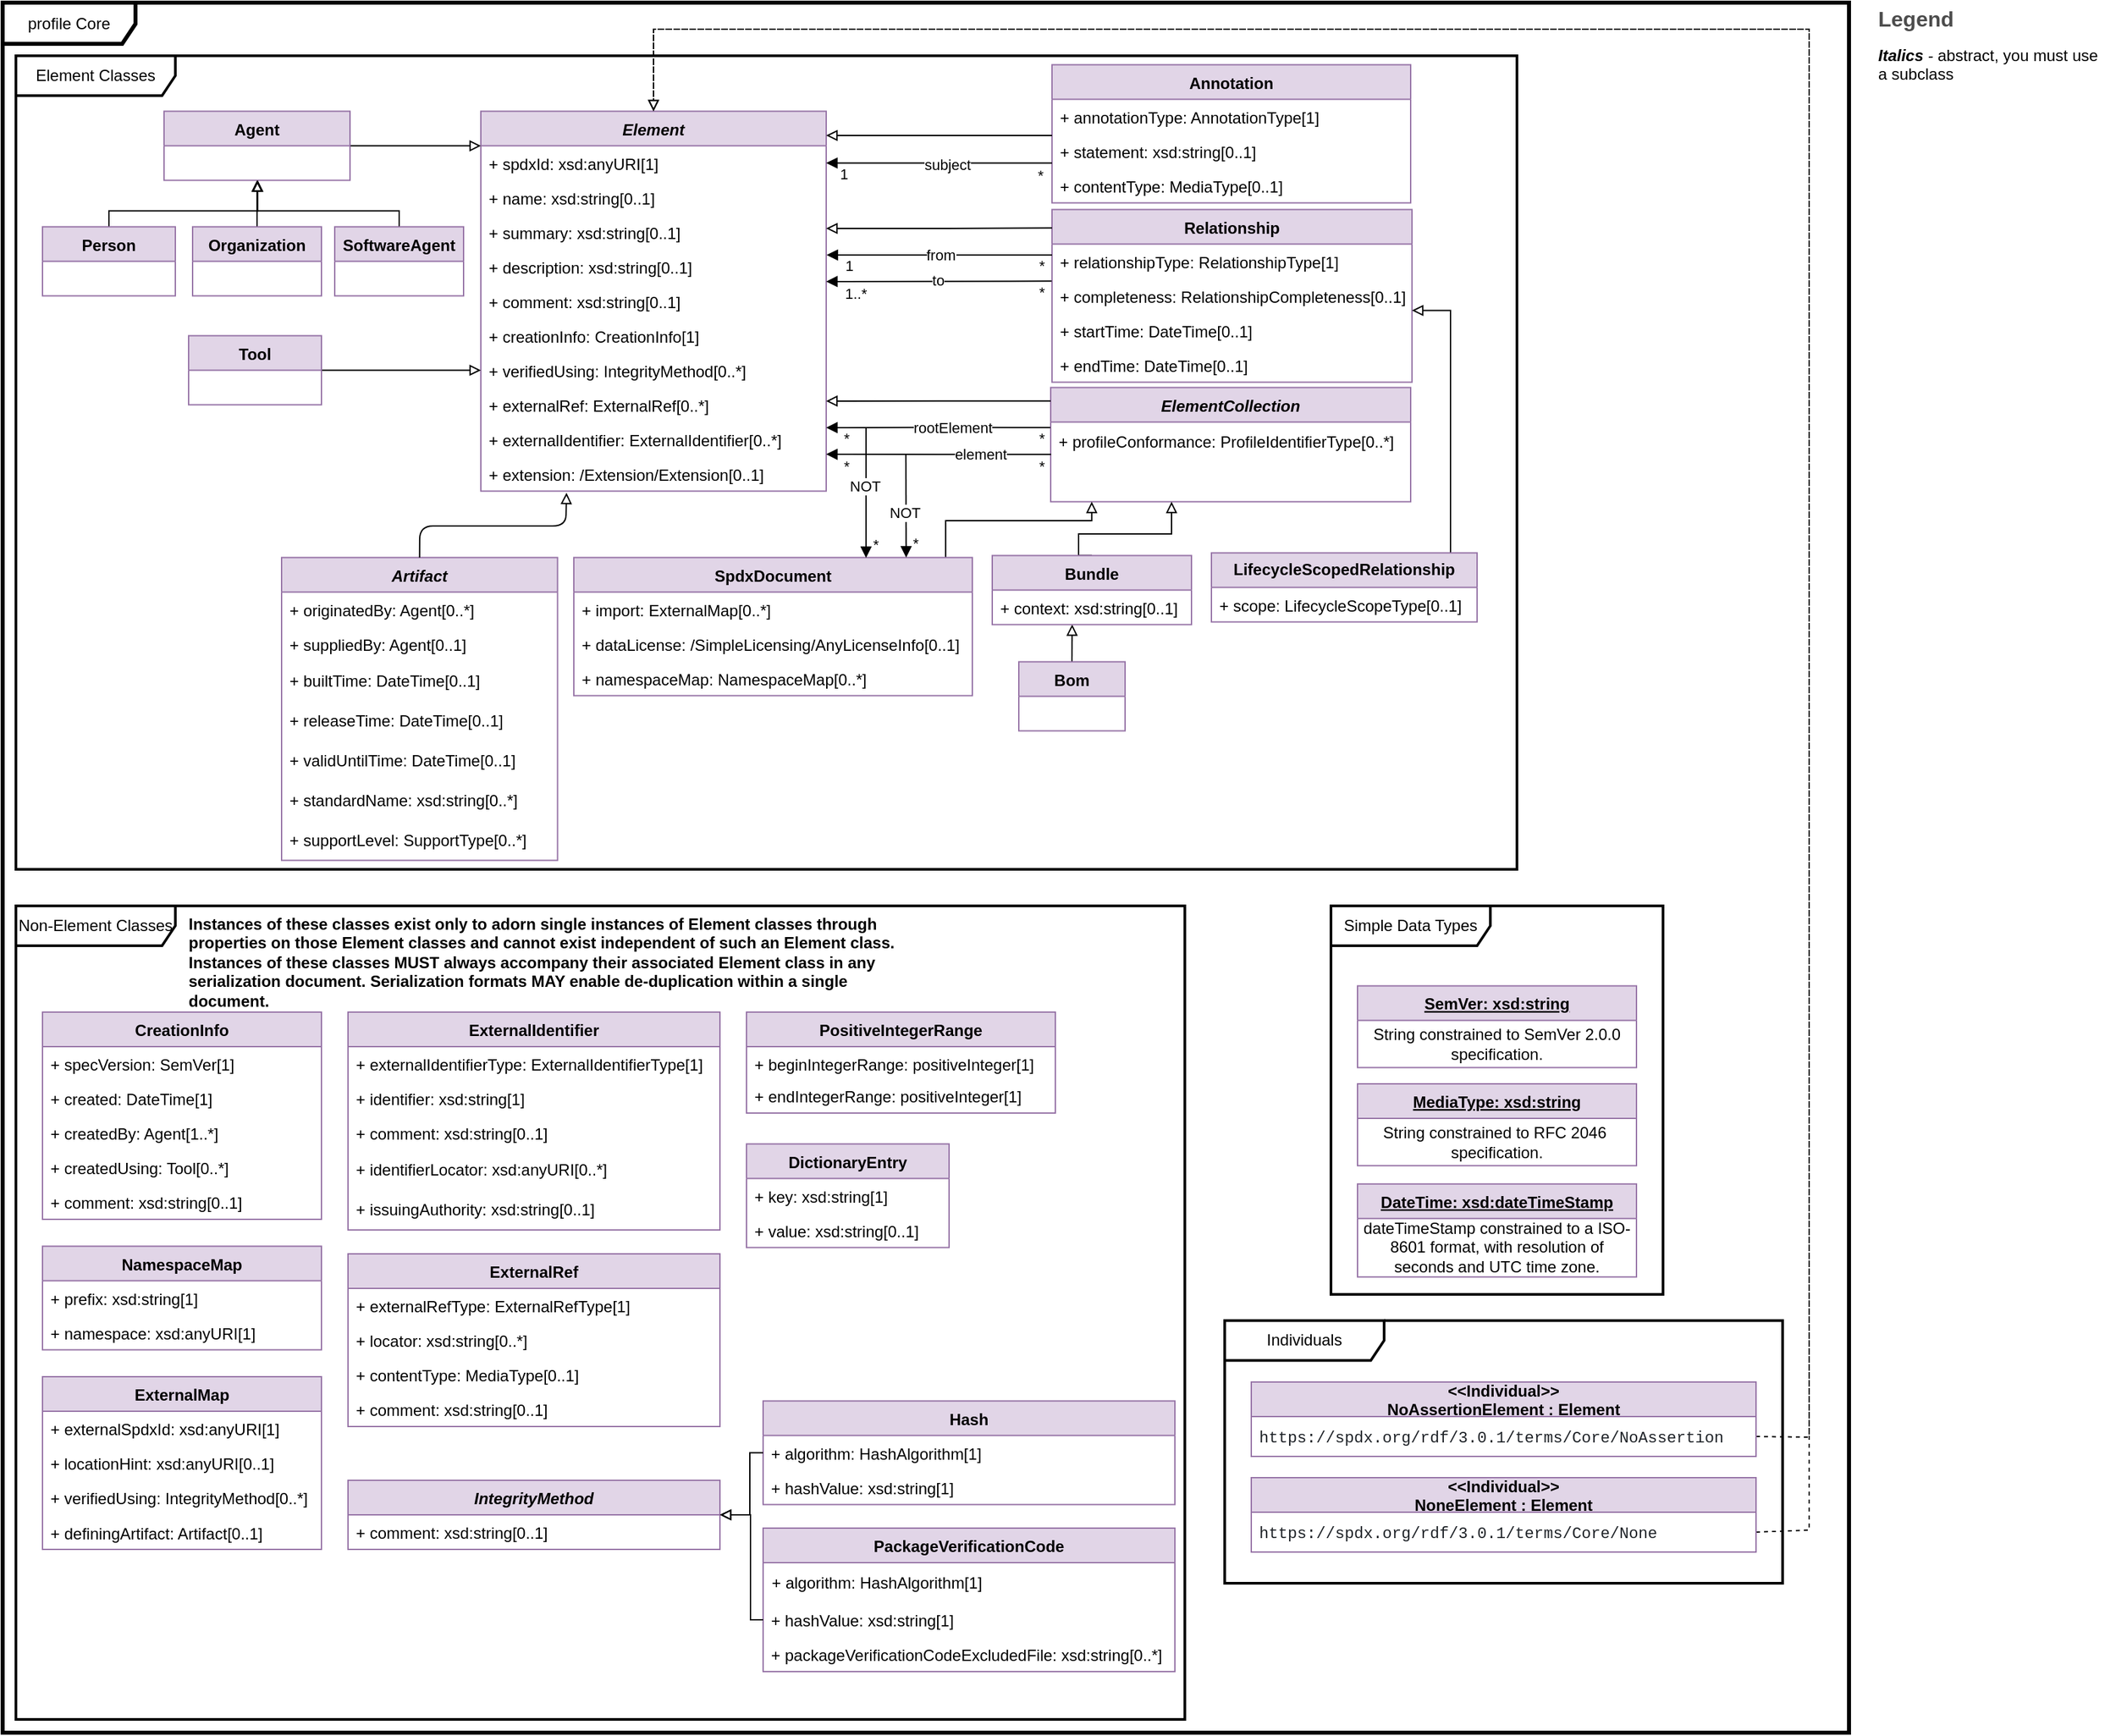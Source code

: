 <mxfile compressed="false" version="24.7.7" pages="11">
  <diagram id="MqBy92FNWJOg9jOokCTN" name="Core">
    <mxGraphModel dx="1194" dy="1492" grid="1" gridSize="10" guides="1" tooltips="1" connect="1" arrows="1" fold="1" page="1" pageScale="1" pageWidth="1100" pageHeight="850" math="0" shadow="0">
      <root>
        <mxCell id="0" />
        <mxCell id="1" parent="0" />
        <mxCell id="PneUqTGE2ykhamjTnd7t-1" value="profile Core" style="shape=umlFrame;whiteSpace=wrap;html=1;width=100;height=31;strokeWidth=3;" parent="1" vertex="1">
          <mxGeometry x="20" y="-830" width="1390" height="1302.5" as="geometry" />
        </mxCell>
        <mxCell id="PneUqTGE2ykhamjTnd7t-2" value="Element Classes" style="shape=umlFrame;whiteSpace=wrap;html=1;width=120;height=30;strokeWidth=2;" parent="1" vertex="1">
          <mxGeometry x="30" y="-790" width="1130" height="612.5" as="geometry" />
        </mxCell>
        <mxCell id="PneUqTGE2ykhamjTnd7t-4" value="Simple Data Types" style="shape=umlFrame;whiteSpace=wrap;html=1;width=120;height=30;strokeWidth=2;" parent="1" vertex="1">
          <mxGeometry x="1020" y="-150" width="250" height="292.5" as="geometry" />
        </mxCell>
        <object label="Element" description="static representation of a part of the universe of discourse that may be identified and characterised by its behaviour and attribute." description_source="ISO 15531-1:2004" id="PneUqTGE2ykhamjTnd7t-6">
          <mxCell style="swimlane;fontStyle=3;childLayout=stackLayout;horizontal=1;startSize=26;fillColor=#e1d5e7;horizontalStack=0;resizeParent=1;resizeParentMax=0;resizeLast=0;collapsible=1;marginBottom=0;strokeColor=#9673a6;" parent="1" vertex="1">
            <mxGeometry x="380" y="-748.25" width="260" height="286" as="geometry" />
          </mxCell>
        </object>
        <mxCell id="PneUqTGE2ykhamjTnd7t-7" value="+ spdxId: xsd:anyURI[1]" style="text;strokeColor=none;fillColor=none;align=left;verticalAlign=top;spacingLeft=4;spacingRight=4;overflow=hidden;rotatable=0;points=[[0,0.5],[1,0.5]];portConstraint=eastwest;" parent="PneUqTGE2ykhamjTnd7t-6" vertex="1">
          <mxGeometry y="26" width="260" height="26" as="geometry" />
        </mxCell>
        <mxCell id="PneUqTGE2ykhamjTnd7t-8" value="+ name: xsd:string[0..1]" style="text;strokeColor=none;fillColor=none;align=left;verticalAlign=top;spacingLeft=4;spacingRight=4;overflow=hidden;rotatable=0;points=[[0,0.5],[1,0.5]];portConstraint=eastwest;" parent="PneUqTGE2ykhamjTnd7t-6" vertex="1">
          <mxGeometry y="52" width="260" height="26" as="geometry" />
        </mxCell>
        <mxCell id="PneUqTGE2ykhamjTnd7t-9" value="+ summary: xsd:string[0..1]" style="text;strokeColor=none;fillColor=none;align=left;verticalAlign=top;spacingLeft=4;spacingRight=4;overflow=hidden;rotatable=0;points=[[0,0.5],[1,0.5]];portConstraint=eastwest;" parent="PneUqTGE2ykhamjTnd7t-6" vertex="1">
          <mxGeometry y="78" width="260" height="26" as="geometry" />
        </mxCell>
        <mxCell id="PneUqTGE2ykhamjTnd7t-10" value="+ description: xsd:string[0..1]" style="text;strokeColor=none;fillColor=none;align=left;verticalAlign=top;spacingLeft=4;spacingRight=4;overflow=hidden;rotatable=0;points=[[0,0.5],[1,0.5]];portConstraint=eastwest;" parent="PneUqTGE2ykhamjTnd7t-6" vertex="1">
          <mxGeometry y="104" width="260" height="26" as="geometry" />
        </mxCell>
        <mxCell id="PneUqTGE2ykhamjTnd7t-11" value="+ comment: xsd:string[0..1]" style="text;strokeColor=none;fillColor=none;align=left;verticalAlign=top;spacingLeft=4;spacingRight=4;overflow=hidden;rotatable=0;points=[[0,0.5],[1,0.5]];portConstraint=eastwest;" parent="PneUqTGE2ykhamjTnd7t-6" vertex="1">
          <mxGeometry y="130" width="260" height="26" as="geometry" />
        </mxCell>
        <mxCell id="PneUqTGE2ykhamjTnd7t-12" value="+ creationInfo: CreationInfo[1]" style="text;strokeColor=none;fillColor=none;align=left;verticalAlign=top;spacingLeft=4;spacingRight=4;overflow=hidden;rotatable=0;points=[[0,0.5],[1,0.5]];portConstraint=eastwest;" parent="PneUqTGE2ykhamjTnd7t-6" vertex="1">
          <mxGeometry y="156" width="260" height="26" as="geometry" />
        </mxCell>
        <mxCell id="PneUqTGE2ykhamjTnd7t-13" value="+ verifiedUsing: IntegrityMethod[0..*]" style="text;strokeColor=none;fillColor=none;align=left;verticalAlign=top;spacingLeft=4;spacingRight=4;overflow=hidden;rotatable=0;points=[[0,0.5],[1,0.5]];portConstraint=eastwest;" parent="PneUqTGE2ykhamjTnd7t-6" vertex="1">
          <mxGeometry y="182" width="260" height="26" as="geometry" />
        </mxCell>
        <mxCell id="PneUqTGE2ykhamjTnd7t-14" value="+ externalRef: ExternalRef[0..*]" style="text;strokeColor=none;fillColor=none;align=left;verticalAlign=top;spacingLeft=4;spacingRight=4;overflow=hidden;rotatable=0;points=[[0,0.5],[1,0.5]];portConstraint=eastwest;fontColor=#000000;" parent="PneUqTGE2ykhamjTnd7t-6" vertex="1">
          <mxGeometry y="208" width="260" height="26" as="geometry" />
        </mxCell>
        <mxCell id="PneUqTGE2ykhamjTnd7t-15" value="+ externalIdentifier: ExternalIdentifier[0..*]" style="text;strokeColor=none;fillColor=none;align=left;verticalAlign=top;spacingLeft=4;spacingRight=4;overflow=hidden;rotatable=0;points=[[0,0.5],[1,0.5]];portConstraint=eastwest;" parent="PneUqTGE2ykhamjTnd7t-6" vertex="1">
          <mxGeometry y="234" width="260" height="26" as="geometry" />
        </mxCell>
        <mxCell id="PneUqTGE2ykhamjTnd7t-16" value="+ extension: /Extension/Extension[0..1]" style="text;strokeColor=none;fillColor=none;align=left;verticalAlign=top;spacingLeft=4;spacingRight=4;overflow=hidden;rotatable=0;points=[[0,0.5],[1,0.5]];portConstraint=eastwest;" parent="PneUqTGE2ykhamjTnd7t-6" vertex="1">
          <mxGeometry y="260" width="260" height="26" as="geometry" />
        </mxCell>
        <mxCell id="PneUqTGE2ykhamjTnd7t-17" value="Artifact" style="swimlane;fontStyle=3;childLayout=stackLayout;horizontal=1;startSize=26;fillColor=#e1d5e7;horizontalStack=0;resizeParent=1;resizeParentMax=0;resizeLast=0;collapsible=1;marginBottom=0;strokeColor=#9673a6;" parent="1" vertex="1">
          <mxGeometry x="230" y="-412.25" width="207.75" height="228" as="geometry" />
        </mxCell>
        <mxCell id="PneUqTGE2ykhamjTnd7t-18" value="+ originatedBy: Agent[0..*]" style="text;strokeColor=none;fillColor=none;align=left;verticalAlign=top;spacingLeft=4;spacingRight=4;overflow=hidden;rotatable=0;points=[[0,0.5],[1,0.5]];portConstraint=eastwest;" parent="PneUqTGE2ykhamjTnd7t-17" vertex="1">
          <mxGeometry y="26" width="207.75" height="26" as="geometry" />
        </mxCell>
        <mxCell id="PneUqTGE2ykhamjTnd7t-19" value="+ suppliedBy: Agent[0..1]" style="text;strokeColor=none;fillColor=none;align=left;verticalAlign=top;spacingLeft=4;spacingRight=4;overflow=hidden;rotatable=0;points=[[0,0.5],[1,0.5]];portConstraint=eastwest;whiteSpace=wrap;html=1;" parent="PneUqTGE2ykhamjTnd7t-17" vertex="1">
          <mxGeometry y="52" width="207.75" height="26" as="geometry" />
        </mxCell>
        <mxCell id="PneUqTGE2ykhamjTnd7t-20" value="+ builtTime: DateTime[0..1]" style="text;strokeColor=none;fillColor=none;align=left;verticalAlign=middle;spacingLeft=4;spacingRight=4;overflow=hidden;points=[[0,0.5],[1,0.5]];portConstraint=eastwest;rotatable=0;whiteSpace=wrap;html=1;fontColor=#000000;" parent="PneUqTGE2ykhamjTnd7t-17" vertex="1">
          <mxGeometry y="78" width="207.75" height="30" as="geometry" />
        </mxCell>
        <mxCell id="PneUqTGE2ykhamjTnd7t-21" value="+ releaseTime: DateTime[0..1]" style="text;strokeColor=none;fillColor=none;align=left;verticalAlign=middle;spacingLeft=4;spacingRight=4;overflow=hidden;points=[[0,0.5],[1,0.5]];portConstraint=eastwest;rotatable=0;whiteSpace=wrap;html=1;fontColor=#000000;" parent="PneUqTGE2ykhamjTnd7t-17" vertex="1">
          <mxGeometry y="108" width="207.75" height="30" as="geometry" />
        </mxCell>
        <mxCell id="PneUqTGE2ykhamjTnd7t-22" value="+ validUntilTime: DateTime[0..1]" style="text;strokeColor=none;fillColor=none;align=left;verticalAlign=middle;spacingLeft=4;spacingRight=4;overflow=hidden;points=[[0,0.5],[1,0.5]];portConstraint=eastwest;rotatable=0;whiteSpace=wrap;html=1;fontColor=#000000;" parent="PneUqTGE2ykhamjTnd7t-17" vertex="1">
          <mxGeometry y="138" width="207.75" height="30" as="geometry" />
        </mxCell>
        <mxCell id="PneUqTGE2ykhamjTnd7t-23" value="+ standardName: xsd:string[0..*]" style="text;strokeColor=none;fillColor=none;align=left;verticalAlign=middle;spacingLeft=4;spacingRight=4;overflow=hidden;points=[[0,0.5],[1,0.5]];portConstraint=eastwest;rotatable=0;whiteSpace=wrap;html=1;fontColor=#000000;" parent="PneUqTGE2ykhamjTnd7t-17" vertex="1">
          <mxGeometry y="168" width="207.75" height="30" as="geometry" />
        </mxCell>
        <mxCell id="PneUqTGE2ykhamjTnd7t-24" value="+ supportLevel: SupportType[0..*]" style="text;strokeColor=none;fillColor=none;align=left;verticalAlign=middle;spacingLeft=4;spacingRight=4;overflow=hidden;points=[[0,0.5],[1,0.5]];portConstraint=eastwest;rotatable=0;whiteSpace=wrap;html=1;" parent="PneUqTGE2ykhamjTnd7t-17" vertex="1">
          <mxGeometry y="198" width="207.75" height="30" as="geometry" />
        </mxCell>
        <object label="Annotation" description="descriptive information unit attached to a datatype, or a component of a datatype, or a procedure (value), to characterize some aspect of the representations, variables, or operations associated with values of the datatype" description_source="ISO/IEC 11404:2007" id="PneUqTGE2ykhamjTnd7t-25">
          <mxCell style="swimlane;fontStyle=1;childLayout=stackLayout;horizontal=1;startSize=26;fillColor=#e1d5e7;horizontalStack=0;resizeParent=1;resizeParentMax=0;resizeLast=0;collapsible=1;marginBottom=0;strokeColor=#9673a6;" parent="1" vertex="1">
            <mxGeometry x="810" y="-783.25" width="270" height="104" as="geometry" />
          </mxCell>
        </object>
        <mxCell id="PneUqTGE2ykhamjTnd7t-26" value="+ annotationType: AnnotationType[1]" style="text;strokeColor=none;fillColor=none;align=left;verticalAlign=top;spacingLeft=4;spacingRight=4;overflow=hidden;rotatable=0;points=[[0,0.5],[1,0.5]];portConstraint=eastwest;" parent="PneUqTGE2ykhamjTnd7t-25" vertex="1">
          <mxGeometry y="26" width="270" height="26" as="geometry" />
        </mxCell>
        <mxCell id="PneUqTGE2ykhamjTnd7t-27" value="+ statement: xsd:string[0..1]" style="text;strokeColor=none;fillColor=none;align=left;verticalAlign=top;spacingLeft=4;spacingRight=4;overflow=hidden;rotatable=0;points=[[0,0.5],[1,0.5]];portConstraint=eastwest;" parent="PneUqTGE2ykhamjTnd7t-25" vertex="1">
          <mxGeometry y="52" width="270" height="26" as="geometry" />
        </mxCell>
        <mxCell id="PneUqTGE2ykhamjTnd7t-28" value="+ contentType: MediaType[0..1]" style="text;strokeColor=none;fillColor=none;align=left;verticalAlign=top;spacingLeft=4;spacingRight=4;overflow=hidden;rotatable=0;points=[[0,0.5],[1,0.5]];portConstraint=eastwest;fontColor=#000000;" parent="PneUqTGE2ykhamjTnd7t-25" vertex="1">
          <mxGeometry y="78" width="270" height="26" as="geometry" />
        </mxCell>
        <mxCell id="PneUqTGE2ykhamjTnd7t-29" value="Relationship" style="swimlane;fontStyle=1;childLayout=stackLayout;horizontal=1;startSize=26;fillColor=#e1d5e7;horizontalStack=0;resizeParent=1;resizeParentMax=0;resizeLast=0;collapsible=1;marginBottom=0;strokeColor=#9673a6;" parent="1" vertex="1">
          <mxGeometry x="810" y="-674.25" width="271" height="130" as="geometry" />
        </mxCell>
        <mxCell id="PneUqTGE2ykhamjTnd7t-30" value="+ relationshipType: RelationshipType[1]" style="text;strokeColor=none;fillColor=none;align=left;verticalAlign=top;spacingLeft=4;spacingRight=4;overflow=hidden;rotatable=0;points=[[0,0.5],[1,0.5]];portConstraint=eastwest;" parent="PneUqTGE2ykhamjTnd7t-29" vertex="1">
          <mxGeometry y="26" width="271" height="26" as="geometry" />
        </mxCell>
        <mxCell id="PneUqTGE2ykhamjTnd7t-31" value="+ completeness: RelationshipCompleteness[0..1]" style="text;strokeColor=none;fillColor=none;align=left;verticalAlign=top;spacingLeft=4;spacingRight=4;overflow=hidden;rotatable=0;points=[[0,0.5],[1,0.5]];portConstraint=eastwest;" parent="PneUqTGE2ykhamjTnd7t-29" vertex="1">
          <mxGeometry y="52" width="271" height="26" as="geometry" />
        </mxCell>
        <mxCell id="PneUqTGE2ykhamjTnd7t-32" value="+ startTime: DateTime[0..1]" style="text;strokeColor=none;fillColor=none;align=left;verticalAlign=top;spacingLeft=4;spacingRight=4;overflow=hidden;rotatable=0;points=[[0,0.5],[1,0.5]];portConstraint=eastwest;whiteSpace=wrap;html=1;" parent="PneUqTGE2ykhamjTnd7t-29" vertex="1">
          <mxGeometry y="78" width="271" height="26" as="geometry" />
        </mxCell>
        <mxCell id="PneUqTGE2ykhamjTnd7t-33" value="+ endTime: DateTime[0..1]" style="text;strokeColor=none;fillColor=none;align=left;verticalAlign=top;spacingLeft=4;spacingRight=4;overflow=hidden;rotatable=0;points=[[0,0.5],[1,0.5]];portConstraint=eastwest;whiteSpace=wrap;html=1;" parent="PneUqTGE2ykhamjTnd7t-29" vertex="1">
          <mxGeometry y="104" width="271" height="26" as="geometry" />
        </mxCell>
        <mxCell id="PneUqTGE2ykhamjTnd7t-34" value="ElementCollection" style="swimlane;fontStyle=3;childLayout=stackLayout;horizontal=1;startSize=26;fillColor=#e1d5e7;horizontalStack=0;resizeParent=1;resizeParentMax=0;resizeLast=0;collapsible=1;marginBottom=0;strokeColor=#9673a6;" parent="1" vertex="1">
          <mxGeometry x="809" y="-540.25" width="271" height="86" as="geometry" />
        </mxCell>
        <mxCell id="PneUqTGE2ykhamjTnd7t-35" value="+ profileConformance: ProfileIdentifierType[0..*]" style="text;strokeColor=none;fillColor=none;align=left;verticalAlign=middle;spacingLeft=4;spacingRight=4;overflow=hidden;points=[[0,0.5],[1,0.5]];portConstraint=eastwest;rotatable=0;whiteSpace=wrap;html=1;fontColor=#000000;" parent="PneUqTGE2ykhamjTnd7t-34" vertex="1">
          <mxGeometry y="26" width="271" height="30" as="geometry" />
        </mxCell>
        <mxCell id="PneUqTGE2ykhamjTnd7t-36" value="&lt;font color=&quot;#000000&quot;&gt;&amp;nbsp;&lt;/font&gt;" style="text;strokeColor=none;fillColor=none;align=left;verticalAlign=middle;spacingLeft=4;spacingRight=4;overflow=hidden;points=[[0,0.5],[1,0.5]];portConstraint=eastwest;rotatable=0;whiteSpace=wrap;html=1;fontColor=#FF0000;" parent="PneUqTGE2ykhamjTnd7t-34" vertex="1">
          <mxGeometry y="56" width="271" height="30" as="geometry" />
        </mxCell>
        <mxCell id="PneUqTGE2ykhamjTnd7t-37" style="edgeStyle=orthogonalEdgeStyle;rounded=0;orthogonalLoop=1;jettySize=auto;html=1;endArrow=block;endFill=1;entryX=1.001;entryY=0.169;entryDx=0;entryDy=0;entryPerimeter=0;" parent="1" target="PneUqTGE2ykhamjTnd7t-10" edge="1">
          <mxGeometry relative="1" as="geometry">
            <mxPoint x="810" y="-640" as="sourcePoint" />
            <mxPoint x="710" y="-633.25" as="targetPoint" />
            <Array as="points">
              <mxPoint x="810" y="-640" />
              <mxPoint x="640" y="-640" />
            </Array>
          </mxGeometry>
        </mxCell>
        <mxCell id="PneUqTGE2ykhamjTnd7t-38" value="1" style="edgeLabel;html=1;align=center;verticalAlign=middle;resizable=0;points=[];" parent="PneUqTGE2ykhamjTnd7t-37" vertex="1" connectable="0">
          <mxGeometry x="0.733" y="-1" relative="1" as="geometry">
            <mxPoint x="-6" y="9" as="offset" />
          </mxGeometry>
        </mxCell>
        <mxCell id="PneUqTGE2ykhamjTnd7t-39" value="from" style="edgeLabel;html=1;align=center;verticalAlign=middle;resizable=0;points=[];" parent="PneUqTGE2ykhamjTnd7t-37" vertex="1" connectable="0">
          <mxGeometry x="-0.007" relative="1" as="geometry">
            <mxPoint as="offset" />
          </mxGeometry>
        </mxCell>
        <mxCell id="PneUqTGE2ykhamjTnd7t-40" value="*" style="edgeLabel;html=1;align=center;verticalAlign=middle;resizable=0;points=[];fontSize=11;" parent="PneUqTGE2ykhamjTnd7t-37" vertex="1" connectable="0">
          <mxGeometry x="-0.926" y="-1" relative="1" as="geometry">
            <mxPoint x="-2" y="9" as="offset" />
          </mxGeometry>
        </mxCell>
        <mxCell id="PneUqTGE2ykhamjTnd7t-41" style="edgeStyle=orthogonalEdgeStyle;rounded=0;orthogonalLoop=1;jettySize=auto;html=1;endArrow=block;endFill=1;exitX=-0.001;exitY=0.074;exitDx=0;exitDy=0;exitPerimeter=0;" parent="1" source="PneUqTGE2ykhamjTnd7t-31" edge="1">
          <mxGeometry relative="1" as="geometry">
            <Array as="points">
              <mxPoint x="640" y="-620" />
            </Array>
            <mxPoint x="800" y="-620" as="sourcePoint" />
            <mxPoint x="640" y="-620" as="targetPoint" />
          </mxGeometry>
        </mxCell>
        <mxCell id="PneUqTGE2ykhamjTnd7t-42" value="1..*" style="edgeLabel;html=1;align=center;verticalAlign=middle;resizable=0;points=[];" parent="PneUqTGE2ykhamjTnd7t-41" vertex="1" connectable="0">
          <mxGeometry x="0.756" y="-1" relative="1" as="geometry">
            <mxPoint x="1" y="10" as="offset" />
          </mxGeometry>
        </mxCell>
        <mxCell id="PneUqTGE2ykhamjTnd7t-43" value="to" style="edgeLabel;html=1;align=center;verticalAlign=middle;resizable=0;points=[];" parent="PneUqTGE2ykhamjTnd7t-41" vertex="1" connectable="0">
          <mxGeometry x="0.13" y="-1" relative="1" as="geometry">
            <mxPoint x="10" as="offset" />
          </mxGeometry>
        </mxCell>
        <mxCell id="PneUqTGE2ykhamjTnd7t-44" value="*" style="edgeLabel;html=1;align=center;verticalAlign=middle;resizable=0;points=[];fontSize=11;" parent="PneUqTGE2ykhamjTnd7t-41" vertex="1" connectable="0">
          <mxGeometry x="-0.93" y="-1" relative="1" as="geometry">
            <mxPoint x="-2" y="9" as="offset" />
          </mxGeometry>
        </mxCell>
        <mxCell id="PneUqTGE2ykhamjTnd7t-45" value="" style="endArrow=block;endSize=6;endFill=0;html=1;entryX=0.248;entryY=1.048;entryDx=0;entryDy=0;entryPerimeter=0;exitX=0.5;exitY=0;exitDx=0;exitDy=0;" parent="1" source="PneUqTGE2ykhamjTnd7t-17" target="PneUqTGE2ykhamjTnd7t-16" edge="1">
          <mxGeometry width="160" relative="1" as="geometry">
            <mxPoint x="406.087" y="-412.25" as="sourcePoint" />
            <mxPoint x="400" y="-463.25" as="targetPoint" />
            <Array as="points">
              <mxPoint x="334" y="-436" />
              <mxPoint x="444" y="-436" />
            </Array>
          </mxGeometry>
        </mxCell>
        <mxCell id="PneUqTGE2ykhamjTnd7t-46" value="&lt;div&gt;&lt;br&gt;&lt;/div&gt;&lt;div&gt;&lt;br&gt;&lt;/div&gt;" style="endArrow=block;endSize=6;endFill=0;html=1;rounded=0;exitX=0;exitY=0.107;exitDx=0;exitDy=0;exitPerimeter=0;" parent="1" edge="1" source="PneUqTGE2ykhamjTnd7t-29">
          <mxGeometry width="160" relative="1" as="geometry">
            <mxPoint x="810" y="-657.25" as="sourcePoint" />
            <mxPoint x="640" y="-660" as="targetPoint" />
            <Array as="points">
              <mxPoint x="730" y="-660" />
            </Array>
          </mxGeometry>
        </mxCell>
        <mxCell id="PneUqTGE2ykhamjTnd7t-47" style="edgeStyle=orthogonalEdgeStyle;rounded=0;orthogonalLoop=1;jettySize=auto;html=1;startSize=6;endArrow=block;endFill=0;endSize=6;exitX=0;exitY=0.118;exitDx=0;exitDy=0;exitPerimeter=0;" parent="1" source="PneUqTGE2ykhamjTnd7t-34" edge="1">
          <mxGeometry relative="1" as="geometry">
            <Array as="points" />
            <mxPoint x="640" y="-530" as="targetPoint" />
          </mxGeometry>
        </mxCell>
        <mxCell id="PneUqTGE2ykhamjTnd7t-50" style="edgeStyle=orthogonalEdgeStyle;rounded=0;orthogonalLoop=1;jettySize=auto;html=1;endArrow=block;endFill=1;exitX=-0.001;exitY=0.136;exitDx=0;exitDy=0;exitPerimeter=0;" parent="1" source="PneUqTGE2ykhamjTnd7t-35" edge="1">
          <mxGeometry relative="1" as="geometry">
            <Array as="points" />
            <mxPoint x="800" y="-510" as="sourcePoint" />
            <mxPoint x="640" y="-510" as="targetPoint" />
          </mxGeometry>
        </mxCell>
        <mxCell id="PneUqTGE2ykhamjTnd7t-51" value="*" style="edgeLabel;html=1;align=center;verticalAlign=middle;resizable=0;points=[];" parent="PneUqTGE2ykhamjTnd7t-50" vertex="1" connectable="0">
          <mxGeometry x="-0.904" y="4" relative="1" as="geometry">
            <mxPoint x="1" y="4" as="offset" />
          </mxGeometry>
        </mxCell>
        <mxCell id="PneUqTGE2ykhamjTnd7t-52" value="*" style="edgeLabel;html=1;align=center;verticalAlign=middle;resizable=0;points=[];" parent="PneUqTGE2ykhamjTnd7t-50" vertex="1" connectable="0">
          <mxGeometry x="0.868" y="1" relative="1" as="geometry">
            <mxPoint x="3" y="7" as="offset" />
          </mxGeometry>
        </mxCell>
        <mxCell id="dplMbUFR3WtVlMRdL0Cl-3" value="rootElement" style="edgeLabel;html=1;align=center;verticalAlign=middle;resizable=0;points=[];" parent="PneUqTGE2ykhamjTnd7t-50" vertex="1" connectable="0">
          <mxGeometry x="0.481" y="1" relative="1" as="geometry">
            <mxPoint x="51" y="-2" as="offset" />
          </mxGeometry>
        </mxCell>
        <mxCell id="PneUqTGE2ykhamjTnd7t-69" style="edgeStyle=orthogonalEdgeStyle;rounded=0;orthogonalLoop=1;jettySize=auto;html=1;endArrow=block;endFill=1;entryX=1;entryY=0.5;entryDx=0;entryDy=0;" parent="1" source="PneUqTGE2ykhamjTnd7t-25" target="PneUqTGE2ykhamjTnd7t-7" edge="1">
          <mxGeometry relative="1" as="geometry">
            <Array as="points">
              <mxPoint x="880" y="-709.25" />
              <mxPoint x="880" y="-709.25" />
            </Array>
            <mxPoint x="979.5" y="-717.25" as="sourcePoint" />
            <mxPoint x="710" y="-713.25" as="targetPoint" />
          </mxGeometry>
        </mxCell>
        <mxCell id="PneUqTGE2ykhamjTnd7t-70" value="*" style="edgeLabel;html=1;align=center;verticalAlign=middle;resizable=0;points=[];" parent="PneUqTGE2ykhamjTnd7t-69" vertex="1" connectable="0">
          <mxGeometry x="0.892" y="-1" relative="1" as="geometry">
            <mxPoint x="152" y="10" as="offset" />
          </mxGeometry>
        </mxCell>
        <mxCell id="PneUqTGE2ykhamjTnd7t-71" value="1" style="edgeLabel;html=1;align=center;verticalAlign=middle;resizable=0;points=[];" parent="PneUqTGE2ykhamjTnd7t-69" vertex="1" connectable="0">
          <mxGeometry x="-0.939" y="-3" relative="1" as="geometry">
            <mxPoint x="-152" y="11" as="offset" />
          </mxGeometry>
        </mxCell>
        <mxCell id="PneUqTGE2ykhamjTnd7t-72" value="subject" style="edgeLabel;html=1;align=center;verticalAlign=middle;resizable=0;points=[];" parent="PneUqTGE2ykhamjTnd7t-69" vertex="1" connectable="0">
          <mxGeometry x="-0.354" y="1" relative="1" as="geometry">
            <mxPoint x="-24" as="offset" />
          </mxGeometry>
        </mxCell>
        <mxCell id="PneUqTGE2ykhamjTnd7t-73" style="edgeStyle=orthogonalEdgeStyle;rounded=0;orthogonalLoop=1;jettySize=auto;html=1;endArrow=block;endFill=0;" parent="1" source="PneUqTGE2ykhamjTnd7t-25" target="PneUqTGE2ykhamjTnd7t-6" edge="1">
          <mxGeometry relative="1" as="geometry">
            <Array as="points">
              <mxPoint x="720" y="-730" />
              <mxPoint x="720" y="-730" />
            </Array>
          </mxGeometry>
        </mxCell>
        <mxCell id="PneUqTGE2ykhamjTnd7t-74" style="edgeStyle=orthogonalEdgeStyle;rounded=0;orthogonalLoop=1;jettySize=auto;html=1;endArrow=block;endFill=0;exitX=0.5;exitY=0;exitDx=0;exitDy=0;entryX=0.401;entryY=0.994;entryDx=0;entryDy=0;entryPerimeter=0;" parent="1" source="PneUqTGE2ykhamjTnd7t-75" target="PneUqTGE2ykhamjTnd7t-88" edge="1">
          <mxGeometry relative="1" as="geometry">
            <Array as="points" />
            <mxPoint x="814" y="-337.49" as="sourcePoint" />
            <mxPoint x="825" y="-360" as="targetPoint" />
          </mxGeometry>
        </mxCell>
        <object label="Bom" description="presentation of the constituents in a product structure with the possibility to adapt the level of decomposition to actual need" description_source="ISO 10209:2022" id="PneUqTGE2ykhamjTnd7t-75">
          <mxCell style="swimlane;fontStyle=1;childLayout=stackLayout;horizontal=1;startSize=26;fillColor=#e1d5e7;horizontalStack=0;resizeParent=1;resizeParentMax=0;resizeLast=0;collapsible=1;marginBottom=0;strokeColor=#9673a6;" parent="1" vertex="1">
            <mxGeometry x="785" y="-333.75" width="80" height="52" as="geometry" />
          </mxCell>
        </object>
        <mxCell id="PneUqTGE2ykhamjTnd7t-79" value="" style="edgeStyle=orthogonalEdgeStyle;rounded=0;orthogonalLoop=1;jettySize=auto;html=1;endArrow=block;endFill=1;exitX=0.001;exitY=0.811;exitDx=0;exitDy=0;exitPerimeter=0;" parent="1" edge="1" source="PneUqTGE2ykhamjTnd7t-35">
          <mxGeometry x="-0.182" relative="1" as="geometry">
            <mxPoint x="809.0" y="-489.38" as="sourcePoint" />
            <mxPoint as="offset" />
            <mxPoint x="640" y="-490" as="targetPoint" />
            <Array as="points">
              <mxPoint x="724" y="-490" />
              <mxPoint x="641" y="-490" />
            </Array>
          </mxGeometry>
        </mxCell>
        <mxCell id="PneUqTGE2ykhamjTnd7t-80" value="*" style="edgeLabel;html=1;align=center;verticalAlign=middle;resizable=0;points=[];labelBackgroundColor=none;" parent="PneUqTGE2ykhamjTnd7t-79" vertex="1" connectable="0">
          <mxGeometry x="0.785" y="-3" relative="1" as="geometry">
            <mxPoint x="-4" y="12" as="offset" />
          </mxGeometry>
        </mxCell>
        <mxCell id="PneUqTGE2ykhamjTnd7t-81" value="*" style="edgeLabel;html=1;align=center;verticalAlign=middle;resizable=0;points=[];" parent="PneUqTGE2ykhamjTnd7t-79" vertex="1" connectable="0">
          <mxGeometry x="-0.899" relative="1" as="geometry">
            <mxPoint x="1" y="9" as="offset" />
          </mxGeometry>
        </mxCell>
        <mxCell id="dplMbUFR3WtVlMRdL0Cl-4" value="element" style="edgeLabel;html=1;align=center;verticalAlign=middle;resizable=0;points=[];" parent="PneUqTGE2ykhamjTnd7t-79" vertex="1" connectable="0">
          <mxGeometry x="-0.384" y="1" relative="1" as="geometry">
            <mxPoint x="-2" y="-1" as="offset" />
          </mxGeometry>
        </mxCell>
        <mxCell id="PneUqTGE2ykhamjTnd7t-82" value="Legend" style="align=left;fontSize=16;fontStyle=1;strokeColor=none;fillColor=none;fontColor=#4D4D4D;spacingTop=-8;resizable=0;" parent="1" vertex="1">
          <mxGeometry x="1430" y="-830" width="180" height="30" as="geometry" />
        </mxCell>
        <mxCell id="PneUqTGE2ykhamjTnd7t-83" value="" style="shape=table;html=1;whiteSpace=wrap;startSize=0;container=1;collapsible=0;childLayout=tableLayout;fillColor=none;align=left;spacingLeft=10;strokeColor=none;rounded=1;arcSize=11;fontColor=#FFFFFF;resizable=0;points=[[0.25,0,0],[0.5,0,0],[0.75,0,0],[1,0.25,0],[1,0.5,0],[1,0.75,0],[0.75,1,0],[0.5,1,0],[0.25,1,0],[0,0.75,0],[0,0.5,0],[0,0.25,0]];" parent="1" vertex="1">
          <mxGeometry x="1420" y="-800" width="180" height="30" as="geometry" />
        </mxCell>
        <mxCell id="PneUqTGE2ykhamjTnd7t-84" value="&lt;i style=&quot;&quot;&gt;&lt;b&gt;Italics &lt;/b&gt;- &lt;/i&gt;abstract, you must use a subclass" style="shape=partialRectangle;html=1;whiteSpace=wrap;connectable=0;top=0;left=0;bottom=0;right=0;overflow=hidden;pointerEvents=1;align=left;spacingLeft=10;" parent="PneUqTGE2ykhamjTnd7t-83" vertex="1">
          <mxGeometry width="180" height="30" as="geometry" />
        </mxCell>
        <mxCell id="PneUqTGE2ykhamjTnd7t-86" style="edgeStyle=orthogonalEdgeStyle;rounded=0;orthogonalLoop=1;jettySize=auto;html=1;endArrow=block;endFill=0;exitX=0.5;exitY=0;exitDx=0;exitDy=0;" parent="1" source="PneUqTGE2ykhamjTnd7t-87" target="PneUqTGE2ykhamjTnd7t-34" edge="1">
          <mxGeometry relative="1" as="geometry">
            <Array as="points">
              <mxPoint x="830" y="-430" />
              <mxPoint x="900" y="-430" />
            </Array>
          </mxGeometry>
        </mxCell>
        <mxCell id="PneUqTGE2ykhamjTnd7t-87" value="Bundle" style="swimlane;fontStyle=1;childLayout=stackLayout;horizontal=1;startSize=26;fillColor=#e1d5e7;horizontalStack=0;resizeParent=1;resizeParentMax=0;resizeLast=0;collapsible=1;marginBottom=0;strokeColor=#9673a6;" parent="1" vertex="1">
          <mxGeometry x="765" y="-413.75" width="150" height="52" as="geometry" />
        </mxCell>
        <mxCell id="PneUqTGE2ykhamjTnd7t-88" value="+ context: xsd:string[0..1]" style="text;strokeColor=none;fillColor=none;align=left;verticalAlign=top;spacingLeft=4;spacingRight=4;overflow=hidden;rotatable=0;points=[[0,0.5],[1,0.5]];portConstraint=eastwest;" parent="PneUqTGE2ykhamjTnd7t-87" vertex="1">
          <mxGeometry y="26" width="150" height="26" as="geometry" />
        </mxCell>
        <mxCell id="PneUqTGE2ykhamjTnd7t-89" style="edgeStyle=orthogonalEdgeStyle;rounded=0;orthogonalLoop=1;jettySize=auto;html=1;endArrow=block;endFill=0;exitX=0.933;exitY=-0.001;exitDx=0;exitDy=0;exitPerimeter=0;entryX=0.114;entryY=0.999;entryDx=0;entryDy=0;entryPerimeter=0;" parent="1" source="PneUqTGE2ykhamjTnd7t-90" target="PneUqTGE2ykhamjTnd7t-36" edge="1">
          <mxGeometry relative="1" as="geometry">
            <Array as="points">
              <mxPoint x="730" y="-440" />
              <mxPoint x="840" y="-440" />
            </Array>
            <mxPoint x="840" y="-450" as="targetPoint" />
          </mxGeometry>
        </mxCell>
        <mxCell id="PneUqTGE2ykhamjTnd7t-90" value="SpdxDocument" style="swimlane;fontStyle=1;childLayout=stackLayout;horizontal=1;startSize=26;fillColor=#e1d5e7;horizontalStack=0;resizeParent=1;resizeParentMax=0;resizeLast=0;collapsible=1;marginBottom=0;strokeColor=#9673a6;" parent="1" vertex="1">
          <mxGeometry x="450" y="-412.25" width="300" height="104" as="geometry" />
        </mxCell>
        <mxCell id="PneUqTGE2ykhamjTnd7t-91" value="+ import: ExternalMap[0..*]" style="text;strokeColor=none;fillColor=none;align=left;verticalAlign=top;spacingLeft=4;spacingRight=4;overflow=hidden;rotatable=0;points=[[0,0.5],[1,0.5]];portConstraint=eastwest;whiteSpace=wrap;html=1;" parent="PneUqTGE2ykhamjTnd7t-90" vertex="1">
          <mxGeometry y="26" width="300" height="26" as="geometry" />
        </mxCell>
        <mxCell id="PneUqTGE2ykhamjTnd7t-92" value="+ dataLicense: /SimpleLicensing/AnyLicenseInfo[0..1]" style="text;strokeColor=none;fillColor=none;align=left;verticalAlign=top;spacingLeft=4;spacingRight=4;overflow=hidden;rotatable=0;points=[[0,0.5],[1,0.5]];portConstraint=eastwest;fontColor=#000000;" parent="PneUqTGE2ykhamjTnd7t-90" vertex="1">
          <mxGeometry y="52" width="300" height="26" as="geometry" />
        </mxCell>
        <mxCell id="PneUqTGE2ykhamjTnd7t-93" value="+ namespaceMap: NamespaceMap[0..*]" style="text;strokeColor=none;fillColor=none;align=left;verticalAlign=top;spacingLeft=4;spacingRight=4;overflow=hidden;rotatable=0;points=[[0,0.5],[1,0.5]];portConstraint=eastwest;whiteSpace=wrap;html=1;" parent="PneUqTGE2ykhamjTnd7t-90" vertex="1">
          <mxGeometry y="78" width="300" height="26" as="geometry" />
        </mxCell>
        <mxCell id="PneUqTGE2ykhamjTnd7t-94" style="edgeStyle=orthogonalEdgeStyle;rounded=0;orthogonalLoop=1;jettySize=auto;html=1;endArrow=block;endFill=0;" parent="1" source="PneUqTGE2ykhamjTnd7t-162" target="PneUqTGE2ykhamjTnd7t-29" edge="1">
          <mxGeometry relative="1" as="geometry">
            <Array as="points">
              <mxPoint x="1110" y="-598.25" />
            </Array>
          </mxGeometry>
        </mxCell>
        <mxCell id="PneUqTGE2ykhamjTnd7t-95" value="" style="group" parent="1" vertex="1" connectable="0">
          <mxGeometry x="827" y="208.5" width="150" height="170" as="geometry" />
        </mxCell>
        <mxCell id="PneUqTGE2ykhamjTnd7t-96" style="edgeStyle=orthogonalEdgeStyle;rounded=0;orthogonalLoop=1;jettySize=auto;html=1;endArrow=block;endFill=0;entryX=0;entryY=0.5;entryDx=0;entryDy=0;" parent="1" source="PneUqTGE2ykhamjTnd7t-97" target="PneUqTGE2ykhamjTnd7t-13" edge="1">
          <mxGeometry relative="1" as="geometry">
            <Array as="points" />
          </mxGeometry>
        </mxCell>
        <mxCell id="PneUqTGE2ykhamjTnd7t-97" value="Tool" style="swimlane;fontStyle=1;childLayout=stackLayout;horizontal=1;startSize=26;fillColor=#e1d5e7;horizontalStack=0;resizeParent=1;resizeParentMax=0;resizeLast=0;collapsible=1;marginBottom=0;labelBackgroundColor=none;strokeColor=#9673a6;" parent="1" vertex="1">
          <mxGeometry x="160" y="-579.25" width="100" height="52" as="geometry" />
        </mxCell>
        <mxCell id="PneUqTGE2ykhamjTnd7t-98" style="edgeStyle=orthogonalEdgeStyle;rounded=0;orthogonalLoop=1;jettySize=auto;html=1;endArrow=block;endFill=0;" parent="1" source="PneUqTGE2ykhamjTnd7t-99" target="PneUqTGE2ykhamjTnd7t-6" edge="1">
          <mxGeometry relative="1" as="geometry">
            <Array as="points">
              <mxPoint x="310" y="-722.25" />
              <mxPoint x="310" y="-722.25" />
            </Array>
            <mxPoint x="200" y="-696.25" as="targetPoint" />
          </mxGeometry>
        </mxCell>
        <mxCell id="PneUqTGE2ykhamjTnd7t-99" value="Agent" style="swimlane;fontStyle=1;childLayout=stackLayout;horizontal=1;startSize=26;fillColor=#e1d5e7;horizontalStack=0;resizeParent=1;resizeParentMax=0;resizeLast=0;collapsible=1;marginBottom=0;labelBackgroundColor=none;strokeColor=#9673a6;" parent="1" vertex="1">
          <mxGeometry x="141.5" y="-748.25" width="140" height="52" as="geometry" />
        </mxCell>
        <mxCell id="PneUqTGE2ykhamjTnd7t-100" style="edgeStyle=orthogonalEdgeStyle;rounded=0;orthogonalLoop=1;jettySize=auto;html=1;endArrow=block;endFill=0;" parent="1" source="PneUqTGE2ykhamjTnd7t-101" target="PneUqTGE2ykhamjTnd7t-99" edge="1">
          <mxGeometry relative="1" as="geometry">
            <Array as="points">
              <mxPoint x="100" y="-673.25" />
              <mxPoint x="212" y="-673.25" />
            </Array>
          </mxGeometry>
        </mxCell>
        <mxCell id="PneUqTGE2ykhamjTnd7t-101" value="Person" style="swimlane;fontStyle=1;childLayout=stackLayout;horizontal=1;startSize=26;fillColor=#e1d5e7;horizontalStack=0;resizeParent=1;resizeParentMax=0;resizeLast=0;collapsible=1;marginBottom=0;labelBackgroundColor=none;strokeColor=#9673a6;" parent="1" vertex="1">
          <mxGeometry x="50" y="-661.25" width="100" height="52" as="geometry" />
        </mxCell>
        <mxCell id="PneUqTGE2ykhamjTnd7t-102" style="edgeStyle=orthogonalEdgeStyle;rounded=0;orthogonalLoop=1;jettySize=auto;html=1;endArrow=block;endFill=0;" parent="1" source="PneUqTGE2ykhamjTnd7t-103" target="PneUqTGE2ykhamjTnd7t-99" edge="1">
          <mxGeometry relative="1" as="geometry" />
        </mxCell>
        <mxCell id="PneUqTGE2ykhamjTnd7t-103" value="Organization" style="swimlane;fontStyle=1;childLayout=stackLayout;horizontal=1;startSize=26;fillColor=#e1d5e7;horizontalStack=0;resizeParent=1;resizeParentMax=0;resizeLast=0;collapsible=1;marginBottom=0;labelBackgroundColor=none;strokeColor=#9673a6;" parent="1" vertex="1">
          <mxGeometry x="163" y="-661.25" width="97" height="52" as="geometry" />
        </mxCell>
        <mxCell id="PneUqTGE2ykhamjTnd7t-104" value="Non-Element Classes" style="shape=umlFrame;whiteSpace=wrap;html=1;width=120;height=30;strokeWidth=2;" parent="1" vertex="1">
          <mxGeometry x="30" y="-150" width="880" height="612.5" as="geometry" />
        </mxCell>
        <mxCell id="PneUqTGE2ykhamjTnd7t-105" value="NamespaceMap" style="swimlane;fontStyle=1;childLayout=stackLayout;horizontal=1;startSize=26;fillColor=#e1d5e7;horizontalStack=0;resizeParent=1;resizeParentMax=0;resizeLast=0;collapsible=1;marginBottom=0;strokeColor=#9673a6;" parent="1" vertex="1">
          <mxGeometry x="50" y="106.25" width="210" height="78" as="geometry" />
        </mxCell>
        <mxCell id="PneUqTGE2ykhamjTnd7t-106" value="+ prefix: xsd:string[1]" style="text;strokeColor=none;fillColor=none;align=left;verticalAlign=top;spacingLeft=4;spacingRight=4;overflow=hidden;rotatable=0;points=[[0,0.5],[1,0.5]];portConstraint=eastwest;" parent="PneUqTGE2ykhamjTnd7t-105" vertex="1">
          <mxGeometry y="26" width="210" height="26" as="geometry" />
        </mxCell>
        <mxCell id="PneUqTGE2ykhamjTnd7t-107" value="+ namespace: xsd:anyURI[1]" style="text;strokeColor=none;fillColor=none;align=left;verticalAlign=top;spacingLeft=4;spacingRight=4;overflow=hidden;rotatable=0;points=[[0,0.5],[1,0.5]];portConstraint=eastwest;" parent="PneUqTGE2ykhamjTnd7t-105" vertex="1">
          <mxGeometry y="52" width="210" height="26" as="geometry" />
        </mxCell>
        <mxCell id="PneUqTGE2ykhamjTnd7t-114" value="Hash" style="swimlane;fontStyle=1;childLayout=stackLayout;horizontal=1;startSize=26;fillColor=#e1d5e7;horizontalStack=0;resizeParent=1;resizeParentMax=0;resizeLast=0;collapsible=1;marginBottom=0;strokeColor=#9673a6;" parent="1" vertex="1">
          <mxGeometry x="592.5" y="222.75" width="310" height="78" as="geometry" />
        </mxCell>
        <mxCell id="PneUqTGE2ykhamjTnd7t-115" value="+ algorithm: HashAlgorithm[1]" style="text;strokeColor=none;fillColor=none;align=left;verticalAlign=top;spacingLeft=4;spacingRight=4;overflow=hidden;rotatable=0;points=[[0,0.5],[1,0.5]];portConstraint=eastwest;" parent="PneUqTGE2ykhamjTnd7t-114" vertex="1">
          <mxGeometry y="26" width="310" height="26" as="geometry" />
        </mxCell>
        <mxCell id="PneUqTGE2ykhamjTnd7t-116" value="+ hashValue: xsd:string[1]" style="text;strokeColor=none;fillColor=none;align=left;verticalAlign=top;spacingLeft=4;spacingRight=4;overflow=hidden;rotatable=0;points=[[0,0.5],[1,0.5]];portConstraint=eastwest;" parent="PneUqTGE2ykhamjTnd7t-114" vertex="1">
          <mxGeometry y="52" width="310" height="26" as="geometry" />
        </mxCell>
        <mxCell id="PneUqTGE2ykhamjTnd7t-117" value="ExternalRef" style="swimlane;fontStyle=1;childLayout=stackLayout;horizontal=1;startSize=26;fillColor=#e1d5e7;horizontalStack=0;resizeParent=1;resizeParentMax=0;resizeLast=0;collapsible=1;marginBottom=0;strokeColor=#9673a6;" parent="1" vertex="1">
          <mxGeometry x="280" y="112" width="280" height="130" as="geometry" />
        </mxCell>
        <mxCell id="PneUqTGE2ykhamjTnd7t-118" value="+ externalRefType: ExternalRefType[1]" style="text;strokeColor=none;fillColor=none;align=left;verticalAlign=top;spacingLeft=4;spacingRight=4;overflow=hidden;rotatable=0;points=[[0,0.5],[1,0.5]];portConstraint=eastwest;fontColor=#000000;" parent="PneUqTGE2ykhamjTnd7t-117" vertex="1">
          <mxGeometry y="26" width="280" height="26" as="geometry" />
        </mxCell>
        <mxCell id="PneUqTGE2ykhamjTnd7t-119" value="+ locator: xsd:string[0..*]" style="text;strokeColor=none;fillColor=none;align=left;verticalAlign=top;spacingLeft=4;spacingRight=4;overflow=hidden;rotatable=0;points=[[0,0.5],[1,0.5]];portConstraint=eastwest;fontColor=#000000;" parent="PneUqTGE2ykhamjTnd7t-117" vertex="1">
          <mxGeometry y="52" width="280" height="26" as="geometry" />
        </mxCell>
        <mxCell id="PneUqTGE2ykhamjTnd7t-120" value="+ contentType: MediaType[0..1]" style="text;strokeColor=none;fillColor=none;align=left;verticalAlign=top;spacingLeft=4;spacingRight=4;overflow=hidden;rotatable=0;points=[[0,0.5],[1,0.5]];portConstraint=eastwest;" parent="PneUqTGE2ykhamjTnd7t-117" vertex="1">
          <mxGeometry y="78" width="280" height="26" as="geometry" />
        </mxCell>
        <mxCell id="PneUqTGE2ykhamjTnd7t-121" value="+ comment: xsd:string[0..1]" style="text;strokeColor=none;fillColor=none;align=left;verticalAlign=top;spacingLeft=4;spacingRight=4;overflow=hidden;rotatable=0;points=[[0,0.5],[1,0.5]];portConstraint=eastwest;" parent="PneUqTGE2ykhamjTnd7t-117" vertex="1">
          <mxGeometry y="104" width="280" height="26" as="geometry" />
        </mxCell>
        <mxCell id="PneUqTGE2ykhamjTnd7t-122" value="SemVer: xsd:string" style="swimlane;fontStyle=5;childLayout=stackLayout;horizontal=1;startSize=26;fillColor=#e1d5e7;horizontalStack=0;resizeParent=1;resizeParentMax=0;resizeLast=0;collapsible=1;marginBottom=0;strokeColor=#9673a6;" parent="1" vertex="1">
          <mxGeometry x="1040" y="-89.79" width="210" height="61.571" as="geometry" />
        </mxCell>
        <mxCell id="PneUqTGE2ykhamjTnd7t-123" value="String constrained to SemVer 2.0.0 specification." style="text;html=1;strokeColor=none;fillColor=none;align=center;verticalAlign=middle;whiteSpace=wrap;rounded=0;" parent="PneUqTGE2ykhamjTnd7t-122" vertex="1">
          <mxGeometry y="26" width="210" height="35.571" as="geometry" />
        </mxCell>
        <mxCell id="PneUqTGE2ykhamjTnd7t-124" value="MediaType: xsd:string" style="swimlane;fontStyle=5;childLayout=stackLayout;horizontal=1;startSize=26;fillColor=#e1d5e7;horizontalStack=0;resizeParent=1;resizeParentMax=0;resizeLast=0;collapsible=1;marginBottom=0;strokeColor=#9673A6;" parent="1" vertex="1">
          <mxGeometry x="1040" y="-16" width="210" height="61.571" as="geometry" />
        </mxCell>
        <mxCell id="PneUqTGE2ykhamjTnd7t-125" value="String constrained to RFC 2046&amp;nbsp; specification." style="text;html=1;strokeColor=none;fillColor=none;align=center;verticalAlign=middle;whiteSpace=wrap;rounded=0;" parent="PneUqTGE2ykhamjTnd7t-124" vertex="1">
          <mxGeometry y="26" width="210" height="35.571" as="geometry" />
        </mxCell>
        <mxCell id="PneUqTGE2ykhamjTnd7t-126" value="IntegrityMethod" style="swimlane;fontStyle=3;childLayout=stackLayout;horizontal=1;startSize=26;fillColor=#e1d5e7;horizontalStack=0;resizeParent=1;resizeParentMax=0;resizeLast=0;collapsible=1;marginBottom=0;strokeColor=#9673a6;" parent="1" vertex="1">
          <mxGeometry x="280" y="282.5" width="280" height="52" as="geometry" />
        </mxCell>
        <mxCell id="PneUqTGE2ykhamjTnd7t-127" value="+ comment: xsd:string[0..1]" style="text;strokeColor=none;fillColor=none;align=left;verticalAlign=top;spacingLeft=4;spacingRight=4;overflow=hidden;rotatable=0;points=[[0,0.5],[1,0.5]];portConstraint=eastwest;" parent="PneUqTGE2ykhamjTnd7t-126" vertex="1">
          <mxGeometry y="26" width="280" height="26" as="geometry" />
        </mxCell>
        <mxCell id="PneUqTGE2ykhamjTnd7t-128" style="edgeStyle=orthogonalEdgeStyle;rounded=0;orthogonalLoop=1;jettySize=auto;html=1;endArrow=block;endFill=0;entryX=1;entryY=0.5;entryDx=0;entryDy=0;exitX=0;exitY=0.5;exitDx=0;exitDy=0;" parent="1" source="PneUqTGE2ykhamjTnd7t-115" target="PneUqTGE2ykhamjTnd7t-126" edge="1">
          <mxGeometry relative="1" as="geometry">
            <Array as="points">
              <mxPoint x="582.5" y="261.5" />
              <mxPoint x="582.5" y="308.5" />
            </Array>
          </mxGeometry>
        </mxCell>
        <mxCell id="PneUqTGE2ykhamjTnd7t-129" value="CreationInfo" style="swimlane;fontStyle=1;childLayout=stackLayout;horizontal=1;startSize=26;fillColor=#e1d5e7;horizontalStack=0;resizeParent=1;resizeParentMax=0;resizeLast=0;collapsible=1;marginBottom=0;strokeColor=#9673a6;" parent="1" vertex="1">
          <mxGeometry x="50" y="-70" width="210" height="156" as="geometry" />
        </mxCell>
        <mxCell id="PneUqTGE2ykhamjTnd7t-130" value="+ specVersion: SemVer[1]" style="text;strokeColor=none;fillColor=none;align=left;verticalAlign=top;spacingLeft=4;spacingRight=4;overflow=hidden;rotatable=0;points=[[0,0.5],[1,0.5]];portConstraint=eastwest;" parent="PneUqTGE2ykhamjTnd7t-129" vertex="1">
          <mxGeometry y="26" width="210" height="26" as="geometry" />
        </mxCell>
        <mxCell id="PneUqTGE2ykhamjTnd7t-131" value="+ created: DateTime[1]" style="text;strokeColor=none;fillColor=none;align=left;verticalAlign=top;spacingLeft=4;spacingRight=4;overflow=hidden;rotatable=0;points=[[0,0.5],[1,0.5]];portConstraint=eastwest;" parent="PneUqTGE2ykhamjTnd7t-129" vertex="1">
          <mxGeometry y="52" width="210" height="26" as="geometry" />
        </mxCell>
        <mxCell id="PneUqTGE2ykhamjTnd7t-132" value="+ createdBy: Agent[1..*]" style="text;strokeColor=none;fillColor=none;align=left;verticalAlign=top;spacingLeft=4;spacingRight=4;overflow=hidden;rotatable=0;points=[[0,0.5],[1,0.5]];portConstraint=eastwest;" parent="PneUqTGE2ykhamjTnd7t-129" vertex="1">
          <mxGeometry y="78" width="210" height="26" as="geometry" />
        </mxCell>
        <mxCell id="PneUqTGE2ykhamjTnd7t-133" value="+ createdUsing: Tool[0..*]" style="text;strokeColor=none;fillColor=none;align=left;verticalAlign=top;spacingLeft=4;spacingRight=4;overflow=hidden;rotatable=0;points=[[0,0.5],[1,0.5]];portConstraint=eastwest;" parent="PneUqTGE2ykhamjTnd7t-129" vertex="1">
          <mxGeometry y="104" width="210" height="26" as="geometry" />
        </mxCell>
        <mxCell id="PneUqTGE2ykhamjTnd7t-134" value="+ comment: xsd:string[0..1]" style="text;strokeColor=none;fillColor=none;align=left;verticalAlign=top;spacingLeft=4;spacingRight=4;overflow=hidden;rotatable=0;points=[[0,0.5],[1,0.5]];portConstraint=eastwest;" parent="PneUqTGE2ykhamjTnd7t-129" vertex="1">
          <mxGeometry y="130" width="210" height="26" as="geometry" />
        </mxCell>
        <mxCell id="PneUqTGE2ykhamjTnd7t-136" value="ExternalMap" style="swimlane;fontStyle=1;childLayout=stackLayout;horizontal=1;startSize=26;fillColor=#e1d5e7;horizontalStack=0;resizeParent=1;resizeParentMax=0;resizeLast=0;collapsible=1;marginBottom=0;strokeColor=#9673a6;" parent="1" vertex="1">
          <mxGeometry x="50" y="204.5" width="210" height="130" as="geometry" />
        </mxCell>
        <mxCell id="PneUqTGE2ykhamjTnd7t-137" value="+ externalSpdxId: xsd:anyURI[1]" style="text;strokeColor=none;fillColor=none;align=left;verticalAlign=top;spacingLeft=4;spacingRight=4;overflow=hidden;rotatable=0;points=[[0,0.5],[1,0.5]];portConstraint=eastwest;" parent="PneUqTGE2ykhamjTnd7t-136" vertex="1">
          <mxGeometry y="26" width="210" height="26" as="geometry" />
        </mxCell>
        <mxCell id="PneUqTGE2ykhamjTnd7t-138" value="+ locationHint: xsd:anyURI[0..1]" style="text;strokeColor=none;fillColor=none;align=left;verticalAlign=top;spacingLeft=4;spacingRight=4;overflow=hidden;rotatable=0;points=[[0,0.5],[1,0.5]];portConstraint=eastwest;" parent="PneUqTGE2ykhamjTnd7t-136" vertex="1">
          <mxGeometry y="52" width="210" height="26" as="geometry" />
        </mxCell>
        <mxCell id="PneUqTGE2ykhamjTnd7t-139" value="+ verifiedUsing: IntegrityMethod[0..*]" style="text;strokeColor=none;fillColor=none;align=left;verticalAlign=top;spacingLeft=4;spacingRight=4;overflow=hidden;rotatable=0;points=[[0,0.5],[1,0.5]];portConstraint=eastwest;" parent="PneUqTGE2ykhamjTnd7t-136" vertex="1">
          <mxGeometry y="78" width="210" height="26" as="geometry" />
        </mxCell>
        <mxCell id="PneUqTGE2ykhamjTnd7t-140" value="+ definingArtifact: Artifact[0..1]" style="text;strokeColor=none;fillColor=none;align=left;verticalAlign=top;spacingLeft=4;spacingRight=4;overflow=hidden;rotatable=0;points=[[0,0.5],[1,0.5]];portConstraint=eastwest;whiteSpace=wrap;html=1;" parent="PneUqTGE2ykhamjTnd7t-136" vertex="1">
          <mxGeometry y="104" width="210" height="26" as="geometry" />
        </mxCell>
        <object label="ExternalIdentifier" description="specified set of attributes (3.2.5) assigned to an entity (3.1.91) for the purpose of identification (3.1.117)" description_source="ISO 22300:2021" id="PneUqTGE2ykhamjTnd7t-141">
          <mxCell style="swimlane;fontStyle=1;childLayout=stackLayout;horizontal=1;startSize=26;fillColor=#e1d5e7;horizontalStack=0;resizeParent=1;resizeParentMax=0;resizeLast=0;collapsible=1;marginBottom=0;strokeColor=#9673a6;" parent="1" vertex="1">
            <mxGeometry x="280" y="-70" width="280" height="164" as="geometry" />
          </mxCell>
        </object>
        <mxCell id="PneUqTGE2ykhamjTnd7t-142" value="+ externalIdentifierType: ExternalIdentifierType[1]" style="text;strokeColor=none;fillColor=none;align=left;verticalAlign=top;spacingLeft=4;spacingRight=4;overflow=hidden;rotatable=0;points=[[0,0.5],[1,0.5]];portConstraint=eastwest;" parent="PneUqTGE2ykhamjTnd7t-141" vertex="1">
          <mxGeometry y="26" width="280" height="26" as="geometry" />
        </mxCell>
        <mxCell id="PneUqTGE2ykhamjTnd7t-143" value="+ identifier: xsd:string[1]" style="text;strokeColor=none;fillColor=none;align=left;verticalAlign=top;spacingLeft=4;spacingRight=4;overflow=hidden;rotatable=0;points=[[0,0.5],[1,0.5]];portConstraint=eastwest;" parent="PneUqTGE2ykhamjTnd7t-141" vertex="1">
          <mxGeometry y="52" width="280" height="26" as="geometry" />
        </mxCell>
        <mxCell id="PneUqTGE2ykhamjTnd7t-144" value="+ comment: xsd:string[0..1]" style="text;strokeColor=none;fillColor=none;align=left;verticalAlign=top;spacingLeft=4;spacingRight=4;overflow=hidden;rotatable=0;points=[[0,0.5],[1,0.5]];portConstraint=eastwest;" parent="PneUqTGE2ykhamjTnd7t-141" vertex="1">
          <mxGeometry y="78" width="280" height="26" as="geometry" />
        </mxCell>
        <mxCell id="PneUqTGE2ykhamjTnd7t-145" value="+ identifierLocator: xsd:anyURI[0..*]" style="text;strokeColor=none;fillColor=none;align=left;verticalAlign=middle;spacingLeft=4;spacingRight=4;overflow=hidden;points=[[0,0.5],[1,0.5]];portConstraint=eastwest;rotatable=0;whiteSpace=wrap;html=1;" parent="PneUqTGE2ykhamjTnd7t-141" vertex="1">
          <mxGeometry y="104" width="280" height="30" as="geometry" />
        </mxCell>
        <mxCell id="PneUqTGE2ykhamjTnd7t-146" value="+ issuingAuthority: xsd:string[0..1]" style="text;strokeColor=none;fillColor=none;align=left;verticalAlign=middle;spacingLeft=4;spacingRight=4;overflow=hidden;points=[[0,0.5],[1,0.5]];portConstraint=eastwest;rotatable=0;whiteSpace=wrap;html=1;" parent="PneUqTGE2ykhamjTnd7t-141" vertex="1">
          <mxGeometry y="134" width="280" height="30" as="geometry" />
        </mxCell>
        <mxCell id="PneUqTGE2ykhamjTnd7t-147" value="PositiveIntegerRange" style="swimlane;fontStyle=1;childLayout=stackLayout;horizontal=1;startSize=26;fillColor=#e1d5e7;horizontalStack=0;resizeParent=1;resizeParentMax=0;resizeLast=0;collapsible=1;marginBottom=0;strokeColor=#9673a6;" parent="1" vertex="1">
          <mxGeometry x="580" y="-70" width="232.5" height="76" as="geometry" />
        </mxCell>
        <mxCell id="PneUqTGE2ykhamjTnd7t-148" value="+ beginIntegerRange: positiveInteger[1]" style="text;strokeColor=none;fillColor=none;align=left;verticalAlign=top;spacingLeft=4;spacingRight=4;overflow=hidden;rotatable=0;points=[[0,0.5],[1,0.5]];portConstraint=eastwest;fontColor=#000000;" parent="PneUqTGE2ykhamjTnd7t-147" vertex="1">
          <mxGeometry y="26" width="232.5" height="24" as="geometry" />
        </mxCell>
        <mxCell id="PneUqTGE2ykhamjTnd7t-149" value="+ endIntegerRange: positiveInteger[1]" style="text;strokeColor=none;fillColor=none;align=left;verticalAlign=top;spacingLeft=4;spacingRight=4;overflow=hidden;rotatable=0;points=[[0,0.5],[1,0.5]];portConstraint=eastwest;fontColor=#000000;" parent="PneUqTGE2ykhamjTnd7t-147" vertex="1">
          <mxGeometry y="50" width="232.5" height="26" as="geometry" />
        </mxCell>
        <mxCell id="PneUqTGE2ykhamjTnd7t-152" style="edgeStyle=orthogonalEdgeStyle;rounded=0;orthogonalLoop=1;jettySize=auto;html=1;endArrow=block;endFill=0;" parent="1" source="PneUqTGE2ykhamjTnd7t-153" target="PneUqTGE2ykhamjTnd7t-99" edge="1">
          <mxGeometry relative="1" as="geometry">
            <Array as="points">
              <mxPoint x="319" y="-673.25" />
              <mxPoint x="212" y="-673.25" />
            </Array>
          </mxGeometry>
        </mxCell>
        <mxCell id="PneUqTGE2ykhamjTnd7t-153" value="SoftwareAgent" style="swimlane;fontStyle=1;childLayout=stackLayout;horizontal=1;startSize=26;fillColor=#e1d5e7;horizontalStack=0;resizeParent=1;resizeParentMax=0;resizeLast=0;collapsible=1;marginBottom=0;labelBackgroundColor=none;strokeColor=#9673a6;" parent="1" vertex="1">
          <mxGeometry x="270" y="-661.25" width="97" height="52" as="geometry" />
        </mxCell>
        <mxCell id="PneUqTGE2ykhamjTnd7t-162" value="LifecycleScopedRelationship" style="swimlane;fontStyle=1;childLayout=stackLayout;horizontal=1;startSize=26;fillColor=#e1d5e7;horizontalStack=0;resizeParent=1;resizeParentMax=0;resizeLast=0;collapsible=1;marginBottom=0;whiteSpace=wrap;html=1;strokeColor=#9673a6;" parent="1" vertex="1">
          <mxGeometry x="930" y="-415.75" width="200" height="52" as="geometry" />
        </mxCell>
        <mxCell id="PneUqTGE2ykhamjTnd7t-163" value="+ scope: LifecycleScopeType[0..1]" style="text;strokeColor=none;fillColor=none;align=left;verticalAlign=top;spacingLeft=4;spacingRight=4;overflow=hidden;rotatable=0;points=[[0,0.5],[1,0.5]];portConstraint=eastwest;fontColor=#000000;" parent="PneUqTGE2ykhamjTnd7t-162" vertex="1">
          <mxGeometry y="26" width="200" height="26" as="geometry" />
        </mxCell>
        <mxCell id="PneUqTGE2ykhamjTnd7t-164" style="edgeStyle=orthogonalEdgeStyle;rounded=0;orthogonalLoop=1;jettySize=auto;html=1;endArrow=block;endFill=1;" parent="1" edge="1">
          <mxGeometry relative="1" as="geometry">
            <Array as="points">
              <mxPoint x="670" y="-412" />
            </Array>
            <mxPoint x="670" y="-510" as="sourcePoint" />
            <mxPoint x="670" y="-412" as="targetPoint" />
          </mxGeometry>
        </mxCell>
        <mxCell id="PneUqTGE2ykhamjTnd7t-165" value="NOT" style="edgeLabel;html=1;align=center;verticalAlign=middle;resizable=0;points=[];" parent="PneUqTGE2ykhamjTnd7t-164" vertex="1" connectable="0">
          <mxGeometry x="0.081" y="-2" relative="1" as="geometry">
            <mxPoint x="1" y="-9" as="offset" />
          </mxGeometry>
        </mxCell>
        <mxCell id="isfEm86lHhhulrdjm_Tw-2" value="*" style="edgeLabel;html=1;align=center;verticalAlign=middle;resizable=0;points=[];" parent="PneUqTGE2ykhamjTnd7t-164" vertex="1" connectable="0">
          <mxGeometry x="0.845" y="1" relative="1" as="geometry">
            <mxPoint x="6" y="-3" as="offset" />
          </mxGeometry>
        </mxCell>
        <mxCell id="PneUqTGE2ykhamjTnd7t-166" value="" style="edgeStyle=orthogonalEdgeStyle;rounded=0;orthogonalLoop=1;jettySize=auto;html=1;endArrow=block;endFill=1;entryX=0.834;entryY=0;entryDx=0;entryDy=0;entryPerimeter=0;" parent="1" target="PneUqTGE2ykhamjTnd7t-90" edge="1">
          <mxGeometry x="0.66" relative="1" as="geometry">
            <mxPoint x="700" y="-490" as="sourcePoint" />
            <mxPoint x="700" y="-420" as="targetPoint" />
            <mxPoint as="offset" />
            <Array as="points">
              <mxPoint x="700" y="-490" />
            </Array>
          </mxGeometry>
        </mxCell>
        <mxCell id="PneUqTGE2ykhamjTnd7t-167" value="*" style="edgeLabel;html=1;align=center;verticalAlign=middle;resizable=0;points=[];labelBackgroundColor=none;" parent="PneUqTGE2ykhamjTnd7t-166" vertex="1" connectable="0">
          <mxGeometry x="0.785" y="-3" relative="1" as="geometry">
            <mxPoint x="10" y="-3" as="offset" />
          </mxGeometry>
        </mxCell>
        <mxCell id="-555JacDouW1mqDxLF-3-1" value="NOT" style="edgeLabel;html=1;align=center;verticalAlign=middle;resizable=0;points=[];" parent="PneUqTGE2ykhamjTnd7t-166" vertex="1" connectable="0">
          <mxGeometry x="0.711" y="1" relative="1" as="geometry">
            <mxPoint x="-2" y="-23" as="offset" />
          </mxGeometry>
        </mxCell>
        <mxCell id="PneUqTGE2ykhamjTnd7t-169" value="Instances of these classes exist only to adorn single instances of Element classes through properties on those Element classes and cannot exist independent of such an Element class. Instances of these classes MUST always accompany their associated Element class in any serialization document. Serialization formats MAY enable de-duplication within a single document." style="text;align=left;fontStyle=1;verticalAlign=top;spacingLeft=3;spacingRight=3;strokeColor=none;rotatable=0;points=[[0,0.5],[1,0.5]];portConstraint=eastwest;whiteSpace=wrap;fontColor=#000000;" parent="1" vertex="1">
          <mxGeometry x="155" y="-150" width="550" height="84.215" as="geometry" />
        </mxCell>
        <mxCell id="PneUqTGE2ykhamjTnd7t-170" value="DictionaryEntry" style="swimlane;fontStyle=1;childLayout=stackLayout;horizontal=1;startSize=26;fillColor=#e1d5e7;horizontalStack=0;resizeParent=1;resizeParentMax=0;resizeLast=0;collapsible=1;marginBottom=0;strokeColor=#9673a6;" parent="1" vertex="1">
          <mxGeometry x="580" y="29.25" width="152.5" height="78" as="geometry" />
        </mxCell>
        <mxCell id="PneUqTGE2ykhamjTnd7t-171" value="+ key: xsd:string[1]" style="text;strokeColor=none;fillColor=none;align=left;verticalAlign=top;spacingLeft=4;spacingRight=4;overflow=hidden;rotatable=0;points=[[0,0.5],[1,0.5]];portConstraint=eastwest;" parent="PneUqTGE2ykhamjTnd7t-170" vertex="1">
          <mxGeometry y="26" width="152.5" height="26" as="geometry" />
        </mxCell>
        <mxCell id="PneUqTGE2ykhamjTnd7t-172" value="+ value: xsd:string[0..1]" style="text;strokeColor=none;fillColor=none;align=left;verticalAlign=top;spacingLeft=4;spacingRight=4;overflow=hidden;rotatable=0;points=[[0,0.5],[1,0.5]];portConstraint=eastwest;" parent="PneUqTGE2ykhamjTnd7t-170" vertex="1">
          <mxGeometry y="52" width="152.5" height="26" as="geometry" />
        </mxCell>
        <mxCell id="PneUqTGE2ykhamjTnd7t-173" value="DateTime: xsd:dateTimeStamp" style="swimlane;fontStyle=5;childLayout=stackLayout;horizontal=1;startSize=26;fillColor=#e1d5e7;horizontalStack=0;resizeParent=1;resizeParentMax=0;resizeLast=0;collapsible=1;marginBottom=0;strokeColor=#9673a6;" parent="1" vertex="1">
          <mxGeometry x="1040" y="59.43" width="210" height="70" as="geometry" />
        </mxCell>
        <mxCell id="PneUqTGE2ykhamjTnd7t-174" value="dateTimeStamp constrained to a ISO-8601 format, with resolution of seconds and UTC time zone." style="text;html=1;strokeColor=none;fillColor=none;align=center;verticalAlign=middle;whiteSpace=wrap;rounded=0;" parent="PneUqTGE2ykhamjTnd7t-173" vertex="1">
          <mxGeometry y="26" width="210" height="44" as="geometry" />
        </mxCell>
        <mxCell id="PneUqTGE2ykhamjTnd7t-178" value="PackageVerificationCode" style="swimlane;fontStyle=1;childLayout=stackLayout;horizontal=1;startSize=26;fillColor=#e1d5e7;horizontalStack=0;resizeParent=1;resizeParentMax=0;resizeLast=0;collapsible=1;marginBottom=0;strokeColor=#9673a6;" parent="1" vertex="1">
          <mxGeometry x="592.5" y="318.5" width="310" height="108" as="geometry" />
        </mxCell>
        <mxCell id="FtoK8EYnDoTwHglMMSoh-1" value="&lt;span style=&quot;text-wrap: nowrap;&quot;&gt;+ algorithm: HashAlgorithm[1]&lt;/span&gt;" style="text;strokeColor=none;fillColor=none;align=left;verticalAlign=middle;spacingLeft=4;spacingRight=4;overflow=hidden;points=[[0,0.5],[1,0.5]];portConstraint=eastwest;rotatable=0;whiteSpace=wrap;html=1;" parent="PneUqTGE2ykhamjTnd7t-178" vertex="1">
          <mxGeometry y="26" width="310" height="30" as="geometry" />
        </mxCell>
        <mxCell id="PneUqTGE2ykhamjTnd7t-179" value="+ hashValue: xsd:string[1]" style="text;strokeColor=none;fillColor=none;align=left;verticalAlign=top;spacingLeft=4;spacingRight=4;overflow=hidden;rotatable=0;points=[[0,0.5],[1,0.5]];portConstraint=eastwest;" parent="PneUqTGE2ykhamjTnd7t-178" vertex="1">
          <mxGeometry y="56" width="310" height="26" as="geometry" />
        </mxCell>
        <mxCell id="PneUqTGE2ykhamjTnd7t-180" value="+ packageVerificationCodeExcludedFile: xsd:string[0..*]" style="text;strokeColor=none;fillColor=none;align=left;verticalAlign=top;spacingLeft=4;spacingRight=4;overflow=hidden;rotatable=0;points=[[0,0.5],[1,0.5]];portConstraint=eastwest;" parent="PneUqTGE2ykhamjTnd7t-178" vertex="1">
          <mxGeometry y="82" width="310" height="26" as="geometry" />
        </mxCell>
        <mxCell id="PneUqTGE2ykhamjTnd7t-181" style="edgeStyle=orthogonalEdgeStyle;rounded=0;orthogonalLoop=1;jettySize=auto;html=1;endArrow=block;endFill=0;entryX=1;entryY=0.5;entryDx=0;entryDy=0;exitX=0;exitY=0.5;exitDx=0;exitDy=0;" parent="1" source="PneUqTGE2ykhamjTnd7t-179" target="PneUqTGE2ykhamjTnd7t-126" edge="1">
          <mxGeometry relative="1" as="geometry">
            <mxPoint x="430.5" y="344.5" as="sourcePoint" />
            <mxPoint x="562.5" y="322.5" as="targetPoint" />
            <Array as="points">
              <mxPoint x="583" y="388" />
              <mxPoint x="583" y="308" />
            </Array>
          </mxGeometry>
        </mxCell>
        <mxCell id="z_q5mUjaVD6jPgVRnz_J-1" value="Individuals" style="shape=umlFrame;whiteSpace=wrap;html=1;width=120;height=30;strokeWidth=2;" parent="1" vertex="1">
          <mxGeometry x="940" y="162.25" width="420" height="197.75" as="geometry" />
        </mxCell>
        <mxCell id="z_q5mUjaVD6jPgVRnz_J-4" value="" style="endArrow=block;html=1;rounded=0;exitX=1;exitY=0.5;exitDx=0;exitDy=0;entryX=0.5;entryY=0;entryDx=0;entryDy=0;endFill=0;dashed=1;" parent="1" source="4OaWlMuUKFpyz8jWA7rf-2" target="PneUqTGE2ykhamjTnd7t-6" edge="1">
          <mxGeometry width="50" height="50" relative="1" as="geometry">
            <mxPoint x="630" y="-150" as="sourcePoint" />
            <mxPoint x="1190" y="241" as="targetPoint" />
            <Array as="points">
              <mxPoint x="1380" y="250" />
              <mxPoint x="1380" y="-810" />
              <mxPoint x="510" y="-810" />
            </Array>
          </mxGeometry>
        </mxCell>
        <mxCell id="z_q5mUjaVD6jPgVRnz_J-5" value="" style="endArrow=block;html=1;rounded=0;exitX=1;exitY=0.5;exitDx=0;exitDy=0;entryX=0.5;entryY=0;entryDx=0;entryDy=0;endFill=0;dashed=1;" parent="1" source="4OaWlMuUKFpyz8jWA7rf-4" target="PneUqTGE2ykhamjTnd7t-6" edge="1">
          <mxGeometry width="50" height="50" relative="1" as="geometry">
            <mxPoint x="1140" y="251" as="sourcePoint" />
            <mxPoint x="520" y="-738" as="targetPoint" />
            <Array as="points">
              <mxPoint x="1380" y="320" />
              <mxPoint x="1380" y="-810" />
              <mxPoint x="510" y="-810" />
            </Array>
          </mxGeometry>
        </mxCell>
        <mxCell id="4OaWlMuUKFpyz8jWA7rf-1" value="&lt;&lt;Individual&gt;&gt;&#xa;NoAssertionElement : Element" style="swimlane;fontStyle=1;childLayout=stackLayout;horizontal=1;startSize=26;fillColor=#e1d5e7;horizontalStack=0;resizeParent=1;resizeParentMax=0;resizeLast=0;collapsible=1;marginBottom=0;strokeColor=#9673a6;" parent="1" vertex="1">
          <mxGeometry x="960" y="208.5" width="380" height="56" as="geometry" />
        </mxCell>
        <mxCell id="4OaWlMuUKFpyz8jWA7rf-2" value="&lt;span style=&quot;color: rgb(31, 35, 40); font-family: ui-monospace, SFMono-Regular, &amp;quot;SF Mono&amp;quot;, Menlo, Consolas, &amp;quot;Liberation Mono&amp;quot;, monospace; font-size: 11.9px; white-space-collapse: break-spaces; background-color: rgb(255, 255, 255);&quot;&gt;https://spdx.org/rdf/3.0.1/terms/Core/NoAssertion&lt;/span&gt;" style="text;strokeColor=none;fillColor=none;align=left;verticalAlign=middle;spacingLeft=4;spacingRight=4;overflow=hidden;points=[[0,0.5],[1,0.5]];portConstraint=eastwest;rotatable=0;whiteSpace=wrap;html=1;" parent="4OaWlMuUKFpyz8jWA7rf-1" vertex="1">
          <mxGeometry y="26" width="380" height="30" as="geometry" />
        </mxCell>
        <mxCell id="4OaWlMuUKFpyz8jWA7rf-3" value="&lt;&lt;Individual&gt;&gt;&#xa;NoneElement : Element" style="swimlane;fontStyle=1;childLayout=stackLayout;horizontal=1;startSize=26;fillColor=#e1d5e7;horizontalStack=0;resizeParent=1;resizeParentMax=0;resizeLast=0;collapsible=1;marginBottom=0;strokeColor=#9673a6;" parent="1" vertex="1">
          <mxGeometry x="960" y="280.5" width="380" height="56" as="geometry" />
        </mxCell>
        <mxCell id="4OaWlMuUKFpyz8jWA7rf-4" value="&lt;span style=&quot;color: rgb(31, 35, 40); font-family: ui-monospace, SFMono-Regular, &amp;quot;SF Mono&amp;quot;, Menlo, Consolas, &amp;quot;Liberation Mono&amp;quot;, monospace; font-size: 11.9px; white-space-collapse: break-spaces; background-color: rgb(255, 255, 255);&quot;&gt;https://spdx.org/rdf/3.0.1/terms/Core/None&lt;/span&gt;" style="text;strokeColor=none;fillColor=none;align=left;verticalAlign=middle;spacingLeft=4;spacingRight=4;overflow=hidden;points=[[0,0.5],[1,0.5]];portConstraint=eastwest;rotatable=0;whiteSpace=wrap;html=1;" parent="4OaWlMuUKFpyz8jWA7rf-3" vertex="1">
          <mxGeometry y="26" width="380" height="30" as="geometry" />
        </mxCell>
      </root>
    </mxGraphModel>
  </diagram>
  <diagram id="qattMxn1SIpTe6-RXoVz" name="Core Enumerations">
    <mxGraphModel dx="-437" dy="1207" grid="1" gridSize="10" guides="1" tooltips="1" connect="1" arrows="1" fold="1" page="1" pageScale="1" pageWidth="1100" pageHeight="850" math="0" shadow="0">
      <root>
        <mxCell id="0" />
        <mxCell id="1" parent="0" />
        <mxCell id="8n4hSetLbWp5Kb-aYmyC-1" value="Core Enumerations" style="shape=umlFrame;whiteSpace=wrap;html=1;width=110;height=30;strokeWidth=3;" parent="1" vertex="1">
          <mxGeometry x="1120" y="-830" width="940" height="1302.5" as="geometry" />
        </mxCell>
        <mxCell id="8n4hSetLbWp5Kb-aYmyC-2" value="&lt;p style=&quot;margin: 0px ; margin-top: 4px ; text-align: center ; text-decoration: underline&quot;&gt;&lt;b&gt;&lt;font color=&quot;#000000&quot;&gt;ExternalRefType&lt;/font&gt;&lt;/b&gt;&lt;/p&gt;&lt;hr&gt;&lt;p style=&quot;margin: 0px ; margin-left: 8px&quot;&gt;&lt;span style=&quot;background-color: initial; font-family: &amp;quot;Courier New&amp;quot;;&quot;&gt;&lt;font color=&quot;#000000&quot;&gt;altDownloadLocation&lt;/font&gt;&lt;/span&gt;&lt;/p&gt;&lt;p style=&quot;margin: 0px ; margin-left: 8px&quot;&gt;&lt;font color=&quot;#000000&quot;&gt;&lt;span style=&quot;background-color: initial; font-family: &amp;quot;Courier New&amp;quot;;&quot;&gt;altWebPage&lt;/span&gt;&lt;br&gt;&lt;/font&gt;&lt;/p&gt;&lt;p style=&quot;margin: 0px ; margin-left: 8px&quot;&gt;&lt;font color=&quot;#000000&quot;&gt;&lt;span style=&quot;background-color: initial; font-family: &amp;quot;Courier New&amp;quot;;&quot;&gt;binaryArtifact&lt;/span&gt;&lt;/font&gt;&lt;/p&gt;&lt;p style=&quot;margin: 0px ; margin-left: 8px&quot;&gt;&lt;font color=&quot;#000000&quot;&gt;&lt;span style=&quot;background-color: initial; font-family: &amp;quot;Courier New&amp;quot;;&quot;&gt;bower&lt;/span&gt;&lt;/font&gt;&lt;/p&gt;&lt;p style=&quot;margin: 0px ; margin-left: 8px&quot;&gt;&lt;font color=&quot;#000000&quot;&gt;&lt;span style=&quot;background-color: initial; font-family: &amp;quot;Courier New&amp;quot;;&quot;&gt;buildMeta&lt;/span&gt;&lt;/font&gt;&lt;/p&gt;&lt;p style=&quot;margin: 0px ; margin-left: 8px&quot;&gt;&lt;font color=&quot;#000000&quot;&gt;&lt;span style=&quot;background-color: initial; font-family: &amp;quot;Courier New&amp;quot;;&quot;&gt;buildSystem&lt;/span&gt;&lt;/font&gt;&lt;/p&gt;&lt;p style=&quot;margin: 0px ; margin-left: 8px&quot;&gt;&lt;font color=&quot;#000000&quot;&gt;&lt;span style=&quot;background-color: initial; font-family: &amp;quot;Courier New&amp;quot;;&quot;&gt;certificationReport&lt;/span&gt;&lt;/font&gt;&lt;/p&gt;&lt;p style=&quot;margin: 0px ; margin-left: 8px&quot;&gt;&lt;font color=&quot;#000000&quot;&gt;&lt;span style=&quot;background-color: initial; font-family: &amp;quot;Courier New&amp;quot;;&quot;&gt;chat&lt;/span&gt;&lt;/font&gt;&lt;/p&gt;&lt;font color=&quot;#000000&quot;&gt;&lt;span style=&quot;background-color: initial; font-family: &amp;quot;Courier New&amp;quot;;&quot;&gt;&lt;/span&gt;&lt;/font&gt;&lt;p style=&quot;margin: 0px ; margin-left: 8px&quot;&gt;&lt;/p&gt;&lt;p style=&quot;margin: 0px ; margin-left: 8px&quot;&gt;&lt;font color=&quot;#000000&quot;&gt;&lt;span style=&quot;background-color: initial; font-family: &amp;quot;Courier New&amp;quot;;&quot;&gt;componentAnalysisReport&lt;/span&gt;&lt;/font&gt;&lt;/p&gt;&lt;p style=&quot;margin: 0px ; margin-left: 8px&quot;&gt;&lt;font color=&quot;#000000&quot;&gt;&lt;span style=&quot;background-color: initial; font-family: &amp;quot;Courier New&amp;quot;;&quot;&gt;documentation&lt;/span&gt;&lt;/font&gt;&lt;/p&gt;&lt;p style=&quot;margin: 0px ; margin-left: 8px&quot;&gt;&lt;font color=&quot;#000000&quot;&gt;&lt;span style=&quot;background-color: initial; font-family: &amp;quot;Courier New&amp;quot;;&quot;&gt;dynamicAnalysisReport&lt;/span&gt;&lt;/font&gt;&lt;/p&gt;&lt;p style=&quot;margin: 0px ; margin-left: 8px&quot;&gt;&lt;font color=&quot;#000000&quot;&gt;&lt;span style=&quot;background-color: initial; font-family: &amp;quot;Courier New&amp;quot;;&quot;&gt;eolNotice&lt;/span&gt;&lt;/font&gt;&lt;/p&gt;&lt;p style=&quot;margin: 0px ; margin-left: 8px&quot;&gt;&lt;font color=&quot;#000000&quot;&gt;&lt;span style=&quot;background-color: initial; font-family: &amp;quot;Courier New&amp;quot;;&quot;&gt;exportControlAssessment&lt;/span&gt;&lt;/font&gt;&lt;/p&gt;&lt;p style=&quot;margin: 0px ; margin-left: 8px&quot;&gt;&lt;font color=&quot;#000000&quot;&gt;&lt;span style=&quot;background-color: initial; font-family: &amp;quot;Courier New&amp;quot;;&quot;&gt;funding&lt;/span&gt;&lt;/font&gt;&lt;/p&gt;&lt;p style=&quot;margin: 0px ; margin-left: 8px&quot;&gt;&lt;font color=&quot;#000000&quot;&gt;&lt;span style=&quot;background-color: initial; font-family: &amp;quot;Courier New&amp;quot;;&quot;&gt;issueTracker&lt;/span&gt;&lt;/font&gt;&lt;/p&gt;&lt;p style=&quot;margin: 0px ; margin-left: 8px&quot;&gt;&lt;font color=&quot;#000000&quot;&gt;&lt;span style=&quot;background-color: initial; font-family: &amp;quot;Courier New&amp;quot;;&quot;&gt;license&lt;/span&gt;&lt;/font&gt;&lt;/p&gt;&lt;font color=&quot;#000000&quot;&gt;&lt;span style=&quot;background-color: initial; font-family: &amp;quot;Courier New&amp;quot;;&quot;&gt;&lt;/span&gt;&lt;/font&gt;&lt;p style=&quot;margin: 0px ; margin-left: 8px&quot;&gt;&lt;/p&gt;&lt;p style=&quot;margin: 0px ; margin-left: 8px&quot;&gt;&lt;font color=&quot;#000000&quot;&gt;&lt;span style=&quot;background-color: initial; font-family: &amp;quot;Courier New&amp;quot;;&quot;&gt;mailingList&lt;/span&gt;&lt;/font&gt;&lt;/p&gt;&lt;p style=&quot;margin: 0px ; margin-left: 8px&quot;&gt;&lt;font color=&quot;#000000&quot;&gt;&lt;span style=&quot;background-color: initial; font-family: &amp;quot;Courier New&amp;quot;;&quot;&gt;mavenCentral&lt;/span&gt;&lt;/font&gt;&lt;/p&gt;&lt;p style=&quot;margin: 0px ; margin-left: 8px&quot;&gt;&lt;font color=&quot;#000000&quot;&gt;&lt;span style=&quot;background-color: initial; font-family: &amp;quot;Courier New&amp;quot;;&quot;&gt;metrics&lt;/span&gt;&lt;/font&gt;&lt;/p&gt;&lt;p style=&quot;margin: 0px ; margin-left: 8px&quot;&gt;&lt;font color=&quot;#000000&quot;&gt;&lt;span style=&quot;background-color: initial; font-family: &amp;quot;Courier New&amp;quot;;&quot;&gt;npm&lt;/span&gt;&lt;/font&gt;&lt;/p&gt;&lt;p style=&quot;margin: 0px ; margin-left: 8px&quot;&gt;&lt;font color=&quot;#000000&quot;&gt;&lt;span style=&quot;background-color: initial; font-family: &amp;quot;Courier New&amp;quot;;&quot;&gt;nuget&lt;/span&gt;&lt;/font&gt;&lt;/p&gt;&lt;p style=&quot;margin: 0px ; margin-left: 8px&quot;&gt;&lt;font color=&quot;#000000&quot;&gt;&lt;span style=&quot;background-color: initial; font-family: &amp;quot;Courier New&amp;quot;;&quot;&gt;other&lt;/span&gt;&lt;/font&gt;&lt;/p&gt;&lt;p style=&quot;margin: 0px ; margin-left: 8px&quot;&gt;&lt;font color=&quot;#000000&quot;&gt;&lt;span style=&quot;background-color: initial; font-family: &amp;quot;Courier New&amp;quot;;&quot;&gt;privacyAssessment&lt;/span&gt;&lt;/font&gt;&lt;/p&gt;&lt;p style=&quot;margin: 0px ; margin-left: 8px&quot;&gt;&lt;font color=&quot;#000000&quot;&gt;&lt;span style=&quot;background-color: initial; font-family: &amp;quot;Courier New&amp;quot;;&quot;&gt;productMetadata&lt;/span&gt;&lt;/font&gt;&lt;/p&gt;&lt;p style=&quot;margin: 0px ; margin-left: 8px&quot;&gt;&lt;font color=&quot;#000000&quot;&gt;&lt;span style=&quot;background-color: initial; font-family: &amp;quot;Courier New&amp;quot;;&quot;&gt;purchaseOrder&lt;/span&gt;&lt;/font&gt;&lt;/p&gt;&lt;p style=&quot;margin: 0px ; margin-left: 8px&quot;&gt;&lt;font color=&quot;#000000&quot;&gt;&lt;span style=&quot;background-color: initial; font-family: &amp;quot;Courier New&amp;quot;;&quot;&gt;qualityAssessmentReport&lt;/span&gt;&lt;/font&gt;&lt;/p&gt;&lt;p style=&quot;margin: 0px ; margin-left: 8px&quot;&gt;&lt;font color=&quot;#000000&quot;&gt;&lt;span style=&quot;background-color: initial; font-family: &amp;quot;Courier New&amp;quot;;&quot;&gt;releaseHistory&lt;/span&gt;&lt;/font&gt;&lt;/p&gt;&lt;font color=&quot;#000000&quot;&gt;&lt;span style=&quot;background-color: initial; font-family: &amp;quot;Courier New&amp;quot;;&quot;&gt;&lt;/span&gt;&lt;/font&gt;&lt;p style=&quot;margin: 0px ; margin-left: 8px&quot;&gt;&lt;/p&gt;&lt;p style=&quot;margin: 0px ; margin-left: 8px&quot;&gt;&lt;font color=&quot;#000000&quot;&gt;&lt;span style=&quot;background-color: initial; font-family: &amp;quot;Courier New&amp;quot;;&quot;&gt;releaseNotes&lt;/span&gt;&lt;/font&gt;&lt;/p&gt;&lt;p style=&quot;margin: 0px ; margin-left: 8px&quot;&gt;&lt;font color=&quot;#000000&quot;&gt;&lt;span style=&quot;background-color: initial; font-family: &amp;quot;Courier New&amp;quot;;&quot;&gt;riskAssessment&lt;/span&gt;&lt;/font&gt;&lt;/p&gt;&lt;p style=&quot;margin: 0px ; margin-left: 8px&quot;&gt;&lt;font color=&quot;#000000&quot;&gt;&lt;span style=&quot;background-color: initial; font-family: &amp;quot;Courier New&amp;quot;;&quot;&gt;runtimeAnalysisReport&lt;/span&gt;&lt;/font&gt;&lt;/p&gt;&lt;p style=&quot;margin: 0px ; margin-left: 8px&quot;&gt;&lt;font color=&quot;#000000&quot;&gt;&lt;span style=&quot;background-color: initial; font-family: &amp;quot;Courier New&amp;quot;;&quot;&gt;secureSoftwareAttestation&lt;/span&gt;&lt;/font&gt;&lt;/p&gt;&lt;p style=&quot;margin: 0px ; margin-left: 8px&quot;&gt;&lt;font color=&quot;#000000&quot;&gt;&lt;span style=&quot;background-color: initial; font-family: &amp;quot;Courier New&amp;quot;;&quot;&gt;securityAdvisory&lt;/span&gt;&lt;/font&gt;&lt;/p&gt;&lt;p style=&quot;margin: 0px ; margin-left: 8px&quot;&gt;&lt;font color=&quot;#000000&quot;&gt;&lt;span style=&quot;background-color: initial; font-family: &amp;quot;Courier New&amp;quot;;&quot;&gt;securityAdversaryModel&lt;/span&gt;&lt;/font&gt;&lt;/p&gt;&lt;p style=&quot;margin: 0px ; margin-left: 8px&quot;&gt;&lt;font color=&quot;#000000&quot;&gt;&lt;span style=&quot;background-color: initial; font-family: &amp;quot;Courier New&amp;quot;;&quot;&gt;securityFix&lt;/span&gt;&lt;/font&gt;&lt;/p&gt;&lt;p style=&quot;margin: 0px ; margin-left: 8px&quot;&gt;&lt;font color=&quot;#000000&quot;&gt;&lt;span style=&quot;background-color: initial; font-family: &amp;quot;Courier New&amp;quot;;&quot;&gt;securityOther&lt;/span&gt;&lt;/font&gt;&lt;/p&gt;&lt;p style=&quot;margin: 0px ; margin-left: 8px&quot;&gt;&lt;font color=&quot;#000000&quot;&gt;&lt;span style=&quot;background-color: initial; font-family: &amp;quot;Courier New&amp;quot;;&quot;&gt;securityPenTestReport&lt;/span&gt;&lt;/font&gt;&lt;/p&gt;&lt;p style=&quot;margin: 0px ; margin-left: 8px&quot;&gt;&lt;font color=&quot;#000000&quot;&gt;&lt;span style=&quot;background-color: initial; font-family: &amp;quot;Courier New&amp;quot;;&quot;&gt;securityPolicy&lt;/span&gt;&lt;/font&gt;&lt;/p&gt;&lt;p style=&quot;margin: 0px ; margin-left: 8px&quot;&gt;&lt;font color=&quot;#000000&quot;&gt;&lt;span style=&quot;background-color: initial; font-family: &amp;quot;Courier New&amp;quot;;&quot;&gt;securityThreatModel&lt;/span&gt;&lt;/font&gt;&lt;/p&gt;&lt;p style=&quot;margin: 0px ; margin-left: 8px&quot;&gt;&lt;font color=&quot;#000000&quot;&gt;&lt;span style=&quot;background-color: initial; font-family: &amp;quot;Courier New&amp;quot;;&quot;&gt;socialMedia&lt;/span&gt;&lt;/font&gt;&lt;/p&gt;&lt;p style=&quot;margin: 0px ; margin-left: 8px&quot;&gt;&lt;font color=&quot;#000000&quot;&gt;&lt;span style=&quot;background-color: initial; font-family: &amp;quot;Courier New&amp;quot;;&quot;&gt;sourceArtifact&lt;/span&gt;&lt;/font&gt;&lt;/p&gt;&lt;p style=&quot;margin: 0px ; margin-left: 8px&quot;&gt;&lt;font color=&quot;#000000&quot;&gt;&lt;span style=&quot;background-color: initial; font-family: &amp;quot;Courier New&amp;quot;;&quot;&gt;staticAnalysisReport&lt;/span&gt;&lt;/font&gt;&lt;/p&gt;&lt;p style=&quot;margin: 0px ; margin-left: 8px&quot;&gt;&lt;font color=&quot;#000000&quot;&gt;&lt;span style=&quot;background-color: initial; font-family: &amp;quot;Courier New&amp;quot;;&quot;&gt;support&lt;/span&gt;&lt;/font&gt;&lt;/p&gt;&lt;p style=&quot;margin: 0px ; margin-left: 8px&quot;&gt;&lt;font color=&quot;#000000&quot;&gt;&lt;span style=&quot;background-color: initial; font-family: &amp;quot;Courier New&amp;quot;;&quot;&gt;vcs&lt;/span&gt;&lt;/font&gt;&lt;/p&gt;&lt;p style=&quot;margin: 0px ; margin-left: 8px&quot;&gt;&lt;font color=&quot;#000000&quot;&gt;&lt;span style=&quot;background-color: initial; font-family: &amp;quot;Courier New&amp;quot;;&quot;&gt;vulnerabilityDisclosureReport&lt;/span&gt;&lt;/font&gt;&lt;/p&gt;&lt;p style=&quot;margin: 0px ; margin-left: 8px&quot;&gt;&lt;font color=&quot;#000000&quot;&gt;&lt;span style=&quot;background-color: initial; font-family: &amp;quot;Courier New&amp;quot;;&quot;&gt;vulnerabilityExploitabilityAssessment&lt;/span&gt;&lt;/font&gt;&lt;/p&gt;&lt;p style=&quot;margin: 0px ; margin-left: 8px&quot;&gt;&lt;br&gt;&lt;/p&gt;" style="verticalAlign=top;align=left;overflow=fill;fontSize=12;fontFamily=Helvetica;html=1;fillColor=#e1d5e7;strokeColor=#9673a6;" parent="1" vertex="1">
          <mxGeometry x="1580" y="-780" width="280" height="740" as="geometry" />
        </mxCell>
        <mxCell id="8n4hSetLbWp5Kb-aYmyC-3" value="&lt;p style=&quot;margin: 0px ; margin-top: 4px ; text-align: center ; text-decoration: underline&quot;&gt;&lt;b&gt;AnnotationType&lt;/b&gt;&lt;/p&gt;&lt;hr&gt;&lt;p style=&quot;margin: 0px ; margin-left: 8px&quot;&gt;&lt;font face=&quot;Courier New&quot;&gt;other&lt;/font&gt;&lt;/p&gt;&lt;p style=&quot;margin: 0px ; margin-left: 8px&quot;&gt;&lt;font face=&quot;Courier New&quot;&gt;review&lt;/font&gt;&lt;/p&gt;" style="verticalAlign=top;align=left;overflow=fill;fontSize=12;fontFamily=Helvetica;html=1;fillColor=#e1d5e7;strokeColor=#9673a6;" parent="1" vertex="1">
          <mxGeometry x="1880" y="-780" width="160" height="70" as="geometry" />
        </mxCell>
        <mxCell id="8n4hSetLbWp5Kb-aYmyC-4" value="&lt;p style=&quot;margin: 0px ; margin-top: 4px ; text-align: center ; text-decoration: underline&quot;&gt;&lt;b&gt;HashAlgorithm&lt;/b&gt;&lt;/p&gt;&lt;hr&gt;&lt;p style=&quot;margin: 0px ; margin-left: 8px&quot;&gt;&lt;font face=&quot;Courier New&quot;&gt;adler32&lt;br&gt;&lt;/font&gt;&lt;/p&gt;&lt;p style=&quot;margin: 0px ; margin-left: 8px&quot;&gt;&lt;font face=&quot;Courier New&quot;&gt;blake2b256&lt;/font&gt;&lt;/p&gt;&lt;p style=&quot;margin: 0px ; margin-left: 8px&quot;&gt;&lt;font face=&quot;Courier New&quot;&gt;blake2b384&lt;/font&gt;&lt;/p&gt;&lt;p style=&quot;margin: 0px ; margin-left: 8px&quot;&gt;&lt;font face=&quot;Courier New&quot;&gt;blake2b512&lt;/font&gt;&lt;/p&gt;&lt;p style=&quot;margin: 0px ; margin-left: 8px&quot;&gt;&lt;font face=&quot;Courier New&quot;&gt;blake3&lt;/font&gt;&lt;/p&gt;&lt;p style=&quot;margin: 0px ; margin-left: 8px&quot;&gt;&lt;font face=&quot;Courier New&quot;&gt;crystalsDilithium&lt;/font&gt;&lt;/p&gt;&lt;font face=&quot;Courier New&quot;&gt;&lt;/font&gt;&lt;p style=&quot;margin: 0px ; margin-left: 8px&quot;&gt;&lt;/p&gt;&lt;p style=&quot;margin: 0px ; margin-left: 8px&quot;&gt;&lt;font face=&quot;Courier New&quot;&gt;crystalsKyber&lt;/font&gt;&lt;/p&gt;&lt;p style=&quot;margin: 0px ; margin-left: 8px&quot;&gt;&lt;font face=&quot;Courier New&quot;&gt;falcon&lt;/font&gt;&lt;/p&gt;&lt;p style=&quot;margin: 0px ; margin-left: 8px&quot;&gt;&lt;span style=&quot;font-family: &amp;quot;Courier New&amp;quot;; background-color: initial;&quot;&gt;md2&lt;/span&gt;&lt;br&gt;&lt;/p&gt;&lt;p style=&quot;margin: 0px ; margin-left: 8px&quot;&gt;&lt;font face=&quot;Courier New&quot;&gt;md4&lt;/font&gt;&lt;/p&gt;&lt;p style=&quot;margin: 0px ; margin-left: 8px&quot;&gt;&lt;font face=&quot;Courier New&quot;&gt;md5&lt;/font&gt;&lt;/p&gt;&lt;p style=&quot;margin: 0px ; margin-left: 8px&quot;&gt;&lt;font face=&quot;Courier New&quot;&gt;md6&lt;/font&gt;&lt;/p&gt;&lt;p style=&quot;margin: 0px ; margin-left: 8px&quot;&gt;&lt;font face=&quot;Courier New&quot;&gt;other&lt;/font&gt;&lt;/p&gt;&lt;p style=&quot;border-color: var(--border-color); margin: 0px 0px 0px 8px;&quot;&gt;&lt;font style=&quot;border-color: var(--border-color);&quot; face=&quot;Courier New&quot;&gt;sha1&lt;/font&gt;&lt;/p&gt;&lt;p style=&quot;border-color: var(--border-color); margin: 0px 0px 0px 8px;&quot;&gt;&lt;font style=&quot;border-color: var(--border-color);&quot; face=&quot;Courier New&quot;&gt;sha224&lt;/font&gt;&lt;/p&gt;&lt;p style=&quot;border-color: var(--border-color); margin: 0px 0px 0px 8px;&quot;&gt;&lt;font style=&quot;border-color: var(--border-color);&quot; face=&quot;Courier New&quot;&gt;sha256 [default]&lt;/font&gt;&lt;/p&gt;&lt;p style=&quot;border-color: var(--border-color); margin: 0px 0px 0px 8px;&quot;&gt;&lt;font style=&quot;border-color: var(--border-color);&quot; face=&quot;Courier New&quot;&gt;sha384&lt;/font&gt;&lt;/p&gt;&lt;p style=&quot;border-color: var(--border-color); margin: 0px 0px 0px 8px;&quot;&gt;&lt;font style=&quot;border-color: var(--border-color);&quot; face=&quot;Courier New&quot;&gt;sha512&lt;/font&gt;&lt;/p&gt;&lt;p style=&quot;border-color: var(--border-color); margin: 0px 0px 0px 8px;&quot;&gt;&lt;font style=&quot;border-color: var(--border-color);&quot; face=&quot;Courier New&quot;&gt;sha3_224&lt;/font&gt;&lt;/p&gt;&lt;p style=&quot;border-color: var(--border-color); margin: 0px 0px 0px 8px;&quot;&gt;&lt;font style=&quot;border-color: var(--border-color);&quot; face=&quot;Courier New&quot;&gt;sha3_256&lt;/font&gt;&lt;/p&gt;&lt;p style=&quot;border-color: var(--border-color); margin: 0px 0px 0px 8px;&quot;&gt;&lt;font style=&quot;border-color: var(--border-color);&quot; face=&quot;Courier New&quot;&gt;sha3_384&lt;/font&gt;&lt;/p&gt;&lt;p style=&quot;border-color: var(--border-color); margin: 0px 0px 0px 8px;&quot;&gt;&lt;font style=&quot;border-color: var(--border-color);&quot; face=&quot;Courier New&quot;&gt;sha3_512&lt;/font&gt;&lt;/p&gt;" style="verticalAlign=top;align=left;overflow=fill;fontSize=12;fontFamily=Helvetica;html=1;fillColor=#e1d5e7;strokeColor=#9673a6;" parent="1" vertex="1">
          <mxGeometry x="1580" y="-20" width="280" height="370" as="geometry" />
        </mxCell>
        <mxCell id="8n4hSetLbWp5Kb-aYmyC-5" value="&lt;p style=&quot;margin: 0px ; margin-top: 4px ; text-align: center ; text-decoration: underline&quot;&gt;&lt;b&gt;RelationshipType&lt;/b&gt;&lt;/p&gt;&lt;hr&gt;&lt;p style=&quot;margin: 0px ; margin-left: 8px&quot;&gt;&lt;font face=&quot;Courier New&quot;&gt;&lt;b&gt;Meta&lt;/b&gt;&lt;/font&gt;&lt;/p&gt;&lt;p style=&quot;margin: 0px ; margin-left: 8px&quot;&gt;&lt;font face=&quot;Courier New&quot;&gt;amendedBy &amp;nbsp; &amp;nbsp; &amp;nbsp;&amp;nbsp;&lt;/font&gt;&lt;font face=&quot;Courier New&quot;&gt; &amp;nbsp; &amp;nbsp; &amp;nbsp; &amp;nbsp;&amp;nbsp;&lt;/font&gt;&lt;font face=&quot;Courier New&quot;&gt;&lt;/font&gt;&lt;font face=&quot;Courier New&quot;&gt;&amp;nbsp; &amp;nbsp; [Element -&amp;gt; Element]&lt;/font&gt;&lt;/p&gt;&lt;font face=&quot;Courier New&quot;&gt;&lt;/font&gt;&lt;p style=&quot;margin: 0px ; margin-left: 8px&quot;&gt;&lt;/p&gt;&lt;p style=&quot;margin: 0px ; margin-left: 8px&quot;&gt;&lt;font face=&quot;Courier New&quot;&gt;describes&amp;nbsp;&amp;nbsp;&amp;nbsp;&amp;nbsp;&amp;nbsp;&lt;/font&gt;&lt;font face=&quot;Courier New&quot;&gt; &amp;nbsp; &amp;nbsp; &amp;nbsp; &amp;nbsp;&amp;nbsp;&lt;/font&gt;&lt;font face=&quot;Courier New&quot;&gt; &lt;/font&gt;&lt;font face=&quot;Courier New&quot;&gt;&amp;nbsp;&amp;nbsp;&amp;nbsp;&amp;nbsp; [Element -&amp;gt; Element]&lt;span style=&quot;background-color: initial;&quot;&gt;&lt;br&gt;&lt;/span&gt;&lt;/font&gt;&lt;/p&gt;&lt;p style=&quot;margin: 0px ; margin-left: 8px&quot;&gt;&lt;font face=&quot;Courier New&quot;&gt;modifiedBy&amp;nbsp;&amp;nbsp;&amp;nbsp;&amp;nbsp;&amp;nbsp;&lt;/font&gt;&lt;font face=&quot;Courier New&quot;&gt; &amp;nbsp; &amp;nbsp; &amp;nbsp; &amp;nbsp;&amp;nbsp;&lt;/font&gt;&lt;font face=&quot;Courier New&quot;&gt; &lt;/font&gt;&lt;font face=&quot;Courier New&quot;&gt;&amp;nbsp;&amp;nbsp;&amp;nbsp; [Element -&amp;gt; Element]&lt;/font&gt;&lt;/p&gt;&lt;p style=&quot;margin: 0px ; margin-left: 8px&quot;&gt;&lt;span style=&quot;font-family: &amp;quot;Courier New&amp;quot;;&quot;&gt;other&amp;nbsp;&amp;nbsp;&amp;nbsp;&amp;nbsp;&amp;nbsp;&amp;nbsp;&amp;nbsp;&amp;nbsp;&amp;nbsp;&amp;nbsp;&amp;nbsp;&amp;nbsp;&amp;nbsp; &lt;/span&gt;&lt;font face=&quot;Courier New&quot;&gt; &amp;nbsp; &amp;nbsp; &amp;nbsp; &amp;nbsp;&amp;nbsp;&lt;/font&gt;&lt;font face=&quot;Courier New&quot;&gt;&amp;nbsp; &lt;/font&gt;&lt;span style=&quot;font-family: &amp;quot;Courier New&amp;quot;;&quot;&gt;[Element -&amp;gt; Element]&lt;font style=&quot;font-size: 9px;&quot;&gt; (comment)&lt;font&gt;&lt;font&gt;&lt;br&gt;&lt;/font&gt;&lt;/font&gt;&lt;/font&gt;&lt;/span&gt;&lt;/p&gt;&lt;p style=&quot;margin: 0px ; margin-left: 8px&quot;&gt;&lt;font face=&quot;Courier New&quot;&gt;&lt;br&gt;&lt;/font&gt;&lt;/p&gt;&lt;p style=&quot;margin: 0px ; margin-left: 8px&quot;&gt;&lt;span style=&quot;background-color: initial;&quot;&gt;&lt;font face=&quot;Courier New&quot;&gt;&lt;b&gt;Structure&lt;/b&gt;&lt;/font&gt;&lt;/span&gt;&lt;/p&gt;&lt;p style=&quot;margin: 0px ; margin-left: 8px&quot;&gt;&lt;font face=&quot;Courier New&quot;&gt;contains&amp;nbsp;&amp;nbsp;&amp;nbsp;&amp;nbsp;&amp;nbsp;&amp;nbsp;&amp;nbsp;&amp;nbsp;&amp;nbsp;&amp;nbsp;&lt;/font&gt;&lt;font face=&quot;Courier New&quot;&gt;&amp;nbsp; &amp;nbsp; &amp;nbsp; &amp;nbsp; &amp;nbsp;&amp;nbsp;&lt;/font&gt;&lt;font face=&quot;Courier New&quot;&gt; [&lt;/font&gt;&lt;span style=&quot;font-family: &amp;quot;Courier New&amp;quot;;&quot;&gt;Element -&amp;gt; Element&lt;/span&gt;&lt;font face=&quot;Courier New&quot;&gt;&lt;span style=&quot;background-color: initial;&quot;&gt;]&lt;/span&gt;&lt;br&gt;&lt;/font&gt;&lt;/p&gt;&lt;p style=&quot;margin: 0px ; margin-left: 8px&quot;&gt;&lt;br&gt;&lt;/p&gt;&lt;p style=&quot;margin: 0px ; margin-left: 8px&quot;&gt;&lt;font face=&quot;Courier New&quot;&gt;&lt;b&gt;Behavioral&lt;/b&gt;&lt;/font&gt;&lt;/p&gt;&lt;p style=&quot;margin: 0px ; margin-left: 8px&quot;&gt;&lt;font face=&quot;Courier New&quot;&gt;configures&amp;nbsp;&amp;nbsp;&amp;nbsp;&amp;nbsp;&amp;nbsp;&amp;nbsp;&amp;nbsp; &amp;nbsp;&amp;nbsp; &lt;/font&gt;&lt;font face=&quot;Courier New&quot;&gt;&amp;nbsp; &amp;nbsp; &amp;nbsp; &amp;nbsp; &lt;/font&gt;&lt;font face=&quot;Courier New&quot;&gt;[Element -&amp;gt; Element]&lt;/font&gt;&lt;/p&gt;&lt;p style=&quot;margin: 0px ; margin-left: 8px&quot;&gt;&lt;font face=&quot;Courier New&quot;&gt;delegatedTo&amp;nbsp;&amp;nbsp;&amp;nbsp;&amp;nbsp;&amp;nbsp; &amp;nbsp; &amp;nbsp; &lt;/font&gt;&lt;font face=&quot;Courier New&quot;&gt;&amp;nbsp; &amp;nbsp; &amp;nbsp; &amp;nbsp; &lt;/font&gt;&lt;font face=&quot;Courier New&quot;&gt;[Element -&amp;gt; Element]&lt;/font&gt;&lt;/p&gt;&lt;p style=&quot;margin: 0px ; margin-left: 8px&quot;&gt;&lt;font face=&quot;Courier New&quot;&gt;dependsOn&amp;nbsp;&amp;nbsp;&amp;nbsp;&amp;nbsp;&amp;nbsp;&amp;nbsp;&amp;nbsp; &amp;nbsp; &amp;nbsp; &amp;nbsp; &amp;nbsp; &amp;nbsp; &amp;nbsp; [Element -&amp;gt; Element]&lt;/font&gt;&lt;/p&gt;&lt;p style=&quot;margin: 0px ; margin-left: 8px&quot;&gt;&lt;br&gt;&lt;/p&gt;&lt;p style=&quot;margin: 0px ; margin-left: 8px&quot;&gt;&lt;font face=&quot;Courier New&quot;&gt;&lt;b&gt;Pedigree&lt;/b&gt;&lt;/font&gt;&lt;/p&gt;&lt;p style=&quot;margin: 0px 0px 0px 8px;&quot;&gt;&lt;span style=&quot;font-family: &amp;quot;Courier New&amp;quot;;&quot;&gt;copiedTo&amp;nbsp;&amp;nbsp;&amp;nbsp;&amp;nbsp;&amp;nbsp;&amp;nbsp;&amp;nbsp;&amp;nbsp;&amp;nbsp; &amp;nbsp; &amp;nbsp; &amp;nbsp; &amp;nbsp;&amp;nbsp; &amp;nbsp; [Element -&amp;gt; Element]&lt;/span&gt;&lt;/p&gt;&lt;p style=&quot;margin: 0px 0px 0px 8px;&quot;&gt;&lt;/p&gt;&lt;p style=&quot;margin: 0px 0px 0px 8px;&quot;&gt;&lt;font face=&quot;Courier New&quot;&gt;expandsTo&amp;nbsp;&amp;nbsp;&amp;nbsp;&amp;nbsp;&amp;nbsp;&amp;nbsp;&amp;nbsp;&amp;nbsp; &amp;nbsp; &amp;nbsp; &amp;nbsp; &amp;nbsp; &amp;nbsp; &lt;/font&gt;&lt;span style=&quot;font-family: &amp;quot;Courier New&amp;quot;; background-color: initial;&quot;&gt;[Artifact -&amp;gt; Artifact]&lt;/span&gt;&lt;/p&gt;&lt;p style=&quot;margin: 0px ; margin-left: 8px&quot;&gt;&lt;/p&gt;&lt;p style=&quot;margin: 0px ; margin-left: 8px&quot;&gt;&lt;font face=&quot;Courier New&quot;&gt;generates&amp;nbsp;&amp;nbsp;&amp;nbsp;&amp;nbsp;&amp;nbsp;&amp;nbsp;&amp;nbsp;&amp;nbsp;&amp;nbsp; &amp;nbsp; &amp;nbsp; &amp;nbsp; &amp;nbsp;&amp;nbsp; [Artifact -&amp;gt; Artifact]&lt;/font&gt;&lt;/p&gt;&lt;p style=&quot;margin: 0px 0px 0px 8px;&quot;&gt;&lt;font face=&quot;Courier New&quot;&gt;hasAddedfile&amp;nbsp;&amp;nbsp;&amp;nbsp;&amp;nbsp;&amp;nbsp;&amp;nbsp;&amp;nbsp; &amp;nbsp; &amp;nbsp; &amp;nbsp; &amp;nbsp;&amp;nbsp; [Element -&amp;gt; Element]&lt;/font&gt;&lt;/p&gt;&lt;p style=&quot;margin: 0px 0px 0px 8px;&quot;&gt;&lt;font face=&quot;Courier New&quot;&gt;hasDatafile&amp;nbsp;&amp;nbsp;&amp;nbsp;&amp;nbsp;&amp;nbsp;&amp;nbsp;&amp;nbsp; &amp;nbsp; &amp;nbsp; &amp;nbsp; &amp;nbsp; &amp;nbsp; [Element -&amp;gt; Element]&lt;br&gt;&lt;/font&gt;&lt;/p&gt;&lt;p style=&quot;margin: 0px 0px 0px 8px;&quot;&gt;&lt;font face=&quot;Courier New&quot;&gt;hasDeletedfile&amp;nbsp;&amp;nbsp;&amp;nbsp; &amp;nbsp; &amp;nbsp; &amp;nbsp; &amp;nbsp;&amp;nbsp; &amp;nbsp; [Element -&amp;gt; Element]&lt;/font&gt;&lt;/p&gt;&lt;br&gt;&lt;p style=&quot;margin: 0px ; margin-left: 8px&quot;&gt;&lt;font face=&quot;Courier New&quot;&gt;&lt;b&gt;Provenance&lt;/b&gt;&lt;/font&gt;&lt;/p&gt;&lt;p style=&quot;margin: 0px 0px 0px 8px;&quot;&gt;&lt;font face=&quot;Courier New&quot;&gt;ancestorOf&amp;nbsp;&amp;nbsp;&amp;nbsp;&amp;nbsp;&amp;nbsp;&amp;nbsp;&amp;nbsp;&amp;nbsp; &amp;nbsp; &amp;nbsp; &amp;nbsp; &amp;nbsp;&amp;nbsp;&amp;nbsp; [&lt;/font&gt;&lt;span style=&quot;font-family: &amp;quot;Courier New&amp;quot;;&quot;&gt;Element -&amp;gt; Element&lt;/span&gt;&lt;font face=&quot;Courier New&quot;&gt;&lt;span style=&quot;background-color: initial;&quot;&gt;]&lt;/span&gt;&lt;br&gt;&lt;/font&gt;&lt;/p&gt;&lt;p style=&quot;margin: 0px 0px 0px 8px;&quot;&gt;&lt;font face=&quot;Courier New&quot;&gt;availableFrom&amp;nbsp;&amp;nbsp;&amp;nbsp;&amp;nbsp;&amp;nbsp; &amp;nbsp; &amp;nbsp; &amp;nbsp; &amp;nbsp; &amp;nbsp; [&lt;/font&gt;&lt;span style=&quot;font-family: &amp;quot;Courier New&amp;quot;;&quot;&gt;Element -&amp;gt; Element&lt;/span&gt;&lt;span style=&quot;font-family: &amp;quot;Courier New&amp;quot;; background-color: initial;&quot;&gt;]&lt;/span&gt;&lt;br&gt;&lt;/p&gt;&lt;span style=&quot;font-family: &amp;quot;Courier New&amp;quot;;&quot;&gt;&lt;/span&gt;&lt;p style=&quot;margin: 0px 0px 0px 8px;&quot;&gt;&lt;/p&gt;&lt;p style=&quot;margin: 0px 0px 0px 8px;&quot;&gt;&lt;font face=&quot;Courier New&quot;&gt;&lt;span style=&quot;background-color: initial;&quot;&gt;descendantOf&amp;nbsp;&amp;nbsp;&amp;nbsp;&amp;nbsp;&amp;nbsp;&amp;nbsp;&amp;nbsp; &amp;nbsp; &amp;nbsp; &amp;nbsp; &amp;nbsp;&amp;nbsp; [Element -&amp;gt; Element]&lt;/span&gt;&lt;/font&gt;&lt;/p&gt;&lt;p style=&quot;margin: 0px 0px 0px 8px;&quot;&gt;&lt;span style=&quot;font-family: &amp;quot;Courier New&amp;quot;;&quot;&gt;variant&amp;nbsp;&amp;nbsp;&amp;nbsp;&amp;nbsp;&amp;nbsp;&amp;nbsp;&amp;nbsp;&amp;nbsp;&amp;nbsp;&amp;nbsp;&amp;nbsp; &amp;nbsp; &amp;nbsp; &amp;nbsp; &amp;nbsp;&amp;nbsp; [Artifact -&amp;gt; Artifact]&lt;/span&gt;&lt;font face=&quot;Courier New&quot;&gt;&lt;br&gt;&lt;/font&gt;&lt;/p&gt;&lt;div&gt;&lt;span style=&quot;font-family: &amp;quot;Courier New&amp;quot;;&quot;&gt;&lt;br&gt;&lt;/span&gt;&lt;/div&gt;&lt;p style=&quot;margin: 0px 0px 0px 8px;&quot;&gt;&lt;font face=&quot;Courier New&quot;&gt;&lt;b&gt;Serialization&lt;/b&gt;&lt;/font&gt;&lt;/p&gt;&lt;p style=&quot;margin: 0px 0px 0px 8px;&quot;&gt;&lt;font face=&quot;Courier New&quot;&gt;serializedInArtifact&amp;nbsp;&lt;/font&gt;&lt;span style=&quot;font-family: &amp;quot;Courier New&amp;quot;; background-color: initial;&quot;&gt;&lt;/span&gt;&lt;span style=&quot;font-family: &amp;quot;Courier New&amp;quot;; background-color: initial;&quot;&gt;&amp;nbsp;&amp;nbsp; &lt;/span&gt;&lt;font face=&quot;Courier New&quot;&gt;[SpdxDocument&lt;/font&gt;&lt;span style=&quot;font-family: &amp;quot;Courier New&amp;quot;; background-color: initial;&quot;&gt; -&amp;gt; Artifact]&lt;/span&gt;&lt;/p&gt;&lt;p style=&quot;margin: 0px 0px 0px 8px;&quot;&gt;&lt;font face=&quot;Courier New&quot;&gt;&lt;br&gt;&lt;/font&gt;&lt;/p&gt;&lt;p style=&quot;margin: 0px 0px 0px 8px;&quot;&gt;&lt;font face=&quot;Courier New&quot;&gt;&lt;b&gt;Build&lt;/b&gt;&lt;/font&gt;&lt;/p&gt;&lt;p style=&quot;margin: 0px 0px 0px 8px;&quot;&gt;&lt;font face=&quot;Courier New&quot;&gt;hasDependencyManifest&amp;nbsp;&amp;nbsp;&amp;nbsp;&amp;nbsp;&lt;/font&gt;&lt;span style=&quot;font-family: &amp;quot;Courier New&amp;quot;; background-color: initial;&quot;&gt;&lt;/span&gt;&lt;span style=&quot;font-family: &amp;quot;Courier New&amp;quot;; background-color: initial;&quot;&gt; &amp;nbsp;&amp;nbsp; &lt;/span&gt;&lt;font face=&quot;Courier New&quot;&gt; [Element&lt;/font&gt;&lt;span style=&quot;font-family: &amp;quot;Courier New&amp;quot;; background-color: initial;&quot;&gt; -&amp;gt; Element]&lt;/span&gt;&lt;/p&gt;&lt;p style=&quot;margin: 0px 0px 0px 8px;&quot;&gt;&lt;font face=&quot;Courier New&quot;&gt;hasDistributionArtifact&amp;nbsp;&lt;/font&gt;&lt;span style=&quot;font-family: &amp;quot;Courier New&amp;quot;; background-color: initial;&quot;&gt;&lt;/span&gt;&lt;span style=&quot;font-family: &amp;quot;Courier New&amp;quot;; background-color: initial;&quot;&gt; &amp;nbsp;&amp;nbsp;&amp;nbsp; &lt;/span&gt;&lt;font face=&quot;Courier New&quot;&gt;[Element&lt;/font&gt;&lt;span style=&quot;font-family: &amp;quot;Courier New&amp;quot;; background-color: initial;&quot;&gt; -&amp;gt; Element]&lt;/span&gt;&lt;/p&gt;&lt;p style=&quot;margin: 0px 0px 0px 8px;&quot;&gt;&lt;span style=&quot;font-family: &amp;quot;Courier New&amp;quot;; background-color: initial;&quot;&gt;hasDocumentation&amp;nbsp;&amp;nbsp;&amp;nbsp;&amp;nbsp;&amp;nbsp;&amp;nbsp;&amp;nbsp;&amp;nbsp;&amp;nbsp;&lt;/span&gt;&lt;span style=&quot;font-family: &amp;quot;Courier New&amp;quot;; background-color: initial;&quot;&gt;&lt;/span&gt;&lt;span style=&quot;font-family: &amp;quot;Courier New&amp;quot;; background-color: initial;&quot;&gt; &amp;nbsp;&amp;nbsp; &lt;/span&gt;&lt;span style=&quot;font-family: &amp;quot;Courier New&amp;quot;; background-color: initial;&quot;&gt; [Element -&amp;gt; Element]&lt;/span&gt;&lt;/p&gt;&lt;p style=&quot;margin: 0px 0px 0px 8px;&quot;&gt;&lt;span style=&quot;font-family: &amp;quot;Courier New&amp;quot;; background-color: initial;&quot;&gt;hasDynamicLink&amp;nbsp;&amp;nbsp;&amp;nbsp;&amp;nbsp;&amp;nbsp;&amp;nbsp;&amp;nbsp;&amp;nbsp;&amp;nbsp;&amp;nbsp;&amp;nbsp; &lt;/span&gt;&lt;span style=&quot;font-family: &amp;quot;Courier New&amp;quot;; background-color: initial;&quot;&gt;&lt;/span&gt;&lt;span style=&quot;font-family: &amp;quot;Courier New&amp;quot;; background-color: initial;&quot;&gt; &amp;nbsp;&amp;nbsp; &lt;/span&gt;&lt;span style=&quot;font-family: &amp;quot;Courier New&amp;quot;; background-color: initial;&quot;&gt;[Element -&amp;gt; Element]&lt;/span&gt;&lt;/p&gt;&lt;p style=&quot;margin: 0px 0px 0px 8px;&quot;&gt;&lt;span style=&quot;font-family: &amp;quot;Courier New&amp;quot;; background-color: initial;&quot;&gt;hasExample&amp;nbsp;&amp;nbsp;&amp;nbsp;&amp;nbsp;&amp;nbsp;&amp;nbsp;&amp;nbsp;&amp;nbsp;&amp;nbsp;&amp;nbsp;&amp;nbsp;&amp;nbsp;&amp;nbsp;&amp;nbsp;&amp;nbsp;&amp;nbsp;&amp;nbsp;&amp;nbsp; [Element -&amp;gt; Element]&lt;/span&gt;&lt;/p&gt;&lt;p style=&quot;margin: 0px 0px 0px 8px;&quot;&gt;&lt;span style=&quot;font-family: &amp;quot;Courier New&amp;quot;; background-color: initial;&quot;&gt;hasHost &lt;/span&gt;&lt;span style=&quot;font-family: &amp;quot;Courier New&amp;quot;; background-color: initial;&quot;&gt;&amp;nbsp;&amp;nbsp;&amp;nbsp;&amp;nbsp;&amp;nbsp;&amp;nbsp;&amp;nbsp;&amp;nbsp; &lt;/span&gt;&lt;span style=&quot;font-family: &amp;quot;Courier New&amp;quot;; background-color: initial;&quot;&gt;&amp;nbsp;&amp;nbsp;&amp;nbsp;&amp;nbsp;&amp;nbsp;&amp;nbsp;&amp;nbsp;&amp;nbsp;&amp;nbsp;&amp;nbsp; &amp;nbsp;&amp;nbsp; &lt;/span&gt;&lt;span style=&quot;font-family: &amp;quot;Courier New&amp;quot;; background-color: initial;&quot;&gt;[Build -&amp;gt; Element]&lt;/span&gt;&lt;/p&gt;&lt;p style=&quot;margin: 0px 0px 0px 8px;&quot;&gt;&lt;span style=&quot;font-family: &amp;quot;Courier New&amp;quot;; background-color: initial;&quot;&gt;hasInput&amp;nbsp;&amp;nbsp;&amp;nbsp;&amp;nbsp;&amp;nbsp;&amp;nbsp;&amp;nbsp;&amp;nbsp;&amp;nbsp;&amp;nbsp;&amp;nbsp;&amp;nbsp;&amp;nbsp;&amp;nbsp;&amp;nbsp;&amp;nbsp;&amp;nbsp;&amp;nbsp;&lt;/span&gt;&lt;span style=&quot;font-family: &amp;quot;Courier New&amp;quot;; background-color: initial;&quot;&gt;&lt;/span&gt;&lt;span style=&quot;font-family: &amp;quot;Courier New&amp;quot;; background-color: initial;&quot;&gt;&lt;/span&gt;&lt;span style=&quot;font-family: &amp;quot;Courier New&amp;quot;; background-color: initial;&quot;&gt; &amp;nbsp; &amp;nbsp; &lt;/span&gt;&lt;span style=&quot;font-family: &amp;quot;Courier New&amp;quot;; background-color: initial;&quot;&gt;[Build -&amp;gt; Element]&lt;/span&gt;&lt;/p&gt;&lt;p style=&quot;margin: 0px 0px 0px 8px;&quot;&gt;&lt;span style=&quot;font-family: &amp;quot;Courier New&amp;quot;; background-color: initial;&quot;&gt;hasMetadata &amp;nbsp; &amp;nbsp; &amp;nbsp; &amp;nbsp; &amp;nbsp; &amp;nbsp;&lt;/span&gt;&lt;span style=&quot;font-family: &amp;quot;Courier New&amp;quot;; background-color: initial;&quot;&gt;&lt;/span&gt;&lt;span style=&quot;font-family: &amp;quot;Courier New&amp;quot;; background-color: initial;&quot;&gt; &amp;nbsp;&amp;nbsp; &lt;/span&gt;&lt;span style=&quot;font-family: &amp;quot;Courier New&amp;quot;; background-color: initial;&quot;&gt; &amp;nbsp; [Element -&amp;gt; Element]&lt;/span&gt;&lt;/p&gt;&lt;p style=&quot;margin: 0px 0px 0px 8px;&quot;&gt;&lt;span style=&quot;font-family: &amp;quot;Courier New&amp;quot;; background-color: initial;&quot;&gt;hasOptionalComponent&amp;nbsp;&amp;nbsp;&amp;nbsp;&amp;nbsp;&amp;nbsp; &lt;/span&gt;&lt;span style=&quot;font-family: &amp;quot;Courier New&amp;quot;; background-color: initial;&quot;&gt;&lt;/span&gt;&lt;span style=&quot;font-family: &amp;quot;Courier New&amp;quot;; background-color: initial;&quot;&gt; &amp;nbsp;&amp;nbsp; &lt;/span&gt;&lt;span style=&quot;font-family: &amp;quot;Courier New&amp;quot;; background-color: initial;&quot;&gt;[Element -&amp;gt; Element]&lt;/span&gt;&lt;/p&gt;&lt;p style=&quot;margin: 0px 0px 0px 8px;&quot;&gt;&lt;span style=&quot;font-family: &amp;quot;Courier New&amp;quot;; background-color: initial;&quot;&gt;hasOptionalDependency&amp;nbsp;&amp;nbsp;&amp;nbsp;&amp;nbsp; &lt;/span&gt;&lt;span style=&quot;font-family: &amp;quot;Courier New&amp;quot;; background-color: initial;&quot;&gt;&lt;/span&gt;&lt;span style=&quot;font-family: &amp;quot;Courier New&amp;quot;; background-color: initial;&quot;&gt; &amp;nbsp;&amp;nbsp; &lt;/span&gt;&lt;span style=&quot;font-family: &amp;quot;Courier New&amp;quot;; background-color: initial;&quot;&gt;[Element -&amp;gt; Element]&lt;/span&gt;&lt;/p&gt;&lt;p style=&quot;margin: 0px 0px 0px 8px;&quot;&gt;&lt;span style=&quot;font-family: &amp;quot;Courier New&amp;quot;; background-color: initial;&quot;&gt;hasOutput&amp;nbsp;&amp;nbsp;&amp;nbsp;&amp;nbsp;&amp;nbsp;&amp;nbsp;&amp;nbsp;&amp;nbsp;&amp;nbsp;&amp;nbsp;&amp;nbsp;&amp;nbsp;&amp;nbsp;&amp;nbsp;&amp;nbsp; &amp;nbsp;&lt;/span&gt;&lt;span style=&quot;font-family: &amp;quot;Courier New&amp;quot;; background-color: initial;&quot;&gt;&lt;/span&gt;&lt;span style=&quot;font-family: &amp;quot;Courier New&amp;quot;; background-color: initial;&quot;&gt; &amp;nbsp; &amp;nbsp; &lt;/span&gt;&lt;span style=&quot;font-family: &amp;quot;Courier New&amp;quot;; background-color: initial;&quot;&gt;[Build -&amp;gt; Element]&lt;/span&gt;&lt;/p&gt;&lt;p style=&quot;margin: 0px 0px 0px 8px;&quot;&gt;&lt;span style=&quot;font-family: &amp;quot;Courier New&amp;quot;; background-color: initial;&quot;&gt;hasPrerequisite&amp;nbsp;&amp;nbsp;&amp;nbsp;&amp;nbsp;&amp;nbsp;&amp;nbsp;&amp;nbsp;&amp;nbsp;&amp;nbsp;&amp;nbsp; &lt;/span&gt;&lt;span style=&quot;font-family: &amp;quot;Courier New&amp;quot;; background-color: initial;&quot;&gt;&lt;/span&gt;&lt;span style=&quot;font-family: &amp;quot;Courier New&amp;quot;; background-color: initial;&quot;&gt; &amp;nbsp;&amp;nbsp; &lt;/span&gt;&lt;span style=&quot;font-family: &amp;quot;Courier New&amp;quot;; background-color: initial;&quot;&gt;[Element -&amp;gt; Element]&lt;/span&gt;&lt;/p&gt;&lt;p style=&quot;margin: 0px 0px 0px 8px;&quot;&gt;&lt;span style=&quot;font-family: &amp;quot;Courier New&amp;quot;; background-color: initial;&quot;&gt;hasProvidedDependency&amp;nbsp;&amp;nbsp;&amp;nbsp;&amp;nbsp; &lt;/span&gt;&lt;span style=&quot;font-family: &amp;quot;Courier New&amp;quot;; background-color: initial;&quot;&gt;&lt;/span&gt;&lt;span style=&quot;font-family: &amp;quot;Courier New&amp;quot;; background-color: initial;&quot;&gt; &amp;nbsp;&amp;nbsp; &lt;/span&gt;&lt;span style=&quot;font-family: &amp;quot;Courier New&amp;quot;; background-color: initial;&quot;&gt;[Element -&amp;gt; Element]&lt;/span&gt;&lt;/p&gt;&lt;p style=&quot;margin: 0px 0px 0px 8px;&quot;&gt;&lt;span style=&quot;font-family: &amp;quot;Courier New&amp;quot;; background-color: initial;&quot;&gt;hasRequirement&amp;nbsp;&amp;nbsp;&amp;nbsp;&amp;nbsp;&amp;nbsp;&amp;nbsp;&amp;nbsp;&amp;nbsp;&amp;nbsp;&amp;nbsp;&amp;nbsp; &lt;/span&gt;&lt;span style=&quot;font-family: &amp;quot;Courier New&amp;quot;; background-color: initial;&quot;&gt;&lt;/span&gt;&lt;span style=&quot;font-family: &amp;quot;Courier New&amp;quot;; background-color: initial;&quot;&gt; &amp;nbsp;&amp;nbsp; &lt;/span&gt;&lt;span style=&quot;font-family: &amp;quot;Courier New&amp;quot;; background-color: initial;&quot;&gt;[Element -&amp;gt; Element]&lt;/span&gt;&lt;/p&gt;&lt;p style=&quot;margin: 0px 0px 0px 8px;&quot;&gt;&lt;span style=&quot;font-family: &amp;quot;Courier New&amp;quot;; background-color: initial;&quot;&gt;hasSpecification&amp;nbsp;&amp;nbsp;&amp;nbsp;&amp;nbsp;&amp;nbsp;&amp;nbsp;&amp;nbsp;&amp;nbsp;&amp;nbsp; &lt;/span&gt;&lt;span style=&quot;font-family: &amp;quot;Courier New&amp;quot;; background-color: initial;&quot;&gt;&lt;/span&gt;&lt;span style=&quot;font-family: &amp;quot;Courier New&amp;quot;; background-color: initial;&quot;&gt; &amp;nbsp;&amp;nbsp; &lt;/span&gt;&lt;span style=&quot;font-family: &amp;quot;Courier New&amp;quot;; background-color: initial;&quot;&gt;[Element -&amp;gt; Element]&lt;/span&gt;&lt;/p&gt;&lt;p style=&quot;margin: 0px 0px 0px 8px;&quot;&gt;&lt;span style=&quot;font-family: &amp;quot;Courier New&amp;quot;; background-color: initial;&quot;&gt;hasStaticLink&amp;nbsp;&amp;nbsp;&amp;nbsp;&amp;nbsp;&amp;nbsp;&amp;nbsp;&amp;nbsp;&amp;nbsp;&amp;nbsp;&amp;nbsp;&amp;nbsp;&amp;nbsp; &lt;/span&gt;&lt;span style=&quot;font-family: &amp;quot;Courier New&amp;quot;; background-color: initial;&quot;&gt;&lt;/span&gt;&lt;span style=&quot;font-family: &amp;quot;Courier New&amp;quot;; background-color: initial;&quot;&gt; &amp;nbsp;&amp;nbsp; &lt;/span&gt;&lt;span style=&quot;font-family: &amp;quot;Courier New&amp;quot;; background-color: initial;&quot;&gt;[Element -&amp;gt; Element]&lt;/span&gt;&lt;/p&gt;&lt;p style=&quot;margin: 0px 0px 0px 8px;&quot;&gt;&lt;span style=&quot;font-family: &amp;quot;Courier New&amp;quot;; background-color: initial;&quot;&gt;hasTest&amp;nbsp;&amp;nbsp;&amp;nbsp;&amp;nbsp;&amp;nbsp;&amp;nbsp;&amp;nbsp;&amp;nbsp;&amp;nbsp;&amp;nbsp;&amp;nbsp;&amp;nbsp;&amp;nbsp;&amp;nbsp;&amp;nbsp;&amp;nbsp;&amp;nbsp;&amp;nbsp; &lt;/span&gt;&lt;span style=&quot;font-family: &amp;quot;Courier New&amp;quot;; background-color: initial;&quot;&gt;&lt;/span&gt;&lt;span style=&quot;font-family: &amp;quot;Courier New&amp;quot;; background-color: initial;&quot;&gt; &amp;nbsp;&amp;nbsp; &lt;/span&gt;&lt;span style=&quot;font-family: &amp;quot;Courier New&amp;quot;; background-color: initial;&quot;&gt;[Element -&amp;gt; Element]&lt;/span&gt;&lt;/p&gt;&lt;p style=&quot;margin: 0px 0px 0px 8px;&quot;&gt;&lt;span style=&quot;font-family: &amp;quot;Courier New&amp;quot;; background-color: initial;&quot;&gt;hasTestCase &amp;nbsp; &amp;nbsp; &amp;nbsp; &amp;nbsp; &amp;nbsp; &amp;nbsp; &amp;nbsp; &lt;/span&gt;&lt;span style=&quot;font-family: &amp;quot;Courier New&amp;quot;; background-color: initial;&quot;&gt;&lt;/span&gt;&lt;span style=&quot;font-family: &amp;quot;Courier New&amp;quot;; background-color: initial;&quot;&gt; &amp;nbsp;&amp;nbsp; &lt;/span&gt;&lt;span style=&quot;font-family: &amp;quot;Courier New&amp;quot;; background-color: initial;&quot;&gt;[Element -&amp;gt; Element]&lt;/span&gt;&lt;/p&gt;&lt;p style=&quot;margin: 0px 0px 0px 8px;&quot;&gt;&lt;span style=&quot;font-family: &amp;quot;Courier New&amp;quot;; background-color: initial;&quot;&gt;hasVariant&amp;nbsp;&amp;nbsp;&amp;nbsp;&amp;nbsp;&amp;nbsp;&amp;nbsp;&amp;nbsp;&amp;nbsp;&amp;nbsp;&amp;nbsp;&amp;nbsp;&amp;nbsp;&amp;nbsp;&amp;nbsp;&amp;nbsp; &lt;/span&gt;&lt;span style=&quot;font-family: &amp;quot;Courier New&amp;quot;; background-color: initial;&quot;&gt;&lt;/span&gt;&lt;span style=&quot;font-family: &amp;quot;Courier New&amp;quot;; background-color: initial;&quot;&gt; &amp;nbsp;&amp;nbsp; &lt;/span&gt;&lt;span style=&quot;font-family: &amp;quot;Courier New&amp;quot;; background-color: initial;&quot;&gt;[Element -&amp;gt; Element]&lt;/span&gt;&lt;/p&gt;&lt;p style=&quot;margin: 0px 0px 0px 8px;&quot;&gt;&lt;span style=&quot;font-family: &amp;quot;Courier New&amp;quot;; background-color: initial;&quot;&gt;invokedBy&amp;nbsp;&amp;nbsp;&amp;nbsp;&amp;nbsp; &amp;nbsp; &amp;nbsp; &amp;nbsp;&amp;nbsp; &amp;nbsp;&amp;nbsp;&amp;nbsp;&amp;nbsp; &lt;/span&gt;&lt;span style=&quot;font-family: &amp;quot;Courier New&amp;quot;; background-color: initial;&quot;&gt;&lt;/span&gt;&lt;span style=&quot;font-family: &amp;quot;Courier New&amp;quot;; background-color: initial;&quot;&gt; &amp;nbsp;&amp;nbsp; &lt;/span&gt;&lt;span style=&quot;font-family: &amp;quot;Courier New&amp;quot;; background-color: initial;&quot;&gt;[Element -&amp;gt; Agent]&lt;/span&gt;&lt;/p&gt;&lt;p style=&quot;margin: 0px 0px 0px 8px;&quot;&gt;&lt;span style=&quot;font-family: &amp;quot;Courier New&amp;quot;; background-color: initial;&quot;&gt;packagedBy&amp;nbsp;&amp;nbsp;&amp;nbsp;&amp;nbsp; &amp;nbsp; &amp;nbsp; &amp;nbsp;&amp;nbsp; &amp;nbsp;&amp;nbsp;&amp;nbsp; &lt;/span&gt;&lt;span style=&quot;font-family: &amp;quot;Courier New&amp;quot;; background-color: initial;&quot;&gt;&lt;/span&gt;&lt;span style=&quot;font-family: &amp;quot;Courier New&amp;quot;; background-color: initial;&quot;&gt; &amp;nbsp;&amp;nbsp; &lt;/span&gt;&lt;span style=&quot;font-family: &amp;quot;Courier New&amp;quot;; background-color: initial;&quot;&gt;[Element -&amp;gt; Element]&lt;/span&gt;&lt;/p&gt;&lt;p style=&quot;margin: 0px 0px 0px 8px;&quot;&gt;&lt;span style=&quot;font-family: &amp;quot;Courier New&amp;quot;; background-color: initial;&quot;&gt;patchedBy&amp;nbsp;&amp;nbsp;&amp;nbsp;&amp;nbsp;&amp;nbsp;&amp;nbsp;&amp;nbsp;&amp;nbsp;&amp;nbsp; &amp;nbsp; &amp;nbsp;&lt;/span&gt;&lt;span style=&quot;font-family: &amp;quot;Courier New&amp;quot;; background-color: initial;&quot;&gt; &amp;nbsp;&amp;nbsp; &lt;/span&gt;&lt;span style=&quot;font-family: &amp;quot;Courier New&amp;quot;; background-color: initial;&quot;&gt; &amp;nbsp;&amp;nbsp; [Element -&amp;gt; Element]&lt;/span&gt;&lt;/p&gt;&lt;p style=&quot;margin: 0px 0px 0px 8px;&quot;&gt;&lt;span style=&quot;font-family: &amp;quot;Courier New&amp;quot;; background-color: initial;&quot;&gt;usesTool&amp;nbsp;&amp;nbsp;&amp;nbsp;&amp;nbsp;&amp;nbsp;&amp;nbsp;&amp;nbsp;&amp;nbsp;&lt;/span&gt;&lt;span style=&quot;font-family: &amp;quot;Courier New&amp;quot;; background-color: initial;&quot;&gt;&amp;nbsp; &lt;/span&gt;&lt;span style=&quot;font-family: &amp;quot;Courier New&amp;quot;; background-color: initial;&quot;&gt;&amp;nbsp; &lt;/span&gt;&lt;span style=&quot;font-family: &amp;quot;Courier New&amp;quot;; background-color: initial;&quot;&gt;&amp;nbsp;&lt;/span&gt;&lt;span style=&quot;font-family: &amp;quot;Courier New&amp;quot;; background-color: initial;&quot;&gt;&amp;nbsp; &amp;nbsp; &amp;nbsp; &amp;nbsp; [Element -&amp;gt; Element]&lt;/span&gt;&lt;/p&gt;&lt;p style=&quot;margin: 0px 0px 0px 8px;&quot;&gt;&lt;font face=&quot;Courier New&quot;&gt;&lt;br&gt;&lt;/font&gt;&lt;/p&gt;&lt;p style=&quot;margin: 0px 0px 0px 8px;&quot;&gt;&lt;font face=&quot;Courier New&quot;&gt;&lt;b&gt;Licensing&lt;/b&gt;&lt;/font&gt;&lt;/p&gt;&lt;p style=&quot;margin: 0px 0px 0px 8px;&quot;&gt;&lt;font face=&quot;Courier New&quot;&gt;hasConcludedLicense [SoftwareArtifact &lt;/font&gt;&lt;span style=&quot;font-family: &amp;quot;Courier New&amp;quot;; background-color: initial;&quot;&gt;-&amp;gt; AnyLicenseInfo]&lt;/span&gt;&lt;/p&gt;&lt;p style=&quot;border-color: var(--border-color); margin: 0px 0px 0px 8px;&quot;&gt;&lt;font style=&quot;border-color: var(--border-color);&quot; face=&quot;Courier New&quot;&gt;hasDeclaredLicense&amp;nbsp; [SoftwareArtifact&lt;/font&gt;&lt;span style=&quot;font-family: &amp;quot;Courier New&amp;quot;; background-color: initial;&quot;&gt; -&amp;gt; AnyLicenseInfo]&lt;/span&gt;&lt;/p&gt;&lt;p style=&quot;margin: 0px 0px 0px 8px;&quot;&gt;&lt;font face=&quot;Courier New&quot;&gt;&lt;br&gt;&lt;/font&gt;&lt;/p&gt;&lt;p style=&quot;margin: 0px 0px 0px 8px;&quot;&gt;&lt;font face=&quot;Courier New&quot;&gt;&lt;b&gt;Security&lt;/b&gt;&lt;/font&gt;&lt;/p&gt;&lt;p style=&quot;margin: 0px 0px 0px 8px;&quot;&gt;&lt;font face=&quot;Courier New&quot;&gt;affects&amp;nbsp;&amp;nbsp;&amp;nbsp;&amp;nbsp;&amp;nbsp;&amp;nbsp;&amp;nbsp;&amp;nbsp;&amp;nbsp;&amp;nbsp;&amp;nbsp;&amp;nbsp;&amp;nbsp;&amp;nbsp;&amp;nbsp; [Vulnerability -&amp;gt; Element]&lt;br&gt;&lt;/font&gt;&lt;/p&gt;&lt;p style=&quot;margin: 0px 0px 0px 8px;&quot;&gt;&lt;font face=&quot;Courier New&quot;&gt;doesNotAffect&amp;nbsp;&amp;nbsp;&amp;nbsp;&amp;nbsp;&amp;nbsp; &amp;nbsp; &amp;nbsp; &lt;/font&gt;&lt;font face=&quot;Courier New&quot;&gt;[Vulnerability -&amp;gt; Element]&lt;/font&gt;&lt;/p&gt;&lt;p style=&quot;margin: 0px 0px 0px 8px;&quot;&gt;&lt;font face=&quot;Courier New&quot;&gt;exploitCreatedBy&amp;nbsp; &amp;nbsp;&amp;nbsp;&amp;nbsp;&amp;nbsp; &lt;/font&gt;&lt;font face=&quot;Courier New&quot;&gt;[Vulnerability -&amp;gt; Agent]&lt;/font&gt;&lt;/p&gt;&lt;p style=&quot;margin: 0px 0px 0px 8px;&quot;&gt;&lt;font face=&quot;Courier New&quot;&gt;fixedBy&lt;/font&gt;&lt;font face=&quot;Courier New&quot;&gt;&amp;nbsp;&amp;nbsp;&amp;nbsp;&amp;nbsp;&amp;nbsp; &amp;nbsp; &amp;nbsp; &amp;nbsp;&amp;nbsp;&amp;nbsp;&amp;nbsp;&amp;nbsp; [Vulnerability -&amp;gt; Agent]&lt;/font&gt;&lt;/p&gt;&lt;p style=&quot;margin: 0px 0px 0px 8px;&quot;&gt;&lt;font face=&quot;Courier New&quot;&gt;foundBy&lt;/font&gt;&lt;font face=&quot;Courier New&quot;&gt;&amp;nbsp;&amp;nbsp;&amp;nbsp;&amp;nbsp;&amp;nbsp;&amp;nbsp;&amp;nbsp;&amp;nbsp;&amp;nbsp;&amp;nbsp;&amp;nbsp;&amp;nbsp;&amp;nbsp;&amp;nbsp;&amp;nbsp; [Vulnerability -&amp;gt; Agent]&lt;/font&gt;&lt;/p&gt;&lt;p style=&quot;margin: 0px 0px 0px 8px;&quot;&gt;&lt;font face=&quot;Courier New&quot;&gt;hasAssessmentFor&amp;nbsp; &amp;nbsp;&amp;nbsp;&amp;nbsp;&amp;nbsp; &lt;/font&gt;&lt;font face=&quot;Courier New&quot;&gt;[Vulnerability -&amp;gt; Element]&lt;/font&gt;&lt;/p&gt;&lt;p style=&quot;margin: 0px 0px 0px 8px;&quot;&gt;&lt;font face=&quot;Courier New&quot;&gt;hasAssociatedVulnerability&amp;nbsp; [Artifact -&amp;gt; Vulnerability]&lt;br&gt;&lt;/font&gt;&lt;/p&gt;&lt;p style=&quot;margin: 0px 0px 0px 8px;&quot;&gt;&lt;font face=&quot;Courier New&quot;&gt;publishedBy&lt;/font&gt;&lt;font face=&quot;Courier New&quot;&gt;&amp;nbsp;&amp;nbsp;&amp;nbsp;&amp;nbsp;&amp;nbsp;&amp;nbsp;&amp;nbsp;&amp;nbsp;&amp;nbsp;&amp;nbsp;&amp;nbsp; &lt;/font&gt;&lt;font face=&quot;Courier New&quot;&gt;[Vulnerability -&amp;gt; Agent]&lt;/font&gt;&lt;/p&gt;&lt;p style=&quot;margin: 0px 0px 0px 8px;&quot;&gt;&lt;font face=&quot;Courier New&quot;&gt;reportedBy&lt;/font&gt;&lt;font face=&quot;Courier New&quot;&gt;&amp;nbsp;&amp;nbsp;&amp;nbsp; &amp;nbsp; &amp;nbsp; &amp;nbsp; &amp;nbsp;&amp;nbsp; &lt;/font&gt;&lt;font face=&quot;Courier New&quot;&gt;[Vulnerability -&amp;gt; Agent]&lt;/font&gt;&lt;/p&gt;&lt;p style=&quot;margin: 0px 0px 0px 8px;&quot;&gt;&lt;font face=&quot;Courier New&quot;&gt;republishedBy&lt;/font&gt;&lt;font face=&quot;Courier New&quot;&gt;&amp;nbsp;&amp;nbsp;&amp;nbsp;&amp;nbsp;&amp;nbsp;&amp;nbsp;&amp;nbsp;&amp;nbsp;&amp;nbsp; [Vulnerability -&amp;gt; Agent]&lt;/font&gt;&lt;/p&gt;&lt;p style=&quot;margin: 0px 0px 0px 8px;&quot;&gt;&lt;font face=&quot;Courier New&quot;&gt;underInvestigationFor&amp;nbsp; &lt;/font&gt;&lt;font face=&quot;Courier New&quot;&gt;[Vulnerability -&amp;gt; Element]&lt;/font&gt;&lt;/p&gt;&lt;p style=&quot;margin: 0px 0px 0px 8px;&quot;&gt;&lt;br&gt;&lt;/p&gt;&lt;p style=&quot;margin: 0px 0px 0px 8px;&quot;&gt;&lt;font face=&quot;Courier New&quot;&gt;&lt;b&gt;AI/Dataset&lt;/b&gt;&lt;/font&gt;&lt;/p&gt;&lt;p style=&quot;margin: 0px 0px 0px 8px;&quot;&gt;&lt;font face=&quot;Courier New&quot;&gt;hasEvidence&amp;nbsp;&amp;nbsp;&amp;nbsp;&amp;nbsp;&amp;nbsp;&amp;nbsp; &amp;nbsp; &amp;nbsp;&amp;nbsp;&amp;nbsp;&amp;nbsp;&amp;nbsp;&amp;nbsp;&amp;nbsp;&amp;nbsp; [Element -&amp;gt; Element]&lt;/font&gt;&lt;/p&gt;&lt;p style=&quot;margin: 0px 0px 0px 8px;&quot;&gt;&lt;font face=&quot;Courier New&quot;&gt;testedOn&amp;nbsp;&amp;nbsp;&amp;nbsp;&amp;nbsp;&amp;nbsp;&amp;nbsp;&lt;/font&gt;&lt;font face=&quot;Courier New&quot;&gt;&amp;nbsp;&amp;nbsp; &amp;nbsp;&lt;/font&gt;&lt;font face=&quot;Courier New&quot;&gt; &amp;nbsp; &amp;nbsp; &amp;nbsp; &amp;nbsp; &amp;nbsp; [Element -&amp;gt; Element]&lt;/font&gt;&lt;/p&gt;&lt;p style=&quot;margin: 0px 0px 0px 8px;&quot;&gt;&lt;font face=&quot;Courier New&quot;&gt;trainedOn&amp;nbsp;&amp;nbsp;&amp;nbsp;&amp;nbsp;&amp;nbsp;&amp;nbsp;&amp;nbsp; &amp;nbsp; &amp;nbsp; &amp;nbsp; &amp;nbsp; &amp;nbsp; &amp;nbsp; [Element -&amp;gt; Element]&lt;/font&gt;&lt;/p&gt;&lt;p style=&quot;margin: 0px 0px 0px 8px;&quot;&gt;&lt;br&gt;&lt;/p&gt;" style="verticalAlign=top;align=left;overflow=fill;fontSize=12;fontFamily=Helvetica;html=1;fillColor=#e1d5e7;strokeColor=#9673a6;" parent="1" vertex="1">
          <mxGeometry x="1140" y="-780" width="420" height="1240" as="geometry" />
        </mxCell>
        <mxCell id="8n4hSetLbWp5Kb-aYmyC-6" value="&lt;p style=&quot;margin: 0px ; margin-top: 4px ; text-align: center ; text-decoration: underline&quot;&gt;&lt;b&gt;RelationshipCompleteness&lt;/b&gt;&lt;/p&gt;&lt;hr&gt;&lt;p style=&quot;margin: 0px ; margin-left: 8px&quot;&gt;&lt;font face=&quot;Courier New&quot;&gt;&lt;span&gt;complete [default]&lt;/span&gt;&lt;br&gt;&lt;/font&gt;&lt;/p&gt;&lt;p style=&quot;margin: 0px ; margin-left: 8px&quot;&gt;&lt;font face=&quot;Courier New&quot;&gt;incomplete&lt;/font&gt;&lt;/p&gt;&lt;p style=&quot;margin: 0px 0px 0px 8px&quot;&gt;&lt;font face=&quot;Courier New&quot;&gt;noAssertion&lt;/font&gt;&lt;br&gt;&lt;/p&gt;&lt;div&gt;&lt;br&gt;&lt;/div&gt;" style="verticalAlign=top;align=left;overflow=fill;fontSize=12;fontFamily=Helvetica;html=1;fillColor=#e1d5e7;strokeColor=#9673a6;" parent="1" vertex="1">
          <mxGeometry x="1880" y="-460" width="160" height="84.81" as="geometry" />
        </mxCell>
        <mxCell id="8n4hSetLbWp5Kb-aYmyC-7" value="&lt;p style=&quot;margin: 0px ; margin-top: 4px ; text-align: center ; text-decoration: underline&quot;&gt;&lt;b&gt;ExternalIdentifierType&lt;/b&gt;&lt;/p&gt;&lt;hr&gt;&lt;p style=&quot;margin: 0px ; margin-left: 8px&quot;&gt;&lt;font face=&quot;Courier New&quot;&gt;cpe22&lt;/font&gt;&lt;/p&gt;&lt;p style=&quot;margin: 0px ; margin-left: 8px&quot;&gt;&lt;font face=&quot;Courier New&quot;&gt;cpe23&lt;/font&gt;&lt;/p&gt;&lt;p style=&quot;margin: 0px ; margin-left: 8px&quot;&gt;&lt;font face=&quot;Courier New&quot;&gt;cve&lt;/font&gt;&lt;/p&gt;&lt;p style=&quot;margin: 0px ; margin-left: 8px&quot;&gt;&lt;font face=&quot;Courier New&quot;&gt;email&lt;/font&gt;&lt;/p&gt;&lt;p style=&quot;margin: 0px ; margin-left: 8px&quot;&gt;&lt;font face=&quot;Courier New&quot;&gt;getoid&lt;/font&gt;&lt;/p&gt;&lt;p style=&quot;margin: 0px ; margin-left: 8px&quot;&gt;&lt;font face=&quot;Courier New&quot;&gt;other&lt;/font&gt;&lt;/p&gt;&lt;p style=&quot;margin: 0px ; margin-left: 8px&quot;&gt;&lt;font face=&quot;Courier New&quot;&gt;packageUrl&lt;/font&gt;&lt;/p&gt;&lt;p style=&quot;margin: 0px ; margin-left: 8px&quot;&gt;&lt;font face=&quot;Courier New&quot;&gt;securityOther&lt;/font&gt;&lt;/p&gt;&lt;p style=&quot;margin: 0px ; margin-left: 8px&quot;&gt;&lt;font face=&quot;Courier New&quot;&gt;swhid&lt;/font&gt;&lt;/p&gt;&lt;font face=&quot;Courier New&quot;&gt;&lt;/font&gt;&lt;p style=&quot;margin: 0px ; margin-left: 8px&quot;&gt;&lt;/p&gt;&lt;p style=&quot;margin: 0px ; margin-left: 8px&quot;&gt;&lt;font face=&quot;Courier New&quot;&gt;swid&lt;/font&gt;&lt;/p&gt;&lt;p style=&quot;margin: 0px ; margin-left: 8px&quot;&gt;&lt;font face=&quot;Courier New&quot;&gt;urlScheme&lt;/font&gt;&lt;/p&gt;" style="verticalAlign=top;align=left;overflow=fill;fontSize=12;fontFamily=Helvetica;html=1;fillColor=#e1d5e7;strokeColor=#9673a6;" parent="1" vertex="1">
          <mxGeometry x="1880" y="-690" width="160" height="210" as="geometry" />
        </mxCell>
        <mxCell id="8n4hSetLbWp5Kb-aYmyC-8" value="&lt;p style=&quot;margin: 0px ; margin-top: 4px ; text-align: center ; text-decoration: underline&quot;&gt;&lt;b&gt;ProfileIdentifierType&lt;/b&gt;&lt;/p&gt;&lt;hr&gt;&lt;p style=&quot;margin: 0px ; margin-left: 8px&quot;&gt;&lt;font face=&quot;Courier New&quot;&gt;ai&lt;/font&gt;&lt;/p&gt;&lt;p style=&quot;margin: 0px ; margin-left: 8px&quot;&gt;&lt;font face=&quot;Courier New&quot;&gt;build&lt;/font&gt;&lt;/p&gt;&lt;p style=&quot;margin: 0px ; margin-left: 8px&quot;&gt;&lt;font face=&quot;Courier New&quot;&gt;core&lt;/font&gt;&lt;/p&gt;&lt;font face=&quot;Courier New&quot;&gt;&lt;/font&gt;&lt;p style=&quot;margin: 0px ; margin-left: 8px&quot;&gt;&lt;/p&gt;&lt;font face=&quot;Courier New&quot;&gt;&lt;/font&gt;&lt;p style=&quot;margin: 0px ; margin-left: 8px&quot;&gt;&lt;/p&gt;&lt;p style=&quot;margin: 0px ; margin-left: 8px&quot;&gt;&lt;font face=&quot;Courier New&quot;&gt;dataset&lt;/font&gt;&lt;/p&gt;&lt;p style=&quot;margin: 0px ; margin-left: 8px&quot;&gt;&lt;font face=&quot;Courier New&quot;&gt;expandedLicensing&lt;/font&gt;&lt;/p&gt;&lt;p style=&quot;margin: 0px ; margin-left: 8px&quot;&gt;&lt;font face=&quot;Courier New&quot;&gt;extension&lt;/font&gt;&lt;/p&gt;&lt;p style=&quot;margin: 0px ; margin-left: 8px&quot;&gt;&lt;font face=&quot;Courier New&quot;&gt;lite&lt;br&gt;&lt;/font&gt;&lt;/p&gt;&lt;p style=&quot;margin: 0px ; margin-left: 8px&quot;&gt;&lt;font face=&quot;Courier New&quot;&gt;security&lt;/font&gt;&lt;br&gt;&lt;/p&gt;&lt;p style=&quot;margin: 0px ; margin-left: 8px&quot;&gt;&lt;/p&gt;&lt;p style=&quot;margin: 0px ; margin-left: 8px&quot;&gt;&lt;font face=&quot;Courier New&quot;&gt;simpleLicensing&lt;/font&gt;&lt;/p&gt;&lt;p style=&quot;margin: 0px ; margin-left: 8px&quot;&gt;&lt;font face=&quot;Courier New&quot;&gt;software&lt;/font&gt;&lt;/p&gt;&lt;p style=&quot;margin: 0px ; margin-left: 8px&quot;&gt;&lt;/p&gt;" style="verticalAlign=top;align=left;overflow=fill;fontSize=12;fontFamily=Helvetica;html=1;fillColor=#e1d5e7;strokeColor=#9673a6;" parent="1" vertex="1">
          <mxGeometry x="1880" y="-200" width="160" height="195" as="geometry" />
        </mxCell>
        <mxCell id="8n4hSetLbWp5Kb-aYmyC-9" value="&lt;p style=&quot;margin: 0px ; margin-top: 4px ; text-align: center ; text-decoration: underline&quot;&gt;&lt;b&gt;&lt;font color=&quot;#000000&quot;&gt;LifecycleScopeType&lt;/font&gt;&lt;/b&gt;&lt;/p&gt;&lt;hr&gt;&lt;p style=&quot;margin: 0px ; margin-left: 8px&quot;&gt;&lt;font face=&quot;Courier New&quot;&gt;build&lt;/font&gt;&lt;/p&gt;&lt;font face=&quot;Courier New&quot;&gt;&lt;/font&gt;&lt;p style=&quot;margin: 0px ; margin-left: 8px&quot;&gt;&lt;/p&gt;&lt;p style=&quot;margin: 0px ; margin-left: 8px&quot;&gt;&lt;font face=&quot;Courier New&quot;&gt;design&lt;/font&gt;&lt;/p&gt;&lt;p style=&quot;margin: 0px ; margin-left: 8px&quot;&gt;&lt;font face=&quot;Courier New&quot;&gt;development&lt;/font&gt;&lt;/p&gt;&lt;p style=&quot;margin: 0px ; margin-left: 8px&quot;&gt;&lt;font face=&quot;Courier New&quot;&gt;other&lt;/font&gt;&lt;/p&gt;&lt;p style=&quot;margin: 0px ; margin-left: 8px&quot;&gt;&lt;font face=&quot;Courier New&quot;&gt;runtime&lt;/font&gt;&lt;/p&gt;&lt;font face=&quot;Courier New&quot;&gt;&lt;/font&gt;&lt;p style=&quot;margin: 0px ; margin-left: 8px&quot;&gt;&lt;/p&gt;&lt;p style=&quot;margin: 0px ; margin-left: 8px&quot;&gt;&lt;font face=&quot;Courier New&quot;&gt;test&lt;/font&gt;&lt;/p&gt;" style="verticalAlign=top;align=left;overflow=fill;fontSize=12;fontFamily=Helvetica;html=1;fillColor=#e1d5e7;strokeColor=#9673a6;" parent="1" vertex="1">
          <mxGeometry x="1880" y="-350" width="160" height="130" as="geometry" />
        </mxCell>
        <mxCell id="8n4hSetLbWp5Kb-aYmyC-10" value="&lt;p style=&quot;margin: 0px ; margin-top: 4px ; text-align: center ; text-decoration: underline&quot;&gt;&lt;b&gt;PresenceType&lt;/b&gt;&lt;/p&gt;&lt;hr&gt;&lt;p style=&quot;margin: 0px ; margin-left: 8px&quot;&gt;&lt;font face=&quot;Courier New&quot;&gt;no&lt;/font&gt;&lt;/p&gt;&lt;p style=&quot;margin: 0px ; margin-left: 8px&quot;&gt;&lt;font face=&quot;Courier New&quot;&gt;noAssertion&lt;/font&gt;&lt;/p&gt;&lt;p style=&quot;margin: 0px ; margin-left: 8px&quot;&gt;&lt;font face=&quot;Courier New&quot;&gt;yes&lt;/font&gt;&lt;/p&gt;" style="verticalAlign=top;align=left;overflow=fill;fontSize=12;fontFamily=Helvetica;html=1;fillColor=#e1d5e7;strokeColor=#9673a6;" parent="1" vertex="1">
          <mxGeometry x="1880" y="20" width="160" height="90" as="geometry" />
        </mxCell>
        <mxCell id="8n4hSetLbWp5Kb-aYmyC-11" value="&lt;p style=&quot;margin: 0px ; margin-top: 4px ; text-align: center ; text-decoration: underline&quot;&gt;&lt;b&gt;SupportType&lt;/b&gt;&lt;/p&gt;&lt;hr&gt;&lt;p style=&quot;margin: 0px ; margin-left: 8px&quot;&gt;&lt;font face=&quot;Courier New&quot;&gt;deployed&lt;/font&gt;&lt;/p&gt;&lt;p style=&quot;margin: 0px ; margin-left: 8px&quot;&gt;&lt;font face=&quot;Courier New&quot;&gt;development&lt;/font&gt;&lt;/p&gt;&lt;font face=&quot;Courier New&quot;&gt;&lt;/font&gt;&lt;p style=&quot;margin: 0px ; margin-left: 8px&quot;&gt;&lt;/p&gt;&lt;p style=&quot;margin: 0px ; margin-left: 8px&quot;&gt;&lt;font face=&quot;Courier New&quot;&gt;endOfSupport&lt;/font&gt;&lt;/p&gt;&lt;font face=&quot;Courier New&quot;&gt;&lt;/font&gt;&lt;p style=&quot;margin: 0px ; margin-left: 8px&quot;&gt;&lt;/p&gt;&lt;p style=&quot;margin: 0px ; margin-left: 8px&quot;&gt;&lt;font face=&quot;Courier New&quot;&gt;limitedSupport&lt;/font&gt;&lt;/p&gt;&lt;p style=&quot;margin: 0px ; margin-left: 8px&quot;&gt;&lt;font face=&quot;Courier New&quot;&gt;noAssertion&lt;/font&gt;&lt;/p&gt;&lt;p style=&quot;margin: 0px ; margin-left: 8px&quot;&gt;&lt;font face=&quot;Courier New&quot;&gt;noSupport&lt;/font&gt;&lt;/p&gt;&lt;font face=&quot;Courier New&quot;&gt;&lt;/font&gt;&lt;p style=&quot;margin: 0px ; margin-left: 8px&quot;&gt;&lt;/p&gt;&lt;p style=&quot;margin: 0px ; margin-left: 8px&quot;&gt;&lt;font face=&quot;Courier New&quot;&gt;support&lt;/font&gt;&lt;/p&gt;" style="verticalAlign=top;align=left;overflow=fill;fontSize=12;fontFamily=Helvetica;html=1;fillColor=#e1d5e7;strokeColor=#9673a6;" parent="1" vertex="1">
          <mxGeometry x="1880" y="130" width="160" height="140" as="geometry" />
        </mxCell>
      </root>
    </mxGraphModel>
  </diagram>
  <diagram id="38Y2qA5PATijJB36qmQP" name="Software">
    <mxGraphModel dx="385" dy="1057" grid="1" gridSize="10" guides="1" tooltips="1" connect="1" arrows="1" fold="1" page="1" pageScale="1" pageWidth="1100" pageHeight="850" math="0" shadow="0">
      <root>
        <mxCell id="0" />
        <mxCell id="1" parent="0" />
        <mxCell id="7DISiVoImGJ0uII-rwSE-1" value="profile Core" style="shape=umlFrame;whiteSpace=wrap;html=1;width=100;height=31;strokeWidth=3;" parent="1" vertex="1">
          <mxGeometry x="30" y="-827.75" width="1590" height="640" as="geometry" />
        </mxCell>
        <mxCell id="7DISiVoImGJ0uII-rwSE-2" value="Element Classes" style="shape=umlFrame;whiteSpace=wrap;html=1;width=120;height=30;strokeWidth=2;" parent="1" vertex="1">
          <mxGeometry x="60" y="-787.75" width="1040" height="590" as="geometry" />
        </mxCell>
        <mxCell id="7DISiVoImGJ0uII-rwSE-5" value="profile Software" style="shape=umlFrame;whiteSpace=wrap;html=1;width=100;height=30;strokeWidth=3;" parent="1" vertex="1">
          <mxGeometry x="30" y="-167.75" width="1590" height="400" as="geometry" />
        </mxCell>
        <object label="Element" description="static representation of a part of the universe of discourse that may be identified and characterised by its behaviour and attribute." description_source="ISO 15531-1:2004" id="7DISiVoImGJ0uII-rwSE-6">
          <mxCell style="swimlane;fontStyle=3;childLayout=stackLayout;horizontal=1;startSize=26;fillColor=#e1d5e7;horizontalStack=0;resizeParent=1;resizeParentMax=0;resizeLast=0;collapsible=1;marginBottom=0;strokeColor=#9673a6;" parent="1" vertex="1">
            <mxGeometry x="370" y="-770" width="260" height="286" as="geometry" />
          </mxCell>
        </object>
        <mxCell id="7DISiVoImGJ0uII-rwSE-7" value="+ spdxId: xsd:anyURI[1]" style="text;strokeColor=none;fillColor=none;align=left;verticalAlign=top;spacingLeft=4;spacingRight=4;overflow=hidden;rotatable=0;points=[[0,0.5],[1,0.5]];portConstraint=eastwest;" parent="7DISiVoImGJ0uII-rwSE-6" vertex="1">
          <mxGeometry y="26" width="260" height="26" as="geometry" />
        </mxCell>
        <mxCell id="7DISiVoImGJ0uII-rwSE-8" value="+ name: xsd:string[0..1]" style="text;strokeColor=none;fillColor=none;align=left;verticalAlign=top;spacingLeft=4;spacingRight=4;overflow=hidden;rotatable=0;points=[[0,0.5],[1,0.5]];portConstraint=eastwest;" parent="7DISiVoImGJ0uII-rwSE-6" vertex="1">
          <mxGeometry y="52" width="260" height="26" as="geometry" />
        </mxCell>
        <mxCell id="7DISiVoImGJ0uII-rwSE-9" value="+ summary: xsd:string[0..1]" style="text;strokeColor=none;fillColor=none;align=left;verticalAlign=top;spacingLeft=4;spacingRight=4;overflow=hidden;rotatable=0;points=[[0,0.5],[1,0.5]];portConstraint=eastwest;" parent="7DISiVoImGJ0uII-rwSE-6" vertex="1">
          <mxGeometry y="78" width="260" height="26" as="geometry" />
        </mxCell>
        <mxCell id="7DISiVoImGJ0uII-rwSE-10" value="+ description: xsd:string[0..1]" style="text;strokeColor=none;fillColor=none;align=left;verticalAlign=top;spacingLeft=4;spacingRight=4;overflow=hidden;rotatable=0;points=[[0,0.5],[1,0.5]];portConstraint=eastwest;" parent="7DISiVoImGJ0uII-rwSE-6" vertex="1">
          <mxGeometry y="104" width="260" height="26" as="geometry" />
        </mxCell>
        <mxCell id="7DISiVoImGJ0uII-rwSE-11" value="+ comment: xsd:string[0..1]" style="text;strokeColor=none;fillColor=none;align=left;verticalAlign=top;spacingLeft=4;spacingRight=4;overflow=hidden;rotatable=0;points=[[0,0.5],[1,0.5]];portConstraint=eastwest;" parent="7DISiVoImGJ0uII-rwSE-6" vertex="1">
          <mxGeometry y="130" width="260" height="26" as="geometry" />
        </mxCell>
        <mxCell id="7DISiVoImGJ0uII-rwSE-12" value="+ creationInfo: CreationInfo[1]" style="text;strokeColor=none;fillColor=none;align=left;verticalAlign=top;spacingLeft=4;spacingRight=4;overflow=hidden;rotatable=0;points=[[0,0.5],[1,0.5]];portConstraint=eastwest;" parent="7DISiVoImGJ0uII-rwSE-6" vertex="1">
          <mxGeometry y="156" width="260" height="26" as="geometry" />
        </mxCell>
        <mxCell id="7DISiVoImGJ0uII-rwSE-13" value="+ verifiedUsing: IntegrityMethod[0..*]" style="text;strokeColor=none;fillColor=none;align=left;verticalAlign=top;spacingLeft=4;spacingRight=4;overflow=hidden;rotatable=0;points=[[0,0.5],[1,0.5]];portConstraint=eastwest;" parent="7DISiVoImGJ0uII-rwSE-6" vertex="1">
          <mxGeometry y="182" width="260" height="26" as="geometry" />
        </mxCell>
        <mxCell id="7DISiVoImGJ0uII-rwSE-14" value="+ externalRef: ExternalRef[0..*]" style="text;strokeColor=none;fillColor=none;align=left;verticalAlign=top;spacingLeft=4;spacingRight=4;overflow=hidden;rotatable=0;points=[[0,0.5],[1,0.5]];portConstraint=eastwest;fontColor=#000000;" parent="7DISiVoImGJ0uII-rwSE-6" vertex="1">
          <mxGeometry y="208" width="260" height="26" as="geometry" />
        </mxCell>
        <mxCell id="7DISiVoImGJ0uII-rwSE-15" value="+ externalIdentifier: ExternalIdentifier[0..*]" style="text;strokeColor=none;fillColor=none;align=left;verticalAlign=top;spacingLeft=4;spacingRight=4;overflow=hidden;rotatable=0;points=[[0,0.5],[1,0.5]];portConstraint=eastwest;" parent="7DISiVoImGJ0uII-rwSE-6" vertex="1">
          <mxGeometry y="234" width="260" height="26" as="geometry" />
        </mxCell>
        <mxCell id="7DISiVoImGJ0uII-rwSE-16" value="+ extension: /Extension/Extension[0..1]" style="text;strokeColor=none;fillColor=none;align=left;verticalAlign=top;spacingLeft=4;spacingRight=4;overflow=hidden;rotatable=0;points=[[0,0.5],[1,0.5]];portConstraint=eastwest;" parent="7DISiVoImGJ0uII-rwSE-6" vertex="1">
          <mxGeometry y="260" width="260" height="26" as="geometry" />
        </mxCell>
        <mxCell id="7DISiVoImGJ0uII-rwSE-17" value="Artifact" style="swimlane;fontStyle=3;childLayout=stackLayout;horizontal=1;startSize=26;fillColor=#e1d5e7;horizontalStack=0;resizeParent=1;resizeParentMax=0;resizeLast=0;collapsible=1;marginBottom=0;strokeColor=#9673a6;" parent="1" vertex="1">
          <mxGeometry x="220" y="-434" width="207.75" height="228" as="geometry" />
        </mxCell>
        <mxCell id="7DISiVoImGJ0uII-rwSE-18" value="+ originatedBy: Agent[0..*]" style="text;strokeColor=none;fillColor=none;align=left;verticalAlign=top;spacingLeft=4;spacingRight=4;overflow=hidden;rotatable=0;points=[[0,0.5],[1,0.5]];portConstraint=eastwest;" parent="7DISiVoImGJ0uII-rwSE-17" vertex="1">
          <mxGeometry y="26" width="207.75" height="26" as="geometry" />
        </mxCell>
        <mxCell id="7DISiVoImGJ0uII-rwSE-19" value="+ suppliedBy: Agent[0..1]" style="text;strokeColor=none;fillColor=none;align=left;verticalAlign=top;spacingLeft=4;spacingRight=4;overflow=hidden;rotatable=0;points=[[0,0.5],[1,0.5]];portConstraint=eastwest;whiteSpace=wrap;html=1;" parent="7DISiVoImGJ0uII-rwSE-17" vertex="1">
          <mxGeometry y="52" width="207.75" height="26" as="geometry" />
        </mxCell>
        <mxCell id="7DISiVoImGJ0uII-rwSE-20" value="+ builtTime: DateTime[0..1]" style="text;strokeColor=none;fillColor=none;align=left;verticalAlign=middle;spacingLeft=4;spacingRight=4;overflow=hidden;points=[[0,0.5],[1,0.5]];portConstraint=eastwest;rotatable=0;whiteSpace=wrap;html=1;fontColor=#000000;" parent="7DISiVoImGJ0uII-rwSE-17" vertex="1">
          <mxGeometry y="78" width="207.75" height="30" as="geometry" />
        </mxCell>
        <mxCell id="7DISiVoImGJ0uII-rwSE-21" value="+ releaseTime: DateTime[0..1]" style="text;strokeColor=none;fillColor=none;align=left;verticalAlign=middle;spacingLeft=4;spacingRight=4;overflow=hidden;points=[[0,0.5],[1,0.5]];portConstraint=eastwest;rotatable=0;whiteSpace=wrap;html=1;fontColor=#000000;" parent="7DISiVoImGJ0uII-rwSE-17" vertex="1">
          <mxGeometry y="108" width="207.75" height="30" as="geometry" />
        </mxCell>
        <mxCell id="7DISiVoImGJ0uII-rwSE-22" value="+ validUntilTime: DateTime[0..1]" style="text;strokeColor=none;fillColor=none;align=left;verticalAlign=middle;spacingLeft=4;spacingRight=4;overflow=hidden;points=[[0,0.5],[1,0.5]];portConstraint=eastwest;rotatable=0;whiteSpace=wrap;html=1;fontColor=#000000;" parent="7DISiVoImGJ0uII-rwSE-17" vertex="1">
          <mxGeometry y="138" width="207.75" height="30" as="geometry" />
        </mxCell>
        <mxCell id="7DISiVoImGJ0uII-rwSE-23" value="+ standardName: xsd:string[0..*]" style="text;strokeColor=none;fillColor=none;align=left;verticalAlign=middle;spacingLeft=4;spacingRight=4;overflow=hidden;points=[[0,0.5],[1,0.5]];portConstraint=eastwest;rotatable=0;whiteSpace=wrap;html=1;fontColor=#000000;" parent="7DISiVoImGJ0uII-rwSE-17" vertex="1">
          <mxGeometry y="168" width="207.75" height="30" as="geometry" />
        </mxCell>
        <mxCell id="7DISiVoImGJ0uII-rwSE-24" value="+ supportLevel: SupportType[0..*]" style="text;strokeColor=none;fillColor=none;align=left;verticalAlign=middle;spacingLeft=4;spacingRight=4;overflow=hidden;points=[[0,0.5],[1,0.5]];portConstraint=eastwest;rotatable=0;whiteSpace=wrap;html=1;" parent="7DISiVoImGJ0uII-rwSE-17" vertex="1">
          <mxGeometry y="198" width="207.75" height="30" as="geometry" />
        </mxCell>
        <mxCell id="7DISiVoImGJ0uII-rwSE-34" value="ElementCollection" style="swimlane;fontStyle=3;childLayout=stackLayout;horizontal=1;startSize=26;fillColor=#e1d5e7;horizontalStack=0;resizeParent=1;resizeParentMax=0;resizeLast=0;collapsible=1;marginBottom=0;strokeColor=#9673a6;" parent="1" vertex="1">
          <mxGeometry x="799" y="-562" width="271" height="86" as="geometry" />
        </mxCell>
        <mxCell id="7DISiVoImGJ0uII-rwSE-35" value="+ profileConformance: ProfileIdentifierType[0..*]" style="text;strokeColor=none;fillColor=none;align=left;verticalAlign=middle;spacingLeft=4;spacingRight=4;overflow=hidden;points=[[0,0.5],[1,0.5]];portConstraint=eastwest;rotatable=0;whiteSpace=wrap;html=1;fontColor=#000000;" parent="7DISiVoImGJ0uII-rwSE-34" vertex="1">
          <mxGeometry y="26" width="271" height="30" as="geometry" />
        </mxCell>
        <mxCell id="7DISiVoImGJ0uII-rwSE-36" value="&lt;font color=&quot;#000000&quot;&gt;&amp;nbsp;&lt;/font&gt;" style="text;strokeColor=none;fillColor=none;align=left;verticalAlign=middle;spacingLeft=4;spacingRight=4;overflow=hidden;points=[[0,0.5],[1,0.5]];portConstraint=eastwest;rotatable=0;whiteSpace=wrap;html=1;fontColor=#FF0000;" parent="7DISiVoImGJ0uII-rwSE-34" vertex="1">
          <mxGeometry y="56" width="271" height="30" as="geometry" />
        </mxCell>
        <mxCell id="7DISiVoImGJ0uII-rwSE-45" value="" style="endArrow=block;endSize=6;endFill=0;html=1;entryX=0.248;entryY=1.048;entryDx=0;entryDy=0;entryPerimeter=0;exitX=0.5;exitY=0;exitDx=0;exitDy=0;" parent="1" source="7DISiVoImGJ0uII-rwSE-17" target="7DISiVoImGJ0uII-rwSE-16" edge="1">
          <mxGeometry width="160" relative="1" as="geometry">
            <mxPoint x="396.087" y="-434" as="sourcePoint" />
            <mxPoint x="390" y="-485" as="targetPoint" />
            <Array as="points">
              <mxPoint x="324" y="-457.75" />
              <mxPoint x="434" y="-457.75" />
            </Array>
          </mxGeometry>
        </mxCell>
        <mxCell id="7DISiVoImGJ0uII-rwSE-47" style="edgeStyle=orthogonalEdgeStyle;rounded=0;orthogonalLoop=1;jettySize=auto;html=1;startSize=6;endArrow=block;endFill=0;endSize=6;entryX=1;entryY=0.5;entryDx=0;entryDy=0;" parent="1" source="7DISiVoImGJ0uII-rwSE-34" target="7DISiVoImGJ0uII-rwSE-14" edge="1">
          <mxGeometry relative="1" as="geometry">
            <Array as="points">
              <mxPoint x="895" y="-549" />
            </Array>
          </mxGeometry>
        </mxCell>
        <mxCell id="7DISiVoImGJ0uII-rwSE-48" style="edgeStyle=orthogonalEdgeStyle;rounded=0;orthogonalLoop=1;jettySize=auto;html=1;startSize=6;endArrow=block;endFill=0;endSize=6;" parent="1" source="7DISiVoImGJ0uII-rwSE-58" target="7DISiVoImGJ0uII-rwSE-156" edge="1">
          <mxGeometry relative="1" as="geometry">
            <mxPoint x="522.5" y="-60.75" as="sourcePoint" />
            <mxPoint x="522.5" y="-145.75" as="targetPoint" />
          </mxGeometry>
        </mxCell>
        <mxCell id="7DISiVoImGJ0uII-rwSE-49" style="edgeStyle=orthogonalEdgeStyle;rounded=0;orthogonalLoop=1;jettySize=auto;html=1;startSize=6;endArrow=block;endFill=0;endSize=6;exitX=0.5;exitY=0;exitDx=0;exitDy=0;" parent="1" source="7DISiVoImGJ0uII-rwSE-156" target="7DISiVoImGJ0uII-rwSE-17" edge="1">
          <mxGeometry relative="1" as="geometry">
            <mxPoint x="760" y="-262.71" as="sourcePoint" />
          </mxGeometry>
        </mxCell>
        <mxCell id="7DISiVoImGJ0uII-rwSE-50" style="edgeStyle=orthogonalEdgeStyle;rounded=0;orthogonalLoop=1;jettySize=auto;html=1;endArrow=block;endFill=1;exitX=0;exitY=0.214;exitDx=0;exitDy=0;exitPerimeter=0;" parent="1" edge="1" source="7DISiVoImGJ0uII-rwSE-35">
          <mxGeometry relative="1" as="geometry">
            <Array as="points">
              <mxPoint x="798" y="-530" />
            </Array>
            <mxPoint x="797.916" y="-534.8" as="sourcePoint" />
            <mxPoint x="630" y="-530" as="targetPoint" />
          </mxGeometry>
        </mxCell>
        <mxCell id="7DISiVoImGJ0uII-rwSE-51" value="*" style="edgeLabel;html=1;align=center;verticalAlign=middle;resizable=0;points=[];" parent="7DISiVoImGJ0uII-rwSE-50" vertex="1" connectable="0">
          <mxGeometry x="-0.904" y="4" relative="1" as="geometry">
            <mxPoint y="4" as="offset" />
          </mxGeometry>
        </mxCell>
        <mxCell id="7DISiVoImGJ0uII-rwSE-52" value="*" style="edgeLabel;html=1;align=center;verticalAlign=middle;resizable=0;points=[];" parent="7DISiVoImGJ0uII-rwSE-50" vertex="1" connectable="0">
          <mxGeometry x="0.868" y="1" relative="1" as="geometry">
            <mxPoint x="2" y="8" as="offset" />
          </mxGeometry>
        </mxCell>
        <mxCell id="7DISiVoImGJ0uII-rwSE-53" value="rootElement" style="edgeLabel;html=1;align=center;verticalAlign=middle;resizable=0;points=[];" parent="7DISiVoImGJ0uII-rwSE-50" vertex="1" connectable="0">
          <mxGeometry x="0.081" y="-2" relative="1" as="geometry">
            <mxPoint x="17" y="1" as="offset" />
          </mxGeometry>
        </mxCell>
        <mxCell id="7DISiVoImGJ0uII-rwSE-54" value="Snippet" style="swimlane;fontStyle=1;childLayout=stackLayout;horizontal=1;startSize=26;fillColor=#d5e8d4;horizontalStack=0;resizeParent=1;resizeParentMax=0;resizeLast=0;collapsible=1;marginBottom=0;strokeColor=#82b366;" parent="1" vertex="1">
          <mxGeometry x="60" y="62.25" width="240" height="108" as="geometry" />
        </mxCell>
        <mxCell id="7DISiVoImGJ0uII-rwSE-55" value="+ byteRange: PositiveIntegerRange[0..1]" style="text;strokeColor=none;fillColor=none;align=left;verticalAlign=top;spacingLeft=4;spacingRight=4;overflow=hidden;rotatable=0;points=[[0,0.5],[1,0.5]];portConstraint=eastwest;" parent="7DISiVoImGJ0uII-rwSE-54" vertex="1">
          <mxGeometry y="26" width="240" height="26" as="geometry" />
        </mxCell>
        <mxCell id="7DISiVoImGJ0uII-rwSE-56" value="+ lineRange: PositiveIntegerRange[0..1]" style="text;strokeColor=none;fillColor=none;align=left;verticalAlign=top;spacingLeft=4;spacingRight=4;overflow=hidden;rotatable=0;points=[[0,0.5],[1,0.5]];portConstraint=eastwest;" parent="7DISiVoImGJ0uII-rwSE-54" vertex="1">
          <mxGeometry y="52" width="240" height="26" as="geometry" />
        </mxCell>
        <mxCell id="7DISiVoImGJ0uII-rwSE-57" value="+ snippetFromFile: File[1]" style="text;strokeColor=none;fillColor=none;align=left;verticalAlign=middle;spacingLeft=4;spacingRight=4;overflow=hidden;points=[[0,0.5],[1,0.5]];portConstraint=eastwest;rotatable=0;whiteSpace=wrap;html=1;" parent="7DISiVoImGJ0uII-rwSE-54" vertex="1">
          <mxGeometry y="78" width="240" height="30" as="geometry" />
        </mxCell>
        <object label="File" description="An unambiguously named collection of structured information having a common set of attributes." description_source="ISO 8571-1:1988" id="7DISiVoImGJ0uII-rwSE-58">
          <mxCell style="swimlane;fontStyle=1;childLayout=stackLayout;horizontal=1;startSize=26;fillColor=#d5e8d4;horizontalStack=0;resizeParent=1;resizeParentMax=0;resizeLast=0;collapsible=1;marginBottom=0;strokeColor=#82b366;" parent="1" vertex="1">
            <mxGeometry x="313.25" y="62.25" width="213.5" height="108" as="geometry" />
          </mxCell>
        </object>
        <mxCell id="7DISiVoImGJ0uII-rwSE-60" value="+ /Core/contentType: MediaType[0..1]" style="text;strokeColor=none;fillColor=none;align=left;verticalAlign=top;spacingLeft=4;spacingRight=4;overflow=hidden;rotatable=0;points=[[0,0.5],[1,0.5]];portConstraint=eastwest;" parent="7DISiVoImGJ0uII-rwSE-58" vertex="1">
          <mxGeometry y="26" width="213.5" height="26" as="geometry" />
        </mxCell>
        <mxCell id="7DISiVoImGJ0uII-rwSE-59" value="+ name: xsd:string[1]" style="text;strokeColor=none;fillColor=none;align=left;verticalAlign=top;spacingLeft=4;spacingRight=4;overflow=hidden;rotatable=0;points=[[0,0.5],[1,0.5]];portConstraint=eastwest;" parent="7DISiVoImGJ0uII-rwSE-58" vertex="1">
          <mxGeometry y="52" width="213.5" height="26" as="geometry" />
        </mxCell>
        <mxCell id="7DISiVoImGJ0uII-rwSE-61" value="+ fileKind: FileKindType[0..1]" style="text;strokeColor=none;fillColor=none;align=left;verticalAlign=middle;spacingLeft=4;spacingRight=4;overflow=hidden;points=[[0,0.5],[1,0.5]];portConstraint=eastwest;rotatable=0;whiteSpace=wrap;html=1;" parent="7DISiVoImGJ0uII-rwSE-58" vertex="1">
          <mxGeometry y="78" width="213.5" height="30" as="geometry" />
        </mxCell>
        <mxCell id="7DISiVoImGJ0uII-rwSE-62" style="edgeStyle=orthogonalEdgeStyle;rounded=0;orthogonalLoop=1;jettySize=auto;html=1;endArrow=block;endFill=0;" parent="1" source="7DISiVoImGJ0uII-rwSE-63" target="7DISiVoImGJ0uII-rwSE-156" edge="1">
          <mxGeometry relative="1" as="geometry">
            <Array as="points">
              <mxPoint x="660" y="-107.75" />
            </Array>
            <mxPoint x="700" y="-198.75" as="targetPoint" />
          </mxGeometry>
        </mxCell>
        <object label="Package" description="set of related components that are combined into a single distributable item" description_source="ISO/IEC/IEEE 24765:2017" id="7DISiVoImGJ0uII-rwSE-63">
          <mxCell style="swimlane;fontStyle=1;childLayout=stackLayout;horizontal=1;startSize=26;fillColor=#d5e8d4;horizontalStack=0;resizeParent=1;resizeParentMax=0;resizeLast=0;collapsible=1;marginBottom=0;strokeColor=#82b366;" parent="1" vertex="1">
            <mxGeometry x="538" y="62.25" width="244" height="156" as="geometry" />
          </mxCell>
        </object>
        <mxCell id="7DISiVoImGJ0uII-rwSE-64" value="+ packageVersion: xsd:string[0..1]" style="text;strokeColor=none;fillColor=none;align=left;verticalAlign=top;spacingLeft=4;spacingRight=4;overflow=hidden;rotatable=0;points=[[0,0.5],[1,0.5]];portConstraint=eastwest;" parent="7DISiVoImGJ0uII-rwSE-63" vertex="1">
          <mxGeometry y="26" width="244" height="26" as="geometry" />
        </mxCell>
        <mxCell id="7DISiVoImGJ0uII-rwSE-65" value="+ downloadLocation: xsd:anyURI[0..1]" style="text;strokeColor=none;fillColor=none;align=left;verticalAlign=top;spacingLeft=4;spacingRight=4;overflow=hidden;rotatable=0;points=[[0,0.5],[1,0.5]];portConstraint=eastwest;" parent="7DISiVoImGJ0uII-rwSE-63" vertex="1">
          <mxGeometry y="52" width="244" height="26" as="geometry" />
        </mxCell>
        <mxCell id="7DISiVoImGJ0uII-rwSE-66" value="+ packageUrl: xsd:anyURI[0..1]" style="text;strokeColor=none;fillColor=none;align=left;verticalAlign=top;spacingLeft=4;spacingRight=4;overflow=hidden;rotatable=0;points=[[0,0.5],[1,0.5]];portConstraint=eastwest;" parent="7DISiVoImGJ0uII-rwSE-63" vertex="1">
          <mxGeometry y="78" width="244" height="26" as="geometry" />
        </mxCell>
        <mxCell id="7DISiVoImGJ0uII-rwSE-67" value="+ homePage: xsd:anyURI[0..1]" style="text;strokeColor=none;fillColor=none;align=left;verticalAlign=top;spacingLeft=4;spacingRight=4;overflow=hidden;rotatable=0;points=[[0,0.5],[1,0.5]];portConstraint=eastwest;" parent="7DISiVoImGJ0uII-rwSE-63" vertex="1">
          <mxGeometry y="104" width="244" height="26" as="geometry" />
        </mxCell>
        <mxCell id="7DISiVoImGJ0uII-rwSE-68" value="+ sourceInfo: xsd:string[0..1]" style="text;strokeColor=none;fillColor=none;align=left;verticalAlign=top;spacingLeft=4;spacingRight=4;overflow=hidden;rotatable=0;points=[[0,0.5],[1,0.5]];portConstraint=eastwest;" parent="7DISiVoImGJ0uII-rwSE-63" vertex="1">
          <mxGeometry y="130" width="244" height="26" as="geometry" />
        </mxCell>
        <mxCell id="7DISiVoImGJ0uII-rwSE-74" style="edgeStyle=orthogonalEdgeStyle;rounded=0;orthogonalLoop=1;jettySize=auto;html=1;endArrow=block;endFill=0;exitX=0.5;exitY=0;exitDx=0;exitDy=0;entryX=0.396;entryY=1.05;entryDx=0;entryDy=0;entryPerimeter=0;" parent="1" source="7DISiVoImGJ0uII-rwSE-75" target="7DISiVoImGJ0uII-rwSE-88" edge="1">
          <mxGeometry relative="1" as="geometry">
            <Array as="points">
              <mxPoint x="814" y="-355" />
            </Array>
            <mxPoint x="815" y="-374" as="targetPoint" />
          </mxGeometry>
        </mxCell>
        <object label="Bom" description="presentation of the constituents in a product structure with the possibility to adapt the level of decomposition to actual need" description_source="ISO 10209:2022" id="7DISiVoImGJ0uII-rwSE-75">
          <mxCell style="swimlane;fontStyle=1;childLayout=stackLayout;horizontal=1;startSize=26;fillColor=#e1d5e7;horizontalStack=0;resizeParent=1;resizeParentMax=0;resizeLast=0;collapsible=1;marginBottom=0;strokeColor=#9673a6;" parent="1" vertex="1">
            <mxGeometry x="775" y="-355.5" width="80" height="52" as="geometry" />
          </mxCell>
        </object>
        <mxCell id="7DISiVoImGJ0uII-rwSE-76" style="edgeStyle=orthogonalEdgeStyle;rounded=0;orthogonalLoop=1;jettySize=auto;html=1;endArrow=block;endFill=0;entryX=0.5;entryY=1;entryDx=0;entryDy=0;exitX=0.5;exitY=0;exitDx=0;exitDy=0;" parent="1" source="7DISiVoImGJ0uII-rwSE-77" target="7DISiVoImGJ0uII-rwSE-75" edge="1">
          <mxGeometry relative="1" as="geometry">
            <mxPoint x="815" y="-127.75" as="sourcePoint" />
            <mxPoint x="820" y="-187.75" as="targetPoint" />
            <Array as="points">
              <mxPoint x="815" y="-217.75" />
              <mxPoint x="815" y="-217.75" />
            </Array>
          </mxGeometry>
        </mxCell>
        <mxCell id="7DISiVoImGJ0uII-rwSE-77" value="Sbom" style="swimlane;fontStyle=1;childLayout=stackLayout;horizontal=1;startSize=26;fillColor=#d5e8d4;horizontalStack=0;resizeParent=1;resizeParentMax=0;resizeLast=0;collapsible=1;marginBottom=0;strokeColor=#82b366;" parent="1" vertex="1">
          <mxGeometry x="730" y="-135.75" width="170" height="52" as="geometry" />
        </mxCell>
        <mxCell id="7DISiVoImGJ0uII-rwSE-78" value="+ sbomType: SbomType[0..*]" style="text;strokeColor=none;fillColor=none;align=left;verticalAlign=top;spacingLeft=4;spacingRight=4;overflow=hidden;rotatable=0;points=[[0,0.5],[1,0.5]];portConstraint=eastwest;whiteSpace=wrap;html=1;" parent="7DISiVoImGJ0uII-rwSE-77" vertex="1">
          <mxGeometry y="26" width="170" height="26" as="geometry" />
        </mxCell>
        <mxCell id="7DISiVoImGJ0uII-rwSE-79" value="" style="edgeStyle=orthogonalEdgeStyle;rounded=0;orthogonalLoop=1;jettySize=auto;html=1;endArrow=block;endFill=1;entryX=1.003;entryY=0;entryDx=0;entryDy=0;entryPerimeter=0;exitX=0;exitY=0.867;exitDx=0;exitDy=0;exitPerimeter=0;" parent="1" edge="1" target="7DISiVoImGJ0uII-rwSE-16" source="7DISiVoImGJ0uII-rwSE-35">
          <mxGeometry x="-0.186" relative="1" as="geometry">
            <mxPoint x="798.458" y="-518.79" as="sourcePoint" />
            <mxPoint as="offset" />
            <mxPoint x="631.56" y="-519.21" as="targetPoint" />
            <Array as="points">
              <mxPoint x="670" y="-510" />
              <mxPoint x="670" y="-510" />
            </Array>
          </mxGeometry>
        </mxCell>
        <mxCell id="7DISiVoImGJ0uII-rwSE-80" value="*" style="edgeLabel;html=1;align=center;verticalAlign=middle;resizable=0;points=[];labelBackgroundColor=none;" parent="7DISiVoImGJ0uII-rwSE-79" vertex="1" connectable="0">
          <mxGeometry x="0.785" y="-3" relative="1" as="geometry">
            <mxPoint x="-6" y="12" as="offset" />
          </mxGeometry>
        </mxCell>
        <mxCell id="7DISiVoImGJ0uII-rwSE-81" value="*" style="edgeLabel;html=1;align=center;verticalAlign=middle;resizable=0;points=[];" parent="7DISiVoImGJ0uII-rwSE-79" vertex="1" connectable="0">
          <mxGeometry x="-0.899" relative="1" as="geometry">
            <mxPoint y="9" as="offset" />
          </mxGeometry>
        </mxCell>
        <mxCell id="6CuYOyV3NZkgoQxVAa54-1" value="element" style="edgeLabel;html=1;align=center;verticalAlign=middle;resizable=0;points=[];" parent="7DISiVoImGJ0uII-rwSE-79" vertex="1" connectable="0">
          <mxGeometry x="-0.306" y="-1" relative="1" as="geometry">
            <mxPoint x="7" as="offset" />
          </mxGeometry>
        </mxCell>
        <mxCell id="7DISiVoImGJ0uII-rwSE-82" value="Legend" style="align=left;fontSize=16;fontStyle=1;strokeColor=none;fillColor=none;fontColor=#4D4D4D;spacingTop=-8;resizable=0;" parent="1" vertex="1">
          <mxGeometry x="1640" y="-827.75" width="180" height="30" as="geometry" />
        </mxCell>
        <mxCell id="7DISiVoImGJ0uII-rwSE-83" value="" style="shape=table;html=1;whiteSpace=wrap;startSize=0;container=1;collapsible=0;childLayout=tableLayout;fillColor=none;align=left;spacingLeft=10;strokeColor=none;rounded=1;arcSize=11;fontColor=#FFFFFF;resizable=0;points=[[0.25,0,0],[0.5,0,0],[0.75,0,0],[1,0.25,0],[1,0.5,0],[1,0.75,0],[0.75,1,0],[0.5,1,0],[0.25,1,0],[0,0.75,0],[0,0.5,0],[0,0.25,0]];" parent="1" vertex="1">
          <mxGeometry x="1630" y="-797.75" width="180" height="30" as="geometry" />
        </mxCell>
        <mxCell id="7DISiVoImGJ0uII-rwSE-84" value="&lt;i style=&quot;&quot;&gt;&lt;b&gt;Italics &lt;/b&gt;- &lt;/i&gt;abstract, you must use a subclass" style="shape=partialRectangle;html=1;whiteSpace=wrap;connectable=0;top=0;left=0;bottom=0;right=0;overflow=hidden;pointerEvents=1;align=left;spacingLeft=10;" parent="7DISiVoImGJ0uII-rwSE-83" vertex="1">
          <mxGeometry width="180" height="30" as="geometry" />
        </mxCell>
        <mxCell id="7DISiVoImGJ0uII-rwSE-86" style="edgeStyle=orthogonalEdgeStyle;rounded=0;orthogonalLoop=1;jettySize=auto;html=1;endArrow=block;endFill=0;exitX=0.5;exitY=0;exitDx=0;exitDy=0;" parent="1" source="7DISiVoImGJ0uII-rwSE-87" target="7DISiVoImGJ0uII-rwSE-34" edge="1">
          <mxGeometry relative="1" as="geometry">
            <Array as="points">
              <mxPoint x="820" y="-450" />
              <mxPoint x="890" y="-450" />
            </Array>
          </mxGeometry>
        </mxCell>
        <mxCell id="7DISiVoImGJ0uII-rwSE-87" value="Bundle" style="swimlane;fontStyle=1;childLayout=stackLayout;horizontal=1;startSize=26;fillColor=#e1d5e7;horizontalStack=0;resizeParent=1;resizeParentMax=0;resizeLast=0;collapsible=1;marginBottom=0;strokeColor=#9673a6;" parent="1" vertex="1">
          <mxGeometry x="755" y="-435.5" width="150" height="52" as="geometry" />
        </mxCell>
        <mxCell id="7DISiVoImGJ0uII-rwSE-88" value="+ context: xsd:string[0..1]" style="text;strokeColor=none;fillColor=none;align=left;verticalAlign=top;spacingLeft=4;spacingRight=4;overflow=hidden;rotatable=0;points=[[0,0.5],[1,0.5]];portConstraint=eastwest;" parent="7DISiVoImGJ0uII-rwSE-87" vertex="1">
          <mxGeometry y="26" width="150" height="26" as="geometry" />
        </mxCell>
        <mxCell id="7DISiVoImGJ0uII-rwSE-89" style="edgeStyle=orthogonalEdgeStyle;rounded=0;orthogonalLoop=1;jettySize=auto;html=1;endArrow=block;endFill=0;exitX=0.898;exitY=0.01;exitDx=0;exitDy=0;exitPerimeter=0;entryX=0.116;entryY=0.959;entryDx=0;entryDy=0;entryPerimeter=0;" parent="1" source="7DISiVoImGJ0uII-rwSE-90" target="7DISiVoImGJ0uII-rwSE-36" edge="1">
          <mxGeometry relative="1" as="geometry">
            <Array as="points">
              <mxPoint x="720" y="-433" />
              <mxPoint x="720" y="-460" />
              <mxPoint x="830" y="-460" />
            </Array>
            <mxPoint x="830" y="-470" as="targetPoint" />
          </mxGeometry>
        </mxCell>
        <mxCell id="7DISiVoImGJ0uII-rwSE-90" value="SpdxDocument" style="swimlane;fontStyle=1;childLayout=stackLayout;horizontal=1;startSize=26;fillColor=#e1d5e7;horizontalStack=0;resizeParent=1;resizeParentMax=0;resizeLast=0;collapsible=1;marginBottom=0;strokeColor=#9673a6;" parent="1" vertex="1">
          <mxGeometry x="440" y="-434" width="300" height="104" as="geometry" />
        </mxCell>
        <mxCell id="7DISiVoImGJ0uII-rwSE-91" value="+ import: ExternalMap[0..*]" style="text;strokeColor=none;fillColor=none;align=left;verticalAlign=top;spacingLeft=4;spacingRight=4;overflow=hidden;rotatable=0;points=[[0,0.5],[1,0.5]];portConstraint=eastwest;whiteSpace=wrap;html=1;" parent="7DISiVoImGJ0uII-rwSE-90" vertex="1">
          <mxGeometry y="26" width="300" height="26" as="geometry" />
        </mxCell>
        <mxCell id="7DISiVoImGJ0uII-rwSE-92" value="+ dataLicense: /SimpleLicensing/AnyLicenseInfo[0..1]" style="text;strokeColor=none;fillColor=none;align=left;verticalAlign=top;spacingLeft=4;spacingRight=4;overflow=hidden;rotatable=0;points=[[0,0.5],[1,0.5]];portConstraint=eastwest;fontColor=#000000;" parent="7DISiVoImGJ0uII-rwSE-90" vertex="1">
          <mxGeometry y="52" width="300" height="26" as="geometry" />
        </mxCell>
        <mxCell id="7DISiVoImGJ0uII-rwSE-93" value="+ namespaceMap: NamespaceMap[0..*]" style="text;strokeColor=none;fillColor=none;align=left;verticalAlign=top;spacingLeft=4;spacingRight=4;overflow=hidden;rotatable=0;points=[[0,0.5],[1,0.5]];portConstraint=eastwest;whiteSpace=wrap;html=1;" parent="7DISiVoImGJ0uII-rwSE-90" vertex="1">
          <mxGeometry y="78" width="300" height="26" as="geometry" />
        </mxCell>
        <mxCell id="7DISiVoImGJ0uII-rwSE-95" value="" style="group" parent="1" vertex="1" connectable="0">
          <mxGeometry x="827" y="188.25" width="150" height="170" as="geometry" />
        </mxCell>
        <mxCell id="7DISiVoImGJ0uII-rwSE-155" value="" style="edgeStyle=orthogonalEdgeStyle;rounded=0;orthogonalLoop=1;jettySize=auto;html=1;startSize=6;endArrow=block;endFill=0;endSize=6;exitX=0.5;exitY=0;exitDx=0;exitDy=0;" parent="1" source="7DISiVoImGJ0uII-rwSE-54" target="7DISiVoImGJ0uII-rwSE-156" edge="1">
          <mxGeometry relative="1" as="geometry">
            <mxPoint x="280" y="-27.75" as="sourcePoint" />
            <Array as="points">
              <mxPoint x="180" y="-107.75" />
            </Array>
            <mxPoint x="523" y="-196.75" as="targetPoint" />
          </mxGeometry>
        </mxCell>
        <mxCell id="7DISiVoImGJ0uII-rwSE-156" value="SoftwareArtifact" style="swimlane;fontStyle=3;childLayout=stackLayout;horizontal=1;startSize=26;fillColor=#d5e8d4;horizontalStack=0;resizeParent=1;resizeParentMax=0;resizeLast=0;collapsible=1;marginBottom=0;whiteSpace=wrap;html=1;strokeColor=#82b366;" parent="1" vertex="1">
          <mxGeometry x="295" y="-154.25" width="250" height="168" as="geometry" />
        </mxCell>
        <mxCell id="7DISiVoImGJ0uII-rwSE-157" value="+ contentIdentifier: ContentIdentifier[0..*]" style="text;strokeColor=none;fillColor=none;align=left;verticalAlign=top;spacingLeft=4;spacingRight=4;overflow=hidden;rotatable=0;points=[[0,0.5],[1,0.5]];portConstraint=eastwest;" parent="7DISiVoImGJ0uII-rwSE-156" vertex="1">
          <mxGeometry y="26" width="250" height="26" as="geometry" />
        </mxCell>
        <mxCell id="7DISiVoImGJ0uII-rwSE-158" value="+ primaryPurpose: SoftwarePurpose[0..1]" style="text;strokeColor=none;fillColor=none;align=left;verticalAlign=top;spacingLeft=4;spacingRight=4;overflow=hidden;rotatable=0;points=[[0,0.5],[1,0.5]];portConstraint=eastwest;" parent="7DISiVoImGJ0uII-rwSE-156" vertex="1">
          <mxGeometry y="52" width="250" height="26" as="geometry" />
        </mxCell>
        <mxCell id="7DISiVoImGJ0uII-rwSE-159" value="+ additionalPurpose: SoftwarePurpose[0..*]" style="text;strokeColor=none;fillColor=none;align=left;verticalAlign=middle;spacingLeft=4;spacingRight=4;overflow=hidden;points=[[0,0.5],[1,0.5]];portConstraint=eastwest;rotatable=0;whiteSpace=wrap;html=1;" parent="7DISiVoImGJ0uII-rwSE-156" vertex="1">
          <mxGeometry y="78" width="250" height="30" as="geometry" />
        </mxCell>
        <mxCell id="7DISiVoImGJ0uII-rwSE-160" value="+ copyrightText: xsd:string[0..1]" style="text;strokeColor=none;fillColor=none;align=left;verticalAlign=middle;spacingLeft=4;spacingRight=4;overflow=hidden;points=[[0,0.5],[1,0.5]];portConstraint=eastwest;rotatable=0;whiteSpace=wrap;html=1;" parent="7DISiVoImGJ0uII-rwSE-156" vertex="1">
          <mxGeometry y="108" width="250" height="30" as="geometry" />
        </mxCell>
        <mxCell id="7DISiVoImGJ0uII-rwSE-161" value="+ attributionText: xsd:string[0..*]" style="text;strokeColor=none;fillColor=none;align=left;verticalAlign=middle;spacingLeft=4;spacingRight=4;overflow=hidden;points=[[0,0.5],[1,0.5]];portConstraint=eastwest;rotatable=0;whiteSpace=wrap;html=1;" parent="7DISiVoImGJ0uII-rwSE-156" vertex="1">
          <mxGeometry y="138" width="250" height="30" as="geometry" />
        </mxCell>
        <mxCell id="7DISiVoImGJ0uII-rwSE-164" style="edgeStyle=orthogonalEdgeStyle;rounded=0;orthogonalLoop=1;jettySize=auto;html=1;endArrow=block;endFill=1;entryX=0.736;entryY=-0.004;entryDx=0;entryDy=0;entryPerimeter=0;" parent="1" target="7DISiVoImGJ0uII-rwSE-90" edge="1">
          <mxGeometry relative="1" as="geometry">
            <Array as="points">
              <mxPoint x="660" y="-500" />
              <mxPoint x="660" y="-434" />
            </Array>
            <mxPoint x="660" y="-530" as="sourcePoint" />
            <mxPoint x="651" y="-440" as="targetPoint" />
          </mxGeometry>
        </mxCell>
        <mxCell id="6CuYOyV3NZkgoQxVAa54-2" value="NOT" style="edgeLabel;html=1;align=center;verticalAlign=middle;resizable=0;points=[];" parent="7DISiVoImGJ0uII-rwSE-164" vertex="1" connectable="0">
          <mxGeometry x="0.626" y="1" relative="1" as="geometry">
            <mxPoint x="-1" y="-34" as="offset" />
          </mxGeometry>
        </mxCell>
        <mxCell id="DtzZjSealrVIkRbwQZow-3" value="*" style="edgeLabel;html=1;align=center;verticalAlign=middle;resizable=0;points=[];" parent="7DISiVoImGJ0uII-rwSE-164" vertex="1" connectable="0">
          <mxGeometry x="0.875" y="1" relative="1" as="geometry">
            <mxPoint x="5" y="-6" as="offset" />
          </mxGeometry>
        </mxCell>
        <mxCell id="7DISiVoImGJ0uII-rwSE-166" value="" style="edgeStyle=orthogonalEdgeStyle;rounded=0;orthogonalLoop=1;jettySize=auto;html=1;endArrow=block;endFill=1;entryX=0.835;entryY=-0.002;entryDx=0;entryDy=0;entryPerimeter=0;" parent="1" target="7DISiVoImGJ0uII-rwSE-90" edge="1">
          <mxGeometry x="0.66" relative="1" as="geometry">
            <mxPoint x="690" y="-510" as="sourcePoint" />
            <mxPoint x="684.2" y="-420.896" as="targetPoint" />
            <mxPoint as="offset" />
            <Array as="points">
              <mxPoint x="691" y="-510" />
            </Array>
          </mxGeometry>
        </mxCell>
        <mxCell id="7DISiVoImGJ0uII-rwSE-167" value="*" style="edgeLabel;html=1;align=center;verticalAlign=middle;resizable=0;points=[];labelBackgroundColor=none;" parent="7DISiVoImGJ0uII-rwSE-166" vertex="1" connectable="0">
          <mxGeometry x="0.785" y="-3" relative="1" as="geometry">
            <mxPoint x="9" y="-4" as="offset" />
          </mxGeometry>
        </mxCell>
        <mxCell id="bomRVqwUtiQpJ_Wz8sVt-1" value="NOT" style="edgeLabel;html=1;align=center;verticalAlign=middle;resizable=0;points=[];" parent="7DISiVoImGJ0uII-rwSE-166" vertex="1" connectable="0">
          <mxGeometry x="0.637" y="-1" relative="1" as="geometry">
            <mxPoint y="-16" as="offset" />
          </mxGeometry>
        </mxCell>
        <object label="ContentIdentifier" description="An unambiguously named collection of structured information having a common set of attributes." description_source="ISO 8571-1:1988" id="qa495wKtx2_exXzPlYNV-1">
          <mxCell style="swimlane;fontStyle=1;childLayout=stackLayout;horizontal=1;startSize=26;fillColor=#d5e8d4;horizontalStack=0;resizeParent=1;resizeParentMax=0;resizeLast=0;collapsible=1;marginBottom=0;strokeColor=#82b366;" parent="1" vertex="1">
            <mxGeometry x="1225" y="50.38" width="270" height="78" as="geometry" />
          </mxCell>
        </object>
        <mxCell id="qa495wKtx2_exXzPlYNV-2" value="+ contentIdentifierType: ContentIdentifierType[1]" style="text;strokeColor=none;fillColor=none;align=left;verticalAlign=top;spacingLeft=4;spacingRight=4;overflow=hidden;rotatable=0;points=[[0,0.5],[1,0.5]];portConstraint=eastwest;" parent="qa495wKtx2_exXzPlYNV-1" vertex="1">
          <mxGeometry y="26" width="270" height="26" as="geometry" />
        </mxCell>
        <mxCell id="qa495wKtx2_exXzPlYNV-3" value="+ contentIdentifierValue: xsd:anyURI[1]" style="text;strokeColor=none;fillColor=none;align=left;verticalAlign=top;spacingLeft=4;spacingRight=4;overflow=hidden;rotatable=0;points=[[0,0.5],[1,0.5]];portConstraint=eastwest;" parent="qa495wKtx2_exXzPlYNV-1" vertex="1">
          <mxGeometry y="52" width="270" height="26" as="geometry" />
        </mxCell>
        <mxCell id="sqZz-WN6ASlDO0oS6Xe0-1" value="Non-Element Classes" style="shape=umlFrame;whiteSpace=wrap;html=1;width=120;height=30;strokeWidth=2;" parent="1" vertex="1">
          <mxGeometry x="1120" y="-787.37" width="470" height="587.75" as="geometry" />
        </mxCell>
        <mxCell id="sqZz-WN6ASlDO0oS6Xe0-2" value="IntegrityMethod" style="swimlane;fontStyle=3;childLayout=stackLayout;horizontal=1;startSize=26;fillColor=#e1d5e7;horizontalStack=0;resizeParent=1;resizeParentMax=0;resizeLast=0;collapsible=1;marginBottom=0;strokeColor=#9673a6;" parent="1" vertex="1">
          <mxGeometry x="1220" y="-527.62" width="280" height="52" as="geometry" />
        </mxCell>
        <mxCell id="sqZz-WN6ASlDO0oS6Xe0-3" value="+ comment: xsd:string[0..1]" style="text;strokeColor=none;fillColor=none;align=left;verticalAlign=top;spacingLeft=4;spacingRight=4;overflow=hidden;rotatable=0;points=[[0,0.5],[1,0.5]];portConstraint=eastwest;" parent="sqZz-WN6ASlDO0oS6Xe0-2" vertex="1">
          <mxGeometry y="26" width="280" height="26" as="geometry" />
        </mxCell>
        <mxCell id="sqZz-WN6ASlDO0oS6Xe0-4" value="Instances of these classes exist only to adorn single instances of Element classes through properties on those Element classes and cannot exist independent of such an Element class. Instances of these classes MUST always accompany their associated Element class in any serialization document. Serialization formats MAY enable de-duplication within a single document." style="text;align=left;fontStyle=1;verticalAlign=top;spacingLeft=3;spacingRight=3;strokeColor=none;rotatable=0;points=[[0,0.5],[1,0.5]];portConstraint=eastwest;whiteSpace=wrap;fontColor=#000000;" parent="1" vertex="1">
          <mxGeometry x="1245" y="-787.37" width="335" height="84.22" as="geometry" />
        </mxCell>
        <mxCell id="sqZz-WN6ASlDO0oS6Xe0-6" value="" style="endArrow=block;html=1;rounded=0;exitX=0.5;exitY=0;exitDx=0;exitDy=0;entryX=0.507;entryY=1.077;entryDx=0;entryDy=0;entryPerimeter=0;endFill=0;" parent="1" source="qa495wKtx2_exXzPlYNV-1" target="sqZz-WN6ASlDO0oS6Xe0-3" edge="1">
          <mxGeometry width="50" height="50" relative="1" as="geometry">
            <mxPoint x="1050" y="-109.62" as="sourcePoint" />
            <mxPoint x="1100" y="-159.62" as="targetPoint" />
          </mxGeometry>
        </mxCell>
      </root>
    </mxGraphModel>
  </diagram>
  <diagram id="CdX0Z9I8omaGFy3n41Yx" name="Software Enumerations">
    <mxGraphModel dx="94" dy="642" grid="1" gridSize="10" guides="1" tooltips="1" connect="1" arrows="1" fold="1" page="1" pageScale="1" pageWidth="1100" pageHeight="850" math="0" shadow="0">
      <root>
        <mxCell id="0" />
        <mxCell id="1" parent="0" />
        <mxCell id="Wlreeoaibyy-tAXYcNTC-1" value="Software Enumerations" style="shape=umlFrame;whiteSpace=wrap;html=1;width=110;height=30;strokeWidth=3;" parent="1" vertex="1">
          <mxGeometry x="1330" y="150" width="470" height="560" as="geometry" />
        </mxCell>
        <mxCell id="Wlreeoaibyy-tAXYcNTC-5" value="&lt;p style=&quot;margin: 0px ; margin-top: 4px ; text-align: center ; text-decoration: underline&quot;&gt;&lt;b&gt;SoftwarePurpose&lt;/b&gt;&lt;/p&gt;&lt;hr&gt;&lt;p style=&quot;margin: 0px 0px 0px 8px&quot;&gt;&lt;font face=&quot;Courier New&quot;&gt;application&lt;/font&gt;&lt;/p&gt;&lt;p style=&quot;margin: 0px 0px 0px 8px&quot;&gt;&lt;span style=&quot;font-family: &amp;quot;Courier New&amp;quot;;&quot;&gt;archive&lt;/span&gt;&lt;font face=&quot;Courier New&quot;&gt;&lt;br&gt;&lt;/font&gt;&lt;/p&gt;&lt;p style=&quot;margin: 0px 0px 0px 8px&quot;&gt;&lt;span style=&quot;font-family: &amp;quot;Courier New&amp;quot;;&quot;&gt;bom&lt;/span&gt;&lt;span style=&quot;font-family: &amp;quot;Courier New&amp;quot;;&quot;&gt;&lt;br&gt;&lt;/span&gt;&lt;/p&gt;&lt;p style=&quot;margin: 0px 0px 0px 8px&quot;&gt;&lt;span style=&quot;font-family: &amp;quot;Courier New&amp;quot;;&quot;&gt;configuration&lt;/span&gt;&lt;span style=&quot;font-family: &amp;quot;Courier New&amp;quot;;&quot;&gt;&lt;br&gt;&lt;/span&gt;&lt;/p&gt;&lt;p style=&quot;margin: 0px 0px 0px 8px&quot;&gt;&lt;span style=&quot;font-family: &amp;quot;Courier New&amp;quot;;&quot;&gt;container&lt;/span&gt;&lt;font face=&quot;Courier New&quot;&gt;&lt;br&gt;&lt;/font&gt;&lt;/p&gt;&lt;p style=&quot;margin: 0px 0px 0px 8px&quot;&gt;&lt;span style=&quot;font-family: &amp;quot;Courier New&amp;quot;;&quot;&gt;data&lt;/span&gt;&lt;span style=&quot;font-family: &amp;quot;Courier New&amp;quot;;&quot;&gt;&lt;br&gt;&lt;/span&gt;&lt;/p&gt;&lt;p style=&quot;margin: 0px 0px 0px 8px&quot;&gt;&lt;span style=&quot;font-family: &amp;quot;Courier New&amp;quot;;&quot;&gt;device&lt;/span&gt;&lt;font face=&quot;Courier New&quot;&gt;&lt;br&gt;&lt;/font&gt;&lt;/p&gt;&lt;span style=&quot;font-family: &amp;quot;Courier New&amp;quot;;&quot;&gt;&amp;nbsp;deviceDriver&lt;/span&gt;&lt;p style=&quot;margin: 0px 0px 0px 8px&quot;&gt;&lt;span style=&quot;font-family: &amp;quot;Courier New&amp;quot;;&quot;&gt;diskImage&lt;/span&gt;&lt;/p&gt;&lt;span style=&quot;font-family: &amp;quot;Courier New&amp;quot;;&quot;&gt;&lt;/span&gt;&lt;p style=&quot;margin: 0px 0px 0px 8px&quot;&gt;&lt;/p&gt;&lt;p style=&quot;margin: 0px 0px 0px 8px&quot;&gt;&lt;span style=&quot;font-family: &amp;quot;Courier New&amp;quot;;&quot;&gt;documentation&lt;/span&gt;&lt;span style=&quot;font-family: &amp;quot;Courier New&amp;quot;;&quot;&gt;&lt;br&gt;&lt;/span&gt;&lt;/p&gt;&lt;p style=&quot;margin: 0px 0px 0px 8px&quot;&gt;&lt;span style=&quot;font-family: &amp;quot;Courier New&amp;quot;;&quot;&gt;evidence&lt;/span&gt;&lt;/p&gt;&lt;p style=&quot;margin: 0px 0px 0px 8px&quot;&gt;&lt;span style=&quot;font-family: &amp;quot;Courier New&amp;quot;;&quot;&gt;executable&lt;/span&gt;&lt;span style=&quot;font-family: &amp;quot;Courier New&amp;quot;;&quot;&gt;&lt;br&gt;&lt;/span&gt;&lt;/p&gt;&lt;p style=&quot;margin: 0px 0px 0px 8px&quot;&gt;&lt;span style=&quot;font-family: &amp;quot;Courier New&amp;quot;;&quot;&gt;file&lt;/span&gt;&lt;span style=&quot;font-family: &amp;quot;Courier New&amp;quot;;&quot;&gt;&lt;br&gt;&lt;/span&gt;&lt;/p&gt;&lt;p style=&quot;margin: 0px 0px 0px 8px&quot;&gt;&lt;span style=&quot;font-family: &amp;quot;Courier New&amp;quot;;&quot;&gt;filesystemImage&lt;/span&gt;&lt;/p&gt;&lt;p style=&quot;margin: 0px 0px 0px 8px&quot;&gt;&lt;span style=&quot;font-family: &amp;quot;Courier New&amp;quot;;&quot;&gt;firmware&lt;/span&gt;&lt;font face=&quot;Courier New&quot;&gt;&lt;br&gt;&lt;/font&gt;&lt;/p&gt;&lt;p style=&quot;margin: 0px 0px 0px 8px&quot;&gt;&lt;font face=&quot;Courier New&quot;&gt;framework&lt;/font&gt;&lt;/p&gt;&lt;p style=&quot;margin: 0px 0px 0px 8px&quot;&gt;&lt;span style=&quot;font-family: &amp;quot;Courier New&amp;quot;;&quot;&gt;install&lt;/span&gt;&lt;font face=&quot;Courier New&quot;&gt;&lt;br&gt;&lt;/font&gt;&lt;/p&gt;&lt;p style=&quot;margin: 0px 0px 0px 8px&quot;&gt;&lt;font face=&quot;Courier New&quot;&gt;library&lt;/font&gt;&lt;/p&gt;&lt;p style=&quot;margin: 0px 0px 0px 8px&quot;&gt;&lt;font face=&quot;Courier New&quot;&gt;manifest&lt;/font&gt;&lt;/p&gt;&lt;p style=&quot;margin: 0px 0px 0px 8px&quot;&gt;&lt;font face=&quot;Courier New&quot;&gt;model&lt;/font&gt;&lt;/p&gt;&lt;p style=&quot;margin: 0px 0px 0px 8px&quot;&gt;&lt;span style=&quot;font-family: &amp;quot;Courier New&amp;quot;;&quot;&gt;module&lt;/span&gt;&lt;font face=&quot;Courier New&quot;&gt;&lt;br&gt;&lt;/font&gt;&lt;/p&gt;&lt;p style=&quot;margin: 0px 0px 0px 8px&quot;&gt;&lt;font face=&quot;Courier New&quot;&gt;operatingSystem&lt;/font&gt;&lt;/p&gt;&lt;p style=&quot;margin: 0px 0px 0px 8px&quot;&gt;&lt;font face=&quot;Courier New&quot;&gt;other&lt;/font&gt;&lt;/p&gt;&lt;p style=&quot;margin: 0px 0px 0px 8px&quot;&gt;&lt;span style=&quot;font-family: &amp;quot;Courier New&amp;quot;;&quot;&gt;patch&lt;/span&gt;&lt;span style=&quot;font-family: &amp;quot;Courier New&amp;quot;;&quot;&gt;&lt;br&gt;&lt;/span&gt;&lt;/p&gt;&lt;p style=&quot;margin: 0px 0px 0px 8px&quot;&gt;&lt;span style=&quot;font-family: &amp;quot;Courier New&amp;quot;;&quot;&gt;platform&lt;/span&gt;&lt;/p&gt;&lt;p style=&quot;margin: 0px 0px 0px 8px&quot;&gt;&lt;span style=&quot;font-family: &amp;quot;Courier New&amp;quot;;&quot;&gt;requirement&lt;/span&gt;&lt;/p&gt;&lt;p style=&quot;margin: 0px 0px 0px 8px&quot;&gt;&lt;span style=&quot;font-family: &amp;quot;Courier New&amp;quot;;&quot;&gt;source&lt;/span&gt;&lt;br&gt;&lt;/p&gt;&lt;p style=&quot;margin: 0px 0px 0px 8px&quot;&gt;&lt;span style=&quot;font-family: &amp;quot;Courier New&amp;quot;;&quot;&gt;specification&lt;/span&gt;&lt;/p&gt;&lt;p style=&quot;margin: 0px 0px 0px 8px&quot;&gt;&lt;font face=&quot;Courier New&quot;&gt;test&lt;/font&gt;&lt;/p&gt;" style="verticalAlign=top;align=left;overflow=fill;fontSize=12;fontFamily=Helvetica;html=1;fillColor=#d5e8d4;strokeColor=#82b366;" parent="1" vertex="1">
          <mxGeometry x="1360" y="200" width="190" height="484" as="geometry" />
        </mxCell>
        <mxCell id="Wlreeoaibyy-tAXYcNTC-11" value="&lt;p style=&quot;margin: 0px ; margin-top: 4px ; text-align: center ; text-decoration: underline&quot;&gt;&lt;b&gt;SbomType&lt;/b&gt;&lt;/p&gt;&lt;hr&gt;&lt;p style=&quot;margin: 0px 0px 0px 8px&quot;&gt;&lt;font face=&quot;Courier New&quot;&gt;analyzed&lt;/font&gt;&lt;/p&gt;&lt;p style=&quot;margin: 0px 0px 0px 8px&quot;&gt;&lt;font face=&quot;Courier New&quot;&gt;build&lt;/font&gt;&lt;/p&gt;&lt;p style=&quot;margin: 0px 0px 0px 8px&quot;&gt;&lt;font face=&quot;Courier New&quot;&gt;deployed&lt;/font&gt;&lt;/p&gt;&lt;p style=&quot;margin: 0px 0px 0px 8px&quot;&gt;&lt;font face=&quot;Courier New&quot;&gt;design&lt;/font&gt;&lt;/p&gt;&lt;p style=&quot;margin: 0px 0px 0px 8px&quot;&gt;&lt;font face=&quot;Courier New&quot;&gt;runtime&lt;/font&gt;&lt;/p&gt;&lt;p style=&quot;margin: 0px 0px 0px 8px&quot;&gt;&lt;font face=&quot;Courier New&quot;&gt;source&lt;/font&gt;&lt;/p&gt;&lt;p style=&quot;margin: 0px 0px 0px 8px&quot;&gt;&lt;br&gt;&lt;/p&gt;" style="verticalAlign=top;align=left;overflow=fill;fontSize=12;fontFamily=Helvetica;html=1;fillColor=#d5e8d4;strokeColor=#82b366;" parent="1" vertex="1">
          <mxGeometry x="1580" y="200" width="190" height="130" as="geometry" />
        </mxCell>
        <mxCell id="ax8N5wRTIvRQ31sCug8U-1" value="&lt;p style=&quot;margin: 0px ; margin-top: 4px ; text-align: center ; text-decoration: underline&quot;&gt;&lt;b&gt;FileKindType&lt;/b&gt;&lt;/p&gt;&lt;hr&gt;&lt;p style=&quot;margin: 0px 0px 0px 8px&quot;&gt;&lt;font face=&quot;Courier New&quot;&gt;directory&lt;/font&gt;&lt;/p&gt;&lt;p style=&quot;margin: 0px 0px 0px 8px&quot;&gt;&lt;/p&gt;&lt;p style=&quot;margin: 0px 0px 0px 8px&quot;&gt;&lt;font face=&quot;Courier New&quot;&gt;file&lt;/font&gt;&lt;/p&gt;" style="verticalAlign=top;align=left;overflow=fill;fontSize=12;fontFamily=Helvetica;html=1;fillColor=#d5e8d4;strokeColor=#82b366;" parent="1" vertex="1">
          <mxGeometry x="1580" y="346" width="190" height="80" as="geometry" />
        </mxCell>
        <mxCell id="iEpxXdmowFcxasdTljo--1" value="&lt;p style=&quot;margin: 0px ; margin-top: 4px ; text-align: center ; text-decoration: underline&quot;&gt;&lt;b&gt;ContentIdentifierType&lt;/b&gt;&lt;/p&gt;&lt;hr&gt;&lt;p style=&quot;margin: 0px 0px 0px 8px&quot;&gt;&lt;font face=&quot;Courier New&quot;&gt;gitoid&lt;/font&gt;&lt;/p&gt;&lt;p style=&quot;margin: 0px 0px 0px 8px&quot;&gt;&lt;font face=&quot;Courier New&quot;&gt;swhid&lt;/font&gt;&lt;/p&gt;" style="verticalAlign=top;align=left;overflow=fill;fontSize=12;fontFamily=Helvetica;html=1;fillColor=#d5e8d4;strokeColor=#82b366;" parent="1" vertex="1">
          <mxGeometry x="1580" y="440" width="190" height="80" as="geometry" />
        </mxCell>
      </root>
    </mxGraphModel>
  </diagram>
  <diagram id="PfPf3rA2bqZPrQek9LXx" name="Licensing">
    <mxGraphModel dx="1194" dy="1742" grid="1" gridSize="10" guides="1" tooltips="1" connect="1" arrows="1" fold="1" page="1" pageScale="1" pageWidth="850" pageHeight="1100" math="0" shadow="0">
      <root>
        <mxCell id="0" />
        <mxCell id="1" parent="0" />
        <mxCell id="zzZiENa6raznSQNPiCkk-1" value="profile Expanded Licensing" style="shape=umlFrame;whiteSpace=wrap;html=1;width=100;height=30;strokeWidth=3;" parent="1" vertex="1">
          <mxGeometry x="1430" y="-607" width="1180" height="937" as="geometry" />
        </mxCell>
        <mxCell id="WsG3on_o6fCEi1LXzxYa-3" style="edgeStyle=orthogonalEdgeStyle;rounded=0;orthogonalLoop=1;jettySize=auto;html=1;exitX=0;exitY=0.5;exitDx=0;exitDy=0;entryX=0.25;entryY=1;entryDx=0;entryDy=0;" parent="1" source="mbIi8jTC4E0aAiEF0B1e-14" target="xmoPGPdfY9Q3zqz2HZ9X-4" edge="1">
          <mxGeometry relative="1" as="geometry" />
        </mxCell>
        <mxCell id="WsG3on_o6fCEi1LXzxYa-7" value="member" style="edgeLabel;html=1;align=center;verticalAlign=middle;resizable=0;points=[];" parent="WsG3on_o6fCEi1LXzxYa-3" vertex="1" connectable="0">
          <mxGeometry x="-0.571" y="1" relative="1" as="geometry">
            <mxPoint x="158" y="-2" as="offset" />
          </mxGeometry>
        </mxCell>
        <mxCell id="WsG3on_o6fCEi1LXzxYa-10" value="*" style="edgeLabel;html=1;align=center;verticalAlign=middle;resizable=0;points=[];" parent="WsG3on_o6fCEi1LXzxYa-3" vertex="1" connectable="0">
          <mxGeometry x="-0.986" y="-1" relative="1" as="geometry">
            <mxPoint y="-7" as="offset" />
          </mxGeometry>
        </mxCell>
        <mxCell id="WsG3on_o6fCEi1LXzxYa-11" value="2..*" style="edgeLabel;html=1;align=center;verticalAlign=middle;resizable=0;points=[];" parent="WsG3on_o6fCEi1LXzxYa-3" vertex="1" connectable="0">
          <mxGeometry x="0.778" y="-1" relative="1" as="geometry">
            <mxPoint x="14" y="-100" as="offset" />
          </mxGeometry>
        </mxCell>
        <mxCell id="mbIi8jTC4E0aAiEF0B1e-14" value="DisjunctiveLicenseSet" style="swimlane;fontStyle=1;childLayout=stackLayout;horizontal=1;startSize=26;fillColor=#f5f5f5;horizontalStack=0;resizeParent=1;resizeParentMax=0;resizeLast=0;collapsible=1;marginBottom=0;strokeColor=#666666;fontColor=#333333;" parent="1" vertex="1">
          <mxGeometry x="1559.997" y="160" width="154.033" height="52" as="geometry" />
        </mxCell>
        <mxCell id="xmoPGPdfY9Q3zqz2HZ9X-3" value="profile Simple Licensing" style="shape=umlFrame;whiteSpace=wrap;html=1;width=100;height=30;strokeWidth=3;" parent="1" vertex="1">
          <mxGeometry x="770" y="-607" width="640" height="227" as="geometry" />
        </mxCell>
        <mxCell id="vKSOmb4R4rdushqp2duA-1" value="profile Core" style="shape=umlFrame;whiteSpace=wrap;html=1;width=100;height=31;strokeWidth=3;" parent="1" vertex="1">
          <mxGeometry x="1300" y="-1050" width="320" height="362.5" as="geometry" />
        </mxCell>
        <object label="Element" description="static representation of a part of the universe of discourse that may be identified and characterised by its behaviour and attribute." description_source="ISO 15531-1:2004" id="vKSOmb4R4rdushqp2duA-2">
          <mxCell style="swimlane;fontStyle=3;childLayout=stackLayout;horizontal=1;startSize=26;fillColor=#e1d5e7;horizontalStack=0;resizeParent=1;resizeParentMax=0;resizeLast=0;collapsible=1;marginBottom=0;strokeColor=#9673a6;" parent="1" vertex="1">
            <mxGeometry x="1340" y="-997.5" width="260" height="286" as="geometry" />
          </mxCell>
        </object>
        <mxCell id="vKSOmb4R4rdushqp2duA-3" value="+ spdxId: xsd:anyURI[1]" style="text;strokeColor=none;fillColor=none;align=left;verticalAlign=top;spacingLeft=4;spacingRight=4;overflow=hidden;rotatable=0;points=[[0,0.5],[1,0.5]];portConstraint=eastwest;" parent="vKSOmb4R4rdushqp2duA-2" vertex="1">
          <mxGeometry y="26" width="260" height="26" as="geometry" />
        </mxCell>
        <mxCell id="vKSOmb4R4rdushqp2duA-4" value="+ name: xsd:string[0..1]" style="text;strokeColor=none;fillColor=none;align=left;verticalAlign=top;spacingLeft=4;spacingRight=4;overflow=hidden;rotatable=0;points=[[0,0.5],[1,0.5]];portConstraint=eastwest;" parent="vKSOmb4R4rdushqp2duA-2" vertex="1">
          <mxGeometry y="52" width="260" height="26" as="geometry" />
        </mxCell>
        <mxCell id="vKSOmb4R4rdushqp2duA-5" value="+ summary: xsd:string[0..1]" style="text;strokeColor=none;fillColor=none;align=left;verticalAlign=top;spacingLeft=4;spacingRight=4;overflow=hidden;rotatable=0;points=[[0,0.5],[1,0.5]];portConstraint=eastwest;" parent="vKSOmb4R4rdushqp2duA-2" vertex="1">
          <mxGeometry y="78" width="260" height="26" as="geometry" />
        </mxCell>
        <mxCell id="vKSOmb4R4rdushqp2duA-6" value="+ description: xsd:string[0..1]" style="text;strokeColor=none;fillColor=none;align=left;verticalAlign=top;spacingLeft=4;spacingRight=4;overflow=hidden;rotatable=0;points=[[0,0.5],[1,0.5]];portConstraint=eastwest;" parent="vKSOmb4R4rdushqp2duA-2" vertex="1">
          <mxGeometry y="104" width="260" height="26" as="geometry" />
        </mxCell>
        <mxCell id="vKSOmb4R4rdushqp2duA-7" value="+ comment: xsd:string[0..1]" style="text;strokeColor=none;fillColor=none;align=left;verticalAlign=top;spacingLeft=4;spacingRight=4;overflow=hidden;rotatable=0;points=[[0,0.5],[1,0.5]];portConstraint=eastwest;" parent="vKSOmb4R4rdushqp2duA-2" vertex="1">
          <mxGeometry y="130" width="260" height="26" as="geometry" />
        </mxCell>
        <mxCell id="vKSOmb4R4rdushqp2duA-8" value="+ creationInfo: CreationInfo[1]" style="text;strokeColor=none;fillColor=none;align=left;verticalAlign=top;spacingLeft=4;spacingRight=4;overflow=hidden;rotatable=0;points=[[0,0.5],[1,0.5]];portConstraint=eastwest;" parent="vKSOmb4R4rdushqp2duA-2" vertex="1">
          <mxGeometry y="156" width="260" height="26" as="geometry" />
        </mxCell>
        <mxCell id="vKSOmb4R4rdushqp2duA-9" value="+ verifiedUsing: IntegrityMethod[0..*]" style="text;strokeColor=none;fillColor=none;align=left;verticalAlign=top;spacingLeft=4;spacingRight=4;overflow=hidden;rotatable=0;points=[[0,0.5],[1,0.5]];portConstraint=eastwest;" parent="vKSOmb4R4rdushqp2duA-2" vertex="1">
          <mxGeometry y="182" width="260" height="26" as="geometry" />
        </mxCell>
        <mxCell id="vKSOmb4R4rdushqp2duA-10" value="+ externalRef: ExternalRef[0..*]" style="text;strokeColor=none;fillColor=none;align=left;verticalAlign=top;spacingLeft=4;spacingRight=4;overflow=hidden;rotatable=0;points=[[0,0.5],[1,0.5]];portConstraint=eastwest;fontColor=#000000;" parent="vKSOmb4R4rdushqp2duA-2" vertex="1">
          <mxGeometry y="208" width="260" height="26" as="geometry" />
        </mxCell>
        <mxCell id="vKSOmb4R4rdushqp2duA-11" value="+ externalIdentifier: ExternalIdentifier[0..*]" style="text;strokeColor=none;fillColor=none;align=left;verticalAlign=top;spacingLeft=4;spacingRight=4;overflow=hidden;rotatable=0;points=[[0,0.5],[1,0.5]];portConstraint=eastwest;" parent="vKSOmb4R4rdushqp2duA-2" vertex="1">
          <mxGeometry y="234" width="260" height="26" as="geometry" />
        </mxCell>
        <mxCell id="vKSOmb4R4rdushqp2duA-12" value="+ extension: /Extension/Extension[0..1]" style="text;strokeColor=none;fillColor=none;align=left;verticalAlign=top;spacingLeft=4;spacingRight=4;overflow=hidden;rotatable=0;points=[[0,0.5],[1,0.5]];portConstraint=eastwest;" parent="vKSOmb4R4rdushqp2duA-2" vertex="1">
          <mxGeometry y="260" width="260" height="26" as="geometry" />
        </mxCell>
        <mxCell id="vKSOmb4R4rdushqp2duA-13" value="" style="endArrow=block;html=1;rounded=0;entryX=0.508;entryY=1.051;entryDx=0;entryDy=0;entryPerimeter=0;exitX=0.5;exitY=0;exitDx=0;exitDy=0;endFill=0;" parent="1" source="xmoPGPdfY9Q3zqz2HZ9X-4" target="vKSOmb4R4rdushqp2duA-12" edge="1">
          <mxGeometry width="50" height="50" relative="1" as="geometry">
            <mxPoint x="1170" y="-520" as="sourcePoint" />
            <mxPoint x="1220" y="-570" as="targetPoint" />
          </mxGeometry>
        </mxCell>
        <mxCell id="xmoPGPdfY9Q3zqz2HZ9X-4" value="AnyLicenseInfo" style="swimlane;fontStyle=3;childLayout=stackLayout;horizontal=1;startSize=26;fillColor=#f5f5f5;horizontalStack=0;resizeParent=1;resizeParentMax=0;resizeLast=0;collapsible=1;marginBottom=0;strokeColor=#666666;fontColor=#333333;" parent="1" vertex="1">
          <mxGeometry x="1129.997" y="-500" width="154.033" height="52" as="geometry" />
        </mxCell>
        <mxCell id="xmoPGPdfY9Q3zqz2HZ9X-5" value="LicenseExpression" style="swimlane;fontStyle=1;childLayout=stackLayout;horizontal=1;startSize=26;fillColor=#f5f5f5;horizontalStack=0;resizeParent=1;resizeParentMax=0;resizeLast=0;collapsible=1;marginBottom=0;strokeColor=#666666;fontColor=#333333;" parent="1" vertex="1">
          <mxGeometry x="810" y="-523" width="210.88" height="106" as="geometry" />
        </mxCell>
        <mxCell id="xmoPGPdfY9Q3zqz2HZ9X-8" value="+ customIdToUri: DictionaryEntry[0..*]" style="text;strokeColor=none;fillColor=none;align=left;verticalAlign=top;spacingLeft=4;spacingRight=4;overflow=hidden;points=[[0,0.5],[1,0.5]];portConstraint=eastwest;rotatable=0;whiteSpace=wrap;html=1;" parent="xmoPGPdfY9Q3zqz2HZ9X-5" vertex="1">
          <mxGeometry y="26" width="210.88" height="26" as="geometry" />
        </mxCell>
        <mxCell id="xmoPGPdfY9Q3zqz2HZ9X-6" value="+ licenseExpression: xsd:string[1]" style="text;strokeColor=none;fillColor=none;align=left;verticalAlign=top;spacingLeft=4;spacingRight=4;overflow=hidden;rotatable=0;points=[[0,0.5],[1,0.5]];portConstraint=eastwest;" parent="xmoPGPdfY9Q3zqz2HZ9X-5" vertex="1">
          <mxGeometry y="52" width="210.88" height="28" as="geometry" />
        </mxCell>
        <mxCell id="xmoPGPdfY9Q3zqz2HZ9X-7" value="+ licenseListVersion: SemVer[0..1]" style="text;strokeColor=none;fillColor=none;align=left;verticalAlign=top;spacingLeft=4;spacingRight=4;overflow=hidden;rotatable=0;points=[[0,0.5],[1,0.5]];portConstraint=eastwest;" parent="xmoPGPdfY9Q3zqz2HZ9X-5" vertex="1">
          <mxGeometry y="80" width="210.88" height="26" as="geometry" />
        </mxCell>
        <mxCell id="vKSOmb4R4rdushqp2duA-14" value="" style="endArrow=block;html=1;rounded=0;entryX=0;entryY=0.5;entryDx=0;entryDy=0;exitX=1;exitY=0.5;exitDx=0;exitDy=0;endFill=0;" parent="1" source="xmoPGPdfY9Q3zqz2HZ9X-6" target="xmoPGPdfY9Q3zqz2HZ9X-4" edge="1">
          <mxGeometry width="50" height="50" relative="1" as="geometry">
            <mxPoint x="1217" y="-490" as="sourcePoint" />
            <mxPoint x="1241" y="-718" as="targetPoint" />
          </mxGeometry>
        </mxCell>
        <mxCell id="WsG3on_o6fCEi1LXzxYa-1" style="edgeStyle=orthogonalEdgeStyle;rounded=0;orthogonalLoop=1;jettySize=auto;html=1;exitX=0;exitY=0.75;exitDx=0;exitDy=0;entryX=0.75;entryY=1;entryDx=0;entryDy=0;" parent="1" source="vKSOmb4R4rdushqp2duA-15" target="xmoPGPdfY9Q3zqz2HZ9X-4" edge="1">
          <mxGeometry relative="1" as="geometry">
            <mxPoint x="1230" y="-450" as="targetPoint" />
          </mxGeometry>
        </mxCell>
        <mxCell id="WsG3on_o6fCEi1LXzxYa-8" value="member" style="edgeLabel;html=1;align=center;verticalAlign=middle;resizable=0;points=[];" parent="WsG3on_o6fCEi1LXzxYa-1" vertex="1" connectable="0">
          <mxGeometry x="-0.812" relative="1" as="geometry">
            <mxPoint x="20" as="offset" />
          </mxGeometry>
        </mxCell>
        <mxCell id="WsG3on_o6fCEi1LXzxYa-9" value="*" style="edgeLabel;html=1;align=center;verticalAlign=middle;resizable=0;points=[];" parent="WsG3on_o6fCEi1LXzxYa-1" vertex="1" connectable="0">
          <mxGeometry x="-0.985" y="1" relative="1" as="geometry">
            <mxPoint y="8" as="offset" />
          </mxGeometry>
        </mxCell>
        <mxCell id="WsG3on_o6fCEi1LXzxYa-12" value="2..*" style="edgeLabel;html=1;align=center;verticalAlign=middle;resizable=0;points=[];" parent="WsG3on_o6fCEi1LXzxYa-1" vertex="1" connectable="0">
          <mxGeometry x="0.778" y="-1" relative="1" as="geometry">
            <mxPoint x="-17" y="-81" as="offset" />
          </mxGeometry>
        </mxCell>
        <mxCell id="WsG3on_o6fCEi1LXzxYa-4" style="edgeStyle=orthogonalEdgeStyle;rounded=0;orthogonalLoop=1;jettySize=auto;html=1;exitX=0;exitY=0.5;exitDx=0;exitDy=0;strokeColor=default;endArrow=block;endFill=0;" parent="1" source="vKSOmb4R4rdushqp2duA-15" edge="1">
          <mxGeometry relative="1" as="geometry">
            <mxPoint x="1260" y="-450" as="targetPoint" />
          </mxGeometry>
        </mxCell>
        <mxCell id="vKSOmb4R4rdushqp2duA-15" value="ConjunctiveLicenseSet" style="swimlane;fontStyle=1;childLayout=stackLayout;horizontal=1;startSize=26;fillColor=#f5f5f5;horizontalStack=0;resizeParent=1;resizeParentMax=0;resizeLast=0;collapsible=1;marginBottom=0;strokeColor=#666666;fontColor=#333333;" parent="1" vertex="1">
          <mxGeometry x="1559.997" y="60" width="154.033" height="52" as="geometry" />
        </mxCell>
        <mxCell id="mbIi8jTC4E0aAiEF0B1e-5" value="License" style="swimlane;fontStyle=3;childLayout=stackLayout;horizontal=1;startSize=16;fillColor=#f5f5f5;horizontalStack=0;resizeParent=1;resizeParentMax=0;resizeLast=0;collapsible=1;marginBottom=0;strokeColor=#666666;fontColor=#333333;" parent="1" vertex="1">
          <mxGeometry x="1525.97" y="-380" width="250" height="286" as="geometry" />
        </mxCell>
        <mxCell id="mbIi8jTC4E0aAiEF0B1e-46" value="+ /SimpleLicensing/licenseText: xsd:string[1]" style="text;strokeColor=none;fillColor=none;align=left;verticalAlign=middle;spacingLeft=4;spacingRight=4;overflow=hidden;points=[[0,0.5],[1,0.5]];portConstraint=eastwest;rotatable=0;whiteSpace=wrap;html=1;" parent="mbIi8jTC4E0aAiEF0B1e-5" vertex="1">
          <mxGeometry y="16" width="250" height="30" as="geometry" />
        </mxCell>
        <mxCell id="mbIi8jTC4E0aAiEF0B1e-51" value="+ isDeprecatedLicenseId: Boolean[0..1]" style="text;strokeColor=none;fillColor=none;align=left;verticalAlign=middle;spacingLeft=4;spacingRight=4;overflow=hidden;points=[[0,0.5],[1,0.5]];portConstraint=eastwest;rotatable=0;whiteSpace=wrap;html=1;" parent="mbIi8jTC4E0aAiEF0B1e-5" vertex="1">
          <mxGeometry y="46" width="250" height="30" as="geometry" />
        </mxCell>
        <mxCell id="mbIi8jTC4E0aAiEF0B1e-49" value="+ isFsfLibre: Boolean[0..1]" style="text;strokeColor=none;fillColor=none;align=left;verticalAlign=middle;spacingLeft=4;spacingRight=4;overflow=hidden;points=[[0,0.5],[1,0.5]];portConstraint=eastwest;rotatable=0;whiteSpace=wrap;html=1;" parent="mbIi8jTC4E0aAiEF0B1e-5" vertex="1">
          <mxGeometry y="76" width="250" height="30" as="geometry" />
        </mxCell>
        <mxCell id="mbIi8jTC4E0aAiEF0B1e-45" value="+ isOsiApproved: Boolean[0..1]" style="text;strokeColor=none;fillColor=none;align=left;verticalAlign=middle;spacingLeft=4;spacingRight=4;overflow=hidden;points=[[0,0.5],[1,0.5]];portConstraint=eastwest;rotatable=0;whiteSpace=wrap;html=1;" parent="mbIi8jTC4E0aAiEF0B1e-5" vertex="1">
          <mxGeometry y="106" width="250" height="30" as="geometry" />
        </mxCell>
        <mxCell id="mbIi8jTC4E0aAiEF0B1e-47" value="+ licenseXml: xsd:string[0..1]" style="text;strokeColor=none;fillColor=none;align=left;verticalAlign=middle;spacingLeft=4;spacingRight=4;overflow=hidden;points=[[0,0.5],[1,0.5]];portConstraint=eastwest;rotatable=0;whiteSpace=wrap;html=1;" parent="mbIi8jTC4E0aAiEF0B1e-5" vertex="1">
          <mxGeometry y="136" width="250" height="30" as="geometry" />
        </mxCell>
        <mxCell id="mbIi8jTC4E0aAiEF0B1e-52" value="+ obsoletedBy: xsd:string[0..1]" style="text;strokeColor=none;fillColor=none;align=left;verticalAlign=middle;spacingLeft=4;spacingRight=4;overflow=hidden;points=[[0,0.5],[1,0.5]];portConstraint=eastwest;rotatable=0;whiteSpace=wrap;html=1;" parent="mbIi8jTC4E0aAiEF0B1e-5" vertex="1">
          <mxGeometry y="166" width="250" height="30" as="geometry" />
        </mxCell>
        <mxCell id="KA1xjPNPVZ9xSUQX3SqY-7" value="+ seeAlso: xsd:anyURI[0..*]" style="text;strokeColor=none;fillColor=none;align=left;verticalAlign=middle;spacingLeft=4;spacingRight=4;overflow=hidden;points=[[0,0.5],[1,0.5]];portConstraint=eastwest;rotatable=0;whiteSpace=wrap;html=1;" parent="mbIi8jTC4E0aAiEF0B1e-5" vertex="1">
          <mxGeometry y="196" width="250" height="30" as="geometry" />
        </mxCell>
        <mxCell id="mbIi8jTC4E0aAiEF0B1e-50" value="+ standardLicenseHeader: xsd:string[0..1]" style="text;strokeColor=none;fillColor=none;align=left;verticalAlign=middle;spacingLeft=4;spacingRight=4;overflow=hidden;points=[[0,0.5],[1,0.5]];portConstraint=eastwest;rotatable=0;whiteSpace=wrap;html=1;" parent="mbIi8jTC4E0aAiEF0B1e-5" vertex="1">
          <mxGeometry y="226" width="250" height="30" as="geometry" />
        </mxCell>
        <mxCell id="mbIi8jTC4E0aAiEF0B1e-48" value="+ standardLicenseTemplate: xsd:string[0..1]" style="text;strokeColor=none;fillColor=none;align=left;verticalAlign=middle;spacingLeft=4;spacingRight=4;overflow=hidden;points=[[0,0.5],[1,0.5]];portConstraint=eastwest;rotatable=0;whiteSpace=wrap;html=1;" parent="mbIi8jTC4E0aAiEF0B1e-5" vertex="1">
          <mxGeometry y="256" width="250" height="30" as="geometry" />
        </mxCell>
        <mxCell id="mbIi8jTC4E0aAiEF0B1e-6" value="ExtendableLicense" style="swimlane;fontStyle=3;childLayout=stackLayout;horizontal=1;startSize=16;fillColor=#f5f5f5;horizontalStack=0;resizeParent=1;resizeParentMax=0;resizeLast=0;collapsible=1;marginBottom=0;strokeColor=#666666;fontColor=#333333;" parent="1" vertex="1">
          <mxGeometry x="1569.997" y="-500" width="154.033" height="52" as="geometry" />
        </mxCell>
        <mxCell id="mbIi8jTC4E0aAiEF0B1e-7" value="CustomLicense" style="swimlane;fontStyle=1;childLayout=stackLayout;horizontal=1;startSize=16;fillColor=#f5f5f5;horizontalStack=0;resizeParent=1;resizeParentMax=0;resizeLast=0;collapsible=1;marginBottom=0;strokeColor=#666666;fontColor=#333333;" parent="1" vertex="1">
          <mxGeometry x="1698.957" y="-52" width="154.033" height="52" as="geometry" />
        </mxCell>
        <mxCell id="mbIi8jTC4E0aAiEF0B1e-8" value="" style="endArrow=block;html=1;rounded=0;entryX=0.75;entryY=1;entryDx=0;entryDy=0;exitX=0.5;exitY=0;exitDx=0;exitDy=0;endFill=0;" parent="1" source="mbIi8jTC4E0aAiEF0B1e-7" target="mbIi8jTC4E0aAiEF0B1e-5" edge="1">
          <mxGeometry width="50" height="50" relative="1" as="geometry">
            <mxPoint x="982.97" y="-180.5" as="sourcePoint" />
            <mxPoint x="982.97" y="-228.5" as="targetPoint" />
            <Array as="points" />
          </mxGeometry>
        </mxCell>
        <mxCell id="mbIi8jTC4E0aAiEF0B1e-9" value="" style="endArrow=block;html=1;rounded=0;endFill=0;" parent="1" edge="1">
          <mxGeometry width="50" height="50" relative="1" as="geometry">
            <mxPoint x="1650" y="-380" as="sourcePoint" />
            <mxPoint x="1650" y="-450" as="targetPoint" />
          </mxGeometry>
        </mxCell>
        <mxCell id="mbIi8jTC4E0aAiEF0B1e-10" value="LicenseAddition" style="swimlane;fontStyle=3;childLayout=stackLayout;horizontal=1;startSize=16;fillColor=#f5f5f5;horizontalStack=0;resizeParent=1;resizeParentMax=0;resizeLast=0;collapsible=1;marginBottom=0;strokeColor=#666666;fontColor=#333333;" parent="1" vertex="1">
          <mxGeometry x="2260" y="-560" width="250" height="196" as="geometry" />
        </mxCell>
        <mxCell id="mbIi8jTC4E0aAiEF0B1e-41" value="+ additionText: xsd:string[1]" style="text;strokeColor=none;fillColor=none;align=left;verticalAlign=middle;spacingLeft=4;spacingRight=4;overflow=hidden;points=[[0,0.5],[1,0.5]];portConstraint=eastwest;rotatable=0;whiteSpace=wrap;html=1;" parent="mbIi8jTC4E0aAiEF0B1e-10" vertex="1">
          <mxGeometry y="16" width="250" height="30" as="geometry" />
        </mxCell>
        <mxCell id="mbIi8jTC4E0aAiEF0B1e-42" value="+ isDeprecatedAdditionId: Boolean[0..1]" style="text;strokeColor=none;fillColor=none;align=left;verticalAlign=middle;spacingLeft=4;spacingRight=4;overflow=hidden;points=[[0,0.5],[1,0.5]];portConstraint=eastwest;rotatable=0;whiteSpace=wrap;html=1;" parent="mbIi8jTC4E0aAiEF0B1e-10" vertex="1">
          <mxGeometry y="46" width="250" height="30" as="geometry" />
        </mxCell>
        <mxCell id="mbIi8jTC4E0aAiEF0B1e-40" value="+ licenseXml: xsd:string[0..1]" style="text;strokeColor=none;fillColor=none;align=left;verticalAlign=middle;spacingLeft=4;spacingRight=4;overflow=hidden;points=[[0,0.5],[1,0.5]];portConstraint=eastwest;rotatable=0;whiteSpace=wrap;html=1;" parent="mbIi8jTC4E0aAiEF0B1e-10" vertex="1">
          <mxGeometry y="76" width="250" height="30" as="geometry" />
        </mxCell>
        <mxCell id="mbIi8jTC4E0aAiEF0B1e-43" value="+ obsoletedBy: xsd:string[0..1]" style="text;strokeColor=none;fillColor=none;align=left;verticalAlign=middle;spacingLeft=4;spacingRight=4;overflow=hidden;points=[[0,0.5],[1,0.5]];portConstraint=eastwest;rotatable=0;whiteSpace=wrap;html=1;" parent="mbIi8jTC4E0aAiEF0B1e-10" vertex="1">
          <mxGeometry y="106" width="250" height="30" as="geometry" />
        </mxCell>
        <mxCell id="KA1xjPNPVZ9xSUQX3SqY-8" value="+ seeAlso: xsd:anyURI[0..*]" style="text;strokeColor=none;fillColor=none;align=left;verticalAlign=middle;spacingLeft=4;spacingRight=4;overflow=hidden;points=[[0,0.5],[1,0.5]];portConstraint=eastwest;rotatable=0;whiteSpace=wrap;html=1;" parent="mbIi8jTC4E0aAiEF0B1e-10" vertex="1">
          <mxGeometry y="136" width="250" height="30" as="geometry" />
        </mxCell>
        <mxCell id="mbIi8jTC4E0aAiEF0B1e-44" value="+ standardAdditionTemplate: xsd:string[0..1]" style="text;strokeColor=none;fillColor=none;align=left;verticalAlign=middle;spacingLeft=4;spacingRight=4;overflow=hidden;points=[[0,0.5],[1,0.5]];portConstraint=eastwest;rotatable=0;whiteSpace=wrap;html=1;" parent="mbIi8jTC4E0aAiEF0B1e-10" vertex="1">
          <mxGeometry y="166" width="250" height="30" as="geometry" />
        </mxCell>
        <mxCell id="mbIi8jTC4E0aAiEF0B1e-11" value="CustomLicenseAddition" style="swimlane;fontStyle=1;childLayout=stackLayout;horizontal=1;startSize=16;fillColor=#f5f5f5;horizontalStack=0;resizeParent=1;resizeParentMax=0;resizeLast=0;collapsible=1;marginBottom=0;strokeColor=#666666;fontColor=#333333;" parent="1" vertex="1">
          <mxGeometry x="2429.997" y="-296.5" width="154.033" height="52" as="geometry" />
        </mxCell>
        <mxCell id="mbIi8jTC4E0aAiEF0B1e-19" value="" style="endArrow=block;html=1;rounded=0;exitX=0;exitY=0.75;exitDx=0;exitDy=0;endFill=0;" parent="1" source="mbIi8jTC4E0aAiEF0B1e-14" edge="1">
          <mxGeometry width="50" height="50" relative="1" as="geometry">
            <mxPoint x="613" y="-390" as="sourcePoint" />
            <mxPoint x="1150" y="-450" as="targetPoint" />
            <Array as="points">
              <mxPoint x="1150" y="200" />
            </Array>
          </mxGeometry>
        </mxCell>
        <mxCell id="mbIi8jTC4E0aAiEF0B1e-21" value="" style="endArrow=block;html=1;rounded=0;entryX=1;entryY=0.75;entryDx=0;entryDy=0;exitX=0;exitY=0.75;exitDx=0;exitDy=0;endFill=0;" parent="1" source="mbIi8jTC4E0aAiEF0B1e-6" target="xmoPGPdfY9Q3zqz2HZ9X-4" edge="1">
          <mxGeometry width="50" height="50" relative="1" as="geometry">
            <mxPoint x="1440" y="-477" as="sourcePoint" />
            <mxPoint x="1294" y="-477" as="targetPoint" />
          </mxGeometry>
        </mxCell>
        <mxCell id="mbIi8jTC4E0aAiEF0B1e-22" value="ListedLicense" style="swimlane;fontStyle=1;childLayout=stackLayout;horizontal=1;startSize=16;fillColor=#f5f5f5;horizontalStack=0;resizeParent=1;resizeParentMax=0;resizeLast=0;collapsible=1;marginBottom=0;strokeColor=#666666;fontColor=#333333;" parent="1" vertex="1">
          <mxGeometry x="1460" y="-64" width="210" height="76" as="geometry" />
        </mxCell>
        <mxCell id="mbIi8jTC4E0aAiEF0B1e-38" value="+ deprecatedVersion: xsd:string[0..1]" style="text;strokeColor=none;fillColor=none;align=left;verticalAlign=middle;spacingLeft=4;spacingRight=4;overflow=hidden;points=[[0,0.5],[1,0.5]];portConstraint=eastwest;rotatable=0;whiteSpace=wrap;html=1;" parent="mbIi8jTC4E0aAiEF0B1e-22" vertex="1">
          <mxGeometry y="16" width="210" height="30" as="geometry" />
        </mxCell>
        <mxCell id="mbIi8jTC4E0aAiEF0B1e-39" value="+ listVersionAdded: xsd:string[0..1]" style="text;strokeColor=none;fillColor=none;align=left;verticalAlign=middle;spacingLeft=4;spacingRight=4;overflow=hidden;points=[[0,0.5],[1,0.5]];portConstraint=eastwest;rotatable=0;whiteSpace=wrap;html=1;" parent="mbIi8jTC4E0aAiEF0B1e-22" vertex="1">
          <mxGeometry y="46" width="210" height="30" as="geometry" />
        </mxCell>
        <mxCell id="mbIi8jTC4E0aAiEF0B1e-23" value="" style="endArrow=block;html=1;rounded=0;entryX=0.25;entryY=1;entryDx=0;entryDy=0;exitX=0.5;exitY=0;exitDx=0;exitDy=0;endFill=0;" parent="1" source="mbIi8jTC4E0aAiEF0B1e-22" target="mbIi8jTC4E0aAiEF0B1e-5" edge="1">
          <mxGeometry width="50" height="50" relative="1" as="geometry">
            <mxPoint x="993.97" y="-310.5" as="sourcePoint" />
            <mxPoint x="1723.97" y="-464.5" as="targetPoint" />
          </mxGeometry>
        </mxCell>
        <mxCell id="mbIi8jTC4E0aAiEF0B1e-24" value="ListedLicenseException" style="swimlane;fontStyle=1;childLayout=stackLayout;horizontal=1;startSize=16;fillColor=#f5f5f5;horizontalStack=0;resizeParent=1;resizeParentMax=0;resizeLast=0;collapsible=1;marginBottom=0;strokeColor=#666666;fontColor=#333333;" parent="1" vertex="1">
          <mxGeometry x="2160" y="-294.5" width="210" height="76" as="geometry" />
        </mxCell>
        <mxCell id="mbIi8jTC4E0aAiEF0B1e-37" value="+ deprecatedVersion: xsd:string[0..1]" style="text;strokeColor=none;fillColor=none;align=left;verticalAlign=middle;spacingLeft=4;spacingRight=4;overflow=hidden;points=[[0,0.5],[1,0.5]];portConstraint=eastwest;rotatable=0;whiteSpace=wrap;html=1;" parent="mbIi8jTC4E0aAiEF0B1e-24" vertex="1">
          <mxGeometry y="16" width="210" height="30" as="geometry" />
        </mxCell>
        <mxCell id="mbIi8jTC4E0aAiEF0B1e-36" value="+ listVersionAdded: xsd:string[0..1]" style="text;strokeColor=none;fillColor=none;align=left;verticalAlign=middle;spacingLeft=4;spacingRight=4;overflow=hidden;points=[[0,0.5],[1,0.5]];portConstraint=eastwest;rotatable=0;whiteSpace=wrap;html=1;" parent="mbIi8jTC4E0aAiEF0B1e-24" vertex="1">
          <mxGeometry y="46" width="210" height="30" as="geometry" />
        </mxCell>
        <mxCell id="mbIi8jTC4E0aAiEF0B1e-25" value="" style="endArrow=block;html=1;rounded=0;entryX=0.184;entryY=1.03;entryDx=0;entryDy=0;exitX=0.5;exitY=0;exitDx=0;exitDy=0;endFill=0;entryPerimeter=0;" parent="1" source="mbIi8jTC4E0aAiEF0B1e-24" target="mbIi8jTC4E0aAiEF0B1e-44" edge="1">
          <mxGeometry width="50" height="50" relative="1" as="geometry">
            <mxPoint x="1707" y="-208.5" as="sourcePoint" />
            <mxPoint x="2569" y="-362.5" as="targetPoint" />
          </mxGeometry>
        </mxCell>
        <mxCell id="mbIi8jTC4E0aAiEF0B1e-26" value="" style="endArrow=block;html=1;rounded=0;entryX=0.718;entryY=1.121;entryDx=0;entryDy=0;exitX=0.5;exitY=0;exitDx=0;exitDy=0;endFill=0;entryPerimeter=0;" parent="1" source="mbIi8jTC4E0aAiEF0B1e-11" target="mbIi8jTC4E0aAiEF0B1e-44" edge="1">
          <mxGeometry width="50" height="50" relative="1" as="geometry">
            <mxPoint x="2447" y="-298.5" as="sourcePoint" />
            <mxPoint x="2246" y="-336.5" as="targetPoint" />
          </mxGeometry>
        </mxCell>
        <mxCell id="mbIi8jTC4E0aAiEF0B1e-27" value="OrLaterOperator" style="swimlane;fontStyle=1;childLayout=stackLayout;horizontal=1;startSize=16;fillColor=#f5f5f5;horizontalStack=0;resizeParent=1;resizeParentMax=0;resizeLast=0;collapsible=1;marginBottom=0;strokeColor=#666666;fontColor=#333333;" parent="1" vertex="1">
          <mxGeometry x="1839.54" y="-380" width="280.46" height="46" as="geometry" />
        </mxCell>
        <mxCell id="mbIi8jTC4E0aAiEF0B1e-32" value="+ subjectLicense: License[1]" style="text;strokeColor=none;fillColor=none;align=left;verticalAlign=middle;spacingLeft=4;spacingRight=4;overflow=hidden;points=[[0,0.5],[1,0.5]];portConstraint=eastwest;rotatable=0;whiteSpace=wrap;html=1;" parent="mbIi8jTC4E0aAiEF0B1e-27" vertex="1">
          <mxGeometry y="16" width="280.46" height="30" as="geometry" />
        </mxCell>
        <mxCell id="mbIi8jTC4E0aAiEF0B1e-28" value="" style="endArrow=block;html=1;rounded=0;exitX=0.562;exitY=-0.01;exitDx=0;exitDy=0;endFill=0;exitPerimeter=0;entryX=0.75;entryY=1;entryDx=0;entryDy=0;" parent="1" source="mbIi8jTC4E0aAiEF0B1e-27" target="mbIi8jTC4E0aAiEF0B1e-6" edge="1">
          <mxGeometry width="50" height="50" relative="1" as="geometry">
            <mxPoint x="2397" y="-746" as="sourcePoint" />
            <mxPoint x="1680" y="-400" as="targetPoint" />
          </mxGeometry>
        </mxCell>
        <mxCell id="mbIi8jTC4E0aAiEF0B1e-29" value="" style="endArrow=block;html=1;rounded=0;entryX=0.794;entryY=1.038;entryDx=0;entryDy=0;exitX=0.5;exitY=0;exitDx=0;exitDy=0;endFill=0;entryPerimeter=0;" parent="1" source="mbIi8jTC4E0aAiEF0B1e-10" target="vKSOmb4R4rdushqp2duA-12" edge="1">
          <mxGeometry width="50" height="50" relative="1" as="geometry">
            <mxPoint x="1967" y="-556" as="sourcePoint" />
            <mxPoint x="1967" y="-639" as="targetPoint" />
          </mxGeometry>
        </mxCell>
        <mxCell id="mbIi8jTC4E0aAiEF0B1e-30" value="WithAdditionOperator" style="swimlane;fontStyle=1;childLayout=stackLayout;horizontal=1;startSize=16;fillColor=#f5f5f5;horizontalStack=0;resizeParent=1;resizeParentMax=0;resizeLast=0;collapsible=1;marginBottom=0;strokeColor=#666666;fontColor=#333333;" parent="1" vertex="1">
          <mxGeometry x="1830" y="-494" width="290" height="46" as="geometry" />
        </mxCell>
        <mxCell id="arWz7XbXl4mdxXR18HV4-1" value="+ subjectExtendableLicense: ExtendableLicense[1]" style="text;strokeColor=none;fillColor=none;align=left;verticalAlign=middle;spacingLeft=4;spacingRight=4;overflow=hidden;points=[[0,0.5],[1,0.5]];portConstraint=eastwest;rotatable=0;whiteSpace=wrap;html=1;" parent="mbIi8jTC4E0aAiEF0B1e-30" vertex="1">
          <mxGeometry y="16" width="290" height="30" as="geometry" />
        </mxCell>
        <mxCell id="mbIi8jTC4E0aAiEF0B1e-31" value="" style="endArrow=block;html=1;rounded=0;exitX=0.5;exitY=0;exitDx=0;exitDy=0;endFill=0;entryX=0.988;entryY=0.373;entryDx=0;entryDy=0;entryPerimeter=0;" parent="1" source="mbIi8jTC4E0aAiEF0B1e-30" target="xmoPGPdfY9Q3zqz2HZ9X-4" edge="1">
          <mxGeometry width="50" height="50" relative="1" as="geometry">
            <mxPoint x="975" y="-330" as="sourcePoint" />
            <mxPoint x="1217" y="-438" as="targetPoint" />
            <Array as="points">
              <mxPoint x="1975" y="-530" />
              <mxPoint x="1360" y="-530" />
              <mxPoint x="1360" y="-481" />
            </Array>
          </mxGeometry>
        </mxCell>
        <mxCell id="mbIi8jTC4E0aAiEF0B1e-61" value="" style="endArrow=classic;html=1;rounded=0;entryX=0;entryY=0.5;entryDx=0;entryDy=0;" parent="1" target="mbIi8jTC4E0aAiEF0B1e-42" edge="1">
          <mxGeometry width="50" height="50" relative="1" as="geometry">
            <mxPoint x="2120" y="-469" as="sourcePoint" />
            <mxPoint x="2290" y="-580" as="targetPoint" />
          </mxGeometry>
        </mxCell>
        <mxCell id="mbIi8jTC4E0aAiEF0B1e-62" value="subjectAddition" style="edgeLabel;html=1;align=center;verticalAlign=middle;resizable=0;points=[];" parent="mbIi8jTC4E0aAiEF0B1e-61" vertex="1" connectable="0">
          <mxGeometry x="-0.053" y="2" relative="1" as="geometry">
            <mxPoint as="offset" />
          </mxGeometry>
        </mxCell>
        <mxCell id="mbIi8jTC4E0aAiEF0B1e-63" value="1" style="edgeLabel;html=1;align=center;verticalAlign=middle;resizable=0;points=[];" parent="mbIi8jTC4E0aAiEF0B1e-61" vertex="1" connectable="0">
          <mxGeometry x="0.838" y="-1" relative="1" as="geometry">
            <mxPoint y="8" as="offset" />
          </mxGeometry>
        </mxCell>
        <mxCell id="mbIi8jTC4E0aAiEF0B1e-64" value="*" style="edgeLabel;html=1;align=center;verticalAlign=middle;resizable=0;points=[];" parent="mbIi8jTC4E0aAiEF0B1e-61" vertex="1" connectable="0">
          <mxGeometry x="-0.829" relative="1" as="geometry">
            <mxPoint y="11" as="offset" />
          </mxGeometry>
        </mxCell>
        <mxCell id="mbIi8jTC4E0aAiEF0B1e-65" value="SimpleLicensingText" style="swimlane;fontStyle=1;childLayout=stackLayout;horizontal=1;startSize=16;fillColor=#f5f5f5;horizontalStack=0;resizeParent=1;resizeParentMax=0;resizeLast=0;collapsible=1;marginBottom=0;strokeColor=#666666;fontColor=#333333;" parent="1" vertex="1">
          <mxGeometry x="1019.997" y="-580" width="180" height="46" as="geometry" />
        </mxCell>
        <mxCell id="mbIi8jTC4E0aAiEF0B1e-66" value="+ licenseText: xsd:string[1]" style="text;strokeColor=none;fillColor=none;align=left;verticalAlign=middle;spacingLeft=4;spacingRight=4;overflow=hidden;points=[[0,0.5],[1,0.5]];portConstraint=eastwest;rotatable=0;whiteSpace=wrap;html=1;" parent="mbIi8jTC4E0aAiEF0B1e-65" vertex="1">
          <mxGeometry y="16" width="180" height="30" as="geometry" />
        </mxCell>
        <mxCell id="WwX1clPr6rlRhMZsqEPH-1" value="" style="endArrow=block;html=1;rounded=0;entryX=0.178;entryY=1.083;entryDx=0;entryDy=0;exitX=0.5;exitY=0;exitDx=0;exitDy=0;endFill=0;entryPerimeter=0;" parent="1" source="mbIi8jTC4E0aAiEF0B1e-65" target="vKSOmb4R4rdushqp2duA-12" edge="1">
          <mxGeometry width="50" height="50" relative="1" as="geometry">
            <mxPoint x="1217" y="-470" as="sourcePoint" />
            <mxPoint x="1399" y="-702" as="targetPoint" />
          </mxGeometry>
        </mxCell>
        <mxCell id="KA1xjPNPVZ9xSUQX3SqY-1" value="IndividualLicensingInfo" style="swimlane;fontStyle=1;childLayout=stackLayout;horizontal=1;startSize=26;fillColor=#f5f5f5;horizontalStack=0;resizeParent=1;resizeParentMax=0;resizeLast=0;collapsible=1;marginBottom=0;strokeColor=#666666;fontColor=#333333;" parent="1" vertex="1">
          <mxGeometry x="1559.997" y="250" width="154.033" height="52" as="geometry" />
        </mxCell>
        <mxCell id="KA1xjPNPVZ9xSUQX3SqY-2" value="" style="endArrow=block;html=1;rounded=0;exitX=0;exitY=0.5;exitDx=0;exitDy=0;endFill=0;entryX=0;entryY=1;entryDx=0;entryDy=0;" parent="1" source="KA1xjPNPVZ9xSUQX3SqY-1" target="xmoPGPdfY9Q3zqz2HZ9X-4" edge="1">
          <mxGeometry width="50" height="50" relative="1" as="geometry">
            <mxPoint x="1570" y="209" as="sourcePoint" />
            <mxPoint x="1160" y="-440" as="targetPoint" />
            <Array as="points">
              <mxPoint x="1130" y="280" />
            </Array>
          </mxGeometry>
        </mxCell>
        <mxCell id="KA1xjPNPVZ9xSUQX3SqY-5" value="&lt;&lt;Individual&gt;&gt;&#xa;NoAssertionLicense : IndividualLicensingInfo" style="swimlane;fontStyle=1;childLayout=stackLayout;horizontal=1;startSize=26;fillColor=#f5f5f5;horizontalStack=0;resizeParent=1;resizeParentMax=0;resizeLast=0;collapsible=1;marginBottom=0;strokeColor=#666666;fontColor=#333333;" parent="1" vertex="1">
          <mxGeometry x="2160" y="126" width="410" height="56" as="geometry" />
        </mxCell>
        <mxCell id="_3iI9CYwvOLBjie_8vdV-1" value="&lt;span style=&quot;color: rgb(31, 35, 40); font-family: ui-monospace, SFMono-Regular, &amp;quot;SF Mono&amp;quot;, Menlo, Consolas, &amp;quot;Liberation Mono&amp;quot;, monospace; font-size: 11.9px; white-space-collapse: break-spaces; background-color: rgb(255, 255, 255);&quot;&gt;https://spdx.org/rdf/3.0.1/terms/Licensing/NoAssertion&lt;/span&gt;" style="text;strokeColor=none;fillColor=none;align=left;verticalAlign=middle;spacingLeft=4;spacingRight=4;overflow=hidden;points=[[0,0.5],[1,0.5]];portConstraint=eastwest;rotatable=0;whiteSpace=wrap;html=1;" parent="KA1xjPNPVZ9xSUQX3SqY-5" vertex="1">
          <mxGeometry y="26" width="410" height="30" as="geometry" />
        </mxCell>
        <mxCell id="KA1xjPNPVZ9xSUQX3SqY-6" value="&lt;&lt;Individual&gt;&gt;&#xa;NoneLicense : IndividualLicensingInfo" style="swimlane;fontStyle=1;childLayout=stackLayout;horizontal=1;startSize=26;fillColor=#f5f5f5;horizontalStack=0;resizeParent=1;resizeParentMax=0;resizeLast=0;collapsible=1;marginBottom=0;strokeColor=#666666;fontColor=#333333;" parent="1" vertex="1">
          <mxGeometry x="2160" y="198" width="410" height="56" as="geometry" />
        </mxCell>
        <mxCell id="_3iI9CYwvOLBjie_8vdV-2" value="&lt;span style=&quot;color: rgb(31, 35, 40); font-family: ui-monospace, SFMono-Regular, &amp;quot;SF Mono&amp;quot;, Menlo, Consolas, &amp;quot;Liberation Mono&amp;quot;, monospace; font-size: 11.9px; white-space-collapse: break-spaces; background-color: rgb(255, 255, 255);&quot;&gt;https://spdx.org/rdf/3.0.1/terms/Licensing/None&lt;/span&gt;" style="text;strokeColor=none;fillColor=none;align=left;verticalAlign=middle;spacingLeft=4;spacingRight=4;overflow=hidden;points=[[0,0.5],[1,0.5]];portConstraint=eastwest;rotatable=0;whiteSpace=wrap;html=1;" parent="KA1xjPNPVZ9xSUQX3SqY-6" vertex="1">
          <mxGeometry y="26" width="410" height="30" as="geometry" />
        </mxCell>
      </root>
    </mxGraphModel>
  </diagram>
  <diagram id="94BUc9n49yC1GaN0mSHI" name="Security">
    <mxGraphModel dx="1596" dy="1501" grid="1" gridSize="10" guides="1" tooltips="1" connect="1" arrows="1" fold="1" page="1" pageScale="1" pageWidth="850" pageHeight="1100" math="0" shadow="0">
      <root>
        <mxCell id="0" />
        <mxCell id="1" parent="0" />
        <mxCell id="LWFySQcBKWAhyrYyJ-7a-1" value="Enumerations" style="shape=umlFrame;whiteSpace=wrap;html=1;width=110;height=30;strokeWidth=3;" parent="1" vertex="1">
          <mxGeometry x="-290" y="430" width="940" height="200" as="geometry" />
        </mxCell>
        <mxCell id="LWFySQcBKWAhyrYyJ-7a-2" value="&lt;p style=&quot;margin: 0px ; margin-top: 4px ; text-align: center ; text-decoration: underline&quot;&gt;&lt;b&gt;&lt;font color=&quot;#000000&quot;&gt;CvssSeverityType&lt;/font&gt;&lt;/b&gt;&lt;/p&gt;&lt;hr&gt;&lt;p style=&quot;margin: 0px ; margin-left: 8px&quot;&gt;&lt;font face=&quot;Courier New&quot;&gt;critical&lt;/font&gt;&lt;/p&gt;&lt;p style=&quot;margin: 0px ; margin-left: 8px&quot;&gt;&lt;font face=&quot;Courier New&quot;&gt;high&lt;/font&gt;&lt;/p&gt;&lt;p style=&quot;margin: 0px ; margin-left: 8px&quot;&gt;&lt;font face=&quot;Courier New&quot;&gt;medium&lt;/font&gt;&lt;/p&gt;&lt;p style=&quot;margin: 0px ; margin-left: 8px&quot;&gt;&lt;font face=&quot;Courier New&quot;&gt;low&lt;/font&gt;&lt;/p&gt;&lt;p style=&quot;margin: 0px ; margin-left: 8px&quot;&gt;&lt;font face=&quot;Courier New&quot;&gt;none&lt;/font&gt;&lt;/p&gt;&lt;p style=&quot;margin: 0px ; margin-left: 8px&quot;&gt;&lt;br&gt;&lt;/p&gt;" style="verticalAlign=top;align=left;overflow=fill;fontSize=12;fontFamily=Helvetica;html=1;fillColor=#fff2cc;strokeColor=#d6b656;" parent="1" vertex="1">
          <mxGeometry x="-270" y="484" width="160" height="116" as="geometry" />
        </mxCell>
        <mxCell id="UFiUII1xxS6nsTID6-8x-1" value="profile Core" style="shape=umlFrame;whiteSpace=wrap;html=1;width=100;height=31;strokeWidth=3;" parent="1" vertex="1">
          <mxGeometry x="20" y="-972.5" width="890" height="632.5" as="geometry" />
        </mxCell>
        <mxCell id="UFiUII1xxS6nsTID6-8x-2" value="Element Classes" style="shape=umlFrame;whiteSpace=wrap;html=1;width=120;height=30;strokeWidth=2;" parent="1" vertex="1">
          <mxGeometry x="40" y="-932.5" width="850" height="582.5" as="geometry" />
        </mxCell>
        <object label="Element" description="static representation of a part of the universe of discourse that may be identified and characterised by its behaviour and attribute." description_source="ISO 15531-1:2004" id="UFiUII1xxS6nsTID6-8x-3">
          <mxCell style="swimlane;fontStyle=3;childLayout=stackLayout;horizontal=1;startSize=26;fillColor=#e1d5e7;horizontalStack=0;resizeParent=1;resizeParentMax=0;resizeLast=0;collapsible=1;marginBottom=0;strokeColor=#9673a6;" parent="1" vertex="1">
            <mxGeometry x="160" y="-900" width="260" height="286" as="geometry" />
          </mxCell>
        </object>
        <mxCell id="UFiUII1xxS6nsTID6-8x-4" value="+ spdxId: xsd:anyURI[1]" style="text;strokeColor=none;fillColor=none;align=left;verticalAlign=top;spacingLeft=4;spacingRight=4;overflow=hidden;rotatable=0;points=[[0,0.5],[1,0.5]];portConstraint=eastwest;" parent="UFiUII1xxS6nsTID6-8x-3" vertex="1">
          <mxGeometry y="26" width="260" height="26" as="geometry" />
        </mxCell>
        <mxCell id="UFiUII1xxS6nsTID6-8x-5" value="+ name: xsd:string[0..1]" style="text;strokeColor=none;fillColor=none;align=left;verticalAlign=top;spacingLeft=4;spacingRight=4;overflow=hidden;rotatable=0;points=[[0,0.5],[1,0.5]];portConstraint=eastwest;" parent="UFiUII1xxS6nsTID6-8x-3" vertex="1">
          <mxGeometry y="52" width="260" height="26" as="geometry" />
        </mxCell>
        <mxCell id="UFiUII1xxS6nsTID6-8x-6" value="+ summary: xsd:string[0..1]" style="text;strokeColor=none;fillColor=none;align=left;verticalAlign=top;spacingLeft=4;spacingRight=4;overflow=hidden;rotatable=0;points=[[0,0.5],[1,0.5]];portConstraint=eastwest;" parent="UFiUII1xxS6nsTID6-8x-3" vertex="1">
          <mxGeometry y="78" width="260" height="26" as="geometry" />
        </mxCell>
        <mxCell id="UFiUII1xxS6nsTID6-8x-7" value="+ description: xsd:string[0..1]" style="text;strokeColor=none;fillColor=none;align=left;verticalAlign=top;spacingLeft=4;spacingRight=4;overflow=hidden;rotatable=0;points=[[0,0.5],[1,0.5]];portConstraint=eastwest;" parent="UFiUII1xxS6nsTID6-8x-3" vertex="1">
          <mxGeometry y="104" width="260" height="26" as="geometry" />
        </mxCell>
        <mxCell id="UFiUII1xxS6nsTID6-8x-8" value="+ comment: xsd:string[0..1]" style="text;strokeColor=none;fillColor=none;align=left;verticalAlign=top;spacingLeft=4;spacingRight=4;overflow=hidden;rotatable=0;points=[[0,0.5],[1,0.5]];portConstraint=eastwest;" parent="UFiUII1xxS6nsTID6-8x-3" vertex="1">
          <mxGeometry y="130" width="260" height="26" as="geometry" />
        </mxCell>
        <mxCell id="UFiUII1xxS6nsTID6-8x-9" value="+ creationInfo: CreationInfo[1]" style="text;strokeColor=none;fillColor=none;align=left;verticalAlign=top;spacingLeft=4;spacingRight=4;overflow=hidden;rotatable=0;points=[[0,0.5],[1,0.5]];portConstraint=eastwest;" parent="UFiUII1xxS6nsTID6-8x-3" vertex="1">
          <mxGeometry y="156" width="260" height="26" as="geometry" />
        </mxCell>
        <mxCell id="UFiUII1xxS6nsTID6-8x-10" value="+ verifiedUsing: IntegrityMethod[0..*]" style="text;strokeColor=none;fillColor=none;align=left;verticalAlign=top;spacingLeft=4;spacingRight=4;overflow=hidden;rotatable=0;points=[[0,0.5],[1,0.5]];portConstraint=eastwest;" parent="UFiUII1xxS6nsTID6-8x-3" vertex="1">
          <mxGeometry y="182" width="260" height="26" as="geometry" />
        </mxCell>
        <mxCell id="UFiUII1xxS6nsTID6-8x-11" value="+ externalRef: ExternalRef[0..*]" style="text;strokeColor=none;fillColor=none;align=left;verticalAlign=top;spacingLeft=4;spacingRight=4;overflow=hidden;rotatable=0;points=[[0,0.5],[1,0.5]];portConstraint=eastwest;fontColor=#000000;" parent="UFiUII1xxS6nsTID6-8x-3" vertex="1">
          <mxGeometry y="208" width="260" height="26" as="geometry" />
        </mxCell>
        <mxCell id="UFiUII1xxS6nsTID6-8x-12" value="+ externalIdentifier: ExternalIdentifier[0..*]" style="text;strokeColor=none;fillColor=none;align=left;verticalAlign=top;spacingLeft=4;spacingRight=4;overflow=hidden;rotatable=0;points=[[0,0.5],[1,0.5]];portConstraint=eastwest;" parent="UFiUII1xxS6nsTID6-8x-3" vertex="1">
          <mxGeometry y="234" width="260" height="26" as="geometry" />
        </mxCell>
        <mxCell id="UFiUII1xxS6nsTID6-8x-13" value="+ extension: /Extension/Extension[0..1]" style="text;strokeColor=none;fillColor=none;align=left;verticalAlign=top;spacingLeft=4;spacingRight=4;overflow=hidden;rotatable=0;points=[[0,0.5],[1,0.5]];portConstraint=eastwest;" parent="UFiUII1xxS6nsTID6-8x-3" vertex="1">
          <mxGeometry y="260" width="260" height="26" as="geometry" />
        </mxCell>
        <mxCell id="UFiUII1xxS6nsTID6-8x-14" value="Artifact" style="swimlane;fontStyle=3;childLayout=stackLayout;horizontal=1;startSize=26;fillColor=#e1d5e7;horizontalStack=0;resizeParent=1;resizeParentMax=0;resizeLast=0;collapsible=1;marginBottom=0;strokeColor=#9673a6;" parent="1" vertex="1">
          <mxGeometry x="180" y="-564" width="187.75" height="198" as="geometry" />
        </mxCell>
        <mxCell id="UFiUII1xxS6nsTID6-8x-15" value="+ originatedBy: Agent[0..*]" style="text;strokeColor=none;fillColor=none;align=left;verticalAlign=top;spacingLeft=4;spacingRight=4;overflow=hidden;rotatable=0;points=[[0,0.5],[1,0.5]];portConstraint=eastwest;" parent="UFiUII1xxS6nsTID6-8x-14" vertex="1">
          <mxGeometry y="26" width="187.75" height="26" as="geometry" />
        </mxCell>
        <mxCell id="UFiUII1xxS6nsTID6-8x-16" value="+ suppliedBy: Agent[0..1]" style="text;strokeColor=none;fillColor=none;align=left;verticalAlign=top;spacingLeft=4;spacingRight=4;overflow=hidden;rotatable=0;points=[[0,0.5],[1,0.5]];portConstraint=eastwest;whiteSpace=wrap;html=1;" parent="UFiUII1xxS6nsTID6-8x-14" vertex="1">
          <mxGeometry y="52" width="187.75" height="26" as="geometry" />
        </mxCell>
        <mxCell id="UFiUII1xxS6nsTID6-8x-17" value="&lt;font color=&quot;#000000&quot;&gt;+ builtTime: DateTime[0..1]&lt;/font&gt;" style="text;strokeColor=none;fillColor=none;align=left;verticalAlign=middle;spacingLeft=4;spacingRight=4;overflow=hidden;points=[[0,0.5],[1,0.5]];portConstraint=eastwest;rotatable=0;whiteSpace=wrap;html=1;fontColor=#FF0000;" parent="UFiUII1xxS6nsTID6-8x-14" vertex="1">
          <mxGeometry y="78" width="187.75" height="30" as="geometry" />
        </mxCell>
        <mxCell id="UFiUII1xxS6nsTID6-8x-18" value="+ releaseTime: DateTime[0..1]" style="text;strokeColor=none;fillColor=none;align=left;verticalAlign=middle;spacingLeft=4;spacingRight=4;overflow=hidden;points=[[0,0.5],[1,0.5]];portConstraint=eastwest;rotatable=0;whiteSpace=wrap;html=1;fontColor=#000000;" parent="UFiUII1xxS6nsTID6-8x-14" vertex="1">
          <mxGeometry y="108" width="187.75" height="30" as="geometry" />
        </mxCell>
        <mxCell id="UFiUII1xxS6nsTID6-8x-19" value="+ validUntilTime: DateTime[0..1]" style="text;strokeColor=none;fillColor=none;align=left;verticalAlign=middle;spacingLeft=4;spacingRight=4;overflow=hidden;points=[[0,0.5],[1,0.5]];portConstraint=eastwest;rotatable=0;whiteSpace=wrap;html=1;fontColor=#000000;" parent="UFiUII1xxS6nsTID6-8x-14" vertex="1">
          <mxGeometry y="138" width="187.75" height="30" as="geometry" />
        </mxCell>
        <mxCell id="UFiUII1xxS6nsTID6-8x-20" value="+ standard: xsd:string[0..*]" style="text;strokeColor=none;fillColor=none;align=left;verticalAlign=middle;spacingLeft=4;spacingRight=4;overflow=hidden;points=[[0,0.5],[1,0.5]];portConstraint=eastwest;rotatable=0;whiteSpace=wrap;html=1;fontColor=#000000;" parent="UFiUII1xxS6nsTID6-8x-14" vertex="1">
          <mxGeometry y="168" width="187.75" height="30" as="geometry" />
        </mxCell>
        <mxCell id="UFiUII1xxS6nsTID6-8x-21" value="Relationship" style="swimlane;fontStyle=1;childLayout=stackLayout;horizontal=1;startSize=26;fillColor=#e1d5e7;horizontalStack=0;resizeParent=1;resizeParentMax=0;resizeLast=0;collapsible=1;marginBottom=0;strokeColor=#9673a6;" parent="1" vertex="1">
          <mxGeometry x="590" y="-835" width="271" height="130" as="geometry" />
        </mxCell>
        <mxCell id="UFiUII1xxS6nsTID6-8x-22" value="+ relationshipType: RelationshipType[1]" style="text;strokeColor=none;fillColor=none;align=left;verticalAlign=top;spacingLeft=4;spacingRight=4;overflow=hidden;rotatable=0;points=[[0,0.5],[1,0.5]];portConstraint=eastwest;" parent="UFiUII1xxS6nsTID6-8x-21" vertex="1">
          <mxGeometry y="26" width="271" height="26" as="geometry" />
        </mxCell>
        <mxCell id="UFiUII1xxS6nsTID6-8x-23" value="+ completeness: RelationshipCompleteness[0..1]" style="text;strokeColor=none;fillColor=none;align=left;verticalAlign=top;spacingLeft=4;spacingRight=4;overflow=hidden;rotatable=0;points=[[0,0.5],[1,0.5]];portConstraint=eastwest;" parent="UFiUII1xxS6nsTID6-8x-21" vertex="1">
          <mxGeometry y="52" width="271" height="26" as="geometry" />
        </mxCell>
        <mxCell id="UFiUII1xxS6nsTID6-8x-24" value="+ startTime: DateTime[0..1]" style="text;strokeColor=none;fillColor=none;align=left;verticalAlign=top;spacingLeft=4;spacingRight=4;overflow=hidden;rotatable=0;points=[[0,0.5],[1,0.5]];portConstraint=eastwest;whiteSpace=wrap;html=1;" parent="UFiUII1xxS6nsTID6-8x-21" vertex="1">
          <mxGeometry y="78" width="271" height="26" as="geometry" />
        </mxCell>
        <mxCell id="UFiUII1xxS6nsTID6-8x-25" value="+ endTime: DateTime[0..1]" style="text;strokeColor=none;fillColor=none;align=left;verticalAlign=top;spacingLeft=4;spacingRight=4;overflow=hidden;rotatable=0;points=[[0,0.5],[1,0.5]];portConstraint=eastwest;whiteSpace=wrap;html=1;" parent="UFiUII1xxS6nsTID6-8x-21" vertex="1">
          <mxGeometry y="104" width="271" height="26" as="geometry" />
        </mxCell>
        <mxCell id="UFiUII1xxS6nsTID6-8x-26" style="edgeStyle=orthogonalEdgeStyle;rounded=0;orthogonalLoop=1;jettySize=auto;html=1;endArrow=block;endFill=1;entryX=1;entryY=0.5;entryDx=0;entryDy=0;" parent="1" target="UFiUII1xxS6nsTID6-8x-7" edge="1">
          <mxGeometry relative="1" as="geometry">
            <mxPoint x="590" y="-783" as="sourcePoint" />
            <mxPoint x="490" y="-785" as="targetPoint" />
            <Array as="points">
              <mxPoint x="590" y="-783" />
            </Array>
          </mxGeometry>
        </mxCell>
        <mxCell id="UFiUII1xxS6nsTID6-8x-27" value="1" style="edgeLabel;html=1;align=center;verticalAlign=middle;resizable=0;points=[];" parent="UFiUII1xxS6nsTID6-8x-26" vertex="1" connectable="0">
          <mxGeometry x="0.733" y="-1" relative="1" as="geometry">
            <mxPoint x="-6" y="9" as="offset" />
          </mxGeometry>
        </mxCell>
        <mxCell id="UFiUII1xxS6nsTID6-8x-28" value="from" style="edgeLabel;html=1;align=center;verticalAlign=middle;resizable=0;points=[];" parent="UFiUII1xxS6nsTID6-8x-26" vertex="1" connectable="0">
          <mxGeometry x="-0.007" relative="1" as="geometry">
            <mxPoint as="offset" />
          </mxGeometry>
        </mxCell>
        <mxCell id="UFiUII1xxS6nsTID6-8x-29" value="*" style="edgeLabel;html=1;align=center;verticalAlign=middle;resizable=0;points=[];fontSize=11;" parent="UFiUII1xxS6nsTID6-8x-26" vertex="1" connectable="0">
          <mxGeometry x="-0.926" y="-1" relative="1" as="geometry">
            <mxPoint y="9" as="offset" />
          </mxGeometry>
        </mxCell>
        <mxCell id="UFiUII1xxS6nsTID6-8x-30" style="edgeStyle=orthogonalEdgeStyle;rounded=0;orthogonalLoop=1;jettySize=auto;html=1;endArrow=block;endFill=1;entryX=1;entryY=0.5;entryDx=0;entryDy=0;" parent="1" source="UFiUII1xxS6nsTID6-8x-21" target="UFiUII1xxS6nsTID6-8x-8" edge="1">
          <mxGeometry relative="1" as="geometry">
            <Array as="points">
              <mxPoint x="550" y="-757" />
              <mxPoint x="550" y="-757" />
            </Array>
            <mxPoint x="758" y="-746" as="sourcePoint" />
            <mxPoint x="519" y="-754" as="targetPoint" />
          </mxGeometry>
        </mxCell>
        <mxCell id="UFiUII1xxS6nsTID6-8x-31" value="0..*" style="edgeLabel;html=1;align=center;verticalAlign=middle;resizable=0;points=[];" parent="UFiUII1xxS6nsTID6-8x-30" vertex="1" connectable="0">
          <mxGeometry x="0.756" y="-1" relative="1" as="geometry">
            <mxPoint x="-1" y="13" as="offset" />
          </mxGeometry>
        </mxCell>
        <mxCell id="UFiUII1xxS6nsTID6-8x-32" value="to" style="edgeLabel;html=1;align=center;verticalAlign=middle;resizable=0;points=[];" parent="UFiUII1xxS6nsTID6-8x-30" vertex="1" connectable="0">
          <mxGeometry x="0.13" y="-1" relative="1" as="geometry">
            <mxPoint x="10" as="offset" />
          </mxGeometry>
        </mxCell>
        <mxCell id="UFiUII1xxS6nsTID6-8x-33" value="*" style="edgeLabel;html=1;align=center;verticalAlign=middle;resizable=0;points=[];fontSize=11;" parent="UFiUII1xxS6nsTID6-8x-30" vertex="1" connectable="0">
          <mxGeometry x="-0.93" y="-1" relative="1" as="geometry">
            <mxPoint y="9" as="offset" />
          </mxGeometry>
        </mxCell>
        <mxCell id="UFiUII1xxS6nsTID6-8x-34" value="" style="endArrow=block;endSize=6;endFill=0;html=1;entryX=0.438;entryY=1.029;entryDx=0;entryDy=0;entryPerimeter=0;exitX=0.5;exitY=0;exitDx=0;exitDy=0;" parent="1" source="UFiUII1xxS6nsTID6-8x-14" target="UFiUII1xxS6nsTID6-8x-13" edge="1">
          <mxGeometry width="160" relative="1" as="geometry">
            <mxPoint x="186.087" y="-564" as="sourcePoint" />
            <mxPoint x="180" y="-615" as="targetPoint" />
          </mxGeometry>
        </mxCell>
        <mxCell id="UFiUII1xxS6nsTID6-8x-35" value="&lt;div&gt;&lt;br&gt;&lt;/div&gt;&lt;div&gt;&lt;br&gt;&lt;/div&gt;" style="endArrow=block;endSize=6;endFill=0;html=1;rounded=0;entryX=1;entryY=0.5;entryDx=0;entryDy=0;" parent="1" target="UFiUII1xxS6nsTID6-8x-6" edge="1">
          <mxGeometry width="160" relative="1" as="geometry">
            <mxPoint x="590" y="-809" as="sourcePoint" />
            <mxPoint x="420" y="-805" as="targetPoint" />
          </mxGeometry>
        </mxCell>
        <mxCell id="UFiUII1xxS6nsTID6-8x-36" value="profile Security" style="shape=umlFrame;whiteSpace=wrap;html=1;width=100;height=31;strokeWidth=3;" parent="1" vertex="1">
          <mxGeometry x="-290" y="-310" width="2500" height="710" as="geometry" />
        </mxCell>
        <mxCell id="UFiUII1xxS6nsTID6-8x-37" value="Vulnerability" style="swimlane;fontStyle=1;childLayout=stackLayout;horizontal=1;startSize=26;fillColor=#fff2cc;horizontalStack=0;resizeParent=1;resizeParentMax=0;resizeLast=0;collapsible=1;marginBottom=0;strokeColor=#d6b656;" parent="1" vertex="1">
          <mxGeometry x="138.38" y="-250" width="271" height="104" as="geometry" />
        </mxCell>
        <mxCell id="UFiUII1xxS6nsTID6-8x-39" value="+ publishedTime: DateTime[0..1]" style="text;strokeColor=none;fillColor=none;align=left;verticalAlign=top;spacingLeft=4;spacingRight=4;overflow=hidden;rotatable=0;points=[[0,0.5],[1,0.5]];portConstraint=eastwest;" parent="UFiUII1xxS6nsTID6-8x-37" vertex="1">
          <mxGeometry y="26" width="271" height="26" as="geometry" />
        </mxCell>
        <mxCell id="UFiUII1xxS6nsTID6-8x-40" value="+ modifiedTime: DateTime[0..1]" style="text;strokeColor=none;fillColor=none;align=left;verticalAlign=top;spacingLeft=4;spacingRight=4;overflow=hidden;rotatable=0;points=[[0,0.5],[1,0.5]];portConstraint=eastwest;whiteSpace=wrap;html=1;" parent="UFiUII1xxS6nsTID6-8x-37" vertex="1">
          <mxGeometry y="52" width="271" height="26" as="geometry" />
        </mxCell>
        <mxCell id="UFiUII1xxS6nsTID6-8x-41" value="+ withdrawnTime: DateTime[0..1]" style="text;strokeColor=none;fillColor=none;align=left;verticalAlign=top;spacingLeft=4;spacingRight=4;overflow=hidden;rotatable=0;points=[[0,0.5],[1,0.5]];portConstraint=eastwest;whiteSpace=wrap;html=1;" parent="UFiUII1xxS6nsTID6-8x-37" vertex="1">
          <mxGeometry y="78" width="271" height="26" as="geometry" />
        </mxCell>
        <mxCell id="UFiUII1xxS6nsTID6-8x-42" value="VulnAssessmentRelationship" style="swimlane;fontStyle=3;childLayout=stackLayout;horizontal=1;startSize=26;fillColor=#fff2cc;horizontalStack=0;resizeParent=1;resizeParentMax=0;resizeLast=0;collapsible=1;marginBottom=0;strokeColor=#d6b656;" parent="1" vertex="1">
          <mxGeometry x="590" y="-250" width="271" height="190" as="geometry" />
        </mxCell>
        <mxCell id="UFiUII1xxS6nsTID6-8x-48" value="+ Core/Relationship/to: Element[1]" style="text;strokeColor=#9673a6;fillColor=#e1d5e7;align=left;verticalAlign=middle;spacingLeft=4;spacingRight=4;overflow=hidden;points=[[0,0.5],[1,0.5]];portConstraint=eastwest;rotatable=0;whiteSpace=wrap;html=1;" parent="UFiUII1xxS6nsTID6-8x-42" vertex="1">
          <mxGeometry y="26" width="271" height="30" as="geometry" />
        </mxCell>
        <mxCell id="UFiUII1xxS6nsTID6-8x-47" value="+ assessedElement: Element[0..1]" style="text;strokeColor=none;fillColor=none;align=left;verticalAlign=middle;spacingLeft=4;spacingRight=4;overflow=hidden;points=[[0,0.5],[1,0.5]];portConstraint=eastwest;rotatable=0;whiteSpace=wrap;html=1;" parent="UFiUII1xxS6nsTID6-8x-42" vertex="1">
          <mxGeometry y="56" width="271" height="30" as="geometry" />
        </mxCell>
        <mxCell id="UFiUII1xxS6nsTID6-8x-43" value="+ suppliedBy: Agent[0..1]" style="text;strokeColor=none;fillColor=none;align=left;verticalAlign=top;spacingLeft=4;spacingRight=4;overflow=hidden;rotatable=0;points=[[0,0.5],[1,0.5]];portConstraint=eastwest;" parent="UFiUII1xxS6nsTID6-8x-42" vertex="1">
          <mxGeometry y="86" width="271" height="26" as="geometry" />
        </mxCell>
        <mxCell id="UFiUII1xxS6nsTID6-8x-44" value="+ publishedTime: DateTime[0..1]" style="text;strokeColor=none;fillColor=none;align=left;verticalAlign=top;spacingLeft=4;spacingRight=4;overflow=hidden;rotatable=0;points=[[0,0.5],[1,0.5]];portConstraint=eastwest;" parent="UFiUII1xxS6nsTID6-8x-42" vertex="1">
          <mxGeometry y="112" width="271" height="26" as="geometry" />
        </mxCell>
        <mxCell id="UFiUII1xxS6nsTID6-8x-45" value="+ modifiedTime: DateTime[0..1]" style="text;strokeColor=none;fillColor=none;align=left;verticalAlign=top;spacingLeft=4;spacingRight=4;overflow=hidden;rotatable=0;points=[[0,0.5],[1,0.5]];portConstraint=eastwest;whiteSpace=wrap;html=1;" parent="UFiUII1xxS6nsTID6-8x-42" vertex="1">
          <mxGeometry y="138" width="271" height="26" as="geometry" />
        </mxCell>
        <mxCell id="UFiUII1xxS6nsTID6-8x-46" value="+ withdrawnTime: DateTime[0..1]" style="text;strokeColor=none;fillColor=none;align=left;verticalAlign=top;spacingLeft=4;spacingRight=4;overflow=hidden;rotatable=0;points=[[0,0.5],[1,0.5]];portConstraint=eastwest;whiteSpace=wrap;html=1;" parent="UFiUII1xxS6nsTID6-8x-42" vertex="1">
          <mxGeometry y="164" width="271" height="26" as="geometry" />
        </mxCell>
        <mxCell id="Ph6tY5Lm-QuVT2F2X-fe-1" value="" style="endArrow=block;endSize=6;endFill=0;html=1;entryX=0.49;entryY=0.983;entryDx=0;entryDy=0;entryPerimeter=0;exitX=0.5;exitY=0;exitDx=0;exitDy=0;" parent="1" source="UFiUII1xxS6nsTID6-8x-37" target="UFiUII1xxS6nsTID6-8x-20" edge="1">
          <mxGeometry width="160" relative="1" as="geometry">
            <mxPoint x="284" y="-554" as="sourcePoint" />
            <mxPoint x="284" y="-603" as="targetPoint" />
          </mxGeometry>
        </mxCell>
        <mxCell id="Ph6tY5Lm-QuVT2F2X-fe-2" value="" style="endArrow=block;endSize=6;endFill=0;html=1;entryX=0.494;entryY=0.942;entryDx=0;entryDy=0;entryPerimeter=0;exitX=0.5;exitY=0;exitDx=0;exitDy=0;" parent="1" source="UFiUII1xxS6nsTID6-8x-42" target="UFiUII1xxS6nsTID6-8x-25" edge="1">
          <mxGeometry width="160" relative="1" as="geometry">
            <mxPoint x="294" y="-544" as="sourcePoint" />
            <mxPoint x="294" y="-593" as="targetPoint" />
          </mxGeometry>
        </mxCell>
        <mxCell id="Ph6tY5Lm-QuVT2F2X-fe-3" value="VexVulnAssessmentRelationship" style="swimlane;fontStyle=3;childLayout=stackLayout;horizontal=1;startSize=26;fillColor=#fff2cc;horizontalStack=0;resizeParent=1;resizeParentMax=0;resizeLast=0;collapsible=1;marginBottom=0;strokeColor=#d6b656;" parent="1" vertex="1">
          <mxGeometry x="1460" y="60" width="271" height="82" as="geometry" />
        </mxCell>
        <mxCell id="Ph6tY5Lm-QuVT2F2X-fe-5" value="+ vexVersion: xsd:string[0..1]" style="text;strokeColor=none;fillColor=none;align=left;verticalAlign=middle;spacingLeft=4;spacingRight=4;overflow=hidden;points=[[0,0.5],[1,0.5]];portConstraint=eastwest;rotatable=0;whiteSpace=wrap;html=1;" parent="Ph6tY5Lm-QuVT2F2X-fe-3" vertex="1">
          <mxGeometry y="26" width="271" height="30" as="geometry" />
        </mxCell>
        <mxCell id="Ph6tY5Lm-QuVT2F2X-fe-6" value="+ statusNotes: xsd:string[0..1]" style="text;strokeColor=none;fillColor=none;align=left;verticalAlign=top;spacingLeft=4;spacingRight=4;overflow=hidden;rotatable=0;points=[[0,0.5],[1,0.5]];portConstraint=eastwest;" parent="Ph6tY5Lm-QuVT2F2X-fe-3" vertex="1">
          <mxGeometry y="56" width="271" height="26" as="geometry" />
        </mxCell>
        <mxCell id="Ph6tY5Lm-QuVT2F2X-fe-10" value="CvssV2VulnAssessmentRelationship" style="swimlane;fontStyle=1;childLayout=stackLayout;horizontal=1;startSize=26;fillColor=#fff2cc;horizontalStack=0;resizeParent=1;resizeParentMax=0;resizeLast=0;collapsible=1;marginBottom=0;strokeColor=#d6b656;" parent="1" vertex="1">
          <mxGeometry x="-280" y="60" width="271" height="82" as="geometry" />
        </mxCell>
        <mxCell id="Ph6tY5Lm-QuVT2F2X-fe-11" value="+ score: xsd:decimal[1]" style="text;strokeColor=none;fillColor=none;align=left;verticalAlign=middle;spacingLeft=4;spacingRight=4;overflow=hidden;points=[[0,0.5],[1,0.5]];portConstraint=eastwest;rotatable=0;whiteSpace=wrap;html=1;" parent="Ph6tY5Lm-QuVT2F2X-fe-10" vertex="1">
          <mxGeometry y="26" width="271" height="30" as="geometry" />
        </mxCell>
        <mxCell id="Ph6tY5Lm-QuVT2F2X-fe-12" value="+ vectorString: xsd:string[1]" style="text;strokeColor=none;fillColor=none;align=left;verticalAlign=top;spacingLeft=4;spacingRight=4;overflow=hidden;rotatable=0;points=[[0,0.5],[1,0.5]];portConstraint=eastwest;" parent="Ph6tY5Lm-QuVT2F2X-fe-10" vertex="1">
          <mxGeometry y="56" width="271" height="26" as="geometry" />
        </mxCell>
        <mxCell id="Ph6tY5Lm-QuVT2F2X-fe-13" value="CvssV3VulnAssessmentRelationship" style="swimlane;fontStyle=1;childLayout=stackLayout;horizontal=1;startSize=26;fillColor=#fff2cc;horizontalStack=0;resizeParent=1;resizeParentMax=0;resizeLast=0;collapsible=1;marginBottom=0;strokeColor=#d6b656;" parent="1" vertex="1">
          <mxGeometry x="10" y="60" width="271" height="112" as="geometry" />
        </mxCell>
        <mxCell id="Ph6tY5Lm-QuVT2F2X-fe-14" value="+ score: xsd:decimal[1]" style="text;strokeColor=none;fillColor=none;align=left;verticalAlign=middle;spacingLeft=4;spacingRight=4;overflow=hidden;points=[[0,0.5],[1,0.5]];portConstraint=eastwest;rotatable=0;whiteSpace=wrap;html=1;" parent="Ph6tY5Lm-QuVT2F2X-fe-13" vertex="1">
          <mxGeometry y="26" width="271" height="30" as="geometry" />
        </mxCell>
        <mxCell id="Ph6tY5Lm-QuVT2F2X-fe-16" value="+ severity: CvssSeverityType[1]" style="text;strokeColor=none;fillColor=none;align=left;verticalAlign=middle;spacingLeft=4;spacingRight=4;overflow=hidden;points=[[0,0.5],[1,0.5]];portConstraint=eastwest;rotatable=0;whiteSpace=wrap;html=1;" parent="Ph6tY5Lm-QuVT2F2X-fe-13" vertex="1">
          <mxGeometry y="56" width="271" height="30" as="geometry" />
        </mxCell>
        <mxCell id="Ph6tY5Lm-QuVT2F2X-fe-15" value="+ vectorString: xsd:string[1]" style="text;strokeColor=none;fillColor=none;align=left;verticalAlign=top;spacingLeft=4;spacingRight=4;overflow=hidden;rotatable=0;points=[[0,0.5],[1,0.5]];portConstraint=eastwest;" parent="Ph6tY5Lm-QuVT2F2X-fe-13" vertex="1">
          <mxGeometry y="86" width="271" height="26" as="geometry" />
        </mxCell>
        <mxCell id="Ph6tY5Lm-QuVT2F2X-fe-17" value="CvssV4VulnAssessmentRelationship" style="swimlane;fontStyle=1;childLayout=stackLayout;horizontal=1;startSize=26;fillColor=#fff2cc;horizontalStack=0;resizeParent=1;resizeParentMax=0;resizeLast=0;collapsible=1;marginBottom=0;strokeColor=#d6b656;" parent="1" vertex="1">
          <mxGeometry x="300" y="60" width="271" height="112" as="geometry" />
        </mxCell>
        <mxCell id="Ph6tY5Lm-QuVT2F2X-fe-18" value="+ score: xsd:decimal[1]" style="text;strokeColor=none;fillColor=none;align=left;verticalAlign=middle;spacingLeft=4;spacingRight=4;overflow=hidden;points=[[0,0.5],[1,0.5]];portConstraint=eastwest;rotatable=0;whiteSpace=wrap;html=1;" parent="Ph6tY5Lm-QuVT2F2X-fe-17" vertex="1">
          <mxGeometry y="26" width="271" height="30" as="geometry" />
        </mxCell>
        <mxCell id="Ph6tY5Lm-QuVT2F2X-fe-19" value="+ severity: CvssSeverityType[1]" style="text;strokeColor=none;fillColor=none;align=left;verticalAlign=middle;spacingLeft=4;spacingRight=4;overflow=hidden;points=[[0,0.5],[1,0.5]];portConstraint=eastwest;rotatable=0;whiteSpace=wrap;html=1;" parent="Ph6tY5Lm-QuVT2F2X-fe-17" vertex="1">
          <mxGeometry y="56" width="271" height="30" as="geometry" />
        </mxCell>
        <mxCell id="Ph6tY5Lm-QuVT2F2X-fe-20" value="+ vectorString: xsd:string[1]" style="text;strokeColor=none;fillColor=none;align=left;verticalAlign=top;spacingLeft=4;spacingRight=4;overflow=hidden;rotatable=0;points=[[0,0.5],[1,0.5]];portConstraint=eastwest;" parent="Ph6tY5Lm-QuVT2F2X-fe-17" vertex="1">
          <mxGeometry y="86" width="271" height="26" as="geometry" />
        </mxCell>
        <mxCell id="Ph6tY5Lm-QuVT2F2X-fe-21" value="EpssVulnAssessmentRelationship" style="swimlane;fontStyle=1;childLayout=stackLayout;horizontal=1;startSize=26;fillColor=#fff2cc;horizontalStack=0;resizeParent=1;resizeParentMax=0;resizeLast=0;collapsible=1;marginBottom=0;strokeColor=#d6b656;" parent="1" vertex="1">
          <mxGeometry x="590" y="60" width="271" height="112" as="geometry" />
        </mxCell>
        <mxCell id="Ph6tY5Lm-QuVT2F2X-fe-22" value="+ probability: xsd:decimal[1]" style="text;strokeColor=none;fillColor=none;align=left;verticalAlign=middle;spacingLeft=4;spacingRight=4;overflow=hidden;points=[[0,0.5],[1,0.5]];portConstraint=eastwest;rotatable=0;whiteSpace=wrap;html=1;" parent="Ph6tY5Lm-QuVT2F2X-fe-21" vertex="1">
          <mxGeometry y="26" width="271" height="30" as="geometry" />
        </mxCell>
        <mxCell id="Ph6tY5Lm-QuVT2F2X-fe-23" value="+ percentile: xsd:decimal[1]" style="text;strokeColor=none;fillColor=none;align=left;verticalAlign=middle;spacingLeft=4;spacingRight=4;overflow=hidden;points=[[0,0.5],[1,0.5]];portConstraint=eastwest;rotatable=0;whiteSpace=wrap;html=1;" parent="Ph6tY5Lm-QuVT2F2X-fe-21" vertex="1">
          <mxGeometry y="56" width="271" height="30" as="geometry" />
        </mxCell>
        <mxCell id="Ph6tY5Lm-QuVT2F2X-fe-24" value="+ publishedTime: DateTime[0..1]" style="text;strokeColor=none;fillColor=none;align=left;verticalAlign=top;spacingLeft=4;spacingRight=4;overflow=hidden;rotatable=0;points=[[0,0.5],[1,0.5]];portConstraint=eastwest;" parent="Ph6tY5Lm-QuVT2F2X-fe-21" vertex="1">
          <mxGeometry y="86" width="271" height="26" as="geometry" />
        </mxCell>
        <mxCell id="Ph6tY5Lm-QuVT2F2X-fe-25" value="ExploitCatalogVulnAssessmentRelationship" style="swimlane;fontStyle=1;childLayout=stackLayout;horizontal=1;startSize=26;fillColor=#fff2cc;horizontalStack=0;resizeParent=1;resizeParentMax=0;resizeLast=0;collapsible=1;marginBottom=0;strokeColor=#d6b656;" parent="1" vertex="1">
          <mxGeometry x="880" y="60" width="271" height="112" as="geometry" />
        </mxCell>
        <mxCell id="Ph6tY5Lm-QuVT2F2X-fe-26" value="+ catalogType: ExploitCatalogType[1]" style="text;strokeColor=none;fillColor=none;align=left;verticalAlign=middle;spacingLeft=4;spacingRight=4;overflow=hidden;points=[[0,0.5],[1,0.5]];portConstraint=eastwest;rotatable=0;whiteSpace=wrap;html=1;" parent="Ph6tY5Lm-QuVT2F2X-fe-25" vertex="1">
          <mxGeometry y="26" width="271" height="30" as="geometry" />
        </mxCell>
        <mxCell id="Ph6tY5Lm-QuVT2F2X-fe-27" value="+ exploited: Boolean[1]" style="text;strokeColor=none;fillColor=none;align=left;verticalAlign=middle;spacingLeft=4;spacingRight=4;overflow=hidden;points=[[0,0.5],[1,0.5]];portConstraint=eastwest;rotatable=0;whiteSpace=wrap;html=1;" parent="Ph6tY5Lm-QuVT2F2X-fe-25" vertex="1">
          <mxGeometry y="56" width="271" height="30" as="geometry" />
        </mxCell>
        <mxCell id="Ph6tY5Lm-QuVT2F2X-fe-28" value="+ locator: xsd:anyURI[1]" style="text;strokeColor=none;fillColor=none;align=left;verticalAlign=top;spacingLeft=4;spacingRight=4;overflow=hidden;rotatable=0;points=[[0,0.5],[1,0.5]];portConstraint=eastwest;" parent="Ph6tY5Lm-QuVT2F2X-fe-25" vertex="1">
          <mxGeometry y="86" width="271" height="26" as="geometry" />
        </mxCell>
        <mxCell id="Ph6tY5Lm-QuVT2F2X-fe-29" value="SsvcVulnAssessmentRelationship" style="swimlane;fontStyle=1;childLayout=stackLayout;horizontal=1;startSize=26;fillColor=#fff2cc;horizontalStack=0;resizeParent=1;resizeParentMax=0;resizeLast=0;collapsible=1;marginBottom=0;strokeColor=#d6b656;" parent="1" vertex="1">
          <mxGeometry x="1170" y="60" width="271" height="56" as="geometry" />
        </mxCell>
        <mxCell id="Ph6tY5Lm-QuVT2F2X-fe-30" value="+ decisionType: SsvcDecisionType[1]" style="text;strokeColor=none;fillColor=none;align=left;verticalAlign=middle;spacingLeft=4;spacingRight=4;overflow=hidden;points=[[0,0.5],[1,0.5]];portConstraint=eastwest;rotatable=0;whiteSpace=wrap;html=1;" parent="Ph6tY5Lm-QuVT2F2X-fe-29" vertex="1">
          <mxGeometry y="26" width="271" height="30" as="geometry" />
        </mxCell>
        <mxCell id="Ph6tY5Lm-QuVT2F2X-fe-33" value="VexAffectedVulnAssessmentRelationship" style="swimlane;fontStyle=1;childLayout=stackLayout;horizontal=1;startSize=26;fillColor=#fff2cc;horizontalStack=0;resizeParent=1;resizeParentMax=0;resizeLast=0;collapsible=1;marginBottom=0;strokeColor=#d6b656;" parent="1" vertex="1">
          <mxGeometry x="1020" y="270" width="271" height="82" as="geometry" />
        </mxCell>
        <mxCell id="Ph6tY5Lm-QuVT2F2X-fe-34" value="+ actionStatement: xsd:string[0..1]" style="text;strokeColor=none;fillColor=none;align=left;verticalAlign=middle;spacingLeft=4;spacingRight=4;overflow=hidden;points=[[0,0.5],[1,0.5]];portConstraint=eastwest;rotatable=0;whiteSpace=wrap;html=1;" parent="Ph6tY5Lm-QuVT2F2X-fe-33" vertex="1">
          <mxGeometry y="26" width="271" height="30" as="geometry" />
        </mxCell>
        <mxCell id="Ph6tY5Lm-QuVT2F2X-fe-35" value="+ actionStatementTime: DateTime[0..*]" style="text;strokeColor=none;fillColor=none;align=left;verticalAlign=top;spacingLeft=4;spacingRight=4;overflow=hidden;rotatable=0;points=[[0,0.5],[1,0.5]];portConstraint=eastwest;" parent="Ph6tY5Lm-QuVT2F2X-fe-33" vertex="1">
          <mxGeometry y="56" width="271" height="26" as="geometry" />
        </mxCell>
        <mxCell id="Ph6tY5Lm-QuVT2F2X-fe-36" value="VexFixedVulnAssessmentRelationship" style="swimlane;fontStyle=1;childLayout=stackLayout;horizontal=1;startSize=26;fillColor=#fff2cc;horizontalStack=0;resizeParent=1;resizeParentMax=0;resizeLast=0;collapsible=1;marginBottom=0;strokeColor=#d6b656;" parent="1" vertex="1">
          <mxGeometry x="1309" y="270" width="271" height="56" as="geometry" />
        </mxCell>
        <mxCell id="Ph6tY5Lm-QuVT2F2X-fe-39" value="VexNotAffectedVulnAssessmentRelationship" style="swimlane;fontStyle=1;childLayout=stackLayout;horizontal=1;startSize=26;fillColor=#fff2cc;horizontalStack=0;resizeParent=1;resizeParentMax=0;resizeLast=0;collapsible=1;marginBottom=0;strokeColor=#d6b656;" parent="1" vertex="1">
          <mxGeometry x="1600" y="270" width="271" height="112" as="geometry" />
        </mxCell>
        <mxCell id="Ph6tY5Lm-QuVT2F2X-fe-40" value="+ justificationType: VexJustificationType[0..1]" style="text;strokeColor=none;fillColor=none;align=left;verticalAlign=middle;spacingLeft=4;spacingRight=4;overflow=hidden;points=[[0,0.5],[1,0.5]];portConstraint=eastwest;rotatable=0;whiteSpace=wrap;html=1;" parent="Ph6tY5Lm-QuVT2F2X-fe-39" vertex="1">
          <mxGeometry y="26" width="271" height="30" as="geometry" />
        </mxCell>
        <mxCell id="Ph6tY5Lm-QuVT2F2X-fe-41" value="+ impactStatement: xsd:string[0..1]" style="text;strokeColor=none;fillColor=none;align=left;verticalAlign=top;spacingLeft=4;spacingRight=4;overflow=hidden;rotatable=0;points=[[0,0.5],[1,0.5]];portConstraint=eastwest;" parent="Ph6tY5Lm-QuVT2F2X-fe-39" vertex="1">
          <mxGeometry y="56" width="271" height="26" as="geometry" />
        </mxCell>
        <mxCell id="Ph6tY5Lm-QuVT2F2X-fe-42" value="+ impactStatementTime: DateTime[0..1]" style="text;strokeColor=none;fillColor=none;align=left;verticalAlign=middle;spacingLeft=4;spacingRight=4;overflow=hidden;points=[[0,0.5],[1,0.5]];portConstraint=eastwest;rotatable=0;whiteSpace=wrap;html=1;" parent="Ph6tY5Lm-QuVT2F2X-fe-39" vertex="1">
          <mxGeometry y="82" width="271" height="30" as="geometry" />
        </mxCell>
        <mxCell id="Ph6tY5Lm-QuVT2F2X-fe-43" value="VexUnderInvestigationVulnAssessmentRelationship" style="swimlane;fontStyle=1;childLayout=stackLayout;horizontal=1;startSize=26;fillColor=#fff2cc;horizontalStack=0;resizeParent=1;resizeParentMax=0;resizeLast=0;collapsible=1;marginBottom=0;strokeColor=#d6b656;" parent="1" vertex="1">
          <mxGeometry x="1890" y="270" width="310" height="56" as="geometry" />
        </mxCell>
        <mxCell id="Ph6tY5Lm-QuVT2F2X-fe-44" value="" style="endArrow=block;endSize=6;endFill=0;html=1;entryX=0.902;entryY=1.019;entryDx=0;entryDy=0;entryPerimeter=0;exitX=0.5;exitY=0;exitDx=0;exitDy=0;" parent="1" source="Ph6tY5Lm-QuVT2F2X-fe-3" target="UFiUII1xxS6nsTID6-8x-46" edge="1">
          <mxGeometry width="160" relative="1" as="geometry">
            <mxPoint x="284" y="-240" as="sourcePoint" />
            <mxPoint x="282" y="-357" as="targetPoint" />
          </mxGeometry>
        </mxCell>
        <mxCell id="Ph6tY5Lm-QuVT2F2X-fe-45" value="" style="endArrow=block;endSize=6;endFill=0;html=1;entryX=0.79;entryY=1.096;entryDx=0;entryDy=0;entryPerimeter=0;exitX=0.5;exitY=0;exitDx=0;exitDy=0;" parent="1" source="Ph6tY5Lm-QuVT2F2X-fe-29" target="UFiUII1xxS6nsTID6-8x-46" edge="1">
          <mxGeometry width="160" relative="1" as="geometry">
            <mxPoint x="1606" y="70" as="sourcePoint" />
            <mxPoint x="844" y="-50" as="targetPoint" />
          </mxGeometry>
        </mxCell>
        <mxCell id="Ph6tY5Lm-QuVT2F2X-fe-46" value="" style="endArrow=block;endSize=6;endFill=0;html=1;entryX=0.631;entryY=1.096;entryDx=0;entryDy=0;entryPerimeter=0;exitX=0.5;exitY=0;exitDx=0;exitDy=0;" parent="1" source="Ph6tY5Lm-QuVT2F2X-fe-25" target="UFiUII1xxS6nsTID6-8x-46" edge="1">
          <mxGeometry width="160" relative="1" as="geometry">
            <mxPoint x="1316" y="70" as="sourcePoint" />
            <mxPoint x="814" y="-48" as="targetPoint" />
          </mxGeometry>
        </mxCell>
        <mxCell id="Ph6tY5Lm-QuVT2F2X-fe-47" value="" style="endArrow=block;endSize=6;endFill=0;html=1;entryX=0.506;entryY=1.019;entryDx=0;entryDy=0;entryPerimeter=0;exitX=0.5;exitY=0;exitDx=0;exitDy=0;" parent="1" source="Ph6tY5Lm-QuVT2F2X-fe-21" target="UFiUII1xxS6nsTID6-8x-46" edge="1">
          <mxGeometry width="160" relative="1" as="geometry">
            <mxPoint x="284" y="-240" as="sourcePoint" />
            <mxPoint x="282" y="-357" as="targetPoint" />
          </mxGeometry>
        </mxCell>
        <mxCell id="Ph6tY5Lm-QuVT2F2X-fe-48" value="" style="endArrow=block;endSize=6;endFill=0;html=1;entryX=0.376;entryY=1.135;entryDx=0;entryDy=0;entryPerimeter=0;exitX=0.5;exitY=0;exitDx=0;exitDy=0;" parent="1" source="Ph6tY5Lm-QuVT2F2X-fe-17" target="UFiUII1xxS6nsTID6-8x-46" edge="1">
          <mxGeometry width="160" relative="1" as="geometry">
            <mxPoint x="294" y="-230" as="sourcePoint" />
            <mxPoint x="292" y="-347" as="targetPoint" />
          </mxGeometry>
        </mxCell>
        <mxCell id="Ph6tY5Lm-QuVT2F2X-fe-49" value="" style="endArrow=block;endSize=6;endFill=0;html=1;entryX=0.236;entryY=1.173;entryDx=0;entryDy=0;entryPerimeter=0;exitX=0.5;exitY=0;exitDx=0;exitDy=0;" parent="1" source="Ph6tY5Lm-QuVT2F2X-fe-13" target="UFiUII1xxS6nsTID6-8x-46" edge="1">
          <mxGeometry width="160" relative="1" as="geometry">
            <mxPoint x="446" y="70" as="sourcePoint" />
            <mxPoint x="702" y="-46" as="targetPoint" />
          </mxGeometry>
        </mxCell>
        <mxCell id="Ph6tY5Lm-QuVT2F2X-fe-50" value="" style="endArrow=block;endSize=6;endFill=0;html=1;entryX=0.1;entryY=1.096;entryDx=0;entryDy=0;entryPerimeter=0;exitX=0.5;exitY=0;exitDx=0;exitDy=0;" parent="1" source="Ph6tY5Lm-QuVT2F2X-fe-10" target="UFiUII1xxS6nsTID6-8x-46" edge="1">
          <mxGeometry width="160" relative="1" as="geometry">
            <mxPoint x="156" y="70" as="sourcePoint" />
            <mxPoint x="664" y="-46" as="targetPoint" />
          </mxGeometry>
        </mxCell>
        <mxCell id="Ph6tY5Lm-QuVT2F2X-fe-51" value="" style="endArrow=block;endSize=6;endFill=0;html=1;entryX=0.657;entryY=1.096;entryDx=0;entryDy=0;entryPerimeter=0;exitX=0.5;exitY=0;exitDx=0;exitDy=0;" parent="1" source="Ph6tY5Lm-QuVT2F2X-fe-39" target="Ph6tY5Lm-QuVT2F2X-fe-6" edge="1">
          <mxGeometry width="160" relative="1" as="geometry">
            <mxPoint x="1026" y="70" as="sourcePoint" />
            <mxPoint x="771" y="-48" as="targetPoint" />
          </mxGeometry>
        </mxCell>
        <mxCell id="Ph6tY5Lm-QuVT2F2X-fe-52" value="" style="endArrow=block;endSize=6;endFill=0;html=1;entryX=0.819;entryY=1.019;entryDx=0;entryDy=0;entryPerimeter=0;exitX=0.5;exitY=0;exitDx=0;exitDy=0;" parent="1" source="Ph6tY5Lm-QuVT2F2X-fe-43" target="Ph6tY5Lm-QuVT2F2X-fe-6" edge="1">
          <mxGeometry width="160" relative="1" as="geometry">
            <mxPoint x="1746" y="280" as="sourcePoint" />
            <mxPoint x="1648" y="154" as="targetPoint" />
          </mxGeometry>
        </mxCell>
        <mxCell id="Ph6tY5Lm-QuVT2F2X-fe-53" value="" style="endArrow=block;endSize=6;endFill=0;html=1;entryX=0.373;entryY=1.096;entryDx=0;entryDy=0;entryPerimeter=0;exitX=0.5;exitY=0;exitDx=0;exitDy=0;" parent="1" source="Ph6tY5Lm-QuVT2F2X-fe-36" target="Ph6tY5Lm-QuVT2F2X-fe-6" edge="1">
          <mxGeometry width="160" relative="1" as="geometry">
            <mxPoint x="1756" y="290" as="sourcePoint" />
            <mxPoint x="1658" y="164" as="targetPoint" />
          </mxGeometry>
        </mxCell>
        <mxCell id="Ph6tY5Lm-QuVT2F2X-fe-54" value="" style="endArrow=block;endSize=6;endFill=0;html=1;entryX=0.173;entryY=1.019;entryDx=0;entryDy=0;entryPerimeter=0;exitX=0.5;exitY=0;exitDx=0;exitDy=0;" parent="1" source="Ph6tY5Lm-QuVT2F2X-fe-33" target="Ph6tY5Lm-QuVT2F2X-fe-6" edge="1">
          <mxGeometry width="160" relative="1" as="geometry">
            <mxPoint x="1455" y="280" as="sourcePoint" />
            <mxPoint x="1571" y="154" as="targetPoint" />
          </mxGeometry>
        </mxCell>
        <mxCell id="gy7LsN2MCTBPwvVSXLcL-1" value="&lt;p style=&quot;margin: 0px ; margin-top: 4px ; text-align: center ; text-decoration: underline&quot;&gt;&lt;b&gt;&lt;font color=&quot;#000000&quot;&gt;ExploitCatalogType&lt;/font&gt;&lt;/b&gt;&lt;/p&gt;&lt;hr&gt;&lt;p style=&quot;margin: 0px ; margin-left: 8px&quot;&gt;&lt;font face=&quot;Courier New&quot;&gt;key&lt;/font&gt;&lt;/p&gt;&lt;p style=&quot;margin: 0px ; margin-left: 8px&quot;&gt;&lt;font face=&quot;Courier New&quot;&gt;other&lt;/font&gt;&lt;/p&gt;&lt;p style=&quot;margin: 0px ; margin-left: 8px&quot;&gt;&lt;br&gt;&lt;/p&gt;" style="verticalAlign=top;align=left;overflow=fill;fontSize=12;fontFamily=Helvetica;html=1;fillColor=#fff2cc;strokeColor=#d6b656;" parent="1" vertex="1">
          <mxGeometry x="-81.62" y="480" width="160" height="120" as="geometry" />
        </mxCell>
        <mxCell id="gy7LsN2MCTBPwvVSXLcL-2" value="&lt;p style=&quot;margin: 0px ; margin-top: 4px ; text-align: center ; text-decoration: underline&quot;&gt;&lt;b&gt;&lt;font color=&quot;#000000&quot;&gt;SsvcDecisionType&lt;/font&gt;&lt;/b&gt;&lt;/p&gt;&lt;hr&gt;&lt;p style=&quot;margin: 0px ; margin-left: 8px&quot;&gt;&lt;font face=&quot;Courier New&quot;&gt;act&lt;/font&gt;&lt;/p&gt;&lt;p style=&quot;margin: 0px ; margin-left: 8px&quot;&gt;&lt;font face=&quot;Courier New&quot;&gt;attend&lt;/font&gt;&lt;/p&gt;&lt;p style=&quot;margin: 0px ; margin-left: 8px&quot;&gt;&lt;font face=&quot;Courier New&quot;&gt;track&lt;/font&gt;&lt;/p&gt;&lt;p style=&quot;margin: 0px ; margin-left: 8px&quot;&gt;&lt;font face=&quot;Courier New&quot;&gt;trackStar&lt;/font&gt;&lt;/p&gt;&lt;p style=&quot;margin: 0px ; margin-left: 8px&quot;&gt;&lt;br&gt;&lt;/p&gt;" style="verticalAlign=top;align=left;overflow=fill;fontSize=12;fontFamily=Helvetica;html=1;fillColor=#fff2cc;strokeColor=#d6b656;" parent="1" vertex="1">
          <mxGeometry x="110" y="482" width="160" height="120" as="geometry" />
        </mxCell>
        <mxCell id="gy7LsN2MCTBPwvVSXLcL-3" value="&lt;p style=&quot;margin: 0px ; margin-top: 4px ; text-align: center ; text-decoration: underline&quot;&gt;&lt;b&gt;&lt;font color=&quot;#000000&quot;&gt;VexJustificationType&lt;/font&gt;&lt;/b&gt;&lt;/p&gt;&lt;hr&gt;&lt;p style=&quot;margin: 0px ; margin-left: 8px&quot;&gt;&lt;font face=&quot;Courier New&quot;&gt;componentNotPresent&lt;/font&gt;&lt;/p&gt;&lt;p style=&quot;margin: 0px ; margin-left: 8px&quot;&gt;&lt;font face=&quot;Courier New&quot;&gt;inlineMitigationsAlreadyExist&lt;/font&gt;&lt;/p&gt;&lt;p style=&quot;margin: 0px ; margin-left: 8px&quot;&gt;&lt;/p&gt;&lt;p style=&quot;margin: 0px ; margin-left: 8px&quot;&gt;&lt;font face=&quot;Courier New&quot;&gt;vulnerableCodeCannotBeControlledByAdversary&lt;/font&gt;&lt;/p&gt;&lt;p style=&quot;margin: 0px ; margin-left: 8px&quot;&gt;&lt;font face=&quot;Courier New&quot;&gt;vulnerableCodeNotInExecutePath&lt;/font&gt;&lt;/p&gt;&lt;font face=&quot;Courier New&quot;&gt;&lt;/font&gt;&lt;p style=&quot;margin: 0px ; margin-left: 8px&quot;&gt;&lt;/p&gt;&lt;p style=&quot;margin: 0px ; margin-left: 8px&quot;&gt;&lt;font face=&quot;Courier New&quot;&gt;vulnerableCodeNotPresent&lt;/font&gt;&lt;/p&gt;&lt;font face=&quot;Courier New&quot;&gt;&lt;/font&gt;&lt;p style=&quot;margin: 0px ; margin-left: 8px&quot;&gt;&lt;/p&gt;" style="verticalAlign=top;align=left;overflow=fill;fontSize=12;fontFamily=Helvetica;html=1;fillColor=#fff2cc;strokeColor=#d6b656;" parent="1" vertex="1">
          <mxGeometry x="295.5" y="482" width="324.5" height="120" as="geometry" />
        </mxCell>
      </root>
    </mxGraphModel>
  </diagram>
  <diagram id="GXGQmkwye6T6EeFXLMXb" name="Build">
    <mxGraphModel dx="344" dy="1742" grid="1" gridSize="10" guides="1" tooltips="1" connect="1" arrows="1" fold="1" page="1" pageScale="1" pageWidth="850" pageHeight="1100" math="0" shadow="0">
      <root>
        <mxCell id="0" />
        <mxCell id="1" parent="0" />
        <mxCell id="mFiRKy75Z94Ink6UOw9Z-1" value="profile Core" style="shape=umlFrame;whiteSpace=wrap;html=1;width=100;height=31;strokeWidth=3;" parent="1" vertex="1">
          <mxGeometry x="1100" y="-1050" width="320" height="362.5" as="geometry" />
        </mxCell>
        <object label="Element" description="static representation of a part of the universe of discourse that may be identified and characterised by its behaviour and attribute." description_source="ISO 15531-1:2004" id="mFiRKy75Z94Ink6UOw9Z-2">
          <mxCell style="swimlane;fontStyle=3;childLayout=stackLayout;horizontal=1;startSize=26;fillColor=#e1d5e7;horizontalStack=0;resizeParent=1;resizeParentMax=0;resizeLast=0;collapsible=1;marginBottom=0;strokeColor=#9673a6;" parent="1" vertex="1">
            <mxGeometry x="1140" y="-997.5" width="260" height="286" as="geometry" />
          </mxCell>
        </object>
        <mxCell id="mFiRKy75Z94Ink6UOw9Z-3" value="+ spdxId: xsd:anyURI[1]" style="text;strokeColor=none;fillColor=none;align=left;verticalAlign=top;spacingLeft=4;spacingRight=4;overflow=hidden;rotatable=0;points=[[0,0.5],[1,0.5]];portConstraint=eastwest;" parent="mFiRKy75Z94Ink6UOw9Z-2" vertex="1">
          <mxGeometry y="26" width="260" height="26" as="geometry" />
        </mxCell>
        <mxCell id="mFiRKy75Z94Ink6UOw9Z-4" value="+ name: xsd:string[0..1]" style="text;strokeColor=none;fillColor=none;align=left;verticalAlign=top;spacingLeft=4;spacingRight=4;overflow=hidden;rotatable=0;points=[[0,0.5],[1,0.5]];portConstraint=eastwest;" parent="mFiRKy75Z94Ink6UOw9Z-2" vertex="1">
          <mxGeometry y="52" width="260" height="26" as="geometry" />
        </mxCell>
        <mxCell id="mFiRKy75Z94Ink6UOw9Z-5" value="+ summary: xsd:string[0..1]" style="text;strokeColor=none;fillColor=none;align=left;verticalAlign=top;spacingLeft=4;spacingRight=4;overflow=hidden;rotatable=0;points=[[0,0.5],[1,0.5]];portConstraint=eastwest;" parent="mFiRKy75Z94Ink6UOw9Z-2" vertex="1">
          <mxGeometry y="78" width="260" height="26" as="geometry" />
        </mxCell>
        <mxCell id="mFiRKy75Z94Ink6UOw9Z-6" value="+ description: xsd:string[0..1]" style="text;strokeColor=none;fillColor=none;align=left;verticalAlign=top;spacingLeft=4;spacingRight=4;overflow=hidden;rotatable=0;points=[[0,0.5],[1,0.5]];portConstraint=eastwest;" parent="mFiRKy75Z94Ink6UOw9Z-2" vertex="1">
          <mxGeometry y="104" width="260" height="26" as="geometry" />
        </mxCell>
        <mxCell id="mFiRKy75Z94Ink6UOw9Z-7" value="+ comment: xsd:string[0..1]" style="text;strokeColor=none;fillColor=none;align=left;verticalAlign=top;spacingLeft=4;spacingRight=4;overflow=hidden;rotatable=0;points=[[0,0.5],[1,0.5]];portConstraint=eastwest;" parent="mFiRKy75Z94Ink6UOw9Z-2" vertex="1">
          <mxGeometry y="130" width="260" height="26" as="geometry" />
        </mxCell>
        <mxCell id="mFiRKy75Z94Ink6UOw9Z-8" value="+ creationInfo: CreationInfo[1]" style="text;strokeColor=none;fillColor=none;align=left;verticalAlign=top;spacingLeft=4;spacingRight=4;overflow=hidden;rotatable=0;points=[[0,0.5],[1,0.5]];portConstraint=eastwest;" parent="mFiRKy75Z94Ink6UOw9Z-2" vertex="1">
          <mxGeometry y="156" width="260" height="26" as="geometry" />
        </mxCell>
        <mxCell id="mFiRKy75Z94Ink6UOw9Z-9" value="+ verifiedUsing: IntegrityMethod[0..*]" style="text;strokeColor=none;fillColor=none;align=left;verticalAlign=top;spacingLeft=4;spacingRight=4;overflow=hidden;rotatable=0;points=[[0,0.5],[1,0.5]];portConstraint=eastwest;" parent="mFiRKy75Z94Ink6UOw9Z-2" vertex="1">
          <mxGeometry y="182" width="260" height="26" as="geometry" />
        </mxCell>
        <mxCell id="mFiRKy75Z94Ink6UOw9Z-10" value="+ externalRef: ExternalRef[0..*]" style="text;strokeColor=none;fillColor=none;align=left;verticalAlign=top;spacingLeft=4;spacingRight=4;overflow=hidden;rotatable=0;points=[[0,0.5],[1,0.5]];portConstraint=eastwest;fontColor=#000000;" parent="mFiRKy75Z94Ink6UOw9Z-2" vertex="1">
          <mxGeometry y="208" width="260" height="26" as="geometry" />
        </mxCell>
        <mxCell id="mFiRKy75Z94Ink6UOw9Z-11" value="+ externalIdentifier: ExternalIdentifier[0..*]" style="text;strokeColor=none;fillColor=none;align=left;verticalAlign=top;spacingLeft=4;spacingRight=4;overflow=hidden;rotatable=0;points=[[0,0.5],[1,0.5]];portConstraint=eastwest;" parent="mFiRKy75Z94Ink6UOw9Z-2" vertex="1">
          <mxGeometry y="234" width="260" height="26" as="geometry" />
        </mxCell>
        <mxCell id="mFiRKy75Z94Ink6UOw9Z-12" value="+ extension: /Extension/Extension[0..1]" style="text;strokeColor=none;fillColor=none;align=left;verticalAlign=top;spacingLeft=4;spacingRight=4;overflow=hidden;rotatable=0;points=[[0,0.5],[1,0.5]];portConstraint=eastwest;" parent="mFiRKy75Z94Ink6UOw9Z-2" vertex="1">
          <mxGeometry y="260" width="260" height="26" as="geometry" />
        </mxCell>
        <mxCell id="mFiRKy75Z94Ink6UOw9Z-13" value="" style="endArrow=block;html=1;rounded=0;entryX=0.494;entryY=1;entryDx=0;entryDy=0;entryPerimeter=0;exitX=0.5;exitY=0;exitDx=0;exitDy=0;endFill=0;" parent="1" source="mFiRKy75Z94Ink6UOw9Z-14" target="mFiRKy75Z94Ink6UOw9Z-12" edge="1">
          <mxGeometry width="50" height="50" relative="1" as="geometry">
            <mxPoint x="970" y="-520" as="sourcePoint" />
            <mxPoint x="1020" y="-570" as="targetPoint" />
          </mxGeometry>
        </mxCell>
        <mxCell id="0wANm4bWuVhzVDxWmzGA-1" value="profile Build" style="shape=umlFrame;whiteSpace=wrap;html=1;width=100;height=30;strokeWidth=3;" parent="1" vertex="1">
          <mxGeometry x="990" y="-560" width="540" height="390" as="geometry" />
        </mxCell>
        <mxCell id="mFiRKy75Z94Ink6UOw9Z-14" value="Build" style="swimlane;fontStyle=1;childLayout=stackLayout;horizontal=1;startSize=26;fillColor=#f5f5f5;horizontalStack=0;resizeParent=1;resizeParentMax=0;resizeLast=0;collapsible=1;marginBottom=0;strokeColor=#666666;fontColor=#333333;" parent="1" vertex="1">
          <mxGeometry x="1126.5" y="-520" width="287.01" height="296" as="geometry" />
        </mxCell>
        <mxCell id="mFiRKy75Z94Ink6UOw9Z-24" value="+ buildType: xsd:anyURI[1]" style="text;strokeColor=none;fillColor=none;align=left;verticalAlign=middle;spacingLeft=4;spacingRight=4;overflow=hidden;points=[[0,0.5],[1,0.5]];portConstraint=eastwest;rotatable=0;whiteSpace=wrap;html=1;" parent="mFiRKy75Z94Ink6UOw9Z-14" vertex="1">
          <mxGeometry y="26" width="287.01" height="30" as="geometry" />
        </mxCell>
        <mxCell id="mFiRKy75Z94Ink6UOw9Z-23" value="+ buildId: xsd:string[0..1]" style="text;strokeColor=none;fillColor=none;align=left;verticalAlign=middle;spacingLeft=4;spacingRight=4;overflow=hidden;points=[[0,0.5],[1,0.5]];portConstraint=eastwest;rotatable=0;whiteSpace=wrap;html=1;" parent="mFiRKy75Z94Ink6UOw9Z-14" vertex="1">
          <mxGeometry y="56" width="287.01" height="30" as="geometry" />
        </mxCell>
        <mxCell id="mFiRKy75Z94Ink6UOw9Z-25" value="+ configSourceEntryPoint: xsd:string[0..*]" style="text;strokeColor=none;fillColor=none;align=left;verticalAlign=middle;spacingLeft=4;spacingRight=4;overflow=hidden;points=[[0,0.5],[1,0.5]];portConstraint=eastwest;rotatable=0;whiteSpace=wrap;html=1;" parent="mFiRKy75Z94Ink6UOw9Z-14" vertex="1">
          <mxGeometry y="86" width="287.01" height="30" as="geometry" />
        </mxCell>
        <mxCell id="mFiRKy75Z94Ink6UOw9Z-26" value="+ configSourceUri: xsd:anyURI[0..*]" style="text;strokeColor=none;fillColor=none;align=left;verticalAlign=middle;spacingLeft=4;spacingRight=4;overflow=hidden;points=[[0,0.5],[1,0.5]];portConstraint=eastwest;rotatable=0;whiteSpace=wrap;html=1;" parent="mFiRKy75Z94Ink6UOw9Z-14" vertex="1">
          <mxGeometry y="116" width="287.01" height="30" as="geometry" />
        </mxCell>
        <mxCell id="mFiRKy75Z94Ink6UOw9Z-27" value="+ configSourceDigest: Hash[0..*]" style="text;strokeColor=none;fillColor=none;align=left;verticalAlign=middle;spacingLeft=4;spacingRight=4;overflow=hidden;points=[[0,0.5],[1,0.5]];portConstraint=eastwest;rotatable=0;whiteSpace=wrap;html=1;" parent="mFiRKy75Z94Ink6UOw9Z-14" vertex="1">
          <mxGeometry y="146" width="287.01" height="30" as="geometry" />
        </mxCell>
        <mxCell id="mFiRKy75Z94Ink6UOw9Z-28" value="+ parameter: DictionaryEntry[0..*]" style="text;strokeColor=none;fillColor=none;align=left;verticalAlign=middle;spacingLeft=4;spacingRight=4;overflow=hidden;points=[[0,0.5],[1,0.5]];portConstraint=eastwest;rotatable=0;whiteSpace=wrap;html=1;" parent="mFiRKy75Z94Ink6UOw9Z-14" vertex="1">
          <mxGeometry y="176" width="287.01" height="30" as="geometry" />
        </mxCell>
        <mxCell id="mFiRKy75Z94Ink6UOw9Z-29" value="+ buildStartTime: DateTime[0..1]" style="text;strokeColor=none;fillColor=none;align=left;verticalAlign=middle;spacingLeft=4;spacingRight=4;overflow=hidden;points=[[0,0.5],[1,0.5]];portConstraint=eastwest;rotatable=0;whiteSpace=wrap;html=1;" parent="mFiRKy75Z94Ink6UOw9Z-14" vertex="1">
          <mxGeometry y="206" width="287.01" height="30" as="geometry" />
        </mxCell>
        <mxCell id="mFiRKy75Z94Ink6UOw9Z-31" value="+ buildEndTime: DateTime[0..1]" style="text;strokeColor=none;fillColor=none;align=left;verticalAlign=middle;spacingLeft=4;spacingRight=4;overflow=hidden;points=[[0,0.5],[1,0.5]];portConstraint=eastwest;rotatable=0;whiteSpace=wrap;html=1;" parent="mFiRKy75Z94Ink6UOw9Z-14" vertex="1">
          <mxGeometry y="236" width="287.01" height="30" as="geometry" />
        </mxCell>
        <mxCell id="mFiRKy75Z94Ink6UOw9Z-30" value="+ environment: DictionaryEntry[0..*]" style="text;strokeColor=none;fillColor=none;align=left;verticalAlign=middle;spacingLeft=4;spacingRight=4;overflow=hidden;points=[[0,0.5],[1,0.5]];portConstraint=eastwest;rotatable=0;whiteSpace=wrap;html=1;" parent="mFiRKy75Z94Ink6UOw9Z-14" vertex="1">
          <mxGeometry y="266" width="287.01" height="30" as="geometry" />
        </mxCell>
      </root>
    </mxGraphModel>
  </diagram>
  <diagram id="L82DZidMtc7JshnkpAnJ" name="AI">
    <mxGraphModel dx="1194" dy="1742" grid="1" gridSize="10" guides="1" tooltips="1" connect="1" arrows="1" fold="1" page="1" pageScale="1" pageWidth="850" pageHeight="1100" math="0" shadow="0">
      <root>
        <mxCell id="0" />
        <mxCell id="1" parent="0" />
        <mxCell id="LVWJ-SchweFVrJT3j74g-1" value="profile Software" style="shape=umlFrame;whiteSpace=wrap;html=1;width=100;height=30;strokeWidth=3;" parent="1" vertex="1">
          <mxGeometry x="260" y="-1070" width="480" height="300" as="geometry" />
        </mxCell>
        <object label="Package" description="set of related components that are combined into a single distributable item" description_source="ISO/IEC/IEEE 24765:2017" id="LVWJ-SchweFVrJT3j74g-2">
          <mxCell style="swimlane;fontStyle=1;childLayout=stackLayout;horizontal=1;startSize=26;fillColor=#d5e8d4;horizontalStack=0;resizeParent=1;resizeParentMax=0;resizeLast=0;collapsible=1;marginBottom=0;strokeColor=#82b366;" parent="1" vertex="1">
            <mxGeometry x="390" y="-990" width="244" height="156" as="geometry" />
          </mxCell>
        </object>
        <mxCell id="LVWJ-SchweFVrJT3j74g-3" value="+ packageVersion: xsd:string[0..1]" style="text;strokeColor=none;fillColor=none;align=left;verticalAlign=top;spacingLeft=4;spacingRight=4;overflow=hidden;rotatable=0;points=[[0,0.5],[1,0.5]];portConstraint=eastwest;" parent="LVWJ-SchweFVrJT3j74g-2" vertex="1">
          <mxGeometry y="26" width="244" height="26" as="geometry" />
        </mxCell>
        <mxCell id="LVWJ-SchweFVrJT3j74g-4" value="+ downloadLocation: xsd:anyURI[0..1]" style="text;strokeColor=none;fillColor=none;align=left;verticalAlign=top;spacingLeft=4;spacingRight=4;overflow=hidden;rotatable=0;points=[[0,0.5],[1,0.5]];portConstraint=eastwest;" parent="LVWJ-SchweFVrJT3j74g-2" vertex="1">
          <mxGeometry y="52" width="244" height="26" as="geometry" />
        </mxCell>
        <mxCell id="LVWJ-SchweFVrJT3j74g-5" value="+ packageUrl: xsd:anyURI[0..1]" style="text;strokeColor=none;fillColor=none;align=left;verticalAlign=top;spacingLeft=4;spacingRight=4;overflow=hidden;rotatable=0;points=[[0,0.5],[1,0.5]];portConstraint=eastwest;" parent="LVWJ-SchweFVrJT3j74g-2" vertex="1">
          <mxGeometry y="78" width="244" height="26" as="geometry" />
        </mxCell>
        <mxCell id="LVWJ-SchweFVrJT3j74g-6" value="+ homePage: xsd:anyURI[0..1]" style="text;strokeColor=none;fillColor=none;align=left;verticalAlign=top;spacingLeft=4;spacingRight=4;overflow=hidden;rotatable=0;points=[[0,0.5],[1,0.5]];portConstraint=eastwest;" parent="LVWJ-SchweFVrJT3j74g-2" vertex="1">
          <mxGeometry y="104" width="244" height="26" as="geometry" />
        </mxCell>
        <mxCell id="LVWJ-SchweFVrJT3j74g-7" value="+ sourceInfo: xsd:string[0..1]" style="text;strokeColor=none;fillColor=none;align=left;verticalAlign=top;spacingLeft=4;spacingRight=4;overflow=hidden;rotatable=0;points=[[0,0.5],[1,0.5]];portConstraint=eastwest;" parent="LVWJ-SchweFVrJT3j74g-2" vertex="1">
          <mxGeometry y="130" width="244" height="26" as="geometry" />
        </mxCell>
        <mxCell id="LVWJ-SchweFVrJT3j74g-8" value="profile AI" style="shape=umlFrame;whiteSpace=wrap;html=1;width=100;height=30;strokeWidth=3;" parent="1" vertex="1">
          <mxGeometry x="260" y="-680" width="920" height="700" as="geometry" />
        </mxCell>
        <mxCell id="96wljPxh_fQPzhBJDJxU-1" value="AIPackage" style="swimlane;fontStyle=1;childLayout=stackLayout;horizontal=1;startSize=26;fillColor=#f5f5f5;horizontalStack=0;resizeParent=1;resizeParentMax=0;resizeLast=0;collapsible=1;marginBottom=0;strokeColor=#666666;fontColor=#333333;" parent="1" vertex="1">
          <mxGeometry x="290" y="-626" width="413.51" height="626" as="geometry" />
        </mxCell>
        <mxCell id="96wljPxh_fQPzhBJDJxU-11" value="+ Core/Artifact/releaseTime: DateTime[1]" style="text;strokeColor=none;fillColor=#E1D5E7;align=left;verticalAlign=middle;spacingLeft=4;spacingRight=4;overflow=hidden;points=[[0,0.5],[1,0.5]];portConstraint=eastwest;rotatable=0;whiteSpace=wrap;html=1;" parent="96wljPxh_fQPzhBJDJxU-1" vertex="1">
          <mxGeometry y="26" width="413.51" height="30" as="geometry" />
        </mxCell>
        <mxCell id="96wljPxh_fQPzhBJDJxU-2" value="+ Core/Artifact/suppliedBy: Agent[1]" style="text;strokeColor=none;fillColor=#E1D5E7;align=left;verticalAlign=middle;spacingLeft=4;spacingRight=4;overflow=hidden;points=[[0,0.5],[1,0.5]];portConstraint=eastwest;rotatable=0;whiteSpace=wrap;html=1;" parent="96wljPxh_fQPzhBJDJxU-1" vertex="1">
          <mxGeometry y="56" width="413.51" height="30" as="geometry" />
        </mxCell>
        <mxCell id="96wljPxh_fQPzhBJDJxU-5" value="+ Software/Package/downloadLocation: xsd:anyURI[1]" style="text;strokeColor=#82b366;fillColor=#d5e8d4;align=left;verticalAlign=middle;spacingLeft=4;spacingRight=4;overflow=hidden;points=[[0,0.5],[1,0.5]];portConstraint=eastwest;rotatable=0;whiteSpace=wrap;html=1;" parent="96wljPxh_fQPzhBJDJxU-1" vertex="1">
          <mxGeometry y="86" width="413.51" height="30" as="geometry" />
        </mxCell>
        <mxCell id="96wljPxh_fQPzhBJDJxU-18" value="+ Software/Package/packageVersion: xsd:string[1]" style="text;strokeColor=#82b366;fillColor=#d5e8d4;align=left;verticalAlign=middle;spacingLeft=4;spacingRight=4;overflow=hidden;points=[[0,0.5],[1,0.5]];portConstraint=eastwest;rotatable=0;whiteSpace=wrap;html=1;" parent="96wljPxh_fQPzhBJDJxU-1" vertex="1">
          <mxGeometry y="116" width="413.51" height="30" as="geometry" />
        </mxCell>
        <mxCell id="96wljPxh_fQPzhBJDJxU-6" value="+ Software/SoftwareArtifact/primaryPurpose: SoftwarePurpose[1]" style="text;strokeColor=#82b366;fillColor=#d5e8d4;align=left;verticalAlign=middle;spacingLeft=4;spacingRight=4;overflow=hidden;points=[[0,0.5],[1,0.5]];portConstraint=eastwest;rotatable=0;whiteSpace=wrap;html=1;" parent="96wljPxh_fQPzhBJDJxU-1" vertex="1">
          <mxGeometry y="146" width="413.51" height="30" as="geometry" />
        </mxCell>
        <mxCell id="96wljPxh_fQPzhBJDJxU-9" value="+ autonomyType: /Core/PresenceType[0..1]" style="text;strokeColor=none;fillColor=none;align=left;verticalAlign=middle;spacingLeft=4;spacingRight=4;overflow=hidden;points=[[0,0.5],[1,0.5]];portConstraint=eastwest;rotatable=0;whiteSpace=wrap;html=1;" parent="96wljPxh_fQPzhBJDJxU-1" vertex="1">
          <mxGeometry y="176" width="413.51" height="30" as="geometry" />
        </mxCell>
        <mxCell id="96wljPxh_fQPzhBJDJxU-16" value="+ domain: xsd:string[0..*]" style="text;strokeColor=none;fillColor=none;align=left;verticalAlign=middle;spacingLeft=4;spacingRight=4;overflow=hidden;points=[[0,0.5],[1,0.5]];portConstraint=eastwest;rotatable=0;whiteSpace=wrap;html=1;" parent="96wljPxh_fQPzhBJDJxU-1" vertex="1">
          <mxGeometry y="206" width="413.51" height="30" as="geometry" />
        </mxCell>
        <mxCell id="96wljPxh_fQPzhBJDJxU-7" value="+ energyConsumption: EnergyConsumption[0..1]" style="text;strokeColor=none;fillColor=none;align=left;verticalAlign=middle;spacingLeft=4;spacingRight=4;overflow=hidden;points=[[0,0.5],[1,0.5]];portConstraint=eastwest;rotatable=0;whiteSpace=wrap;html=1;" parent="96wljPxh_fQPzhBJDJxU-1" vertex="1">
          <mxGeometry y="236" width="413.51" height="30" as="geometry" />
        </mxCell>
        <mxCell id="96wljPxh_fQPzhBJDJxU-15" value="+ hyperparameter: DictionaryEntry[0..*]" style="text;strokeColor=none;fillColor=none;align=left;verticalAlign=middle;spacingLeft=4;spacingRight=4;overflow=hidden;points=[[0,0.5],[1,0.5]];portConstraint=eastwest;rotatable=0;whiteSpace=wrap;html=1;" parent="96wljPxh_fQPzhBJDJxU-1" vertex="1">
          <mxGeometry y="266" width="413.51" height="30" as="geometry" />
        </mxCell>
        <mxCell id="96wljPxh_fQPzhBJDJxU-8" value="+ informationAboutApplication: xsd:string[0..1]" style="text;strokeColor=none;fillColor=none;align=left;verticalAlign=middle;spacingLeft=4;spacingRight=4;overflow=hidden;points=[[0,0.5],[1,0.5]];portConstraint=eastwest;rotatable=0;whiteSpace=wrap;html=1;" parent="96wljPxh_fQPzhBJDJxU-1" vertex="1">
          <mxGeometry y="296" width="413.51" height="30" as="geometry" />
        </mxCell>
        <mxCell id="96wljPxh_fQPzhBJDJxU-21" value="+ informationAboutTraining: xsd:string[0..1]" style="text;strokeColor=none;fillColor=none;align=left;verticalAlign=middle;spacingLeft=4;spacingRight=4;overflow=hidden;points=[[0,0.5],[1,0.5]];portConstraint=eastwest;rotatable=0;whiteSpace=wrap;html=1;" parent="96wljPxh_fQPzhBJDJxU-1" vertex="1">
          <mxGeometry y="326" width="413.51" height="30" as="geometry" />
        </mxCell>
        <mxCell id="96wljPxh_fQPzhBJDJxU-14" value="+ limitation: xsd:string[0..1]" style="text;strokeColor=none;fillColor=none;align=left;verticalAlign=middle;spacingLeft=4;spacingRight=4;overflow=hidden;points=[[0,0.5],[1,0.5]];portConstraint=eastwest;rotatable=0;whiteSpace=wrap;html=1;" parent="96wljPxh_fQPzhBJDJxU-1" vertex="1">
          <mxGeometry y="356" width="413.51" height="30" as="geometry" />
        </mxCell>
        <mxCell id="96wljPxh_fQPzhBJDJxU-13" value="+ metric: DictionaryEntry[0..*]" style="text;strokeColor=none;fillColor=none;align=left;verticalAlign=middle;spacingLeft=4;spacingRight=4;overflow=hidden;points=[[0,0.5],[1,0.5]];portConstraint=eastwest;rotatable=0;whiteSpace=wrap;html=1;" parent="96wljPxh_fQPzhBJDJxU-1" vertex="1">
          <mxGeometry y="386" width="413.51" height="30" as="geometry" />
        </mxCell>
        <mxCell id="96wljPxh_fQPzhBJDJxU-12" value="+ metricDecisionThreshold: DictionaryEntry[0..*]" style="text;strokeColor=none;fillColor=none;align=left;verticalAlign=middle;spacingLeft=4;spacingRight=4;overflow=hidden;points=[[0,0.5],[1,0.5]];portConstraint=eastwest;rotatable=0;whiteSpace=wrap;html=1;" parent="96wljPxh_fQPzhBJDJxU-1" vertex="1">
          <mxGeometry y="416" width="413.51" height="30" as="geometry" />
        </mxCell>
        <mxCell id="96wljPxh_fQPzhBJDJxU-19" value="+ modelDataPreprocessing: xsd:string[0..*]" style="text;strokeColor=none;fillColor=none;align=left;verticalAlign=middle;spacingLeft=4;spacingRight=4;overflow=hidden;points=[[0,0.5],[1,0.5]];portConstraint=eastwest;rotatable=0;whiteSpace=wrap;html=1;" parent="96wljPxh_fQPzhBJDJxU-1" vertex="1">
          <mxGeometry y="446" width="413.51" height="30" as="geometry" />
        </mxCell>
        <mxCell id="96wljPxh_fQPzhBJDJxU-22" value="+ modelExplainability: xsd:string[0..*]" style="text;strokeColor=none;fillColor=none;align=left;verticalAlign=middle;spacingLeft=4;spacingRight=4;overflow=hidden;points=[[0,0.5],[1,0.5]];portConstraint=eastwest;rotatable=0;whiteSpace=wrap;html=1;" parent="96wljPxh_fQPzhBJDJxU-1" vertex="1">
          <mxGeometry y="476" width="413.51" height="30" as="geometry" />
        </mxCell>
        <mxCell id="96wljPxh_fQPzhBJDJxU-10" value="+ safetyRiskAssessment: SafetyRiskAssessmentType[0..1]" style="text;strokeColor=none;fillColor=none;align=left;verticalAlign=middle;spacingLeft=4;spacingRight=4;overflow=hidden;points=[[0,0.5],[1,0.5]];portConstraint=eastwest;rotatable=0;whiteSpace=wrap;html=1;" parent="96wljPxh_fQPzhBJDJxU-1" vertex="1">
          <mxGeometry y="506" width="413.51" height="30" as="geometry" />
        </mxCell>
        <mxCell id="96wljPxh_fQPzhBJDJxU-20" value="+ standardCompliance: xsd:string[0..*]" style="text;strokeColor=none;fillColor=none;align=left;verticalAlign=middle;spacingLeft=4;spacingRight=4;overflow=hidden;points=[[0,0.5],[1,0.5]];portConstraint=eastwest;rotatable=0;whiteSpace=wrap;html=1;" parent="96wljPxh_fQPzhBJDJxU-1" vertex="1">
          <mxGeometry y="536" width="413.51" height="30" as="geometry" />
        </mxCell>
        <mxCell id="7AyrBKXlcR2FFfUaTb_s-1" value="+ typeOfModel: xsd:string[0..*]" style="text;strokeColor=none;fillColor=none;align=left;verticalAlign=middle;spacingLeft=4;spacingRight=4;overflow=hidden;points=[[0,0.5],[1,0.5]];portConstraint=eastwest;rotatable=0;whiteSpace=wrap;html=1;" parent="96wljPxh_fQPzhBJDJxU-1" vertex="1">
          <mxGeometry y="566" width="413.51" height="30" as="geometry" />
        </mxCell>
        <mxCell id="96wljPxh_fQPzhBJDJxU-17" value="+ useSensitivePersonalInformation: /Core/PresenceType[0..1]" style="text;strokeColor=none;fillColor=none;align=left;verticalAlign=middle;spacingLeft=4;spacingRight=4;overflow=hidden;points=[[0,0.5],[1,0.5]];portConstraint=eastwest;rotatable=0;whiteSpace=wrap;html=1;" parent="96wljPxh_fQPzhBJDJxU-1" vertex="1">
          <mxGeometry y="596" width="413.51" height="30" as="geometry" />
        </mxCell>
        <mxCell id="do2oYuPLnVvQwpIgRDMP-1" value="" style="endArrow=block;html=1;rounded=0;entryX=0.455;entryY=0.942;entryDx=0;entryDy=0;entryPerimeter=0;exitX=0.5;exitY=0;exitDx=0;exitDy=0;endFill=0;" parent="1" source="96wljPxh_fQPzhBJDJxU-1" target="LVWJ-SchweFVrJT3j74g-7" edge="1">
          <mxGeometry width="50" height="50" relative="1" as="geometry">
            <mxPoint x="1270" y="-520" as="sourcePoint" />
            <mxPoint x="1268" y="-711" as="targetPoint" />
          </mxGeometry>
        </mxCell>
        <mxCell id="R-MV-kxz7xrcIz5BwruZ-1" value="Enumerations" style="shape=umlFrame;whiteSpace=wrap;html=1;width=110;height=30;strokeWidth=3;" parent="1" vertex="1">
          <mxGeometry x="1200" y="-680" width="290" height="300" as="geometry" />
        </mxCell>
        <mxCell id="R-MV-kxz7xrcIz5BwruZ-2" value="&lt;p style=&quot;margin: 0px ; margin-top: 4px ; text-align: center ; text-decoration: underline&quot;&gt;&lt;b&gt;SafetyRiskAssessmentType&lt;/b&gt;&lt;/p&gt;&lt;hr&gt;&lt;p style=&quot;margin: 0px ; margin-left: 8px&quot;&gt;&lt;font face=&quot;Courier New&quot;&gt;serious&lt;/font&gt;&lt;/p&gt;&lt;p style=&quot;margin: 0px ; margin-left: 8px&quot;&gt;&lt;font face=&quot;Courier New&quot;&gt;high&lt;/font&gt;&lt;/p&gt;&lt;p style=&quot;margin: 0px ; margin-left: 8px&quot;&gt;&lt;font face=&quot;Courier New&quot;&gt;medium&lt;/font&gt;&lt;/p&gt;&lt;p style=&quot;margin: 0px ; margin-left: 8px&quot;&gt;&lt;font face=&quot;Courier New&quot;&gt;low&lt;/font&gt;&lt;/p&gt;" style="verticalAlign=top;align=left;overflow=fill;fontSize=12;fontFamily=Helvetica;html=1;fillColor=#f5f5f5;strokeColor=#666666;fontColor=#333333;" parent="1" vertex="1">
          <mxGeometry x="1240" y="-620" width="190" height="100" as="geometry" />
        </mxCell>
        <mxCell id="fugUl1Oasg6e8G-T1kRY-1" value="EnergyConsumption" style="swimlane;fontStyle=1;childLayout=stackLayout;horizontal=1;startSize=26;fillColor=#f5f5f5;horizontalStack=0;resizeParent=1;resizeParentMax=0;resizeLast=0;collapsible=1;marginBottom=0;strokeColor=#666666;fontColor=#333333;" parent="1" vertex="1">
          <mxGeometry x="740" y="-626" width="413.51" height="116" as="geometry" />
        </mxCell>
        <mxCell id="fugUl1Oasg6e8G-T1kRY-8" value="+ finetuningEnergyConsumption: EnergyConsumptionDescription[0..*]" style="text;strokeColor=none;fillColor=none;align=left;verticalAlign=middle;spacingLeft=4;spacingRight=4;overflow=hidden;points=[[0,0.5],[1,0.5]];portConstraint=eastwest;rotatable=0;whiteSpace=wrap;html=1;" parent="fugUl1Oasg6e8G-T1kRY-1" vertex="1">
          <mxGeometry y="26" width="413.51" height="30" as="geometry" />
        </mxCell>
        <mxCell id="fugUl1Oasg6e8G-T1kRY-9" value="+ inferenceEnergyConsumption: EnergyConsumptionDescription[0..*]" style="text;strokeColor=none;fillColor=none;align=left;verticalAlign=middle;spacingLeft=4;spacingRight=4;overflow=hidden;points=[[0,0.5],[1,0.5]];portConstraint=eastwest;rotatable=0;whiteSpace=wrap;html=1;" parent="fugUl1Oasg6e8G-T1kRY-1" vertex="1">
          <mxGeometry y="56" width="413.51" height="30" as="geometry" />
        </mxCell>
        <mxCell id="fugUl1Oasg6e8G-T1kRY-7" value="+ trainingEnergyConsumption: EnergyConsumptionDescription[0..*]" style="text;strokeColor=none;fillColor=none;align=left;verticalAlign=middle;spacingLeft=4;spacingRight=4;overflow=hidden;points=[[0,0.5],[1,0.5]];portConstraint=eastwest;rotatable=0;whiteSpace=wrap;html=1;" parent="fugUl1Oasg6e8G-T1kRY-1" vertex="1">
          <mxGeometry y="86" width="413.51" height="30" as="geometry" />
        </mxCell>
        <mxCell id="fugUl1Oasg6e8G-T1kRY-22" value="EnergyConsumptionDescription" style="swimlane;fontStyle=1;childLayout=stackLayout;horizontal=1;startSize=26;fillColor=#f5f5f5;horizontalStack=0;resizeParent=1;resizeParentMax=0;resizeLast=0;collapsible=1;marginBottom=0;strokeColor=#666666;fontColor=#333333;" parent="1" vertex="1">
          <mxGeometry x="740" y="-480" width="413.51" height="86" as="geometry" />
        </mxCell>
        <mxCell id="fugUl1Oasg6e8G-T1kRY-23" value="+ energyQuantity: xsd:decimal[1]" style="text;strokeColor=none;fillColor=none;align=left;verticalAlign=middle;spacingLeft=4;spacingRight=4;overflow=hidden;points=[[0,0.5],[1,0.5]];portConstraint=eastwest;rotatable=0;whiteSpace=wrap;html=1;" parent="fugUl1Oasg6e8G-T1kRY-22" vertex="1">
          <mxGeometry y="26" width="413.51" height="30" as="geometry" />
        </mxCell>
        <mxCell id="fugUl1Oasg6e8G-T1kRY-24" value="+ energyUnit: EnergyUnitType[1]" style="text;strokeColor=none;fillColor=none;align=left;verticalAlign=middle;spacingLeft=4;spacingRight=4;overflow=hidden;points=[[0,0.5],[1,0.5]];portConstraint=eastwest;rotatable=0;whiteSpace=wrap;html=1;" parent="fugUl1Oasg6e8G-T1kRY-22" vertex="1">
          <mxGeometry y="56" width="413.51" height="30" as="geometry" />
        </mxCell>
        <mxCell id="fugUl1Oasg6e8G-T1kRY-26" value="&lt;p style=&quot;margin: 0px ; margin-top: 4px ; text-align: center ; text-decoration: underline&quot;&gt;&lt;b&gt;EnergyUnitType&lt;/b&gt;&lt;/p&gt;&lt;hr&gt;&lt;p style=&quot;margin: 0px ; margin-left: 8px&quot;&gt;&lt;font face=&quot;Courier New&quot;&gt;kilowattHour&lt;/font&gt;&lt;/p&gt;&lt;p style=&quot;margin: 0px ; margin-left: 8px&quot;&gt;&lt;font face=&quot;Courier New&quot;&gt;megajoule&lt;/font&gt;&lt;/p&gt;&lt;p style=&quot;margin: 0px ; margin-left: 8px&quot;&gt;&lt;font face=&quot;Courier New&quot;&gt;other&lt;/font&gt;&lt;/p&gt;" style="verticalAlign=top;align=left;overflow=fill;fontSize=12;fontFamily=Helvetica;html=1;fillColor=#f5f5f5;strokeColor=#666666;fontColor=#333333;" parent="1" vertex="1">
          <mxGeometry x="1240" y="-500" width="190" height="90" as="geometry" />
        </mxCell>
      </root>
    </mxGraphModel>
  </diagram>
  <diagram id="jvcBLcdmtOIPwAJ3PkCR" name="Dataset">
    <mxGraphModel dx="1194" dy="1742" grid="1" gridSize="10" guides="1" tooltips="1" connect="1" arrows="1" fold="1" page="1" pageScale="1" pageWidth="850" pageHeight="1100" math="0" shadow="0">
      <root>
        <mxCell id="0" />
        <mxCell id="1" parent="0" />
        <mxCell id="Vtgq-jyTV3dxKo35nZ68-1" value="profile Software" style="shape=umlFrame;whiteSpace=wrap;html=1;width=100;height=30;strokeWidth=3;" parent="1" vertex="1">
          <mxGeometry x="260" y="-1070" width="480" height="300" as="geometry" />
        </mxCell>
        <object label="Package" description="set of related components that are combined into a single distributable item" description_source="ISO/IEC/IEEE 24765:2017" id="Vtgq-jyTV3dxKo35nZ68-2">
          <mxCell style="swimlane;fontStyle=1;childLayout=stackLayout;horizontal=1;startSize=26;fillColor=#d5e8d4;horizontalStack=0;resizeParent=1;resizeParentMax=0;resizeLast=0;collapsible=1;marginBottom=0;strokeColor=#82b366;" parent="1" vertex="1">
            <mxGeometry x="390" y="-990" width="244" height="156" as="geometry" />
          </mxCell>
        </object>
        <mxCell id="Vtgq-jyTV3dxKo35nZ68-3" value="+ packageVersion: xsd:string[0..1]" style="text;strokeColor=none;fillColor=none;align=left;verticalAlign=top;spacingLeft=4;spacingRight=4;overflow=hidden;rotatable=0;points=[[0,0.5],[1,0.5]];portConstraint=eastwest;" parent="Vtgq-jyTV3dxKo35nZ68-2" vertex="1">
          <mxGeometry y="26" width="244" height="26" as="geometry" />
        </mxCell>
        <mxCell id="Vtgq-jyTV3dxKo35nZ68-4" value="+ downloadLocation: xsd:anyURI[0..1]" style="text;strokeColor=none;fillColor=none;align=left;verticalAlign=top;spacingLeft=4;spacingRight=4;overflow=hidden;rotatable=0;points=[[0,0.5],[1,0.5]];portConstraint=eastwest;" parent="Vtgq-jyTV3dxKo35nZ68-2" vertex="1">
          <mxGeometry y="52" width="244" height="26" as="geometry" />
        </mxCell>
        <mxCell id="Vtgq-jyTV3dxKo35nZ68-5" value="+ packageUrl: xsd:anyURI[0..1]" style="text;strokeColor=none;fillColor=none;align=left;verticalAlign=top;spacingLeft=4;spacingRight=4;overflow=hidden;rotatable=0;points=[[0,0.5],[1,0.5]];portConstraint=eastwest;" parent="Vtgq-jyTV3dxKo35nZ68-2" vertex="1">
          <mxGeometry y="78" width="244" height="26" as="geometry" />
        </mxCell>
        <mxCell id="Vtgq-jyTV3dxKo35nZ68-6" value="+ homePage: xsd:anyURI[0..1]" style="text;strokeColor=none;fillColor=none;align=left;verticalAlign=top;spacingLeft=4;spacingRight=4;overflow=hidden;rotatable=0;points=[[0,0.5],[1,0.5]];portConstraint=eastwest;" parent="Vtgq-jyTV3dxKo35nZ68-2" vertex="1">
          <mxGeometry y="104" width="244" height="26" as="geometry" />
        </mxCell>
        <mxCell id="Vtgq-jyTV3dxKo35nZ68-7" value="+ sourceInfo: xsd:string[0..1]" style="text;strokeColor=none;fillColor=none;align=left;verticalAlign=top;spacingLeft=4;spacingRight=4;overflow=hidden;rotatable=0;points=[[0,0.5],[1,0.5]];portConstraint=eastwest;" parent="Vtgq-jyTV3dxKo35nZ68-2" vertex="1">
          <mxGeometry y="130" width="244" height="26" as="geometry" />
        </mxCell>
        <mxCell id="Vtgq-jyTV3dxKo35nZ68-8" value="profile Dataset" style="shape=umlFrame;whiteSpace=wrap;html=1;width=100;height=30;strokeWidth=3;" parent="1" vertex="1">
          <mxGeometry x="260" y="-680" width="480" height="650" as="geometry" />
        </mxCell>
        <mxCell id="Vtgq-jyTV3dxKo35nZ68-9" value="DatasetPackage" style="swimlane;fontStyle=1;childLayout=stackLayout;horizontal=1;startSize=26;fillColor=#f5f5f5;horizontalStack=0;resizeParent=1;resizeParentMax=0;resizeLast=0;collapsible=1;marginBottom=0;strokeColor=#666666;fontColor=#333333;" parent="1" vertex="1">
          <mxGeometry x="290" y="-626" width="413.51" height="566" as="geometry" />
        </mxCell>
        <mxCell id="Vtgq-jyTV3dxKo35nZ68-12" value="+ Core/Artifact/builtTime: DataTime[1]" style="text;strokeColor=none;fillColor=#E1D5E7;align=left;verticalAlign=middle;spacingLeft=4;spacingRight=4;overflow=hidden;points=[[0,0.5],[1,0.5]];portConstraint=eastwest;rotatable=0;whiteSpace=wrap;html=1;" parent="Vtgq-jyTV3dxKo35nZ68-9" vertex="1">
          <mxGeometry y="26" width="413.51" height="30" as="geometry" />
        </mxCell>
        <mxCell id="Vtgq-jyTV3dxKo35nZ68-10" value="+ Core/Artifact/originatedBy: Agent[1]" style="text;strokeColor=none;fillColor=#E1D5E7;align=left;verticalAlign=middle;spacingLeft=4;spacingRight=4;overflow=hidden;points=[[0,0.5],[1,0.5]];portConstraint=eastwest;rotatable=0;whiteSpace=wrap;html=1;" parent="Vtgq-jyTV3dxKo35nZ68-9" vertex="1">
          <mxGeometry y="56" width="413.51" height="30" as="geometry" />
        </mxCell>
        <mxCell id="Vtgq-jyTV3dxKo35nZ68-14" value="+ Core/Artifact/releaseTime: DateTime[1]" style="text;strokeColor=none;fillColor=#E1D5E7;align=left;verticalAlign=middle;spacingLeft=4;spacingRight=4;overflow=hidden;points=[[0,0.5],[1,0.5]];portConstraint=eastwest;rotatable=0;whiteSpace=wrap;html=1;" parent="Vtgq-jyTV3dxKo35nZ68-9" vertex="1">
          <mxGeometry y="86" width="413.51" height="30" as="geometry" />
        </mxCell>
        <mxCell id="Vtgq-jyTV3dxKo35nZ68-11" value="+ Software/Package/downloadLocation: xsd:anyURI[1]" style="text;strokeColor=#82b366;fillColor=#d5e8d4;align=left;verticalAlign=middle;spacingLeft=4;spacingRight=4;overflow=hidden;points=[[0,0.5],[1,0.5]];portConstraint=eastwest;rotatable=0;whiteSpace=wrap;html=1;" parent="Vtgq-jyTV3dxKo35nZ68-9" vertex="1">
          <mxGeometry y="116" width="413.51" height="30" as="geometry" />
        </mxCell>
        <mxCell id="Vtgq-jyTV3dxKo35nZ68-13" value="+ Software/SoftwareArtifact/primaryPurpose: SoftwarePurpose[1]" style="text;strokeColor=#82b366;fillColor=#d5e8d4;align=left;verticalAlign=middle;spacingLeft=4;spacingRight=4;overflow=hidden;points=[[0,0.5],[1,0.5]];portConstraint=eastwest;rotatable=0;whiteSpace=wrap;html=1;" parent="Vtgq-jyTV3dxKo35nZ68-9" vertex="1">
          <mxGeometry y="146" width="413.51" height="30" as="geometry" />
        </mxCell>
        <mxCell id="Vtgq-jyTV3dxKo35nZ68-24" value="+ anonymizationMethodUsed: xsd:string[0..*]" style="text;strokeColor=none;fillColor=none;align=left;verticalAlign=middle;spacingLeft=4;spacingRight=4;overflow=hidden;points=[[0,0.5],[1,0.5]];portConstraint=eastwest;rotatable=0;whiteSpace=wrap;html=1;" parent="Vtgq-jyTV3dxKo35nZ68-9" vertex="1">
          <mxGeometry y="176" width="413.51" height="30" as="geometry" />
        </mxCell>
        <mxCell id="Vtgq-jyTV3dxKo35nZ68-25" value="+ confidentialityLevel: ConfidentialityLevelType[0..1]" style="text;strokeColor=none;fillColor=none;align=left;verticalAlign=middle;spacingLeft=4;spacingRight=4;overflow=hidden;points=[[0,0.5],[1,0.5]];portConstraint=eastwest;rotatable=0;whiteSpace=wrap;html=1;" parent="Vtgq-jyTV3dxKo35nZ68-9" vertex="1">
          <mxGeometry y="206" width="413.51" height="30" as="geometry" />
        </mxCell>
        <mxCell id="Vtgq-jyTV3dxKo35nZ68-16" value="+ dataCollectionProcess: xsd:string[0..1]" style="text;strokeColor=none;fillColor=none;align=left;verticalAlign=middle;spacingLeft=4;spacingRight=4;overflow=hidden;points=[[0,0.5],[1,0.5]];portConstraint=eastwest;rotatable=0;whiteSpace=wrap;html=1;" parent="Vtgq-jyTV3dxKo35nZ68-9" vertex="1">
          <mxGeometry y="236" width="413.51" height="30" as="geometry" />
        </mxCell>
        <mxCell id="Vtgq-jyTV3dxKo35nZ68-20" value="+ dataPreprocessing: xsd:string[0..*]" style="text;strokeColor=none;fillColor=none;align=left;verticalAlign=middle;spacingLeft=4;spacingRight=4;overflow=hidden;points=[[0,0.5],[1,0.5]];portConstraint=eastwest;rotatable=0;whiteSpace=wrap;html=1;" parent="Vtgq-jyTV3dxKo35nZ68-9" vertex="1">
          <mxGeometry y="266" width="413.51" height="30" as="geometry" />
        </mxCell>
        <mxCell id="Vtgq-jyTV3dxKo35nZ68-27" value="+ datasetAvailability: DatasetAvailabilityType[0..1]" style="text;strokeColor=none;fillColor=none;align=left;verticalAlign=middle;spacingLeft=4;spacingRight=4;overflow=hidden;points=[[0,0.5],[1,0.5]];portConstraint=eastwest;rotatable=0;whiteSpace=wrap;html=1;" parent="Vtgq-jyTV3dxKo35nZ68-9" vertex="1">
          <mxGeometry y="296" width="413.51" height="30" as="geometry" />
        </mxCell>
        <mxCell id="Vtgq-jyTV3dxKo35nZ68-19" value="+ datasetNoise: xsd:string[0..1]" style="text;strokeColor=none;fillColor=none;align=left;verticalAlign=middle;spacingLeft=4;spacingRight=4;overflow=hidden;points=[[0,0.5],[1,0.5]];portConstraint=eastwest;rotatable=0;whiteSpace=wrap;html=1;" parent="Vtgq-jyTV3dxKo35nZ68-9" vertex="1">
          <mxGeometry y="326" width="413.51" height="30" as="geometry" />
        </mxCell>
        <mxCell id="Vtgq-jyTV3dxKo35nZ68-18" value="+ datasetSize: nonNegativeInteger[0..1]" style="text;strokeColor=none;fillColor=none;align=left;verticalAlign=middle;spacingLeft=4;spacingRight=4;overflow=hidden;points=[[0,0.5],[1,0.5]];portConstraint=eastwest;rotatable=0;whiteSpace=wrap;html=1;" parent="Vtgq-jyTV3dxKo35nZ68-9" vertex="1">
          <mxGeometry y="356" width="413.51" height="30" as="geometry" />
        </mxCell>
        <mxCell id="Vtgq-jyTV3dxKo35nZ68-15" value="+ datasetType: DatasetType[1]" style="text;strokeColor=none;fillColor=none;align=left;verticalAlign=middle;spacingLeft=4;spacingRight=4;overflow=hidden;points=[[0,0.5],[1,0.5]];portConstraint=eastwest;rotatable=0;whiteSpace=wrap;html=1;" parent="Vtgq-jyTV3dxKo35nZ68-9" vertex="1">
          <mxGeometry y="386" width="413.51" height="30" as="geometry" />
        </mxCell>
        <mxCell id="Vtgq-jyTV3dxKo35nZ68-26" value="+ datasetUpdateMechanism: xsd:string[0..1]" style="text;strokeColor=none;fillColor=none;align=left;verticalAlign=middle;spacingLeft=4;spacingRight=4;overflow=hidden;points=[[0,0.5],[1,0.5]];portConstraint=eastwest;rotatable=0;whiteSpace=wrap;html=1;" parent="Vtgq-jyTV3dxKo35nZ68-9" vertex="1">
          <mxGeometry y="416" width="413.51" height="30" as="geometry" />
        </mxCell>
        <mxCell id="Vtgq-jyTV3dxKo35nZ68-23" value="+ hasSensitivePersonalInformation: /Core/PresenceType[0..1]" style="text;strokeColor=none;fillColor=none;align=left;verticalAlign=middle;spacingLeft=4;spacingRight=4;overflow=hidden;points=[[0,0.5],[1,0.5]];portConstraint=eastwest;rotatable=0;whiteSpace=wrap;html=1;" parent="Vtgq-jyTV3dxKo35nZ68-9" vertex="1">
          <mxGeometry y="446" width="413.51" height="30" as="geometry" />
        </mxCell>
        <mxCell id="Vtgq-jyTV3dxKo35nZ68-17" value="+ intendedUse: xsd:string[0..1]" style="text;strokeColor=none;fillColor=none;align=left;verticalAlign=middle;spacingLeft=4;spacingRight=4;overflow=hidden;points=[[0,0.5],[1,0.5]];portConstraint=eastwest;rotatable=0;whiteSpace=wrap;html=1;" parent="Vtgq-jyTV3dxKo35nZ68-9" vertex="1">
          <mxGeometry y="476" width="413.51" height="30" as="geometry" />
        </mxCell>
        <mxCell id="Vtgq-jyTV3dxKo35nZ68-22" value="+ knownBias: xsd:string[0..*]" style="text;strokeColor=none;fillColor=none;align=left;verticalAlign=middle;spacingLeft=4;spacingRight=4;overflow=hidden;points=[[0,0.5],[1,0.5]];portConstraint=eastwest;rotatable=0;whiteSpace=wrap;html=1;" parent="Vtgq-jyTV3dxKo35nZ68-9" vertex="1">
          <mxGeometry y="506" width="413.51" height="30" as="geometry" />
        </mxCell>
        <mxCell id="Vtgq-jyTV3dxKo35nZ68-21" value="+ sensor: DictionaryEntry[0..*]" style="text;strokeColor=none;fillColor=none;align=left;verticalAlign=middle;spacingLeft=4;spacingRight=4;overflow=hidden;points=[[0,0.5],[1,0.5]];portConstraint=eastwest;rotatable=0;whiteSpace=wrap;html=1;" parent="Vtgq-jyTV3dxKo35nZ68-9" vertex="1">
          <mxGeometry y="536" width="413.51" height="30" as="geometry" />
        </mxCell>
        <mxCell id="Vtgq-jyTV3dxKo35nZ68-30" value="" style="endArrow=block;html=1;rounded=0;entryX=0.455;entryY=0.942;entryDx=0;entryDy=0;entryPerimeter=0;exitX=0.5;exitY=0;exitDx=0;exitDy=0;endFill=0;" parent="1" source="Vtgq-jyTV3dxKo35nZ68-9" target="Vtgq-jyTV3dxKo35nZ68-7" edge="1">
          <mxGeometry width="50" height="50" relative="1" as="geometry">
            <mxPoint x="1270" y="-520" as="sourcePoint" />
            <mxPoint x="1268" y="-711" as="targetPoint" />
          </mxGeometry>
        </mxCell>
        <mxCell id="Vtgq-jyTV3dxKo35nZ68-31" value="Enumerations" style="shape=umlFrame;whiteSpace=wrap;html=1;width=110;height=30;strokeWidth=3;" parent="1" vertex="1">
          <mxGeometry x="800" y="-680" width="270" height="650" as="geometry" />
        </mxCell>
        <mxCell id="Vtgq-jyTV3dxKo35nZ68-32" value="&lt;p style=&quot;margin: 0px ; margin-top: 4px ; text-align: center ; text-decoration: underline&quot;&gt;&lt;b&gt;ConfidentialityLevelType&lt;/b&gt;&lt;/p&gt;&lt;hr&gt;&lt;p style=&quot;margin: 0px ; margin-left: 8px&quot;&gt;&lt;font face=&quot;Courier New&quot;&gt;red&lt;/font&gt;&lt;/p&gt;&lt;p style=&quot;margin: 0px ; margin-left: 8px&quot;&gt;&lt;font face=&quot;Courier New&quot;&gt;amber&lt;/font&gt;&lt;/p&gt;&lt;p style=&quot;margin: 0px ; margin-left: 8px&quot;&gt;&lt;font face=&quot;Courier New&quot;&gt;green&lt;/font&gt;&lt;/p&gt;&lt;p style=&quot;margin: 0px ; margin-left: 8px&quot;&gt;&lt;font face=&quot;Courier New&quot;&gt;clear&lt;/font&gt;&lt;/p&gt;" style="verticalAlign=top;align=left;overflow=fill;fontSize=12;fontFamily=Helvetica;html=1;fillColor=#f5f5f5;strokeColor=#666666;fontColor=#333333;" parent="1" vertex="1">
          <mxGeometry x="840" y="-620" width="190" height="100" as="geometry" />
        </mxCell>
        <mxCell id="Vtgq-jyTV3dxKo35nZ68-33" value="&lt;p style=&quot;margin: 0px ; margin-top: 4px ; text-align: center ; text-decoration: underline&quot;&gt;&lt;b&gt;DatasetAvailabilityType&lt;/b&gt;&lt;/p&gt;&lt;hr&gt;&lt;p style=&quot;margin: 0px ; margin-left: 8px&quot;&gt;&lt;font face=&quot;Courier New&quot;&gt;clickthrough&lt;/font&gt;&lt;/p&gt;&lt;p style=&quot;margin: 0px ; margin-left: 8px&quot;&gt;&lt;font face=&quot;Courier New&quot;&gt;directDownload&lt;/font&gt;&lt;/p&gt;&lt;p style=&quot;margin: 0px ; margin-left: 8px&quot;&gt;&lt;font face=&quot;Courier New&quot;&gt;query&lt;/font&gt;&lt;/p&gt;&lt;p style=&quot;margin: 0px ; margin-left: 8px&quot;&gt;&lt;font face=&quot;Courier New&quot;&gt;registration&lt;/font&gt;&lt;/p&gt;&lt;div&gt;&lt;p style=&quot;margin: 0px ; margin-left: 8px&quot;&gt;&lt;font face=&quot;Courier New&quot;&gt;scrapingScript&lt;/font&gt;&lt;/p&gt;&lt;font face=&quot;Courier New&quot;&gt;&lt;/font&gt;&lt;/div&gt;" style="verticalAlign=top;align=left;overflow=fill;fontSize=12;fontFamily=Helvetica;html=1;fillColor=#f5f5f5;strokeColor=#666666;fontColor=#333333;" parent="1" vertex="1">
          <mxGeometry x="840" y="-500" width="190" height="120" as="geometry" />
        </mxCell>
        <mxCell id="Vtgq-jyTV3dxKo35nZ68-34" value="&lt;p style=&quot;margin: 0px ; margin-top: 4px ; text-align: center ; text-decoration: underline&quot;&gt;&lt;b&gt;DatasetType&lt;/b&gt;&lt;/p&gt;&lt;hr&gt;&lt;p style=&quot;margin: 0px ; margin-left: 8px&quot;&gt;&lt;font face=&quot;Courier New&quot;&gt;audio&lt;/font&gt;&lt;/p&gt;&lt;font face=&quot;Courier New&quot;&gt;&lt;/font&gt;&lt;p style=&quot;margin: 0px ; margin-left: 8px&quot;&gt;&lt;font face=&quot;Courier New&quot;&gt;categorical&lt;/font&gt;&lt;/p&gt;&lt;font face=&quot;Courier New&quot;&gt;&lt;/font&gt;&lt;p style=&quot;margin: 0px ; margin-left: 8px&quot;&gt;&lt;/p&gt;&lt;p style=&quot;margin: 0px ; margin-left: 8px&quot;&gt;&lt;font face=&quot;Courier New&quot;&gt;graph&lt;/font&gt;&lt;font face=&quot;Courier New&quot;&gt;&lt;/font&gt;&lt;/p&gt;&lt;p style=&quot;margin: 0px ; margin-left: 8px&quot;&gt;&lt;font face=&quot;Courier New&quot;&gt;image&lt;/font&gt;&lt;/p&gt;&lt;font face=&quot;Courier New&quot;&gt;&lt;/font&gt;&lt;p style=&quot;margin: 0px ; margin-left: 8px&quot;&gt;&lt;/p&gt;&lt;p style=&quot;margin: 0px ; margin-left: 8px&quot;&gt;&lt;font face=&quot;Courier New&quot;&gt;noAssertion&lt;/font&gt;&lt;/p&gt;&lt;p style=&quot;margin: 0px ; margin-left: 8px&quot;&gt;&lt;font face=&quot;Courier New&quot;&gt;numeric&lt;/font&gt;&lt;/p&gt;&lt;p style=&quot;margin: 0px ; margin-left: 8px&quot;&gt;&lt;font face=&quot;Courier New&quot;&gt;other&lt;/font&gt;&lt;/p&gt;&lt;p style=&quot;margin: 0px ; margin-left: 8px&quot;&gt;&lt;/p&gt;&lt;font face=&quot;Courier New&quot;&gt;&lt;/font&gt;&lt;p style=&quot;margin: 0px ; margin-left: 8px&quot;&gt;&lt;/p&gt;&lt;div&gt;&lt;font face=&quot;Courier New&quot;&gt;&amp;nbsp;sensor&lt;/font&gt;&lt;/div&gt;&lt;font face=&quot;Courier New&quot;&gt;&lt;/font&gt;&lt;p style=&quot;margin: 0px ; margin-left: 8px&quot;&gt;&lt;/p&gt;&lt;p style=&quot;margin: 0px ; margin-left: 8px&quot;&gt;&lt;font face=&quot;Courier New&quot;&gt;structured&lt;/font&gt;&lt;/p&gt;&lt;font face=&quot;Courier New&quot;&gt;&amp;nbsp;syntactic&lt;/font&gt;&lt;div&gt;&lt;font face=&quot;Courier New&quot;&gt;&amp;nbsp;text&lt;/font&gt;&lt;/div&gt;&lt;div&gt;&lt;font face=&quot;Courier New&quot;&gt;&amp;nbsp;timeseries&lt;/font&gt;&lt;p style=&quot;margin: 0px ; margin-left: 8px&quot;&gt;&lt;font face=&quot;Courier New&quot;&gt;timestamp&lt;/font&gt;&lt;/p&gt;&lt;p style=&quot;margin: 0px ; margin-left: 8px&quot;&gt;&lt;font face=&quot;Courier New&quot;&gt;video&lt;/font&gt;&lt;/p&gt;&lt;/div&gt;" style="verticalAlign=top;align=left;overflow=fill;fontSize=12;fontFamily=Helvetica;html=1;fillColor=#f5f5f5;strokeColor=#666666;fontColor=#333333;" parent="1" vertex="1">
          <mxGeometry x="840" y="-360" width="190" height="250" as="geometry" />
        </mxCell>
      </root>
    </mxGraphModel>
  </diagram>
  <diagram id="NO1PjeLOl0GtJkZXJA9T" name="Extension">
    <mxGraphModel dx="344" dy="1742" grid="1" gridSize="10" guides="1" tooltips="1" connect="1" arrows="1" fold="1" page="1" pageScale="1" pageWidth="850" pageHeight="1100" math="0" shadow="0">
      <root>
        <mxCell id="0" />
        <mxCell id="1" parent="0" />
        <mxCell id="4CxF9BO3349WZTwlVfw--1" value="profile Extension" style="shape=umlFrame;whiteSpace=wrap;html=1;width=100;height=30;strokeWidth=3;" parent="1" vertex="1">
          <mxGeometry x="1000" y="-960" width="540" height="410" as="geometry" />
        </mxCell>
        <mxCell id="4CxF9BO3349WZTwlVfw--2" value="Extension" style="swimlane;fontStyle=3;childLayout=stackLayout;horizontal=1;startSize=26;fillColor=#f5f5f5;horizontalStack=0;resizeParent=1;resizeParentMax=0;resizeLast=0;collapsible=1;marginBottom=0;strokeColor=#666666;fontColor=#333333;" parent="1" vertex="1">
          <mxGeometry x="1136.5" y="-920" width="287.01" height="56" as="geometry" />
        </mxCell>
        <mxCell id="4-4PsbUcevM5qc-77lEy-1" value="CdxPropertiesExtension" style="swimlane;fontStyle=1;childLayout=stackLayout;horizontal=1;startSize=26;fillColor=#f5f5f5;horizontalStack=0;resizeParent=1;resizeParentMax=0;resizeLast=0;collapsible=1;marginBottom=0;strokeColor=#666666;fontColor=#333333;" parent="1" vertex="1">
          <mxGeometry x="1136.5" y="-790" width="287.01" height="56" as="geometry" />
        </mxCell>
        <mxCell id="4-4PsbUcevM5qc-77lEy-2" value="+ cdxProperty: CdxPropertyEntry[1..*]" style="text;strokeColor=none;fillColor=none;align=left;verticalAlign=middle;spacingLeft=4;spacingRight=4;overflow=hidden;points=[[0,0.5],[1,0.5]];portConstraint=eastwest;rotatable=0;whiteSpace=wrap;html=1;" parent="4-4PsbUcevM5qc-77lEy-1" vertex="1">
          <mxGeometry y="26" width="287.01" height="30" as="geometry" />
        </mxCell>
        <mxCell id="56kkQqcL7c0td3LNudLM-1" value="CdxPropertyEntry" style="swimlane;fontStyle=1;childLayout=stackLayout;horizontal=1;startSize=26;fillColor=#f5f5f5;horizontalStack=0;resizeParent=1;resizeParentMax=0;resizeLast=0;collapsible=1;marginBottom=0;strokeColor=#666666;fontColor=#333333;" parent="1" vertex="1">
          <mxGeometry x="1136.5" y="-670" width="287.01" height="86" as="geometry" />
        </mxCell>
        <mxCell id="56kkQqcL7c0td3LNudLM-2" value="+ cdxPropName: xsd:string[1]" style="text;strokeColor=none;fillColor=none;align=left;verticalAlign=middle;spacingLeft=4;spacingRight=4;overflow=hidden;points=[[0,0.5],[1,0.5]];portConstraint=eastwest;rotatable=0;whiteSpace=wrap;html=1;" parent="56kkQqcL7c0td3LNudLM-1" vertex="1">
          <mxGeometry y="26" width="287.01" height="30" as="geometry" />
        </mxCell>
        <mxCell id="JsJrE0BmpFeem43l91C7-1" value="+ cdxPropValue: xsd:string[0..1]" style="text;strokeColor=none;fillColor=none;align=left;verticalAlign=middle;spacingLeft=4;spacingRight=4;overflow=hidden;points=[[0,0.5],[1,0.5]];portConstraint=eastwest;rotatable=0;whiteSpace=wrap;html=1;" parent="56kkQqcL7c0td3LNudLM-1" vertex="1">
          <mxGeometry y="56" width="287.01" height="30" as="geometry" />
        </mxCell>
        <mxCell id="56kkQqcL7c0td3LNudLM-3" value="" style="endArrow=block;html=1;rounded=0;entryX=0.5;entryY=1;entryDx=0;entryDy=0;exitX=0.5;exitY=0;exitDx=0;exitDy=0;endFill=0;" parent="1" source="4-4PsbUcevM5qc-77lEy-1" target="4CxF9BO3349WZTwlVfw--2" edge="1">
          <mxGeometry width="50" height="50" relative="1" as="geometry">
            <mxPoint x="1250" y="-310" as="sourcePoint" />
            <mxPoint x="1300" y="-360" as="targetPoint" />
          </mxGeometry>
        </mxCell>
      </root>
    </mxGraphModel>
  </diagram>
  <diagram name="Core+Software" id="evL5fLv8r15yFEJPhG0Y">
    <mxGraphModel dx="796" dy="2128" grid="1" gridSize="10" guides="1" tooltips="1" connect="1" arrows="1" fold="1" page="1" pageScale="1" pageWidth="1100" pageHeight="850" math="0" shadow="0">
      <root>
        <mxCell id="lbw5UqFOsXxO_sbxoh2b-0" />
        <mxCell id="lbw5UqFOsXxO_sbxoh2b-1" parent="lbw5UqFOsXxO_sbxoh2b-0" />
        <mxCell id="lbw5UqFOsXxO_sbxoh2b-2" value="profile Core" style="shape=umlFrame;whiteSpace=wrap;html=1;width=100;height=31;strokeWidth=3;" parent="lbw5UqFOsXxO_sbxoh2b-1" vertex="1">
          <mxGeometry x="20" y="-972.5" width="2540" height="662.5" as="geometry" />
        </mxCell>
        <mxCell id="A_poBjrdFwQ311XOwxoM-0" value="Element Classes" style="shape=umlFrame;whiteSpace=wrap;html=1;width=120;height=30;strokeWidth=2;" parent="lbw5UqFOsXxO_sbxoh2b-1" vertex="1">
          <mxGeometry x="40" y="-932.5" width="1107.5" height="612.5" as="geometry" />
        </mxCell>
        <mxCell id="D-6Ik7bqTv6rPUFT9Ilv-0" value="Enumerations" style="shape=umlFrame;whiteSpace=wrap;html=1;width=110;height=30;strokeWidth=3;" parent="lbw5UqFOsXxO_sbxoh2b-1" vertex="1">
          <mxGeometry x="1177.5" y="-290" width="1150" height="1340" as="geometry" />
        </mxCell>
        <mxCell id="D-6Ik7bqTv6rPUFT9Ilv-1" value="Simple Data Types" style="shape=umlFrame;whiteSpace=wrap;html=1;width=120;height=30;strokeWidth=2;" parent="lbw5UqFOsXxO_sbxoh2b-1" vertex="1">
          <mxGeometry x="2153.75" y="-932.5" width="262.5" height="292.5" as="geometry" />
        </mxCell>
        <mxCell id="lbw5UqFOsXxO_sbxoh2b-3" value="profile Software" style="shape=umlFrame;whiteSpace=wrap;html=1;width=100;height=30;strokeWidth=3;" parent="lbw5UqFOsXxO_sbxoh2b-1" vertex="1">
          <mxGeometry x="20" y="-290" width="1130" height="400" as="geometry" />
        </mxCell>
        <object label="Element" description="static representation of a part of the universe of discourse that may be identified and characterised by its behaviour and attribute." description_source="ISO 15531-1:2004" id="lbw5UqFOsXxO_sbxoh2b-71">
          <mxCell style="swimlane;fontStyle=3;childLayout=stackLayout;horizontal=1;startSize=26;fillColor=#e1d5e7;horizontalStack=0;resizeParent=1;resizeParentMax=0;resizeLast=0;collapsible=1;marginBottom=0;strokeColor=#9673a6;" parent="lbw5UqFOsXxO_sbxoh2b-1" vertex="1">
            <mxGeometry x="380" y="-892.25" width="260" height="286" as="geometry" />
          </mxCell>
        </object>
        <mxCell id="lbw5UqFOsXxO_sbxoh2b-72" value="+ spdxId: xsd:anyURI[1]" style="text;strokeColor=none;fillColor=none;align=left;verticalAlign=top;spacingLeft=4;spacingRight=4;overflow=hidden;rotatable=0;points=[[0,0.5],[1,0.5]];portConstraint=eastwest;" parent="lbw5UqFOsXxO_sbxoh2b-71" vertex="1">
          <mxGeometry y="26" width="260" height="26" as="geometry" />
        </mxCell>
        <mxCell id="lbw5UqFOsXxO_sbxoh2b-73" value="+ name: xsd:string[0..1]" style="text;strokeColor=none;fillColor=none;align=left;verticalAlign=top;spacingLeft=4;spacingRight=4;overflow=hidden;rotatable=0;points=[[0,0.5],[1,0.5]];portConstraint=eastwest;" parent="lbw5UqFOsXxO_sbxoh2b-71" vertex="1">
          <mxGeometry y="52" width="260" height="26" as="geometry" />
        </mxCell>
        <mxCell id="6XS0wSoGIkXF6f-__7vX-0" value="+ summary: xsd:string[0..1]" style="text;strokeColor=none;fillColor=none;align=left;verticalAlign=top;spacingLeft=4;spacingRight=4;overflow=hidden;rotatable=0;points=[[0,0.5],[1,0.5]];portConstraint=eastwest;" parent="lbw5UqFOsXxO_sbxoh2b-71" vertex="1">
          <mxGeometry y="78" width="260" height="26" as="geometry" />
        </mxCell>
        <mxCell id="6XS0wSoGIkXF6f-__7vX-1" value="+ description: xsd:string[0..1]" style="text;strokeColor=none;fillColor=none;align=left;verticalAlign=top;spacingLeft=4;spacingRight=4;overflow=hidden;rotatable=0;points=[[0,0.5],[1,0.5]];portConstraint=eastwest;" parent="lbw5UqFOsXxO_sbxoh2b-71" vertex="1">
          <mxGeometry y="104" width="260" height="26" as="geometry" />
        </mxCell>
        <mxCell id="lbw5UqFOsXxO_sbxoh2b-74" value="+ comment: xsd:string[0..1]" style="text;strokeColor=none;fillColor=none;align=left;verticalAlign=top;spacingLeft=4;spacingRight=4;overflow=hidden;rotatable=0;points=[[0,0.5],[1,0.5]];portConstraint=eastwest;" parent="lbw5UqFOsXxO_sbxoh2b-71" vertex="1">
          <mxGeometry y="130" width="260" height="26" as="geometry" />
        </mxCell>
        <mxCell id="6XS0wSoGIkXF6f-__7vX-14" value="+ creationInfo: CreationInfo[1]" style="text;strokeColor=none;fillColor=none;align=left;verticalAlign=top;spacingLeft=4;spacingRight=4;overflow=hidden;rotatable=0;points=[[0,0.5],[1,0.5]];portConstraint=eastwest;" parent="lbw5UqFOsXxO_sbxoh2b-71" vertex="1">
          <mxGeometry y="156" width="260" height="26" as="geometry" />
        </mxCell>
        <mxCell id="oqmSebOzuupvJpAGgmBN-0" value="+ verifiedUsing: IntegrityMethod[0..*]" style="text;strokeColor=none;fillColor=none;align=left;verticalAlign=top;spacingLeft=4;spacingRight=4;overflow=hidden;rotatable=0;points=[[0,0.5],[1,0.5]];portConstraint=eastwest;" parent="lbw5UqFOsXxO_sbxoh2b-71" vertex="1">
          <mxGeometry y="182" width="260" height="26" as="geometry" />
        </mxCell>
        <mxCell id="oqmSebOzuupvJpAGgmBN-2" value="+ externalRef: ExternalRef[0..*]" style="text;strokeColor=none;fillColor=none;align=left;verticalAlign=top;spacingLeft=4;spacingRight=4;overflow=hidden;rotatable=0;points=[[0,0.5],[1,0.5]];portConstraint=eastwest;fontColor=#000000;" parent="lbw5UqFOsXxO_sbxoh2b-71" vertex="1">
          <mxGeometry y="208" width="260" height="26" as="geometry" />
        </mxCell>
        <mxCell id="HIxk6s3NbhlS_bf0KkwK-1" value="+ externalIdentifier: ExternalIdentifier[0..*]" style="text;strokeColor=none;fillColor=none;align=left;verticalAlign=top;spacingLeft=4;spacingRight=4;overflow=hidden;rotatable=0;points=[[0,0.5],[1,0.5]];portConstraint=eastwest;" parent="lbw5UqFOsXxO_sbxoh2b-71" vertex="1">
          <mxGeometry y="234" width="260" height="26" as="geometry" />
        </mxCell>
        <mxCell id="rxyFEzK3qIhznJNs5aLL-1" value="+ extension: /Extension/Extension[0..1]" style="text;strokeColor=none;fillColor=none;align=left;verticalAlign=top;spacingLeft=4;spacingRight=4;overflow=hidden;rotatable=0;points=[[0,0.5],[1,0.5]];portConstraint=eastwest;" parent="lbw5UqFOsXxO_sbxoh2b-71" vertex="1">
          <mxGeometry y="260" width="260" height="26" as="geometry" />
        </mxCell>
        <mxCell id="lbw5UqFOsXxO_sbxoh2b-52" value="Artifact" style="swimlane;fontStyle=3;childLayout=stackLayout;horizontal=1;startSize=26;fillColor=#e1d5e7;horizontalStack=0;resizeParent=1;resizeParentMax=0;resizeLast=0;collapsible=1;marginBottom=0;strokeColor=#9673a6;" parent="lbw5UqFOsXxO_sbxoh2b-1" vertex="1">
          <mxGeometry x="230" y="-556.25" width="207.75" height="228" as="geometry" />
        </mxCell>
        <mxCell id="NFjxm8YZizB6JucycD55-12" value="+ originatedBy: Agent[0..*]" style="text;strokeColor=none;fillColor=none;align=left;verticalAlign=top;spacingLeft=4;spacingRight=4;overflow=hidden;rotatable=0;points=[[0,0.5],[1,0.5]];portConstraint=eastwest;" parent="lbw5UqFOsXxO_sbxoh2b-52" vertex="1">
          <mxGeometry y="26" width="207.75" height="26" as="geometry" />
        </mxCell>
        <mxCell id="_tOrbuKJGU1E6TveA5gi-5" value="+ suppliedBy: Agent[0..1]" style="text;strokeColor=none;fillColor=none;align=left;verticalAlign=top;spacingLeft=4;spacingRight=4;overflow=hidden;rotatable=0;points=[[0,0.5],[1,0.5]];portConstraint=eastwest;whiteSpace=wrap;html=1;" parent="lbw5UqFOsXxO_sbxoh2b-52" vertex="1">
          <mxGeometry y="52" width="207.75" height="26" as="geometry" />
        </mxCell>
        <mxCell id="A_poBjrdFwQ311XOwxoM-29" value="+ builtTime: DateTime[0..1]" style="text;strokeColor=none;fillColor=none;align=left;verticalAlign=middle;spacingLeft=4;spacingRight=4;overflow=hidden;points=[[0,0.5],[1,0.5]];portConstraint=eastwest;rotatable=0;whiteSpace=wrap;html=1;fontColor=#000000;" parent="lbw5UqFOsXxO_sbxoh2b-52" vertex="1">
          <mxGeometry y="78" width="207.75" height="30" as="geometry" />
        </mxCell>
        <mxCell id="A_poBjrdFwQ311XOwxoM-28" value="+ releaseTime: DateTime[0..1]" style="text;strokeColor=none;fillColor=none;align=left;verticalAlign=middle;spacingLeft=4;spacingRight=4;overflow=hidden;points=[[0,0.5],[1,0.5]];portConstraint=eastwest;rotatable=0;whiteSpace=wrap;html=1;fontColor=#000000;" parent="lbw5UqFOsXxO_sbxoh2b-52" vertex="1">
          <mxGeometry y="108" width="207.75" height="30" as="geometry" />
        </mxCell>
        <mxCell id="A_poBjrdFwQ311XOwxoM-26" value="+ validUntilTime: DateTime[0..1]" style="text;strokeColor=none;fillColor=none;align=left;verticalAlign=middle;spacingLeft=4;spacingRight=4;overflow=hidden;points=[[0,0.5],[1,0.5]];portConstraint=eastwest;rotatable=0;whiteSpace=wrap;html=1;fontColor=#000000;" parent="lbw5UqFOsXxO_sbxoh2b-52" vertex="1">
          <mxGeometry y="138" width="207.75" height="30" as="geometry" />
        </mxCell>
        <mxCell id="A_poBjrdFwQ311XOwxoM-27" value="+ standardName: xsd:string[0..*]" style="text;strokeColor=none;fillColor=none;align=left;verticalAlign=middle;spacingLeft=4;spacingRight=4;overflow=hidden;points=[[0,0.5],[1,0.5]];portConstraint=eastwest;rotatable=0;whiteSpace=wrap;html=1;fontColor=#000000;" parent="lbw5UqFOsXxO_sbxoh2b-52" vertex="1">
          <mxGeometry y="168" width="207.75" height="30" as="geometry" />
        </mxCell>
        <mxCell id="uof8wBaXC7fY7bNHS333-4" value="+ supportLevel: SupportType[0..*]" style="text;strokeColor=none;fillColor=none;align=left;verticalAlign=middle;spacingLeft=4;spacingRight=4;overflow=hidden;points=[[0,0.5],[1,0.5]];portConstraint=eastwest;rotatable=0;whiteSpace=wrap;html=1;" parent="lbw5UqFOsXxO_sbxoh2b-52" vertex="1">
          <mxGeometry y="198" width="207.75" height="30" as="geometry" />
        </mxCell>
        <object label="Annotation" description="descriptive information unit attached to a datatype, or a component of a datatype, or a procedure (value), to characterize some aspect of the representations, variables, or operations associated with values of the datatype" description_source="ISO/IEC 11404:2007" id="7X9VmMs6XNZlRR0Fnkzy-4">
          <mxCell style="swimlane;fontStyle=1;childLayout=stackLayout;horizontal=1;startSize=26;fillColor=#e1d5e7;horizontalStack=0;resizeParent=1;resizeParentMax=0;resizeLast=0;collapsible=1;marginBottom=0;strokeColor=#9673a6;" parent="lbw5UqFOsXxO_sbxoh2b-1" vertex="1">
            <mxGeometry x="810" y="-927.25" width="270" height="104" as="geometry" />
          </mxCell>
        </object>
        <mxCell id="ufostXa2ktRmBCj3IWHJ-8" value="+ annotationType: AnnotationType[1]" style="text;strokeColor=none;fillColor=none;align=left;verticalAlign=top;spacingLeft=4;spacingRight=4;overflow=hidden;rotatable=0;points=[[0,0.5],[1,0.5]];portConstraint=eastwest;" parent="7X9VmMs6XNZlRR0Fnkzy-4" vertex="1">
          <mxGeometry y="26" width="270" height="26" as="geometry" />
        </mxCell>
        <mxCell id="ufostXa2ktRmBCj3IWHJ-11" value="+ statement: xsd:string[0..1]" style="text;strokeColor=none;fillColor=none;align=left;verticalAlign=top;spacingLeft=4;spacingRight=4;overflow=hidden;rotatable=0;points=[[0,0.5],[1,0.5]];portConstraint=eastwest;" parent="7X9VmMs6XNZlRR0Fnkzy-4" vertex="1">
          <mxGeometry y="52" width="270" height="26" as="geometry" />
        </mxCell>
        <mxCell id="AQ91tEVbBVTUy-TZAcdC-2" value="+ contentType: MediaType[0..1]" style="text;strokeColor=none;fillColor=none;align=left;verticalAlign=top;spacingLeft=4;spacingRight=4;overflow=hidden;rotatable=0;points=[[0,0.5],[1,0.5]];portConstraint=eastwest;fontColor=#000000;" parent="7X9VmMs6XNZlRR0Fnkzy-4" vertex="1">
          <mxGeometry y="78" width="270" height="26" as="geometry" />
        </mxCell>
        <mxCell id="lbw5UqFOsXxO_sbxoh2b-64" value="Relationship" style="swimlane;fontStyle=1;childLayout=stackLayout;horizontal=1;startSize=26;fillColor=#e1d5e7;horizontalStack=0;resizeParent=1;resizeParentMax=0;resizeLast=0;collapsible=1;marginBottom=0;strokeColor=#9673a6;" parent="lbw5UqFOsXxO_sbxoh2b-1" vertex="1">
          <mxGeometry x="810" y="-819.25" width="271" height="130" as="geometry" />
        </mxCell>
        <mxCell id="lbw5UqFOsXxO_sbxoh2b-65" value="+ relationshipType: RelationshipType[1]" style="text;strokeColor=none;fillColor=none;align=left;verticalAlign=top;spacingLeft=4;spacingRight=4;overflow=hidden;rotatable=0;points=[[0,0.5],[1,0.5]];portConstraint=eastwest;" parent="lbw5UqFOsXxO_sbxoh2b-64" vertex="1">
          <mxGeometry y="26" width="271" height="26" as="geometry" />
        </mxCell>
        <mxCell id="lbw5UqFOsXxO_sbxoh2b-66" value="+ completeness: RelationshipCompleteness[0..1]" style="text;strokeColor=none;fillColor=none;align=left;verticalAlign=top;spacingLeft=4;spacingRight=4;overflow=hidden;rotatable=0;points=[[0,0.5],[1,0.5]];portConstraint=eastwest;" parent="lbw5UqFOsXxO_sbxoh2b-64" vertex="1">
          <mxGeometry y="52" width="271" height="26" as="geometry" />
        </mxCell>
        <mxCell id="ew5cCHlI-g1IRjr4-E-k-0" value="+ startTime: DateTime[0..1]" style="text;strokeColor=none;fillColor=none;align=left;verticalAlign=top;spacingLeft=4;spacingRight=4;overflow=hidden;rotatable=0;points=[[0,0.5],[1,0.5]];portConstraint=eastwest;whiteSpace=wrap;html=1;" parent="lbw5UqFOsXxO_sbxoh2b-64" vertex="1">
          <mxGeometry y="78" width="271" height="26" as="geometry" />
        </mxCell>
        <mxCell id="ew5cCHlI-g1IRjr4-E-k-1" value="+ endTime: DateTime[0..1]" style="text;strokeColor=none;fillColor=none;align=left;verticalAlign=top;spacingLeft=4;spacingRight=4;overflow=hidden;rotatable=0;points=[[0,0.5],[1,0.5]];portConstraint=eastwest;whiteSpace=wrap;html=1;" parent="lbw5UqFOsXxO_sbxoh2b-64" vertex="1">
          <mxGeometry y="104" width="271" height="26" as="geometry" />
        </mxCell>
        <mxCell id="s9GtI_vweYOVL9K8k0TA-0" value="ElementCollection" style="swimlane;fontStyle=3;childLayout=stackLayout;horizontal=1;startSize=26;fillColor=#e1d5e7;horizontalStack=0;resizeParent=1;resizeParentMax=0;resizeLast=0;collapsible=1;marginBottom=0;strokeColor=#9673a6;" parent="lbw5UqFOsXxO_sbxoh2b-1" vertex="1">
          <mxGeometry x="809" y="-684.25" width="271" height="86" as="geometry" />
        </mxCell>
        <mxCell id="A_poBjrdFwQ311XOwxoM-33" value="+ profileConformance: ProfileIdentifierType[0..*]" style="text;strokeColor=none;fillColor=none;align=left;verticalAlign=middle;spacingLeft=4;spacingRight=4;overflow=hidden;points=[[0,0.5],[1,0.5]];portConstraint=eastwest;rotatable=0;whiteSpace=wrap;html=1;fontColor=#000000;" parent="s9GtI_vweYOVL9K8k0TA-0" vertex="1">
          <mxGeometry y="26" width="271" height="30" as="geometry" />
        </mxCell>
        <mxCell id="A_poBjrdFwQ311XOwxoM-32" value="&lt;font color=&quot;#000000&quot;&gt;&amp;nbsp;&lt;/font&gt;" style="text;strokeColor=none;fillColor=none;align=left;verticalAlign=middle;spacingLeft=4;spacingRight=4;overflow=hidden;points=[[0,0.5],[1,0.5]];portConstraint=eastwest;rotatable=0;whiteSpace=wrap;html=1;fontColor=#FF0000;" parent="s9GtI_vweYOVL9K8k0TA-0" vertex="1">
          <mxGeometry y="56" width="271" height="30" as="geometry" />
        </mxCell>
        <mxCell id="lbw5UqFOsXxO_sbxoh2b-22" style="edgeStyle=orthogonalEdgeStyle;rounded=0;orthogonalLoop=1;jettySize=auto;html=1;endArrow=block;endFill=1;" parent="lbw5UqFOsXxO_sbxoh2b-1" edge="1">
          <mxGeometry relative="1" as="geometry">
            <mxPoint x="810" y="-780" as="sourcePoint" />
            <mxPoint x="640" y="-780" as="targetPoint" />
            <Array as="points">
              <mxPoint x="810" y="-780" />
              <mxPoint x="640" y="-780" />
            </Array>
          </mxGeometry>
        </mxCell>
        <mxCell id="lbw5UqFOsXxO_sbxoh2b-23" value="1" style="edgeLabel;html=1;align=center;verticalAlign=middle;resizable=0;points=[];" parent="lbw5UqFOsXxO_sbxoh2b-22" vertex="1" connectable="0">
          <mxGeometry x="0.733" y="-1" relative="1" as="geometry">
            <mxPoint x="-9" y="9" as="offset" />
          </mxGeometry>
        </mxCell>
        <mxCell id="lbw5UqFOsXxO_sbxoh2b-25" value="from" style="edgeLabel;html=1;align=center;verticalAlign=middle;resizable=0;points=[];" parent="lbw5UqFOsXxO_sbxoh2b-22" vertex="1" connectable="0">
          <mxGeometry x="-0.007" relative="1" as="geometry">
            <mxPoint as="offset" />
          </mxGeometry>
        </mxCell>
        <mxCell id="s9GtI_vweYOVL9K8k0TA-24" value="*" style="edgeLabel;html=1;align=center;verticalAlign=middle;resizable=0;points=[];fontSize=11;" parent="lbw5UqFOsXxO_sbxoh2b-22" vertex="1" connectable="0">
          <mxGeometry x="-0.926" y="-1" relative="1" as="geometry">
            <mxPoint y="9" as="offset" />
          </mxGeometry>
        </mxCell>
        <mxCell id="lbw5UqFOsXxO_sbxoh2b-26" style="edgeStyle=orthogonalEdgeStyle;rounded=0;orthogonalLoop=1;jettySize=auto;html=1;endArrow=block;endFill=1;" parent="lbw5UqFOsXxO_sbxoh2b-1" source="lbw5UqFOsXxO_sbxoh2b-64" edge="1">
          <mxGeometry relative="1" as="geometry">
            <Array as="points">
              <mxPoint x="640" y="-760" />
            </Array>
            <mxPoint x="978" y="-738.25" as="sourcePoint" />
            <mxPoint x="640" y="-760" as="targetPoint" />
          </mxGeometry>
        </mxCell>
        <mxCell id="lbw5UqFOsXxO_sbxoh2b-27" value="1..*" style="edgeLabel;html=1;align=center;verticalAlign=middle;resizable=0;points=[];" parent="lbw5UqFOsXxO_sbxoh2b-26" vertex="1" connectable="0">
          <mxGeometry x="0.756" y="-1" relative="1" as="geometry">
            <mxPoint x="-1" y="10" as="offset" />
          </mxGeometry>
        </mxCell>
        <mxCell id="lbw5UqFOsXxO_sbxoh2b-29" value="to" style="edgeLabel;html=1;align=center;verticalAlign=middle;resizable=0;points=[];" parent="lbw5UqFOsXxO_sbxoh2b-26" vertex="1" connectable="0">
          <mxGeometry x="0.13" y="-1" relative="1" as="geometry">
            <mxPoint x="10" as="offset" />
          </mxGeometry>
        </mxCell>
        <mxCell id="s9GtI_vweYOVL9K8k0TA-23" value="*" style="edgeLabel;html=1;align=center;verticalAlign=middle;resizable=0;points=[];fontSize=11;" parent="lbw5UqFOsXxO_sbxoh2b-26" vertex="1" connectable="0">
          <mxGeometry x="-0.93" y="-1" relative="1" as="geometry">
            <mxPoint y="9" as="offset" />
          </mxGeometry>
        </mxCell>
        <mxCell id="lbw5UqFOsXxO_sbxoh2b-32" value="" style="endArrow=block;endSize=6;endFill=0;html=1;entryX=0.248;entryY=1.048;entryDx=0;entryDy=0;entryPerimeter=0;exitX=0.5;exitY=0;exitDx=0;exitDy=0;" parent="lbw5UqFOsXxO_sbxoh2b-1" source="lbw5UqFOsXxO_sbxoh2b-52" target="rxyFEzK3qIhznJNs5aLL-1" edge="1">
          <mxGeometry width="160" relative="1" as="geometry">
            <mxPoint x="406.087" y="-556.25" as="sourcePoint" />
            <mxPoint x="400" y="-607.25" as="targetPoint" />
            <Array as="points">
              <mxPoint x="334" y="-580" />
              <mxPoint x="444" y="-580" />
            </Array>
          </mxGeometry>
        </mxCell>
        <mxCell id="lbw5UqFOsXxO_sbxoh2b-34" value="&lt;div&gt;&lt;br&gt;&lt;/div&gt;&lt;div&gt;&lt;br&gt;&lt;/div&gt;" style="endArrow=block;endSize=6;endFill=0;html=1;rounded=0;" parent="lbw5UqFOsXxO_sbxoh2b-1" edge="1">
          <mxGeometry width="160" relative="1" as="geometry">
            <mxPoint x="810" y="-800" as="sourcePoint" />
            <mxPoint x="640" y="-800" as="targetPoint" />
            <Array as="points">
              <mxPoint x="720" y="-800" />
            </Array>
          </mxGeometry>
        </mxCell>
        <mxCell id="lbw5UqFOsXxO_sbxoh2b-38" style="edgeStyle=orthogonalEdgeStyle;rounded=0;orthogonalLoop=1;jettySize=auto;html=1;startSize=6;endArrow=block;endFill=0;endSize=6;entryX=1;entryY=0.5;entryDx=0;entryDy=0;" parent="lbw5UqFOsXxO_sbxoh2b-1" source="s9GtI_vweYOVL9K8k0TA-0" target="oqmSebOzuupvJpAGgmBN-2" edge="1">
          <mxGeometry relative="1" as="geometry">
            <Array as="points">
              <mxPoint x="905" y="-671.25" />
            </Array>
          </mxGeometry>
        </mxCell>
        <mxCell id="lbw5UqFOsXxO_sbxoh2b-39" style="edgeStyle=orthogonalEdgeStyle;rounded=0;orthogonalLoop=1;jettySize=auto;html=1;startSize=6;endArrow=block;endFill=0;endSize=6;" parent="lbw5UqFOsXxO_sbxoh2b-1" source="lbw5UqFOsXxO_sbxoh2b-42" target="_tOrbuKJGU1E6TveA5gi-6" edge="1">
          <mxGeometry relative="1" as="geometry">
            <mxPoint x="532.5" y="-183" as="sourcePoint" />
            <mxPoint x="532.5" y="-268" as="targetPoint" />
          </mxGeometry>
        </mxCell>
        <mxCell id="lbw5UqFOsXxO_sbxoh2b-40" style="edgeStyle=orthogonalEdgeStyle;rounded=0;orthogonalLoop=1;jettySize=auto;html=1;startSize=6;endArrow=block;endFill=0;endSize=6;exitX=0.5;exitY=0;exitDx=0;exitDy=0;" parent="lbw5UqFOsXxO_sbxoh2b-1" source="_tOrbuKJGU1E6TveA5gi-6" target="lbw5UqFOsXxO_sbxoh2b-52" edge="1">
          <mxGeometry relative="1" as="geometry">
            <mxPoint x="770" y="-384.96" as="sourcePoint" />
          </mxGeometry>
        </mxCell>
        <mxCell id="7X9VmMs6XNZlRR0Fnkzy-20" style="edgeStyle=orthogonalEdgeStyle;rounded=0;orthogonalLoop=1;jettySize=auto;html=1;endArrow=block;endFill=1;" parent="lbw5UqFOsXxO_sbxoh2b-1" edge="1">
          <mxGeometry relative="1" as="geometry">
            <Array as="points">
              <mxPoint x="809" y="-650" />
              <mxPoint x="640" y="-650" />
            </Array>
            <mxPoint x="809" y="-650" as="sourcePoint" />
            <mxPoint x="640" y="-650" as="targetPoint" />
          </mxGeometry>
        </mxCell>
        <mxCell id="ufostXa2ktRmBCj3IWHJ-2" value="*" style="edgeLabel;html=1;align=center;verticalAlign=middle;resizable=0;points=[];" parent="7X9VmMs6XNZlRR0Fnkzy-20" vertex="1" connectable="0">
          <mxGeometry x="-0.904" y="4" relative="1" as="geometry">
            <mxPoint y="5" as="offset" />
          </mxGeometry>
        </mxCell>
        <mxCell id="ufostXa2ktRmBCj3IWHJ-3" value="*" style="edgeLabel;html=1;align=center;verticalAlign=middle;resizable=0;points=[];" parent="7X9VmMs6XNZlRR0Fnkzy-20" vertex="1" connectable="0">
          <mxGeometry x="0.868" y="1" relative="1" as="geometry">
            <mxPoint x="3" y="8" as="offset" />
          </mxGeometry>
        </mxCell>
        <mxCell id="7X9VmMs6XNZlRR0Fnkzy-21" value="rootElement" style="edgeLabel;html=1;align=center;verticalAlign=middle;resizable=0;points=[];" parent="7X9VmMs6XNZlRR0Fnkzy-20" vertex="1" connectable="0">
          <mxGeometry x="0.081" y="-2" relative="1" as="geometry">
            <mxPoint x="19" y="1" as="offset" />
          </mxGeometry>
        </mxCell>
        <mxCell id="lbw5UqFOsXxO_sbxoh2b-43" value="Snippet" style="swimlane;fontStyle=1;childLayout=stackLayout;horizontal=1;startSize=26;fillColor=#d5e8d4;horizontalStack=0;resizeParent=1;resizeParentMax=0;resizeLast=0;collapsible=1;marginBottom=0;strokeColor=#82b366;" parent="lbw5UqFOsXxO_sbxoh2b-1" vertex="1">
          <mxGeometry x="70" y="-60" width="240" height="108" as="geometry" />
        </mxCell>
        <mxCell id="t8FX-Gni1pE77RGUYnyY-1" value="+ byteRange: PositiveIntegerRange[0..1]" style="text;strokeColor=none;fillColor=none;align=left;verticalAlign=top;spacingLeft=4;spacingRight=4;overflow=hidden;rotatable=0;points=[[0,0.5],[1,0.5]];portConstraint=eastwest;" parent="lbw5UqFOsXxO_sbxoh2b-43" vertex="1">
          <mxGeometry y="26" width="240" height="26" as="geometry" />
        </mxCell>
        <mxCell id="jvhwNxMEuVlS3L2Q85VT-1" value="+ lineRange: PositiveIntegerRange[0..1]" style="text;strokeColor=none;fillColor=none;align=left;verticalAlign=top;spacingLeft=4;spacingRight=4;overflow=hidden;rotatable=0;points=[[0,0.5],[1,0.5]];portConstraint=eastwest;" parent="lbw5UqFOsXxO_sbxoh2b-43" vertex="1">
          <mxGeometry y="52" width="240" height="26" as="geometry" />
        </mxCell>
        <mxCell id="A_poBjrdFwQ311XOwxoM-69" value="+ snippetFromFile: File[1]" style="text;strokeColor=none;fillColor=none;align=left;verticalAlign=middle;spacingLeft=4;spacingRight=4;overflow=hidden;points=[[0,0.5],[1,0.5]];portConstraint=eastwest;rotatable=0;whiteSpace=wrap;html=1;" parent="lbw5UqFOsXxO_sbxoh2b-43" vertex="1">
          <mxGeometry y="78" width="240" height="30" as="geometry" />
        </mxCell>
        <object label="File" description="An unambiguously named collection of structured information having a common set of attributes." description_source="ISO 8571-1:1988" id="lbw5UqFOsXxO_sbxoh2b-42">
          <mxCell style="swimlane;fontStyle=1;childLayout=stackLayout;horizontal=1;startSize=26;fillColor=#d5e8d4;horizontalStack=0;resizeParent=1;resizeParentMax=0;resizeLast=0;collapsible=1;marginBottom=0;strokeColor=#82b366;" parent="lbw5UqFOsXxO_sbxoh2b-1" vertex="1">
            <mxGeometry x="323.25" y="-60" width="213.5" height="108" as="geometry" />
          </mxCell>
        </object>
        <mxCell id="6XS0wSoGIkXF6f-__7vX-9" value="+ /Core/contentType: MediaType[0..1]" style="text;strokeColor=none;fillColor=none;align=left;verticalAlign=top;spacingLeft=4;spacingRight=4;overflow=hidden;rotatable=0;points=[[0,0.5],[1,0.5]];portConstraint=eastwest;" parent="lbw5UqFOsXxO_sbxoh2b-42" vertex="1">
          <mxGeometry y="26" width="213.5" height="26" as="geometry" />
        </mxCell>
        <mxCell id="o2CBVeWiBMhonTvapwdJ-1" value="+ name: xsd:string[1]" style="text;strokeColor=none;fillColor=none;align=left;verticalAlign=top;spacingLeft=4;spacingRight=4;overflow=hidden;rotatable=0;points=[[0,0.5],[1,0.5]];portConstraint=eastwest;" parent="lbw5UqFOsXxO_sbxoh2b-42" vertex="1">
          <mxGeometry y="52" width="213.5" height="26" as="geometry" />
        </mxCell>
        <mxCell id="9v8_QJRpUxiWxYQ-tKMq-0" value="+ fileKind: FileKindType[0..1]" style="text;strokeColor=none;fillColor=none;align=left;verticalAlign=middle;spacingLeft=4;spacingRight=4;overflow=hidden;points=[[0,0.5],[1,0.5]];portConstraint=eastwest;rotatable=0;whiteSpace=wrap;html=1;" parent="lbw5UqFOsXxO_sbxoh2b-42" vertex="1">
          <mxGeometry y="78" width="213.5" height="30" as="geometry" />
        </mxCell>
        <mxCell id="11dFeftOe7PHnhLJCQio-26" style="edgeStyle=orthogonalEdgeStyle;rounded=0;orthogonalLoop=1;jettySize=auto;html=1;endArrow=block;endFill=0;" parent="lbw5UqFOsXxO_sbxoh2b-1" source="11dFeftOe7PHnhLJCQio-24" target="_tOrbuKJGU1E6TveA5gi-6" edge="1">
          <mxGeometry relative="1" as="geometry">
            <Array as="points">
              <mxPoint x="670" y="-230" />
            </Array>
            <mxPoint x="710" y="-321" as="targetPoint" />
          </mxGeometry>
        </mxCell>
        <object label="Package" description="set of related components that are combined into a single distributable item" description_source="ISO/IEC/IEEE 24765:2017" id="11dFeftOe7PHnhLJCQio-24">
          <mxCell style="swimlane;fontStyle=1;childLayout=stackLayout;horizontal=1;startSize=26;fillColor=#d5e8d4;horizontalStack=0;resizeParent=1;resizeParentMax=0;resizeLast=0;collapsible=1;marginBottom=0;strokeColor=#82b366;" parent="lbw5UqFOsXxO_sbxoh2b-1" vertex="1">
            <mxGeometry x="548" y="-60" width="244" height="156" as="geometry" />
          </mxCell>
        </object>
        <mxCell id="Sc1PUL2qw-Lf_UW6DtQp-2" value="+ packageVersion: xsd:string[0..1]" style="text;strokeColor=none;fillColor=none;align=left;verticalAlign=top;spacingLeft=4;spacingRight=4;overflow=hidden;rotatable=0;points=[[0,0.5],[1,0.5]];portConstraint=eastwest;" parent="11dFeftOe7PHnhLJCQio-24" vertex="1">
          <mxGeometry y="26" width="244" height="26" as="geometry" />
        </mxCell>
        <mxCell id="aa5LsE9J3QLMif-ZBd8X-0" value="+ downloadLocation: xsd:anyURI[0..1]" style="text;strokeColor=none;fillColor=none;align=left;verticalAlign=top;spacingLeft=4;spacingRight=4;overflow=hidden;rotatable=0;points=[[0,0.5],[1,0.5]];portConstraint=eastwest;" parent="11dFeftOe7PHnhLJCQio-24" vertex="1">
          <mxGeometry y="52" width="244" height="26" as="geometry" />
        </mxCell>
        <mxCell id="jvhwNxMEuVlS3L2Q85VT-0" value="+ packageUrl: xsd:anyURI[0..1]" style="text;strokeColor=none;fillColor=none;align=left;verticalAlign=top;spacingLeft=4;spacingRight=4;overflow=hidden;rotatable=0;points=[[0,0.5],[1,0.5]];portConstraint=eastwest;" parent="11dFeftOe7PHnhLJCQio-24" vertex="1">
          <mxGeometry y="78" width="244" height="26" as="geometry" />
        </mxCell>
        <mxCell id="aa5LsE9J3QLMif-ZBd8X-1" value="+ homePage: xsd:anyURI[0..1]" style="text;strokeColor=none;fillColor=none;align=left;verticalAlign=top;spacingLeft=4;spacingRight=4;overflow=hidden;rotatable=0;points=[[0,0.5],[1,0.5]];portConstraint=eastwest;" parent="11dFeftOe7PHnhLJCQio-24" vertex="1">
          <mxGeometry y="104" width="244" height="26" as="geometry" />
        </mxCell>
        <mxCell id="o2CBVeWiBMhonTvapwdJ-0" value="+ sourceInfo: xsd:string[0..1]" style="text;strokeColor=none;fillColor=none;align=left;verticalAlign=top;spacingLeft=4;spacingRight=4;overflow=hidden;rotatable=0;points=[[0,0.5],[1,0.5]];portConstraint=eastwest;" parent="11dFeftOe7PHnhLJCQio-24" vertex="1">
          <mxGeometry y="130" width="244" height="26" as="geometry" />
        </mxCell>
        <mxCell id="ufostXa2ktRmBCj3IWHJ-5" style="edgeStyle=orthogonalEdgeStyle;rounded=0;orthogonalLoop=1;jettySize=auto;html=1;endArrow=block;endFill=1;" parent="lbw5UqFOsXxO_sbxoh2b-1" source="7X9VmMs6XNZlRR0Fnkzy-4" edge="1">
          <mxGeometry relative="1" as="geometry">
            <Array as="points">
              <mxPoint x="640" y="-850" />
            </Array>
            <mxPoint x="979.5" y="-861.25" as="sourcePoint" />
            <mxPoint x="640" y="-850" as="targetPoint" />
          </mxGeometry>
        </mxCell>
        <mxCell id="ufostXa2ktRmBCj3IWHJ-6" value="*" style="edgeLabel;html=1;align=center;verticalAlign=middle;resizable=0;points=[];" parent="ufostXa2ktRmBCj3IWHJ-5" vertex="1" connectable="0">
          <mxGeometry x="0.892" y="-1" relative="1" as="geometry">
            <mxPoint x="151" y="12" as="offset" />
          </mxGeometry>
        </mxCell>
        <mxCell id="ufostXa2ktRmBCj3IWHJ-7" value="1" style="edgeLabel;html=1;align=center;verticalAlign=middle;resizable=0;points=[];" parent="ufostXa2ktRmBCj3IWHJ-5" vertex="1" connectable="0">
          <mxGeometry x="-0.939" y="-3" relative="1" as="geometry">
            <mxPoint x="-150" y="12" as="offset" />
          </mxGeometry>
        </mxCell>
        <mxCell id="ufostXa2ktRmBCj3IWHJ-9" value="subject" style="edgeLabel;html=1;align=center;verticalAlign=middle;resizable=0;points=[];" parent="ufostXa2ktRmBCj3IWHJ-5" vertex="1" connectable="0">
          <mxGeometry x="-0.354" y="1" relative="1" as="geometry">
            <mxPoint x="-24" y="-2" as="offset" />
          </mxGeometry>
        </mxCell>
        <mxCell id="sJUtZFJU5kNpszgg1n5P-0" style="edgeStyle=orthogonalEdgeStyle;rounded=0;orthogonalLoop=1;jettySize=auto;html=1;endArrow=block;endFill=0;" parent="lbw5UqFOsXxO_sbxoh2b-1" source="7X9VmMs6XNZlRR0Fnkzy-4" target="lbw5UqFOsXxO_sbxoh2b-71" edge="1">
          <mxGeometry relative="1" as="geometry">
            <Array as="points">
              <mxPoint x="730" y="-870" />
              <mxPoint x="730" y="-870" />
            </Array>
          </mxGeometry>
        </mxCell>
        <mxCell id="Hp9Ntdexx7QzVjVITUbm-6" style="edgeStyle=orthogonalEdgeStyle;rounded=0;orthogonalLoop=1;jettySize=auto;html=1;endArrow=block;endFill=0;exitX=0.5;exitY=0;exitDx=0;exitDy=0;entryX=0.397;entryY=0.99;entryDx=0;entryDy=0;entryPerimeter=0;" parent="lbw5UqFOsXxO_sbxoh2b-1" source="Hp9Ntdexx7QzVjVITUbm-0" target="jUCqu7r1JRTQMiQOWCPR-2" edge="1">
          <mxGeometry relative="1" as="geometry">
            <Array as="points" />
          </mxGeometry>
        </mxCell>
        <object label="Bom" description="presentation of the constituents in a product structure with the possibility to adapt the level of decomposition to actual need" description_source="ISO 10209:2022" id="Hp9Ntdexx7QzVjVITUbm-0">
          <mxCell style="swimlane;fontStyle=1;childLayout=stackLayout;horizontal=1;startSize=26;fillColor=#e1d5e7;horizontalStack=0;resizeParent=1;resizeParentMax=0;resizeLast=0;collapsible=1;marginBottom=0;strokeColor=#9673a6;" parent="lbw5UqFOsXxO_sbxoh2b-1" vertex="1">
            <mxGeometry x="785" y="-477.75" width="80" height="52" as="geometry" />
          </mxCell>
        </object>
        <mxCell id="Hp9Ntdexx7QzVjVITUbm-5" style="edgeStyle=orthogonalEdgeStyle;rounded=0;orthogonalLoop=1;jettySize=auto;html=1;endArrow=block;endFill=0;entryX=0.5;entryY=1;entryDx=0;entryDy=0;exitX=0.5;exitY=0;exitDx=0;exitDy=0;" parent="lbw5UqFOsXxO_sbxoh2b-1" source="Hp9Ntdexx7QzVjVITUbm-4" target="Hp9Ntdexx7QzVjVITUbm-0" edge="1">
          <mxGeometry relative="1" as="geometry">
            <mxPoint x="825" y="-250" as="sourcePoint" />
            <mxPoint x="830" y="-310" as="targetPoint" />
            <Array as="points">
              <mxPoint x="825" y="-340" />
              <mxPoint x="825" y="-340" />
            </Array>
          </mxGeometry>
        </mxCell>
        <mxCell id="Hp9Ntdexx7QzVjVITUbm-4" value="Sbom" style="swimlane;fontStyle=1;childLayout=stackLayout;horizontal=1;startSize=26;fillColor=#d5e8d4;horizontalStack=0;resizeParent=1;resizeParentMax=0;resizeLast=0;collapsible=1;marginBottom=0;strokeColor=#82b366;" parent="lbw5UqFOsXxO_sbxoh2b-1" vertex="1">
          <mxGeometry x="740" y="-258" width="170" height="52" as="geometry" />
        </mxCell>
        <mxCell id="Why6cJFqIbM_ZiRr4AdO-0" value="+ sbomType: SbomType[0..*]" style="text;strokeColor=none;fillColor=none;align=left;verticalAlign=top;spacingLeft=4;spacingRight=4;overflow=hidden;rotatable=0;points=[[0,0.5],[1,0.5]];portConstraint=eastwest;whiteSpace=wrap;html=1;" parent="Hp9Ntdexx7QzVjVITUbm-4" vertex="1">
          <mxGeometry y="26" width="170" height="26" as="geometry" />
        </mxCell>
        <mxCell id="7X9VmMs6XNZlRR0Fnkzy-22" value="" style="edgeStyle=orthogonalEdgeStyle;rounded=0;orthogonalLoop=1;jettySize=auto;html=1;endArrow=block;endFill=1;" parent="lbw5UqFOsXxO_sbxoh2b-1" edge="1">
          <mxGeometry x="-0.186" relative="1" as="geometry">
            <mxPoint x="809" y="-630" as="sourcePoint" />
            <mxPoint as="offset" />
            <mxPoint x="640" y="-630" as="targetPoint" />
            <Array as="points">
              <mxPoint x="809" y="-630" />
            </Array>
          </mxGeometry>
        </mxCell>
        <mxCell id="ufostXa2ktRmBCj3IWHJ-1" value="*" style="edgeLabel;html=1;align=center;verticalAlign=middle;resizable=0;points=[];labelBackgroundColor=none;" parent="7X9VmMs6XNZlRR0Fnkzy-22" vertex="1" connectable="0">
          <mxGeometry x="0.785" y="-3" relative="1" as="geometry">
            <mxPoint x="-4" y="12" as="offset" />
          </mxGeometry>
        </mxCell>
        <mxCell id="ZJ5_ub2Tx15SHa3MQyx6-2" value="element" style="edgeLabel;html=1;align=center;verticalAlign=middle;resizable=0;points=[];fillColor=default;" parent="7X9VmMs6XNZlRR0Fnkzy-22" vertex="1" connectable="0">
          <mxGeometry x="-0.39" relative="1" as="geometry">
            <mxPoint x="-4" as="offset" />
          </mxGeometry>
        </mxCell>
        <mxCell id="wmZnsDEr571Q0J2Ce1mT-1" value="*" style="edgeLabel;html=1;align=center;verticalAlign=middle;resizable=0;points=[];" parent="7X9VmMs6XNZlRR0Fnkzy-22" vertex="1" connectable="0">
          <mxGeometry x="-0.893" relative="1" as="geometry">
            <mxPoint x="1" y="9" as="offset" />
          </mxGeometry>
        </mxCell>
        <mxCell id="i96TENkFGXGZsbyjhHRI-8" style="edgeStyle=orthogonalEdgeStyle;rounded=0;orthogonalLoop=1;jettySize=auto;html=1;" parent="lbw5UqFOsXxO_sbxoh2b-1" edge="1">
          <mxGeometry relative="1" as="geometry">
            <mxPoint x="1180" y="120" as="targetPoint" />
          </mxGeometry>
        </mxCell>
        <mxCell id="i96TENkFGXGZsbyjhHRI-13" style="edgeStyle=orthogonalEdgeStyle;rounded=0;orthogonalLoop=1;jettySize=auto;html=1;" parent="lbw5UqFOsXxO_sbxoh2b-1" edge="1">
          <mxGeometry relative="1" as="geometry">
            <mxPoint x="1180" y="120" as="targetPoint" />
          </mxGeometry>
        </mxCell>
        <mxCell id="eatYn8EK-HgDlf0eNMnl-6" style="edgeStyle=orthogonalEdgeStyle;rounded=0;orthogonalLoop=1;jettySize=auto;html=1;exitX=0.5;exitY=1;exitDx=0;exitDy=0;entryX=0.5;entryY=0;entryDx=0;entryDy=0;endArrow=block;endFill=1;" parent="lbw5UqFOsXxO_sbxoh2b-1" edge="1">
          <mxGeometry relative="1" as="geometry">
            <mxPoint x="1260" y="110" as="sourcePoint" />
          </mxGeometry>
        </mxCell>
        <mxCell id="9n37-99fDzPxN-UqtnET-11" style="edgeStyle=orthogonalEdgeStyle;rounded=0;orthogonalLoop=1;jettySize=auto;html=1;" parent="lbw5UqFOsXxO_sbxoh2b-1" edge="1">
          <mxGeometry relative="1" as="geometry">
            <mxPoint x="930" y="50" as="targetPoint" />
          </mxGeometry>
        </mxCell>
        <mxCell id="9n37-99fDzPxN-UqtnET-12" style="edgeStyle=orthogonalEdgeStyle;rounded=0;orthogonalLoop=1;jettySize=auto;html=1;" parent="lbw5UqFOsXxO_sbxoh2b-1" edge="1">
          <mxGeometry relative="1" as="geometry">
            <mxPoint x="1102" y="50" as="targetPoint" />
          </mxGeometry>
        </mxCell>
        <mxCell id="9n37-99fDzPxN-UqtnET-33" style="edgeStyle=orthogonalEdgeStyle;rounded=0;orthogonalLoop=1;jettySize=auto;html=1;entryX=0.25;entryY=1;entryDx=0;entryDy=0;endArrow=block;endFill=0;" parent="lbw5UqFOsXxO_sbxoh2b-1" edge="1">
          <mxGeometry relative="1" as="geometry">
            <mxPoint x="1293" y="-52" as="targetPoint" />
          </mxGeometry>
        </mxCell>
        <mxCell id="9n37-99fDzPxN-UqtnET-32" style="edgeStyle=orthogonalEdgeStyle;rounded=0;orthogonalLoop=1;jettySize=auto;html=1;entryX=0.75;entryY=1;entryDx=0;entryDy=0;endArrow=block;endFill=0;" parent="lbw5UqFOsXxO_sbxoh2b-1" edge="1">
          <mxGeometry relative="1" as="geometry">
            <mxPoint x="1353" y="-52" as="targetPoint" />
          </mxGeometry>
        </mxCell>
        <mxCell id="9n37-99fDzPxN-UqtnET-20" style="edgeStyle=orthogonalEdgeStyle;rounded=0;orthogonalLoop=1;jettySize=auto;html=1;exitX=0.5;exitY=0;exitDx=0;exitDy=0;entryX=1;entryY=0.5;entryDx=0;entryDy=0;" parent="lbw5UqFOsXxO_sbxoh2b-1" edge="1">
          <mxGeometry relative="1" as="geometry">
            <mxPoint x="1162" y="20" as="targetPoint" />
          </mxGeometry>
        </mxCell>
        <mxCell id="9n37-99fDzPxN-UqtnET-21" style="edgeStyle=orthogonalEdgeStyle;rounded=0;orthogonalLoop=1;jettySize=auto;html=1;exitX=0.75;exitY=0;exitDx=0;exitDy=0;entryX=0.75;entryY=0;entryDx=0;entryDy=0;" parent="lbw5UqFOsXxO_sbxoh2b-1" edge="1">
          <mxGeometry relative="1" as="geometry">
            <mxPoint x="960" y="-10" as="targetPoint" />
          </mxGeometry>
        </mxCell>
        <mxCell id="9n37-99fDzPxN-UqtnET-19" style="edgeStyle=orthogonalEdgeStyle;rounded=0;orthogonalLoop=1;jettySize=auto;html=1;" parent="lbw5UqFOsXxO_sbxoh2b-1" edge="1">
          <mxGeometry relative="1" as="geometry">
            <mxPoint x="1203" y="260" as="targetPoint" />
          </mxGeometry>
        </mxCell>
        <mxCell id="9n37-99fDzPxN-UqtnET-23" style="edgeStyle=orthogonalEdgeStyle;rounded=0;orthogonalLoop=1;jettySize=auto;html=1;" parent="lbw5UqFOsXxO_sbxoh2b-1" edge="1">
          <mxGeometry relative="1" as="geometry">
            <mxPoint x="1345" y="260" as="targetPoint" />
          </mxGeometry>
        </mxCell>
        <mxCell id="9n37-99fDzPxN-UqtnET-25" style="edgeStyle=orthogonalEdgeStyle;rounded=0;orthogonalLoop=1;jettySize=auto;html=1;" parent="lbw5UqFOsXxO_sbxoh2b-1" edge="1">
          <mxGeometry relative="1" as="geometry">
            <mxPoint x="1345" y="140" as="sourcePoint" />
          </mxGeometry>
        </mxCell>
        <mxCell id="9n37-99fDzPxN-UqtnET-27" style="edgeStyle=orthogonalEdgeStyle;rounded=0;orthogonalLoop=1;jettySize=auto;html=1;entryX=1;entryY=0.5;entryDx=0;entryDy=0;" parent="lbw5UqFOsXxO_sbxoh2b-1" edge="1">
          <mxGeometry relative="1" as="geometry">
            <Array as="points">
              <mxPoint x="1380" y="315" />
              <mxPoint x="1425" y="315" />
              <mxPoint x="1425" y="230" />
            </Array>
            <mxPoint x="1405" y="230" as="targetPoint" />
          </mxGeometry>
        </mxCell>
        <mxCell id="9n37-99fDzPxN-UqtnET-50" style="edgeStyle=orthogonalEdgeStyle;rounded=0;orthogonalLoop=1;jettySize=auto;html=1;endArrow=block;endFill=0;" parent="lbw5UqFOsXxO_sbxoh2b-1" edge="1">
          <mxGeometry relative="1" as="geometry">
            <mxPoint x="603.25" y="210" as="sourcePoint" />
          </mxGeometry>
        </mxCell>
        <mxCell id="9n37-99fDzPxN-UqtnET-42" style="edgeStyle=orthogonalEdgeStyle;rounded=0;orthogonalLoop=1;jettySize=auto;html=1;endArrow=block;endFill=0;" parent="lbw5UqFOsXxO_sbxoh2b-1" edge="1">
          <mxGeometry relative="1" as="geometry">
            <mxPoint x="663.3" y="240" as="targetPoint" />
          </mxGeometry>
        </mxCell>
        <mxCell id="9n37-99fDzPxN-UqtnET-43" value="" style="edgeStyle=orthogonalEdgeStyle;rounded=0;orthogonalLoop=1;jettySize=auto;html=1;endArrow=block;endFill=0;" parent="lbw5UqFOsXxO_sbxoh2b-1" edge="1">
          <mxGeometry relative="1" as="geometry">
            <mxPoint x="660" y="340" as="sourcePoint" />
          </mxGeometry>
        </mxCell>
        <mxCell id="9n37-99fDzPxN-UqtnET-49" style="edgeStyle=orthogonalEdgeStyle;rounded=0;orthogonalLoop=1;jettySize=auto;html=1;entryX=0.25;entryY=1;entryDx=0;entryDy=0;endArrow=block;endFill=0;" parent="lbw5UqFOsXxO_sbxoh2b-1" edge="1">
          <mxGeometry relative="1" as="geometry">
            <mxPoint x="855" y="240" as="targetPoint" />
          </mxGeometry>
        </mxCell>
        <mxCell id="9n37-99fDzPxN-UqtnET-47" style="edgeStyle=orthogonalEdgeStyle;rounded=0;orthogonalLoop=1;jettySize=auto;html=1;endArrow=block;endFill=0;" parent="lbw5UqFOsXxO_sbxoh2b-1" edge="1">
          <mxGeometry relative="1" as="geometry">
            <mxPoint x="885" y="240" as="targetPoint" />
          </mxGeometry>
        </mxCell>
        <mxCell id="vpzv6-2MOStUy2rxt9Jq-10" style="edgeStyle=orthogonalEdgeStyle;rounded=0;orthogonalLoop=1;jettySize=auto;html=1;endArrow=block;endFill=0;" parent="lbw5UqFOsXxO_sbxoh2b-1" edge="1">
          <mxGeometry relative="1" as="geometry">
            <mxPoint x="1825" y="2.274e-13" as="sourcePoint" />
          </mxGeometry>
        </mxCell>
        <mxCell id="vpzv6-2MOStUy2rxt9Jq-26" style="edgeStyle=orthogonalEdgeStyle;rounded=0;orthogonalLoop=1;jettySize=auto;html=1;endArrow=block;endFill=0;" parent="lbw5UqFOsXxO_sbxoh2b-1" edge="1">
          <mxGeometry relative="1" as="geometry">
            <mxPoint x="1830" y="-344" as="targetPoint" />
          </mxGeometry>
        </mxCell>
        <mxCell id="vpzv6-2MOStUy2rxt9Jq-27" value="ranIn" style="edgeLabel;html=1;align=center;verticalAlign=middle;resizable=0;points=[];" parent="vpzv6-2MOStUy2rxt9Jq-26" vertex="1" connectable="0">
          <mxGeometry x="-0.271" relative="1" as="geometry">
            <mxPoint as="offset" />
          </mxGeometry>
        </mxCell>
        <mxCell id="2s-bnx9j1tC9v176qzNB-1" value="Legend" style="align=left;fontSize=16;fontStyle=1;strokeColor=none;fillColor=none;fontColor=#4D4D4D;spacingTop=-8;resizable=0;" parent="lbw5UqFOsXxO_sbxoh2b-1" vertex="1">
          <mxGeometry x="2580" y="-972.5" width="180" height="30" as="geometry" />
        </mxCell>
        <mxCell id="2s-bnx9j1tC9v176qzNB-2" value="" style="shape=table;html=1;whiteSpace=wrap;startSize=0;container=1;collapsible=0;childLayout=tableLayout;fillColor=none;align=left;spacingLeft=10;strokeColor=none;rounded=1;arcSize=11;fontColor=#FFFFFF;resizable=0;points=[[0.25,0,0],[0.5,0,0],[0.75,0,0],[1,0.25,0],[1,0.5,0],[1,0.75,0],[0.75,1,0],[0.5,1,0],[0.25,1,0],[0,0.75,0],[0,0.5,0],[0,0.25,0]];" parent="lbw5UqFOsXxO_sbxoh2b-1" vertex="1">
          <mxGeometry x="2570" y="-942.5" width="180" height="30" as="geometry" />
        </mxCell>
        <mxCell id="2s-bnx9j1tC9v176qzNB-3" value="&lt;i style=&quot;&quot;&gt;&lt;b&gt;Italics &lt;/b&gt;- &lt;/i&gt;abstract, you must use a subclass" style="shape=partialRectangle;html=1;whiteSpace=wrap;connectable=0;top=0;left=0;bottom=0;right=0;overflow=hidden;pointerEvents=1;align=left;spacingLeft=10;" parent="2s-bnx9j1tC9v176qzNB-2" vertex="1">
          <mxGeometry width="180" height="30" as="geometry" />
        </mxCell>
        <mxCell id="jUCqu7r1JRTQMiQOWCPR-3" style="edgeStyle=orthogonalEdgeStyle;rounded=0;orthogonalLoop=1;jettySize=auto;html=1;endArrow=block;endFill=0;exitX=0.5;exitY=0;exitDx=0;exitDy=0;" parent="lbw5UqFOsXxO_sbxoh2b-1" source="jUCqu7r1JRTQMiQOWCPR-1" target="s9GtI_vweYOVL9K8k0TA-0" edge="1">
          <mxGeometry relative="1" as="geometry">
            <Array as="points">
              <mxPoint x="830" y="-570" />
              <mxPoint x="900" y="-570" />
            </Array>
          </mxGeometry>
        </mxCell>
        <mxCell id="jUCqu7r1JRTQMiQOWCPR-1" value="Bundle" style="swimlane;fontStyle=1;childLayout=stackLayout;horizontal=1;startSize=26;fillColor=#e1d5e7;horizontalStack=0;resizeParent=1;resizeParentMax=0;resizeLast=0;collapsible=1;marginBottom=0;strokeColor=#9673a6;" parent="lbw5UqFOsXxO_sbxoh2b-1" vertex="1">
          <mxGeometry x="765" y="-557.75" width="150" height="52" as="geometry" />
        </mxCell>
        <mxCell id="jUCqu7r1JRTQMiQOWCPR-2" value="+ context: xsd:string[0..1]" style="text;strokeColor=none;fillColor=none;align=left;verticalAlign=top;spacingLeft=4;spacingRight=4;overflow=hidden;rotatable=0;points=[[0,0.5],[1,0.5]];portConstraint=eastwest;" parent="jUCqu7r1JRTQMiQOWCPR-1" vertex="1">
          <mxGeometry y="26" width="150" height="26" as="geometry" />
        </mxCell>
        <mxCell id="jUCqu7r1JRTQMiQOWCPR-7" style="edgeStyle=orthogonalEdgeStyle;rounded=0;orthogonalLoop=1;jettySize=auto;html=1;endArrow=block;endFill=0;exitX=0.934;exitY=-0.003;exitDx=0;exitDy=0;exitPerimeter=0;entryX=0.116;entryY=1.037;entryDx=0;entryDy=0;entryPerimeter=0;" parent="lbw5UqFOsXxO_sbxoh2b-1" source="jUCqu7r1JRTQMiQOWCPR-5" target="A_poBjrdFwQ311XOwxoM-32" edge="1">
          <mxGeometry relative="1" as="geometry">
            <Array as="points">
              <mxPoint x="730" y="-560" />
              <mxPoint x="730" y="-580" />
              <mxPoint x="840" y="-580" />
            </Array>
            <mxPoint x="840" y="-590" as="targetPoint" />
          </mxGeometry>
        </mxCell>
        <mxCell id="jUCqu7r1JRTQMiQOWCPR-5" value="SpdxDocument" style="swimlane;fontStyle=1;childLayout=stackLayout;horizontal=1;startSize=26;fillColor=#e1d5e7;horizontalStack=0;resizeParent=1;resizeParentMax=0;resizeLast=0;collapsible=1;marginBottom=0;strokeColor=#9673a6;" parent="lbw5UqFOsXxO_sbxoh2b-1" vertex="1">
          <mxGeometry x="450" y="-556.25" width="300" height="104" as="geometry" />
        </mxCell>
        <mxCell id="-H5wLs2z6AKXkPg4yMGb-0" value="+ import: ExternalMap[0..*]" style="text;strokeColor=none;fillColor=none;align=left;verticalAlign=top;spacingLeft=4;spacingRight=4;overflow=hidden;rotatable=0;points=[[0,0.5],[1,0.5]];portConstraint=eastwest;whiteSpace=wrap;html=1;" parent="jUCqu7r1JRTQMiQOWCPR-5" vertex="1">
          <mxGeometry y="26" width="300" height="26" as="geometry" />
        </mxCell>
        <mxCell id="4lCoHfB0nJEifYh4Yb8t-5" value="+ dataLicense: /SimpleLicensing/AnyLicenseInfo[0..1]" style="text;strokeColor=none;fillColor=none;align=left;verticalAlign=top;spacingLeft=4;spacingRight=4;overflow=hidden;rotatable=0;points=[[0,0.5],[1,0.5]];portConstraint=eastwest;fontColor=#000000;" parent="jUCqu7r1JRTQMiQOWCPR-5" vertex="1">
          <mxGeometry y="52" width="300" height="26" as="geometry" />
        </mxCell>
        <mxCell id="-H5wLs2z6AKXkPg4yMGb-1" value="+ namespaceMap: NamespaceMap[0..*]" style="text;strokeColor=none;fillColor=none;align=left;verticalAlign=top;spacingLeft=4;spacingRight=4;overflow=hidden;rotatable=0;points=[[0,0.5],[1,0.5]];portConstraint=eastwest;whiteSpace=wrap;html=1;" parent="jUCqu7r1JRTQMiQOWCPR-5" vertex="1">
          <mxGeometry y="78" width="300" height="26" as="geometry" />
        </mxCell>
        <mxCell id="rn0rbr-DSFvPMxlkJOzT-0" style="edgeStyle=orthogonalEdgeStyle;rounded=0;orthogonalLoop=1;jettySize=auto;html=1;endArrow=block;endFill=0;" parent="lbw5UqFOsXxO_sbxoh2b-1" source="_tOrbuKJGU1E6TveA5gi-16" target="lbw5UqFOsXxO_sbxoh2b-64" edge="1">
          <mxGeometry relative="1" as="geometry">
            <Array as="points">
              <mxPoint x="1110" y="-742.25" />
            </Array>
          </mxGeometry>
        </mxCell>
        <mxCell id="ofFnKPJXEjr34CU_cyK3-19" value="" style="group" parent="lbw5UqFOsXxO_sbxoh2b-1" vertex="1" connectable="0">
          <mxGeometry x="837" y="66" width="150" height="170" as="geometry" />
        </mxCell>
        <mxCell id="PNPRmp86_3kdyMgQoip8-0" style="edgeStyle=orthogonalEdgeStyle;rounded=0;orthogonalLoop=1;jettySize=auto;html=1;endArrow=block;endFill=0;entryX=0;entryY=0.5;entryDx=0;entryDy=0;" parent="lbw5UqFOsXxO_sbxoh2b-1" source="4jpS5foKJOr7ldEgcm20-18" target="oqmSebOzuupvJpAGgmBN-0" edge="1">
          <mxGeometry relative="1" as="geometry">
            <Array as="points" />
          </mxGeometry>
        </mxCell>
        <mxCell id="4jpS5foKJOr7ldEgcm20-18" value="Tool" style="swimlane;fontStyle=1;childLayout=stackLayout;horizontal=1;startSize=26;fillColor=#e1d5e7;horizontalStack=0;resizeParent=1;resizeParentMax=0;resizeLast=0;collapsible=1;marginBottom=0;labelBackgroundColor=none;strokeColor=#9673a6;" parent="lbw5UqFOsXxO_sbxoh2b-1" vertex="1">
          <mxGeometry x="160" y="-723.25" width="100" height="52" as="geometry" />
        </mxCell>
        <mxCell id="4jpS5foKJOr7ldEgcm20-30" style="edgeStyle=orthogonalEdgeStyle;rounded=0;orthogonalLoop=1;jettySize=auto;html=1;endArrow=block;endFill=0;" parent="lbw5UqFOsXxO_sbxoh2b-1" source="4jpS5foKJOr7ldEgcm20-22" target="lbw5UqFOsXxO_sbxoh2b-71" edge="1">
          <mxGeometry relative="1" as="geometry">
            <Array as="points">
              <mxPoint x="310" y="-866.25" />
              <mxPoint x="310" y="-866.25" />
            </Array>
            <mxPoint x="200" y="-840.25" as="targetPoint" />
          </mxGeometry>
        </mxCell>
        <mxCell id="4jpS5foKJOr7ldEgcm20-22" value="Agent" style="swimlane;fontStyle=1;childLayout=stackLayout;horizontal=1;startSize=26;fillColor=#e1d5e7;horizontalStack=0;resizeParent=1;resizeParentMax=0;resizeLast=0;collapsible=1;marginBottom=0;labelBackgroundColor=none;strokeColor=#9673a6;" parent="lbw5UqFOsXxO_sbxoh2b-1" vertex="1">
          <mxGeometry x="141.5" y="-892.25" width="140" height="52" as="geometry" />
        </mxCell>
        <mxCell id="PNPRmp86_3kdyMgQoip8-19" style="edgeStyle=orthogonalEdgeStyle;rounded=0;orthogonalLoop=1;jettySize=auto;html=1;endArrow=block;endFill=0;" parent="lbw5UqFOsXxO_sbxoh2b-1" source="4jpS5foKJOr7ldEgcm20-23" target="4jpS5foKJOr7ldEgcm20-22" edge="1">
          <mxGeometry relative="1" as="geometry">
            <Array as="points">
              <mxPoint x="100" y="-817.25" />
              <mxPoint x="212" y="-817.25" />
            </Array>
          </mxGeometry>
        </mxCell>
        <mxCell id="4jpS5foKJOr7ldEgcm20-23" value="Person" style="swimlane;fontStyle=1;childLayout=stackLayout;horizontal=1;startSize=26;fillColor=#e1d5e7;horizontalStack=0;resizeParent=1;resizeParentMax=0;resizeLast=0;collapsible=1;marginBottom=0;labelBackgroundColor=none;strokeColor=#9673a6;" parent="lbw5UqFOsXxO_sbxoh2b-1" vertex="1">
          <mxGeometry x="50" y="-805.25" width="100" height="52" as="geometry" />
        </mxCell>
        <mxCell id="PNPRmp86_3kdyMgQoip8-20" style="edgeStyle=orthogonalEdgeStyle;rounded=0;orthogonalLoop=1;jettySize=auto;html=1;endArrow=block;endFill=0;" parent="lbw5UqFOsXxO_sbxoh2b-1" source="4jpS5foKJOr7ldEgcm20-27" target="4jpS5foKJOr7ldEgcm20-22" edge="1">
          <mxGeometry relative="1" as="geometry" />
        </mxCell>
        <mxCell id="4jpS5foKJOr7ldEgcm20-27" value="Organization" style="swimlane;fontStyle=1;childLayout=stackLayout;horizontal=1;startSize=26;fillColor=#e1d5e7;horizontalStack=0;resizeParent=1;resizeParentMax=0;resizeLast=0;collapsible=1;marginBottom=0;labelBackgroundColor=none;strokeColor=#9673a6;" parent="lbw5UqFOsXxO_sbxoh2b-1" vertex="1">
          <mxGeometry x="163" y="-805.25" width="97" height="52" as="geometry" />
        </mxCell>
        <mxCell id="vpzv6-2MOStUy2rxt9Jq-2" value="Non-Element Classes" style="shape=umlFrame;whiteSpace=wrap;html=1;width=120;height=30;strokeWidth=2;" parent="lbw5UqFOsXxO_sbxoh2b-1" vertex="1">
          <mxGeometry x="1177.5" y="-932.5" width="882.5" height="612.5" as="geometry" />
        </mxCell>
        <mxCell id="oqmSebOzuupvJpAGgmBN-8" value="NamespaceMap" style="swimlane;fontStyle=1;childLayout=stackLayout;horizontal=1;startSize=26;fillColor=#e1d5e7;horizontalStack=0;resizeParent=1;resizeParentMax=0;resizeLast=0;collapsible=1;marginBottom=0;strokeColor=#9673a6;" parent="lbw5UqFOsXxO_sbxoh2b-1" vertex="1">
          <mxGeometry x="1197.5" y="-676.25" width="210" height="78" as="geometry" />
        </mxCell>
        <mxCell id="oqmSebOzuupvJpAGgmBN-9" value="+ prefix: xsd:string[1]" style="text;strokeColor=none;fillColor=none;align=left;verticalAlign=top;spacingLeft=4;spacingRight=4;overflow=hidden;rotatable=0;points=[[0,0.5],[1,0.5]];portConstraint=eastwest;" parent="oqmSebOzuupvJpAGgmBN-8" vertex="1">
          <mxGeometry y="26" width="210" height="26" as="geometry" />
        </mxCell>
        <mxCell id="oqmSebOzuupvJpAGgmBN-10" value="+ namespace: xsd:anyURI[1]" style="text;strokeColor=none;fillColor=none;align=left;verticalAlign=top;spacingLeft=4;spacingRight=4;overflow=hidden;rotatable=0;points=[[0,0.5],[1,0.5]];portConstraint=eastwest;" parent="oqmSebOzuupvJpAGgmBN-8" vertex="1">
          <mxGeometry y="52" width="210" height="26" as="geometry" />
        </mxCell>
        <mxCell id="pTpt2WmfJlZEHMiVlLGf-4" value="&lt;p style=&quot;margin: 0px ; margin-top: 4px ; text-align: center ; text-decoration: underline&quot;&gt;&lt;b&gt;&lt;font color=&quot;#000000&quot;&gt;ExternalRefType&lt;/font&gt;&lt;/b&gt;&lt;/p&gt;&lt;hr&gt;&lt;p style=&quot;margin: 0px ; margin-left: 8px&quot;&gt;&lt;span style=&quot;background-color: initial; font-family: &amp;quot;Courier New&amp;quot;;&quot;&gt;&lt;font color=&quot;#000000&quot;&gt;altDownloadLocation&lt;/font&gt;&lt;/span&gt;&lt;/p&gt;&lt;p style=&quot;margin: 0px ; margin-left: 8px&quot;&gt;&lt;font color=&quot;#000000&quot;&gt;&lt;span style=&quot;background-color: initial; font-family: &amp;quot;Courier New&amp;quot;;&quot;&gt;altWebPage&lt;/span&gt;&lt;br&gt;&lt;/font&gt;&lt;/p&gt;&lt;p style=&quot;margin: 0px ; margin-left: 8px&quot;&gt;&lt;font color=&quot;#000000&quot;&gt;&lt;span style=&quot;background-color: initial; font-family: &amp;quot;Courier New&amp;quot;;&quot;&gt;binaryArtifact&lt;/span&gt;&lt;/font&gt;&lt;/p&gt;&lt;p style=&quot;margin: 0px ; margin-left: 8px&quot;&gt;&lt;font color=&quot;#000000&quot;&gt;&lt;span style=&quot;background-color: initial; font-family: &amp;quot;Courier New&amp;quot;;&quot;&gt;bower&lt;/span&gt;&lt;/font&gt;&lt;/p&gt;&lt;p style=&quot;margin: 0px ; margin-left: 8px&quot;&gt;&lt;font color=&quot;#000000&quot;&gt;&lt;span style=&quot;background-color: initial; font-family: &amp;quot;Courier New&amp;quot;;&quot;&gt;buildMeta&lt;/span&gt;&lt;/font&gt;&lt;/p&gt;&lt;p style=&quot;margin: 0px ; margin-left: 8px&quot;&gt;&lt;font color=&quot;#000000&quot;&gt;&lt;span style=&quot;background-color: initial; font-family: &amp;quot;Courier New&amp;quot;;&quot;&gt;buildSystem&lt;/span&gt;&lt;/font&gt;&lt;/p&gt;&lt;p style=&quot;margin: 0px ; margin-left: 8px&quot;&gt;&lt;font color=&quot;#000000&quot;&gt;&lt;span style=&quot;background-color: initial; font-family: &amp;quot;Courier New&amp;quot;;&quot;&gt;certificationReport&lt;/span&gt;&lt;/font&gt;&lt;/p&gt;&lt;p style=&quot;margin: 0px ; margin-left: 8px&quot;&gt;&lt;font color=&quot;#000000&quot;&gt;&lt;span style=&quot;background-color: initial; font-family: &amp;quot;Courier New&amp;quot;;&quot;&gt;chat&lt;/span&gt;&lt;/font&gt;&lt;/p&gt;&lt;font color=&quot;#000000&quot;&gt;&lt;span style=&quot;background-color: initial; font-family: &amp;quot;Courier New&amp;quot;;&quot;&gt;&lt;/span&gt;&lt;/font&gt;&lt;p style=&quot;margin: 0px ; margin-left: 8px&quot;&gt;&lt;/p&gt;&lt;p style=&quot;margin: 0px ; margin-left: 8px&quot;&gt;&lt;font color=&quot;#000000&quot;&gt;&lt;span style=&quot;background-color: initial; font-family: &amp;quot;Courier New&amp;quot;;&quot;&gt;componentAnalysisReport&lt;/span&gt;&lt;/font&gt;&lt;/p&gt;&lt;p style=&quot;margin: 0px ; margin-left: 8px&quot;&gt;&lt;font color=&quot;#000000&quot;&gt;&lt;span style=&quot;background-color: initial; font-family: &amp;quot;Courier New&amp;quot;;&quot;&gt;documentation&lt;/span&gt;&lt;/font&gt;&lt;/p&gt;&lt;p style=&quot;margin: 0px ; margin-left: 8px&quot;&gt;&lt;font color=&quot;#000000&quot;&gt;&lt;span style=&quot;background-color: initial; font-family: &amp;quot;Courier New&amp;quot;;&quot;&gt;dynamicAnalysisReport&lt;/span&gt;&lt;/font&gt;&lt;/p&gt;&lt;p style=&quot;margin: 0px ; margin-left: 8px&quot;&gt;&lt;font color=&quot;#000000&quot;&gt;&lt;span style=&quot;background-color: initial; font-family: &amp;quot;Courier New&amp;quot;;&quot;&gt;eolNotice&lt;/span&gt;&lt;/font&gt;&lt;/p&gt;&lt;p style=&quot;margin: 0px ; margin-left: 8px&quot;&gt;&lt;font color=&quot;#000000&quot;&gt;&lt;span style=&quot;background-color: initial; font-family: &amp;quot;Courier New&amp;quot;;&quot;&gt;exportControlAssessment&lt;/span&gt;&lt;/font&gt;&lt;/p&gt;&lt;p style=&quot;margin: 0px ; margin-left: 8px&quot;&gt;&lt;font color=&quot;#000000&quot;&gt;&lt;span style=&quot;background-color: initial; font-family: &amp;quot;Courier New&amp;quot;;&quot;&gt;funding&lt;/span&gt;&lt;/font&gt;&lt;/p&gt;&lt;p style=&quot;margin: 0px ; margin-left: 8px&quot;&gt;&lt;font color=&quot;#000000&quot;&gt;&lt;span style=&quot;background-color: initial; font-family: &amp;quot;Courier New&amp;quot;;&quot;&gt;issueTracker&lt;/span&gt;&lt;/font&gt;&lt;/p&gt;&lt;p style=&quot;margin: 0px ; margin-left: 8px&quot;&gt;&lt;font color=&quot;#000000&quot;&gt;&lt;span style=&quot;background-color: initial; font-family: &amp;quot;Courier New&amp;quot;;&quot;&gt;license&lt;/span&gt;&lt;/font&gt;&lt;/p&gt;&lt;font color=&quot;#000000&quot;&gt;&lt;span style=&quot;background-color: initial; font-family: &amp;quot;Courier New&amp;quot;;&quot;&gt;&lt;/span&gt;&lt;/font&gt;&lt;p style=&quot;margin: 0px ; margin-left: 8px&quot;&gt;&lt;/p&gt;&lt;p style=&quot;margin: 0px ; margin-left: 8px&quot;&gt;&lt;font color=&quot;#000000&quot;&gt;&lt;span style=&quot;background-color: initial; font-family: &amp;quot;Courier New&amp;quot;;&quot;&gt;mailingList&lt;/span&gt;&lt;/font&gt;&lt;/p&gt;&lt;p style=&quot;margin: 0px ; margin-left: 8px&quot;&gt;&lt;font color=&quot;#000000&quot;&gt;&lt;span style=&quot;background-color: initial; font-family: &amp;quot;Courier New&amp;quot;;&quot;&gt;mavenCentral&lt;/span&gt;&lt;/font&gt;&lt;/p&gt;&lt;p style=&quot;margin: 0px ; margin-left: 8px&quot;&gt;&lt;font color=&quot;#000000&quot;&gt;&lt;span style=&quot;background-color: initial; font-family: &amp;quot;Courier New&amp;quot;;&quot;&gt;metrics&lt;/span&gt;&lt;/font&gt;&lt;/p&gt;&lt;p style=&quot;margin: 0px ; margin-left: 8px&quot;&gt;&lt;font color=&quot;#000000&quot;&gt;&lt;span style=&quot;background-color: initial; font-family: &amp;quot;Courier New&amp;quot;;&quot;&gt;npm&lt;/span&gt;&lt;/font&gt;&lt;/p&gt;&lt;p style=&quot;margin: 0px ; margin-left: 8px&quot;&gt;&lt;font color=&quot;#000000&quot;&gt;&lt;span style=&quot;background-color: initial; font-family: &amp;quot;Courier New&amp;quot;;&quot;&gt;nuget&lt;/span&gt;&lt;/font&gt;&lt;/p&gt;&lt;p style=&quot;margin: 0px ; margin-left: 8px&quot;&gt;&lt;font color=&quot;#000000&quot;&gt;&lt;span style=&quot;background-color: initial; font-family: &amp;quot;Courier New&amp;quot;;&quot;&gt;other&lt;/span&gt;&lt;/font&gt;&lt;/p&gt;&lt;p style=&quot;margin: 0px ; margin-left: 8px&quot;&gt;&lt;font color=&quot;#000000&quot;&gt;&lt;span style=&quot;background-color: initial; font-family: &amp;quot;Courier New&amp;quot;;&quot;&gt;privacyAssessment&lt;/span&gt;&lt;/font&gt;&lt;/p&gt;&lt;p style=&quot;margin: 0px ; margin-left: 8px&quot;&gt;&lt;font color=&quot;#000000&quot;&gt;&lt;span style=&quot;background-color: initial; font-family: &amp;quot;Courier New&amp;quot;;&quot;&gt;productMetadata&lt;/span&gt;&lt;/font&gt;&lt;/p&gt;&lt;p style=&quot;margin: 0px ; margin-left: 8px&quot;&gt;&lt;font color=&quot;#000000&quot;&gt;&lt;span style=&quot;background-color: initial; font-family: &amp;quot;Courier New&amp;quot;;&quot;&gt;purchaseOrder&lt;/span&gt;&lt;/font&gt;&lt;/p&gt;&lt;p style=&quot;margin: 0px ; margin-left: 8px&quot;&gt;&lt;font color=&quot;#000000&quot;&gt;&lt;span style=&quot;background-color: initial; font-family: &amp;quot;Courier New&amp;quot;;&quot;&gt;qualityAssessmentReport&lt;/span&gt;&lt;/font&gt;&lt;/p&gt;&lt;p style=&quot;margin: 0px ; margin-left: 8px&quot;&gt;&lt;font color=&quot;#000000&quot;&gt;&lt;span style=&quot;background-color: initial; font-family: &amp;quot;Courier New&amp;quot;;&quot;&gt;releaseHistory&lt;/span&gt;&lt;/font&gt;&lt;/p&gt;&lt;font color=&quot;#000000&quot;&gt;&lt;span style=&quot;background-color: initial; font-family: &amp;quot;Courier New&amp;quot;;&quot;&gt;&lt;/span&gt;&lt;/font&gt;&lt;p style=&quot;margin: 0px ; margin-left: 8px&quot;&gt;&lt;/p&gt;&lt;p style=&quot;margin: 0px ; margin-left: 8px&quot;&gt;&lt;font color=&quot;#000000&quot;&gt;&lt;span style=&quot;background-color: initial; font-family: &amp;quot;Courier New&amp;quot;;&quot;&gt;releaseNotes&lt;/span&gt;&lt;/font&gt;&lt;/p&gt;&lt;p style=&quot;margin: 0px ; margin-left: 8px&quot;&gt;&lt;font color=&quot;#000000&quot;&gt;&lt;span style=&quot;background-color: initial; font-family: &amp;quot;Courier New&amp;quot;;&quot;&gt;riskAssessment&lt;/span&gt;&lt;/font&gt;&lt;/p&gt;&lt;p style=&quot;margin: 0px ; margin-left: 8px&quot;&gt;&lt;font color=&quot;#000000&quot;&gt;&lt;span style=&quot;background-color: initial; font-family: &amp;quot;Courier New&amp;quot;;&quot;&gt;runtimeAnalysisReport&lt;/span&gt;&lt;/font&gt;&lt;/p&gt;&lt;p style=&quot;margin: 0px ; margin-left: 8px&quot;&gt;&lt;font color=&quot;#000000&quot;&gt;&lt;span style=&quot;background-color: initial; font-family: &amp;quot;Courier New&amp;quot;;&quot;&gt;secureSoftwareAttestation&lt;/span&gt;&lt;/font&gt;&lt;/p&gt;&lt;p style=&quot;margin: 0px ; margin-left: 8px&quot;&gt;&lt;font color=&quot;#000000&quot;&gt;&lt;span style=&quot;background-color: initial; font-family: &amp;quot;Courier New&amp;quot;;&quot;&gt;securityAdvisory&lt;/span&gt;&lt;/font&gt;&lt;/p&gt;&lt;p style=&quot;margin: 0px ; margin-left: 8px&quot;&gt;&lt;font color=&quot;#000000&quot;&gt;&lt;span style=&quot;background-color: initial; font-family: &amp;quot;Courier New&amp;quot;;&quot;&gt;securityAdversaryModel&lt;/span&gt;&lt;/font&gt;&lt;/p&gt;&lt;p style=&quot;margin: 0px ; margin-left: 8px&quot;&gt;&lt;font color=&quot;#000000&quot;&gt;&lt;span style=&quot;background-color: initial; font-family: &amp;quot;Courier New&amp;quot;;&quot;&gt;securityFix&lt;/span&gt;&lt;/font&gt;&lt;/p&gt;&lt;p style=&quot;margin: 0px ; margin-left: 8px&quot;&gt;&lt;font color=&quot;#000000&quot;&gt;&lt;span style=&quot;background-color: initial; font-family: &amp;quot;Courier New&amp;quot;;&quot;&gt;securityOther&lt;/span&gt;&lt;/font&gt;&lt;/p&gt;&lt;p style=&quot;margin: 0px ; margin-left: 8px&quot;&gt;&lt;font color=&quot;#000000&quot;&gt;&lt;span style=&quot;background-color: initial; font-family: &amp;quot;Courier New&amp;quot;;&quot;&gt;securityPenTestReport&lt;/span&gt;&lt;/font&gt;&lt;/p&gt;&lt;p style=&quot;margin: 0px ; margin-left: 8px&quot;&gt;&lt;font color=&quot;#000000&quot;&gt;&lt;span style=&quot;background-color: initial; font-family: &amp;quot;Courier New&amp;quot;;&quot;&gt;securityPolicy&lt;/span&gt;&lt;/font&gt;&lt;/p&gt;&lt;p style=&quot;margin: 0px ; margin-left: 8px&quot;&gt;&lt;font color=&quot;#000000&quot;&gt;&lt;span style=&quot;background-color: initial; font-family: &amp;quot;Courier New&amp;quot;;&quot;&gt;securityThreatModel&lt;/span&gt;&lt;/font&gt;&lt;/p&gt;&lt;p style=&quot;margin: 0px ; margin-left: 8px&quot;&gt;&lt;font color=&quot;#000000&quot;&gt;&lt;span style=&quot;background-color: initial; font-family: &amp;quot;Courier New&amp;quot;;&quot;&gt;socialMedia&lt;/span&gt;&lt;/font&gt;&lt;/p&gt;&lt;p style=&quot;margin: 0px ; margin-left: 8px&quot;&gt;&lt;font color=&quot;#000000&quot;&gt;&lt;span style=&quot;background-color: initial; font-family: &amp;quot;Courier New&amp;quot;;&quot;&gt;sourceArtifact&lt;/span&gt;&lt;/font&gt;&lt;/p&gt;&lt;p style=&quot;margin: 0px ; margin-left: 8px&quot;&gt;&lt;font color=&quot;#000000&quot;&gt;&lt;span style=&quot;background-color: initial; font-family: &amp;quot;Courier New&amp;quot;;&quot;&gt;staticAnalysisReport&lt;/span&gt;&lt;/font&gt;&lt;/p&gt;&lt;p style=&quot;margin: 0px ; margin-left: 8px&quot;&gt;&lt;font color=&quot;#000000&quot;&gt;&lt;span style=&quot;background-color: initial; font-family: &amp;quot;Courier New&amp;quot;;&quot;&gt;support&lt;/span&gt;&lt;/font&gt;&lt;/p&gt;&lt;p style=&quot;margin: 0px ; margin-left: 8px&quot;&gt;&lt;font color=&quot;#000000&quot;&gt;&lt;span style=&quot;background-color: initial; font-family: &amp;quot;Courier New&amp;quot;;&quot;&gt;vcs&lt;/span&gt;&lt;/font&gt;&lt;/p&gt;&lt;p style=&quot;margin: 0px ; margin-left: 8px&quot;&gt;&lt;font color=&quot;#000000&quot;&gt;&lt;span style=&quot;background-color: initial; font-family: &amp;quot;Courier New&amp;quot;;&quot;&gt;vulnerabilityDisclosureReport&lt;/span&gt;&lt;/font&gt;&lt;/p&gt;&lt;p style=&quot;margin: 0px ; margin-left: 8px&quot;&gt;&lt;font color=&quot;#000000&quot;&gt;&lt;span style=&quot;background-color: initial; font-family: &amp;quot;Courier New&amp;quot;;&quot;&gt;vulnerabilityExploitabilityAssessment&lt;/span&gt;&lt;/font&gt;&lt;/p&gt;&lt;p style=&quot;margin: 0px ; margin-left: 8px&quot;&gt;&lt;br&gt;&lt;/p&gt;" style="verticalAlign=top;align=left;overflow=fill;fontSize=12;fontFamily=Helvetica;html=1;fillColor=#e1d5e7;strokeColor=#9673a6;" parent="lbw5UqFOsXxO_sbxoh2b-1" vertex="1">
          <mxGeometry x="1637.5" y="-240" width="280" height="740" as="geometry" />
        </mxCell>
        <mxCell id="yofOrjFWGa2IRKy9s2uS-0" value="&lt;p style=&quot;margin: 0px ; margin-top: 4px ; text-align: center ; text-decoration: underline&quot;&gt;&lt;b&gt;AnnotationType&lt;/b&gt;&lt;/p&gt;&lt;hr&gt;&lt;p style=&quot;margin: 0px ; margin-left: 8px&quot;&gt;&lt;font face=&quot;Courier New&quot;&gt;other&lt;/font&gt;&lt;/p&gt;&lt;p style=&quot;margin: 0px ; margin-left: 8px&quot;&gt;&lt;font face=&quot;Courier New&quot;&gt;review&lt;/font&gt;&lt;/p&gt;&lt;p style=&quot;margin: 0px ; margin-left: 8px&quot;&gt;&lt;/p&gt;" style="verticalAlign=top;align=left;overflow=fill;fontSize=12;fontFamily=Helvetica;html=1;fillColor=#e1d5e7;strokeColor=#9673a6;" parent="lbw5UqFOsXxO_sbxoh2b-1" vertex="1">
          <mxGeometry x="1937.5" y="-240" width="160" height="70" as="geometry" />
        </mxCell>
        <mxCell id="mEqIX3Hzy_XuduLJd2t0-0" value="&lt;p style=&quot;margin: 0px ; margin-top: 4px ; text-align: center ; text-decoration: underline&quot;&gt;&lt;b&gt;HashAlgorithm&lt;/b&gt;&lt;/p&gt;&lt;hr&gt;&lt;p style=&quot;margin: 0px ; margin-left: 8px&quot;&gt;&lt;font face=&quot;Courier New&quot;&gt;adler32&lt;/font&gt;&lt;/p&gt;&lt;p style=&quot;margin: 0px ; margin-left: 8px&quot;&gt;&lt;font face=&quot;Courier New&quot;&gt;blake2b256&lt;/font&gt;&lt;/p&gt;&lt;p style=&quot;margin: 0px ; margin-left: 8px&quot;&gt;&lt;font face=&quot;Courier New&quot;&gt;blake2b384&lt;/font&gt;&lt;/p&gt;&lt;p style=&quot;margin: 0px ; margin-left: 8px&quot;&gt;&lt;font face=&quot;Courier New&quot;&gt;blake2b512&lt;/font&gt;&lt;/p&gt;&lt;p style=&quot;margin: 0px ; margin-left: 8px&quot;&gt;&lt;font face=&quot;Courier New&quot;&gt;blake3&lt;/font&gt;&lt;/p&gt;&lt;p style=&quot;margin: 0px ; margin-left: 8px&quot;&gt;&lt;font face=&quot;Courier New&quot;&gt;crystalsDilithium&lt;/font&gt;&lt;/p&gt;&lt;p style=&quot;margin: 0px ; margin-left: 8px&quot;&gt;&lt;font face=&quot;Courier New&quot;&gt;crystalsKyber&lt;/font&gt;&lt;/p&gt;&lt;font face=&quot;Courier New&quot;&gt;&lt;/font&gt;&lt;p style=&quot;margin: 0px ; margin-left: 8px&quot;&gt;&lt;/p&gt;&lt;p style=&quot;margin: 0px ; margin-left: 8px&quot;&gt;&lt;font face=&quot;Courier New&quot;&gt;falcon&lt;/font&gt;&lt;/p&gt;&lt;p style=&quot;margin: 0px ; margin-left: 8px&quot;&gt;&lt;span style=&quot;font-family: &amp;quot;Courier New&amp;quot;; background-color: initial;&quot;&gt;md2&lt;/span&gt;&lt;br&gt;&lt;/p&gt;&lt;p style=&quot;margin: 0px ; margin-left: 8px&quot;&gt;&lt;font face=&quot;Courier New&quot;&gt;md4&lt;/font&gt;&lt;/p&gt;&lt;p style=&quot;margin: 0px ; margin-left: 8px&quot;&gt;&lt;font face=&quot;Courier New&quot;&gt;md5&lt;/font&gt;&lt;/p&gt;&lt;p style=&quot;margin: 0px ; margin-left: 8px&quot;&gt;&lt;font face=&quot;Courier New&quot;&gt;md6&lt;/font&gt;&lt;/p&gt;&lt;p style=&quot;margin: 0px ; margin-left: 8px&quot;&gt;&lt;font face=&quot;Courier New&quot;&gt;other&lt;/font&gt;&lt;/p&gt;&lt;p style=&quot;border-color: var(--border-color); margin: 0px 0px 0px 8px;&quot;&gt;&lt;font style=&quot;border-color: var(--border-color);&quot; face=&quot;Courier New&quot;&gt;sha1&lt;/font&gt;&lt;/p&gt;&lt;p style=&quot;border-color: var(--border-color); margin: 0px 0px 0px 8px;&quot;&gt;&lt;font style=&quot;border-color: var(--border-color);&quot; face=&quot;Courier New&quot;&gt;sha224&lt;/font&gt;&lt;/p&gt;&lt;p style=&quot;border-color: var(--border-color); margin: 0px 0px 0px 8px;&quot;&gt;&lt;font style=&quot;border-color: var(--border-color);&quot; face=&quot;Courier New&quot;&gt;sha256 [default]&lt;/font&gt;&lt;/p&gt;&lt;p style=&quot;border-color: var(--border-color); margin: 0px 0px 0px 8px;&quot;&gt;&lt;font style=&quot;border-color: var(--border-color);&quot; face=&quot;Courier New&quot;&gt;sha384&lt;/font&gt;&lt;/p&gt;&lt;p style=&quot;border-color: var(--border-color); margin: 0px 0px 0px 8px;&quot;&gt;&lt;font style=&quot;border-color: var(--border-color);&quot; face=&quot;Courier New&quot;&gt;sha512&lt;/font&gt;&lt;/p&gt;&lt;p style=&quot;border-color: var(--border-color); margin: 0px 0px 0px 8px;&quot;&gt;&lt;font style=&quot;border-color: var(--border-color);&quot; face=&quot;Courier New&quot;&gt;sha3_224&lt;/font&gt;&lt;/p&gt;&lt;p style=&quot;border-color: var(--border-color); margin: 0px 0px 0px 8px;&quot;&gt;&lt;font style=&quot;border-color: var(--border-color);&quot; face=&quot;Courier New&quot;&gt;sha3_256&lt;/font&gt;&lt;/p&gt;&lt;p style=&quot;border-color: var(--border-color); margin: 0px 0px 0px 8px;&quot;&gt;&lt;font style=&quot;border-color: var(--border-color);&quot; face=&quot;Courier New&quot;&gt;sha3_384&lt;/font&gt;&lt;/p&gt;&lt;p style=&quot;border-color: var(--border-color); margin: 0px 0px 0px 8px;&quot;&gt;&lt;font style=&quot;border-color: var(--border-color);&quot; face=&quot;Courier New&quot;&gt;sha3_512&lt;/font&gt;&lt;/p&gt;" style="verticalAlign=top;align=left;overflow=fill;fontSize=12;fontFamily=Helvetica;html=1;fillColor=#e1d5e7;strokeColor=#9673a6;" parent="lbw5UqFOsXxO_sbxoh2b-1" vertex="1">
          <mxGeometry x="1637.5" y="520" width="280" height="370" as="geometry" />
        </mxCell>
        <mxCell id="mEqIX3Hzy_XuduLJd2t0-3" value="&lt;p style=&quot;margin: 0px ; margin-top: 4px ; text-align: center ; text-decoration: underline&quot;&gt;&lt;b&gt;SoftwarePurpose&lt;/b&gt;&lt;/p&gt;&lt;hr&gt;&lt;p style=&quot;margin: 0px 0px 0px 8px&quot;&gt;&lt;font face=&quot;Courier New&quot;&gt;application&lt;/font&gt;&lt;/p&gt;&lt;p style=&quot;margin: 0px 0px 0px 8px&quot;&gt;&lt;span style=&quot;font-family: &amp;quot;Courier New&amp;quot;;&quot;&gt;archive&lt;/span&gt;&lt;font face=&quot;Courier New&quot;&gt;&lt;br&gt;&lt;/font&gt;&lt;/p&gt;&lt;p style=&quot;margin: 0px 0px 0px 8px&quot;&gt;&lt;span style=&quot;font-family: &amp;quot;Courier New&amp;quot;;&quot;&gt;bom&lt;/span&gt;&lt;span style=&quot;font-family: &amp;quot;Courier New&amp;quot;;&quot;&gt;&lt;br&gt;&lt;/span&gt;&lt;/p&gt;&lt;p style=&quot;margin: 0px 0px 0px 8px&quot;&gt;&lt;span style=&quot;font-family: &amp;quot;Courier New&amp;quot;;&quot;&gt;configuration&lt;/span&gt;&lt;span style=&quot;font-family: &amp;quot;Courier New&amp;quot;;&quot;&gt;&lt;br&gt;&lt;/span&gt;&lt;/p&gt;&lt;p style=&quot;margin: 0px 0px 0px 8px&quot;&gt;&lt;span style=&quot;font-family: &amp;quot;Courier New&amp;quot;;&quot;&gt;container&lt;/span&gt;&lt;font face=&quot;Courier New&quot;&gt;&lt;br&gt;&lt;/font&gt;&lt;/p&gt;&lt;p style=&quot;margin: 0px 0px 0px 8px&quot;&gt;&lt;span style=&quot;font-family: &amp;quot;Courier New&amp;quot;;&quot;&gt;data&lt;/span&gt;&lt;span style=&quot;font-family: &amp;quot;Courier New&amp;quot;;&quot;&gt;&lt;br&gt;&lt;/span&gt;&lt;/p&gt;&lt;p style=&quot;margin: 0px 0px 0px 8px&quot;&gt;&lt;span style=&quot;font-family: &amp;quot;Courier New&amp;quot;;&quot;&gt;device&lt;/span&gt;&lt;font face=&quot;Courier New&quot;&gt;&lt;br&gt;&lt;/font&gt;&lt;/p&gt;&lt;p style=&quot;margin: 0px 0px 0px 8px&quot;&gt;&lt;span style=&quot;font-family: &amp;quot;Courier New&amp;quot;;&quot;&gt;diskImage&lt;/span&gt;&lt;/p&gt;&lt;p style=&quot;margin: 0px 0px 0px 8px&quot;&gt;&lt;span style=&quot;font-family: &amp;quot;Courier New&amp;quot;;&quot;&gt;deviceDriver&lt;/span&gt;&lt;/p&gt;&lt;p style=&quot;margin: 0px 0px 0px 8px&quot;&gt;&lt;span style=&quot;font-family: &amp;quot;Courier New&amp;quot;;&quot;&gt;documentation&lt;/span&gt;&lt;span style=&quot;font-family: &amp;quot;Courier New&amp;quot;;&quot;&gt;&lt;br&gt;&lt;/span&gt;&lt;/p&gt;&lt;p style=&quot;margin: 0px 0px 0px 8px&quot;&gt;&lt;span style=&quot;font-family: &amp;quot;Courier New&amp;quot;;&quot;&gt;evidence&lt;/span&gt;&lt;/p&gt;&lt;p style=&quot;margin: 0px 0px 0px 8px&quot;&gt;&lt;span style=&quot;font-family: &amp;quot;Courier New&amp;quot;;&quot;&gt;executable&lt;/span&gt;&lt;span style=&quot;font-family: &amp;quot;Courier New&amp;quot;;&quot;&gt;&lt;br&gt;&lt;/span&gt;&lt;/p&gt;&lt;p style=&quot;margin: 0px 0px 0px 8px&quot;&gt;&lt;span style=&quot;font-family: &amp;quot;Courier New&amp;quot;;&quot;&gt;file&lt;/span&gt;&lt;span style=&quot;font-family: &amp;quot;Courier New&amp;quot;;&quot;&gt;&lt;br&gt;&lt;/span&gt;&lt;/p&gt;&lt;p style=&quot;margin: 0px 0px 0px 8px&quot;&gt;&lt;span style=&quot;font-family: &amp;quot;Courier New&amp;quot;;&quot;&gt;filesystemImage&lt;/span&gt;&lt;/p&gt;&lt;p style=&quot;margin: 0px 0px 0px 8px&quot;&gt;&lt;span style=&quot;font-family: &amp;quot;Courier New&amp;quot;;&quot;&gt;firmware&lt;/span&gt;&lt;font face=&quot;Courier New&quot;&gt;&lt;br&gt;&lt;/font&gt;&lt;/p&gt;&lt;p style=&quot;margin: 0px 0px 0px 8px&quot;&gt;&lt;font face=&quot;Courier New&quot;&gt;framework&lt;/font&gt;&lt;/p&gt;&lt;p style=&quot;margin: 0px 0px 0px 8px&quot;&gt;&lt;span style=&quot;font-family: &amp;quot;Courier New&amp;quot;;&quot;&gt;install&lt;/span&gt;&lt;font face=&quot;Courier New&quot;&gt;&lt;br&gt;&lt;/font&gt;&lt;/p&gt;&lt;p style=&quot;margin: 0px 0px 0px 8px&quot;&gt;&lt;font face=&quot;Courier New&quot;&gt;library&lt;/font&gt;&lt;/p&gt;&lt;p style=&quot;margin: 0px 0px 0px 8px&quot;&gt;&lt;font face=&quot;Courier New&quot;&gt;manifest&lt;/font&gt;&lt;/p&gt;&lt;p style=&quot;margin: 0px 0px 0px 8px&quot;&gt;&lt;font face=&quot;Courier New&quot;&gt;model&lt;/font&gt;&lt;/p&gt;&lt;p style=&quot;margin: 0px 0px 0px 8px&quot;&gt;&lt;span style=&quot;font-family: &amp;quot;Courier New&amp;quot;;&quot;&gt;module&lt;/span&gt;&lt;font face=&quot;Courier New&quot;&gt;&lt;br&gt;&lt;/font&gt;&lt;/p&gt;&lt;p style=&quot;margin: 0px 0px 0px 8px&quot;&gt;&lt;font face=&quot;Courier New&quot;&gt;operatingSystem&lt;/font&gt;&lt;/p&gt;&lt;p style=&quot;margin: 0px 0px 0px 8px&quot;&gt;&lt;font face=&quot;Courier New&quot;&gt;other&lt;/font&gt;&lt;/p&gt;&lt;p style=&quot;margin: 0px 0px 0px 8px&quot;&gt;&lt;span style=&quot;font-family: &amp;quot;Courier New&amp;quot;;&quot;&gt;patch&lt;/span&gt;&lt;span style=&quot;font-family: &amp;quot;Courier New&amp;quot;;&quot;&gt;&lt;br&gt;&lt;/span&gt;&lt;/p&gt;&lt;p style=&quot;margin: 0px 0px 0px 8px&quot;&gt;&lt;span style=&quot;font-family: &amp;quot;Courier New&amp;quot;;&quot;&gt;platform&lt;/span&gt;&lt;/p&gt;&lt;p style=&quot;margin: 0px 0px 0px 8px&quot;&gt;&lt;span style=&quot;font-family: &amp;quot;Courier New&amp;quot;;&quot;&gt;requirement&lt;/span&gt;&lt;/p&gt;&lt;p style=&quot;margin: 0px 0px 0px 8px&quot;&gt;&lt;span style=&quot;font-family: &amp;quot;Courier New&amp;quot;;&quot;&gt;source&lt;/span&gt;&lt;br&gt;&lt;/p&gt;&lt;p style=&quot;margin: 0px 0px 0px 8px&quot;&gt;&lt;span style=&quot;font-family: &amp;quot;Courier New&amp;quot;;&quot;&gt;specification&lt;/span&gt;&lt;/p&gt;&lt;p style=&quot;margin: 0px 0px 0px 8px&quot;&gt;&lt;font face=&quot;Courier New&quot;&gt;test&lt;/font&gt;&lt;/p&gt;" style="verticalAlign=top;align=left;overflow=fill;fontSize=12;fontFamily=Helvetica;html=1;fillColor=#d5e8d4;strokeColor=#82b366;" parent="lbw5UqFOsXxO_sbxoh2b-1" vertex="1">
          <mxGeometry x="2117.5" y="-240" width="190" height="484" as="geometry" />
        </mxCell>
        <mxCell id="mEqIX3Hzy_XuduLJd2t0-2" value="&lt;p style=&quot;margin: 0px ; margin-top: 4px ; text-align: center ; text-decoration: underline&quot;&gt;&lt;b&gt;RelationshipType&lt;/b&gt;&lt;/p&gt;&lt;hr&gt;&lt;p style=&quot;margin: 0px ; margin-left: 8px&quot;&gt;&lt;font face=&quot;Courier New&quot;&gt;&lt;b&gt;Meta&lt;/b&gt;&lt;/font&gt;&lt;/p&gt;&lt;p style=&quot;margin: 0px ; margin-left: 8px&quot;&gt;&lt;font face=&quot;Courier New&quot;&gt;amendedBy &amp;nbsp; &amp;nbsp; &amp;nbsp;&amp;nbsp;&lt;/font&gt;&lt;font face=&quot;Courier New&quot;&gt; &amp;nbsp; &amp;nbsp; &amp;nbsp; &amp;nbsp;&amp;nbsp;&lt;/font&gt;&lt;font face=&quot;Courier New&quot;&gt;&lt;/font&gt;&lt;font face=&quot;Courier New&quot;&gt;&amp;nbsp; &amp;nbsp; [Element -&amp;gt; Element]&lt;/font&gt;&lt;/p&gt;&lt;font face=&quot;Courier New&quot;&gt;&lt;/font&gt;&lt;p style=&quot;margin: 0px ; margin-left: 8px&quot;&gt;&lt;/p&gt;&lt;p style=&quot;margin: 0px ; margin-left: 8px&quot;&gt;&lt;font face=&quot;Courier New&quot;&gt;describes&amp;nbsp;&amp;nbsp;&amp;nbsp;&amp;nbsp;&amp;nbsp;&lt;/font&gt;&lt;font face=&quot;Courier New&quot;&gt; &amp;nbsp; &amp;nbsp; &amp;nbsp; &amp;nbsp;&amp;nbsp;&lt;/font&gt;&lt;font face=&quot;Courier New&quot;&gt; &lt;/font&gt;&lt;font face=&quot;Courier New&quot;&gt;&amp;nbsp;&amp;nbsp;&amp;nbsp;&amp;nbsp; [Element -&amp;gt; Element]&lt;span style=&quot;background-color: initial;&quot;&gt;&lt;br&gt;&lt;/span&gt;&lt;/font&gt;&lt;/p&gt;&lt;p style=&quot;margin: 0px ; margin-left: 8px&quot;&gt;&lt;font face=&quot;Courier New&quot;&gt;modifiedBy&amp;nbsp;&amp;nbsp;&amp;nbsp;&amp;nbsp;&amp;nbsp;&lt;/font&gt;&lt;font face=&quot;Courier New&quot;&gt; &amp;nbsp; &amp;nbsp; &amp;nbsp; &amp;nbsp;&amp;nbsp;&lt;/font&gt;&lt;font face=&quot;Courier New&quot;&gt; &lt;/font&gt;&lt;font face=&quot;Courier New&quot;&gt;&amp;nbsp;&amp;nbsp;&amp;nbsp; [Element -&amp;gt; Element]&lt;/font&gt;&lt;/p&gt;&lt;p style=&quot;margin: 0px ; margin-left: 8px&quot;&gt;&lt;span style=&quot;font-family: &amp;quot;Courier New&amp;quot;;&quot;&gt;other&amp;nbsp;&amp;nbsp;&amp;nbsp;&amp;nbsp;&amp;nbsp;&amp;nbsp;&amp;nbsp;&amp;nbsp;&amp;nbsp;&amp;nbsp;&amp;nbsp;&amp;nbsp;&amp;nbsp; &lt;/span&gt;&lt;font face=&quot;Courier New&quot;&gt; &amp;nbsp; &amp;nbsp; &amp;nbsp; &amp;nbsp;&amp;nbsp;&lt;/font&gt;&lt;font face=&quot;Courier New&quot;&gt;&amp;nbsp; &lt;/font&gt;&lt;span style=&quot;font-family: &amp;quot;Courier New&amp;quot;;&quot;&gt;[Element -&amp;gt; Element]&lt;font style=&quot;font-size: 9px;&quot;&gt; (comment)&lt;br&gt;&lt;/font&gt;&lt;/span&gt;&lt;/p&gt;&lt;p style=&quot;margin: 0px ; margin-left: 8px&quot;&gt;&lt;font face=&quot;Courier New&quot;&gt;&lt;br&gt;&lt;/font&gt;&lt;/p&gt;&lt;p style=&quot;margin: 0px ; margin-left: 8px&quot;&gt;&lt;span style=&quot;background-color: initial;&quot;&gt;&lt;font face=&quot;Courier New&quot;&gt;&lt;b&gt;Structure&lt;/b&gt;&lt;/font&gt;&lt;/span&gt;&lt;/p&gt;&lt;p style=&quot;margin: 0px ; margin-left: 8px&quot;&gt;&lt;font face=&quot;Courier New&quot;&gt;contains&amp;nbsp;&amp;nbsp;&amp;nbsp;&amp;nbsp;&amp;nbsp;&amp;nbsp;&amp;nbsp;&amp;nbsp;&amp;nbsp;&amp;nbsp;&lt;/font&gt;&lt;font face=&quot;Courier New&quot;&gt;&amp;nbsp; &amp;nbsp; &amp;nbsp; &amp;nbsp; &amp;nbsp;&amp;nbsp;&lt;/font&gt;&lt;font face=&quot;Courier New&quot;&gt; [&lt;/font&gt;&lt;span style=&quot;font-family: &amp;quot;Courier New&amp;quot;;&quot;&gt;Element -&amp;gt; Element&lt;/span&gt;&lt;font face=&quot;Courier New&quot;&gt;&lt;span style=&quot;background-color: initial;&quot;&gt;]&lt;/span&gt;&lt;br&gt;&lt;/font&gt;&lt;/p&gt;&lt;p style=&quot;margin: 0px ; margin-left: 8px&quot;&gt;&lt;br&gt;&lt;/p&gt;&lt;p style=&quot;margin: 0px ; margin-left: 8px&quot;&gt;&lt;font face=&quot;Courier New&quot;&gt;&lt;b&gt;Behavioral&lt;/b&gt;&lt;/font&gt;&lt;/p&gt;&lt;p style=&quot;margin: 0px ; margin-left: 8px&quot;&gt;&lt;font face=&quot;Courier New&quot;&gt;configures&amp;nbsp;&amp;nbsp;&amp;nbsp;&amp;nbsp;&amp;nbsp;&amp;nbsp;&amp;nbsp; &amp;nbsp;&amp;nbsp; &lt;/font&gt;&lt;font face=&quot;Courier New&quot;&gt;&amp;nbsp; &amp;nbsp; &amp;nbsp; &amp;nbsp; &lt;/font&gt;&lt;font face=&quot;Courier New&quot;&gt;[Element -&amp;gt; Element]&lt;/font&gt;&lt;/p&gt;&lt;p style=&quot;margin: 0px ; margin-left: 8px&quot;&gt;&lt;font face=&quot;Courier New&quot;&gt;delegatedTo&amp;nbsp;&amp;nbsp;&amp;nbsp;&amp;nbsp;&amp;nbsp; &amp;nbsp; &amp;nbsp; &lt;/font&gt;&lt;font face=&quot;Courier New&quot;&gt;&amp;nbsp; &amp;nbsp; &amp;nbsp; &amp;nbsp; &lt;/font&gt;&lt;font face=&quot;Courier New&quot;&gt;[Element -&amp;gt; Element]&lt;/font&gt;&lt;/p&gt;&lt;p style=&quot;margin: 0px ; margin-left: 8px&quot;&gt;&lt;font face=&quot;Courier New&quot;&gt;dependsOn&amp;nbsp;&amp;nbsp;&amp;nbsp;&amp;nbsp;&amp;nbsp;&amp;nbsp;&amp;nbsp; &amp;nbsp; &amp;nbsp; &amp;nbsp; &amp;nbsp; &amp;nbsp; &amp;nbsp; [Element -&amp;gt; Element]&lt;/font&gt;&lt;/p&gt;&lt;p style=&quot;margin: 0px ; margin-left: 8px&quot;&gt;&lt;br&gt;&lt;/p&gt;&lt;p style=&quot;margin: 0px ; margin-left: 8px&quot;&gt;&lt;font face=&quot;Courier New&quot;&gt;&lt;b&gt;Pedigree&lt;/b&gt;&lt;/font&gt;&lt;/p&gt;&lt;p style=&quot;margin: 0px 0px 0px 8px;&quot;&gt;&lt;span style=&quot;font-family: &amp;quot;Courier New&amp;quot;;&quot;&gt;copiedTo&amp;nbsp;&amp;nbsp;&amp;nbsp;&amp;nbsp;&amp;nbsp;&amp;nbsp;&amp;nbsp;&amp;nbsp;&amp;nbsp; &amp;nbsp; &amp;nbsp; &amp;nbsp; &amp;nbsp;&amp;nbsp; &amp;nbsp; [Element -&amp;gt; Element]&lt;/span&gt;&lt;/p&gt;&lt;p style=&quot;margin: 0px 0px 0px 8px;&quot;&gt;&lt;/p&gt;&lt;p style=&quot;margin: 0px 0px 0px 8px;&quot;&gt;&lt;font face=&quot;Courier New&quot;&gt;expandsTo&amp;nbsp;&amp;nbsp;&amp;nbsp;&amp;nbsp;&amp;nbsp;&amp;nbsp;&amp;nbsp;&amp;nbsp; &amp;nbsp; &amp;nbsp; &amp;nbsp; &amp;nbsp; &amp;nbsp; &lt;/font&gt;&lt;span style=&quot;font-family: &amp;quot;Courier New&amp;quot;; background-color: initial;&quot;&gt;[Artifact -&amp;gt; Artifact]&lt;/span&gt;&lt;/p&gt;&lt;p style=&quot;margin: 0px ; margin-left: 8px&quot;&gt;&lt;/p&gt;&lt;p style=&quot;margin: 0px ; margin-left: 8px&quot;&gt;&lt;font face=&quot;Courier New&quot;&gt;generates&amp;nbsp;&amp;nbsp;&amp;nbsp;&amp;nbsp;&amp;nbsp;&amp;nbsp;&amp;nbsp;&amp;nbsp;&amp;nbsp; &amp;nbsp; &amp;nbsp; &amp;nbsp; &amp;nbsp;&amp;nbsp; [Artifact -&amp;gt; Artifact]&lt;/font&gt;&lt;/p&gt;&lt;p style=&quot;margin: 0px 0px 0px 8px;&quot;&gt;&lt;font face=&quot;Courier New&quot;&gt;hasAddedfile&amp;nbsp;&amp;nbsp;&amp;nbsp;&amp;nbsp;&amp;nbsp;&amp;nbsp;&amp;nbsp; &amp;nbsp; &amp;nbsp; &amp;nbsp; &amp;nbsp;&amp;nbsp; [Element -&amp;gt; Element]&lt;/font&gt;&lt;/p&gt;&lt;p style=&quot;margin: 0px 0px 0px 8px;&quot;&gt;&lt;font face=&quot;Courier New&quot;&gt;hasDatafile&amp;nbsp;&amp;nbsp;&amp;nbsp;&amp;nbsp;&amp;nbsp;&amp;nbsp;&amp;nbsp; &amp;nbsp; &amp;nbsp; &amp;nbsp; &amp;nbsp; &amp;nbsp; [Element -&amp;gt; Element]&lt;br&gt;&lt;/font&gt;&lt;/p&gt;&lt;p style=&quot;margin: 0px 0px 0px 8px;&quot;&gt;&lt;font face=&quot;Courier New&quot;&gt;hasDeletedfile&amp;nbsp;&amp;nbsp;&amp;nbsp; &amp;nbsp; &amp;nbsp; &amp;nbsp; &amp;nbsp;&amp;nbsp; &amp;nbsp; [Element -&amp;gt; Element]&lt;/font&gt;&lt;/p&gt;&lt;br&gt;&lt;p style=&quot;margin: 0px ; margin-left: 8px&quot;&gt;&lt;font face=&quot;Courier New&quot;&gt;&lt;b&gt;Provenance&lt;/b&gt;&lt;/font&gt;&lt;/p&gt;&lt;p style=&quot;margin: 0px 0px 0px 8px;&quot;&gt;&lt;font face=&quot;Courier New&quot;&gt;ancestorOf&amp;nbsp;&amp;nbsp;&amp;nbsp;&amp;nbsp;&amp;nbsp;&amp;nbsp;&amp;nbsp;&amp;nbsp; &amp;nbsp; &amp;nbsp; &amp;nbsp; &amp;nbsp;&amp;nbsp;&amp;nbsp; [&lt;/font&gt;&lt;span style=&quot;font-family: &amp;quot;Courier New&amp;quot;;&quot;&gt;Element -&amp;gt; Element&lt;/span&gt;&lt;font face=&quot;Courier New&quot;&gt;&lt;span style=&quot;background-color: initial;&quot;&gt;]&lt;/span&gt;&lt;br&gt;&lt;/font&gt;&lt;/p&gt;&lt;p style=&quot;margin: 0px 0px 0px 8px;&quot;&gt;&lt;font face=&quot;Courier New&quot;&gt;availableFrom&amp;nbsp;&amp;nbsp;&amp;nbsp;&amp;nbsp;&amp;nbsp; &amp;nbsp; &amp;nbsp; &amp;nbsp; &amp;nbsp; &amp;nbsp; [&lt;/font&gt;&lt;span style=&quot;font-family: &amp;quot;Courier New&amp;quot;;&quot;&gt;Element -&amp;gt; Element&lt;/span&gt;&lt;span style=&quot;font-family: &amp;quot;Courier New&amp;quot;; background-color: initial;&quot;&gt;]&lt;/span&gt;&lt;br&gt;&lt;/p&gt;&lt;span style=&quot;font-family: &amp;quot;Courier New&amp;quot;;&quot;&gt;&lt;/span&gt;&lt;p style=&quot;margin: 0px 0px 0px 8px;&quot;&gt;&lt;/p&gt;&lt;p style=&quot;margin: 0px 0px 0px 8px;&quot;&gt;&lt;font face=&quot;Courier New&quot;&gt;&lt;span style=&quot;background-color: initial;&quot;&gt;descendantOf&amp;nbsp;&amp;nbsp;&amp;nbsp;&amp;nbsp;&amp;nbsp;&amp;nbsp;&amp;nbsp; &amp;nbsp; &amp;nbsp; &amp;nbsp; &amp;nbsp;&amp;nbsp; [Element -&amp;gt; Element]&lt;/span&gt;&lt;/font&gt;&lt;/p&gt;&lt;p style=&quot;margin: 0px 0px 0px 8px;&quot;&gt;&lt;span style=&quot;font-family: &amp;quot;Courier New&amp;quot;;&quot;&gt;variant&amp;nbsp;&amp;nbsp;&amp;nbsp;&amp;nbsp;&amp;nbsp;&amp;nbsp;&amp;nbsp;&amp;nbsp;&amp;nbsp;&amp;nbsp;&amp;nbsp; &amp;nbsp; &amp;nbsp; &amp;nbsp; &amp;nbsp;&amp;nbsp; [Artifact -&amp;gt; Artifact]&lt;/span&gt;&lt;font face=&quot;Courier New&quot;&gt;&lt;br&gt;&lt;/font&gt;&lt;/p&gt;&lt;div&gt;&lt;span style=&quot;font-family: &amp;quot;Courier New&amp;quot;;&quot;&gt;&lt;br&gt;&lt;/span&gt;&lt;/div&gt;&lt;p style=&quot;margin: 0px 0px 0px 8px;&quot;&gt;&lt;font face=&quot;Courier New&quot;&gt;&lt;b&gt;Serialization&lt;/b&gt;&lt;/font&gt;&lt;/p&gt;&lt;p style=&quot;margin: 0px 0px 0px 8px;&quot;&gt;&lt;font face=&quot;Courier New&quot;&gt;serializedInArtifact&amp;nbsp;&lt;/font&gt;&lt;span style=&quot;font-family: &amp;quot;Courier New&amp;quot;; background-color: initial;&quot;&gt;&lt;/span&gt;&lt;span style=&quot;font-family: &amp;quot;Courier New&amp;quot;; background-color: initial;&quot;&gt;&amp;nbsp;&amp;nbsp; &lt;/span&gt;&lt;font face=&quot;Courier New&quot;&gt;[SpdxDocument&lt;/font&gt;&lt;span style=&quot;font-family: &amp;quot;Courier New&amp;quot;; background-color: initial;&quot;&gt; -&amp;gt; Artifact]&lt;/span&gt;&lt;/p&gt;&lt;p style=&quot;margin: 0px 0px 0px 8px;&quot;&gt;&lt;font face=&quot;Courier New&quot;&gt;&lt;br&gt;&lt;/font&gt;&lt;/p&gt;&lt;p style=&quot;margin: 0px 0px 0px 8px;&quot;&gt;&lt;font face=&quot;Courier New&quot;&gt;&lt;b&gt;Build&lt;/b&gt;&lt;/font&gt;&lt;/p&gt;&lt;p style=&quot;margin: 0px 0px 0px 8px;&quot;&gt;&lt;font face=&quot;Courier New&quot;&gt;hasDependencyManifest&amp;nbsp;&amp;nbsp;&amp;nbsp;&amp;nbsp;&lt;/font&gt;&lt;span style=&quot;font-family: &amp;quot;Courier New&amp;quot;; background-color: initial;&quot;&gt;&lt;/span&gt;&lt;span style=&quot;font-family: &amp;quot;Courier New&amp;quot;; background-color: initial;&quot;&gt; &amp;nbsp;&amp;nbsp; &lt;/span&gt;&lt;font face=&quot;Courier New&quot;&gt; [Element&lt;/font&gt;&lt;span style=&quot;font-family: &amp;quot;Courier New&amp;quot;; background-color: initial;&quot;&gt; -&amp;gt; Element]&lt;/span&gt;&lt;/p&gt;&lt;p style=&quot;margin: 0px 0px 0px 8px;&quot;&gt;&lt;font face=&quot;Courier New&quot;&gt;hasDistributionArtifact&amp;nbsp;&lt;/font&gt;&lt;span style=&quot;font-family: &amp;quot;Courier New&amp;quot;; background-color: initial;&quot;&gt;&lt;/span&gt;&lt;span style=&quot;font-family: &amp;quot;Courier New&amp;quot;; background-color: initial;&quot;&gt; &amp;nbsp;&amp;nbsp;&amp;nbsp; &lt;/span&gt;&lt;font face=&quot;Courier New&quot;&gt;[Element&lt;/font&gt;&lt;span style=&quot;font-family: &amp;quot;Courier New&amp;quot;; background-color: initial;&quot;&gt; -&amp;gt; Element]&lt;/span&gt;&lt;/p&gt;&lt;p style=&quot;margin: 0px 0px 0px 8px;&quot;&gt;&lt;span style=&quot;font-family: &amp;quot;Courier New&amp;quot;; background-color: initial;&quot;&gt;hasDocumentation&amp;nbsp;&amp;nbsp;&amp;nbsp;&amp;nbsp;&amp;nbsp;&amp;nbsp;&amp;nbsp;&amp;nbsp;&amp;nbsp;&lt;/span&gt;&lt;span style=&quot;font-family: &amp;quot;Courier New&amp;quot;; background-color: initial;&quot;&gt;&lt;/span&gt;&lt;span style=&quot;font-family: &amp;quot;Courier New&amp;quot;; background-color: initial;&quot;&gt; &amp;nbsp;&amp;nbsp; &lt;/span&gt;&lt;span style=&quot;font-family: &amp;quot;Courier New&amp;quot;; background-color: initial;&quot;&gt; [Element -&amp;gt; Element]&lt;/span&gt;&lt;/p&gt;&lt;p style=&quot;margin: 0px 0px 0px 8px;&quot;&gt;&lt;span style=&quot;font-family: &amp;quot;Courier New&amp;quot;; background-color: initial;&quot;&gt;hasDynamicLink&amp;nbsp;&amp;nbsp;&amp;nbsp;&amp;nbsp;&amp;nbsp;&amp;nbsp;&amp;nbsp;&amp;nbsp;&amp;nbsp;&amp;nbsp;&amp;nbsp; &lt;/span&gt;&lt;span style=&quot;font-family: &amp;quot;Courier New&amp;quot;; background-color: initial;&quot;&gt;&lt;/span&gt;&lt;span style=&quot;font-family: &amp;quot;Courier New&amp;quot;; background-color: initial;&quot;&gt; &amp;nbsp;&amp;nbsp; &lt;/span&gt;&lt;span style=&quot;font-family: &amp;quot;Courier New&amp;quot;; background-color: initial;&quot;&gt;[Element -&amp;gt; Element]&lt;/span&gt;&lt;/p&gt;&lt;p style=&quot;margin: 0px 0px 0px 8px;&quot;&gt;&lt;span style=&quot;font-family: &amp;quot;Courier New&amp;quot;; background-color: initial;&quot;&gt;hasExample&amp;nbsp;&amp;nbsp;&amp;nbsp;&amp;nbsp;&amp;nbsp;&amp;nbsp;&amp;nbsp;&amp;nbsp;&amp;nbsp;&amp;nbsp;&amp;nbsp;&amp;nbsp;&amp;nbsp;&amp;nbsp;&amp;nbsp;&amp;nbsp;&amp;nbsp;&amp;nbsp; [Element -&amp;gt; Element]&lt;/span&gt;&lt;/p&gt;&lt;p style=&quot;margin: 0px 0px 0px 8px;&quot;&gt;&lt;span style=&quot;font-family: &amp;quot;Courier New&amp;quot;; background-color: initial;&quot;&gt;hasHost &lt;/span&gt;&lt;span style=&quot;font-family: &amp;quot;Courier New&amp;quot;; background-color: initial;&quot;&gt;&amp;nbsp;&amp;nbsp;&amp;nbsp;&amp;nbsp;&amp;nbsp;&amp;nbsp;&amp;nbsp;&amp;nbsp; &lt;/span&gt;&lt;span style=&quot;font-family: &amp;quot;Courier New&amp;quot;; background-color: initial;&quot;&gt;&amp;nbsp;&amp;nbsp;&amp;nbsp;&amp;nbsp;&amp;nbsp;&amp;nbsp;&amp;nbsp;&amp;nbsp;&amp;nbsp;&amp;nbsp; &amp;nbsp;&amp;nbsp; &lt;/span&gt;&lt;span style=&quot;font-family: &amp;quot;Courier New&amp;quot;; background-color: initial;&quot;&gt;[Build -&amp;gt; Element]&lt;/span&gt;&lt;/p&gt;&lt;p style=&quot;margin: 0px 0px 0px 8px;&quot;&gt;&lt;span style=&quot;font-family: &amp;quot;Courier New&amp;quot;; background-color: initial;&quot;&gt;hasInput&amp;nbsp;&amp;nbsp;&amp;nbsp;&amp;nbsp;&amp;nbsp;&amp;nbsp;&amp;nbsp;&amp;nbsp;&amp;nbsp;&amp;nbsp;&amp;nbsp;&amp;nbsp;&amp;nbsp;&amp;nbsp;&amp;nbsp;&amp;nbsp;&amp;nbsp;&amp;nbsp;&lt;/span&gt;&lt;span style=&quot;font-family: &amp;quot;Courier New&amp;quot;; background-color: initial;&quot;&gt;&lt;/span&gt;&lt;span style=&quot;font-family: &amp;quot;Courier New&amp;quot;; background-color: initial;&quot;&gt;&lt;/span&gt;&lt;span style=&quot;font-family: &amp;quot;Courier New&amp;quot;; background-color: initial;&quot;&gt; &amp;nbsp; &amp;nbsp; &lt;/span&gt;&lt;span style=&quot;font-family: &amp;quot;Courier New&amp;quot;; background-color: initial;&quot;&gt;[Build -&amp;gt; Element]&lt;/span&gt;&lt;/p&gt;&lt;p style=&quot;margin: 0px 0px 0px 8px;&quot;&gt;&lt;span style=&quot;font-family: &amp;quot;Courier New&amp;quot;; background-color: initial;&quot;&gt;hasMetadata &amp;nbsp; &amp;nbsp; &amp;nbsp; &amp;nbsp; &amp;nbsp; &amp;nbsp;&lt;/span&gt;&lt;span style=&quot;font-family: &amp;quot;Courier New&amp;quot;; background-color: initial;&quot;&gt;&lt;/span&gt;&lt;span style=&quot;font-family: &amp;quot;Courier New&amp;quot;; background-color: initial;&quot;&gt; &amp;nbsp;&amp;nbsp; &lt;/span&gt;&lt;span style=&quot;font-family: &amp;quot;Courier New&amp;quot;; background-color: initial;&quot;&gt; &amp;nbsp; [Element -&amp;gt; Element]&lt;/span&gt;&lt;/p&gt;&lt;p style=&quot;margin: 0px 0px 0px 8px;&quot;&gt;&lt;span style=&quot;font-family: &amp;quot;Courier New&amp;quot;; background-color: initial;&quot;&gt;hasOptionalComponent&amp;nbsp;&amp;nbsp;&amp;nbsp;&amp;nbsp;&amp;nbsp; &lt;/span&gt;&lt;span style=&quot;font-family: &amp;quot;Courier New&amp;quot;; background-color: initial;&quot;&gt;&lt;/span&gt;&lt;span style=&quot;font-family: &amp;quot;Courier New&amp;quot;; background-color: initial;&quot;&gt; &amp;nbsp;&amp;nbsp; &lt;/span&gt;&lt;span style=&quot;font-family: &amp;quot;Courier New&amp;quot;; background-color: initial;&quot;&gt;[Element -&amp;gt; Element]&lt;/span&gt;&lt;/p&gt;&lt;p style=&quot;margin: 0px 0px 0px 8px;&quot;&gt;&lt;span style=&quot;font-family: &amp;quot;Courier New&amp;quot;; background-color: initial;&quot;&gt;hasOptionalDependency&amp;nbsp;&amp;nbsp;&amp;nbsp;&amp;nbsp; &lt;/span&gt;&lt;span style=&quot;font-family: &amp;quot;Courier New&amp;quot;; background-color: initial;&quot;&gt;&lt;/span&gt;&lt;span style=&quot;font-family: &amp;quot;Courier New&amp;quot;; background-color: initial;&quot;&gt; &amp;nbsp;&amp;nbsp; &lt;/span&gt;&lt;span style=&quot;font-family: &amp;quot;Courier New&amp;quot;; background-color: initial;&quot;&gt;[Element -&amp;gt; Element]&lt;/span&gt;&lt;/p&gt;&lt;p style=&quot;margin: 0px 0px 0px 8px;&quot;&gt;&lt;span style=&quot;font-family: &amp;quot;Courier New&amp;quot;; background-color: initial;&quot;&gt;hasOutput&amp;nbsp;&amp;nbsp;&amp;nbsp;&amp;nbsp;&amp;nbsp;&amp;nbsp;&amp;nbsp;&amp;nbsp;&amp;nbsp;&amp;nbsp;&amp;nbsp;&amp;nbsp;&amp;nbsp;&amp;nbsp;&amp;nbsp; &amp;nbsp;&lt;/span&gt;&lt;span style=&quot;font-family: &amp;quot;Courier New&amp;quot;; background-color: initial;&quot;&gt;&lt;/span&gt;&lt;span style=&quot;font-family: &amp;quot;Courier New&amp;quot;; background-color: initial;&quot;&gt; &amp;nbsp; &amp;nbsp; &lt;/span&gt;&lt;span style=&quot;font-family: &amp;quot;Courier New&amp;quot;; background-color: initial;&quot;&gt;[Build -&amp;gt; Element]&lt;/span&gt;&lt;/p&gt;&lt;p style=&quot;margin: 0px 0px 0px 8px;&quot;&gt;&lt;span style=&quot;font-family: &amp;quot;Courier New&amp;quot;; background-color: initial;&quot;&gt;hasPrerequisite&amp;nbsp;&amp;nbsp;&amp;nbsp;&amp;nbsp;&amp;nbsp;&amp;nbsp;&amp;nbsp;&amp;nbsp;&amp;nbsp;&amp;nbsp; &lt;/span&gt;&lt;span style=&quot;font-family: &amp;quot;Courier New&amp;quot;; background-color: initial;&quot;&gt;&lt;/span&gt;&lt;span style=&quot;font-family: &amp;quot;Courier New&amp;quot;; background-color: initial;&quot;&gt; &amp;nbsp;&amp;nbsp; &lt;/span&gt;&lt;span style=&quot;font-family: &amp;quot;Courier New&amp;quot;; background-color: initial;&quot;&gt;[Element -&amp;gt; Element]&lt;/span&gt;&lt;/p&gt;&lt;p style=&quot;margin: 0px 0px 0px 8px;&quot;&gt;&lt;span style=&quot;font-family: &amp;quot;Courier New&amp;quot;; background-color: initial;&quot;&gt;hasProvidedDependency&amp;nbsp;&amp;nbsp;&amp;nbsp;&amp;nbsp; &lt;/span&gt;&lt;span style=&quot;font-family: &amp;quot;Courier New&amp;quot;; background-color: initial;&quot;&gt;&lt;/span&gt;&lt;span style=&quot;font-family: &amp;quot;Courier New&amp;quot;; background-color: initial;&quot;&gt; &amp;nbsp;&amp;nbsp; &lt;/span&gt;&lt;span style=&quot;font-family: &amp;quot;Courier New&amp;quot;; background-color: initial;&quot;&gt;[Element -&amp;gt; Element]&lt;/span&gt;&lt;/p&gt;&lt;p style=&quot;margin: 0px 0px 0px 8px;&quot;&gt;&lt;span style=&quot;font-family: &amp;quot;Courier New&amp;quot;; background-color: initial;&quot;&gt;hasRequirement&amp;nbsp;&amp;nbsp;&amp;nbsp;&amp;nbsp;&amp;nbsp;&amp;nbsp;&amp;nbsp;&amp;nbsp;&amp;nbsp;&amp;nbsp;&amp;nbsp; &lt;/span&gt;&lt;span style=&quot;font-family: &amp;quot;Courier New&amp;quot;; background-color: initial;&quot;&gt;&lt;/span&gt;&lt;span style=&quot;font-family: &amp;quot;Courier New&amp;quot;; background-color: initial;&quot;&gt; &amp;nbsp;&amp;nbsp; &lt;/span&gt;&lt;span style=&quot;font-family: &amp;quot;Courier New&amp;quot;; background-color: initial;&quot;&gt;[Element -&amp;gt; Element]&lt;/span&gt;&lt;/p&gt;&lt;p style=&quot;margin: 0px 0px 0px 8px;&quot;&gt;&lt;span style=&quot;font-family: &amp;quot;Courier New&amp;quot;; background-color: initial;&quot;&gt;hasSpecification&amp;nbsp;&amp;nbsp;&amp;nbsp;&amp;nbsp;&amp;nbsp;&amp;nbsp;&amp;nbsp;&amp;nbsp;&amp;nbsp; &lt;/span&gt;&lt;span style=&quot;font-family: &amp;quot;Courier New&amp;quot;; background-color: initial;&quot;&gt;&lt;/span&gt;&lt;span style=&quot;font-family: &amp;quot;Courier New&amp;quot;; background-color: initial;&quot;&gt; &amp;nbsp;&amp;nbsp; &lt;/span&gt;&lt;span style=&quot;font-family: &amp;quot;Courier New&amp;quot;; background-color: initial;&quot;&gt;[Element -&amp;gt; Element]&lt;/span&gt;&lt;/p&gt;&lt;p style=&quot;margin: 0px 0px 0px 8px;&quot;&gt;&lt;span style=&quot;font-family: &amp;quot;Courier New&amp;quot;; background-color: initial;&quot;&gt;hasStaticLink&amp;nbsp;&amp;nbsp;&amp;nbsp;&amp;nbsp;&amp;nbsp;&amp;nbsp;&amp;nbsp;&amp;nbsp;&amp;nbsp;&amp;nbsp;&amp;nbsp;&amp;nbsp; &lt;/span&gt;&lt;span style=&quot;font-family: &amp;quot;Courier New&amp;quot;; background-color: initial;&quot;&gt;&lt;/span&gt;&lt;span style=&quot;font-family: &amp;quot;Courier New&amp;quot;; background-color: initial;&quot;&gt; &amp;nbsp;&amp;nbsp; &lt;/span&gt;&lt;span style=&quot;font-family: &amp;quot;Courier New&amp;quot;; background-color: initial;&quot;&gt;[Element -&amp;gt; Element]&lt;/span&gt;&lt;/p&gt;&lt;p style=&quot;margin: 0px 0px 0px 8px;&quot;&gt;&lt;span style=&quot;font-family: &amp;quot;Courier New&amp;quot;; background-color: initial;&quot;&gt;hasTest&amp;nbsp;&amp;nbsp;&amp;nbsp;&amp;nbsp;&amp;nbsp;&amp;nbsp;&amp;nbsp;&amp;nbsp;&amp;nbsp;&amp;nbsp;&amp;nbsp;&amp;nbsp;&amp;nbsp;&amp;nbsp;&amp;nbsp;&amp;nbsp;&amp;nbsp;&amp;nbsp; &lt;/span&gt;&lt;span style=&quot;font-family: &amp;quot;Courier New&amp;quot;; background-color: initial;&quot;&gt;&lt;/span&gt;&lt;span style=&quot;font-family: &amp;quot;Courier New&amp;quot;; background-color: initial;&quot;&gt; &amp;nbsp;&amp;nbsp; &lt;/span&gt;&lt;span style=&quot;font-family: &amp;quot;Courier New&amp;quot;; background-color: initial;&quot;&gt;[Element -&amp;gt; Element]&lt;/span&gt;&lt;/p&gt;&lt;p style=&quot;margin: 0px 0px 0px 8px;&quot;&gt;&lt;span style=&quot;font-family: &amp;quot;Courier New&amp;quot;; background-color: initial;&quot;&gt;hasTestCase &amp;nbsp; &amp;nbsp; &amp;nbsp; &amp;nbsp; &amp;nbsp; &amp;nbsp; &amp;nbsp; &lt;/span&gt;&lt;span style=&quot;font-family: &amp;quot;Courier New&amp;quot;; background-color: initial;&quot;&gt;&lt;/span&gt;&lt;span style=&quot;font-family: &amp;quot;Courier New&amp;quot;; background-color: initial;&quot;&gt; &amp;nbsp;&amp;nbsp; &lt;/span&gt;&lt;span style=&quot;font-family: &amp;quot;Courier New&amp;quot;; background-color: initial;&quot;&gt;[Element -&amp;gt; Element]&lt;/span&gt;&lt;/p&gt;&lt;p style=&quot;margin: 0px 0px 0px 8px;&quot;&gt;&lt;span style=&quot;font-family: &amp;quot;Courier New&amp;quot;; background-color: initial;&quot;&gt;hasVariant&amp;nbsp;&amp;nbsp;&amp;nbsp;&amp;nbsp;&amp;nbsp;&amp;nbsp;&amp;nbsp;&amp;nbsp;&amp;nbsp;&amp;nbsp;&amp;nbsp;&amp;nbsp;&amp;nbsp;&amp;nbsp;&amp;nbsp; &lt;/span&gt;&lt;span style=&quot;font-family: &amp;quot;Courier New&amp;quot;; background-color: initial;&quot;&gt;&lt;/span&gt;&lt;span style=&quot;font-family: &amp;quot;Courier New&amp;quot;; background-color: initial;&quot;&gt; &amp;nbsp;&amp;nbsp; &lt;/span&gt;&lt;span style=&quot;font-family: &amp;quot;Courier New&amp;quot;; background-color: initial;&quot;&gt;[Element -&amp;gt; Element]&lt;/span&gt;&lt;/p&gt;&lt;p style=&quot;margin: 0px 0px 0px 8px;&quot;&gt;&lt;span style=&quot;font-family: &amp;quot;Courier New&amp;quot;; background-color: initial;&quot;&gt;invokedBy&amp;nbsp;&amp;nbsp;&amp;nbsp;&amp;nbsp; &amp;nbsp; &amp;nbsp; &amp;nbsp;&amp;nbsp; &amp;nbsp;&amp;nbsp;&amp;nbsp;&amp;nbsp; &lt;/span&gt;&lt;span style=&quot;font-family: &amp;quot;Courier New&amp;quot;; background-color: initial;&quot;&gt;&lt;/span&gt;&lt;span style=&quot;font-family: &amp;quot;Courier New&amp;quot;; background-color: initial;&quot;&gt; &amp;nbsp;&amp;nbsp; &lt;/span&gt;&lt;span style=&quot;font-family: &amp;quot;Courier New&amp;quot;; background-color: initial;&quot;&gt;[Element -&amp;gt; Agent]&lt;/span&gt;&lt;/p&gt;&lt;p style=&quot;margin: 0px 0px 0px 8px;&quot;&gt;&lt;span style=&quot;font-family: &amp;quot;Courier New&amp;quot;; background-color: initial;&quot;&gt;packagedBy&amp;nbsp;&amp;nbsp;&amp;nbsp;&amp;nbsp; &amp;nbsp; &amp;nbsp; &amp;nbsp;&amp;nbsp; &amp;nbsp;&amp;nbsp;&amp;nbsp; &lt;/span&gt;&lt;span style=&quot;font-family: &amp;quot;Courier New&amp;quot;; background-color: initial;&quot;&gt;&lt;/span&gt;&lt;span style=&quot;font-family: &amp;quot;Courier New&amp;quot;; background-color: initial;&quot;&gt; &amp;nbsp;&amp;nbsp; &lt;/span&gt;&lt;span style=&quot;font-family: &amp;quot;Courier New&amp;quot;; background-color: initial;&quot;&gt;[Element -&amp;gt; Element]&lt;/span&gt;&lt;/p&gt;&lt;p style=&quot;margin: 0px 0px 0px 8px;&quot;&gt;&lt;span style=&quot;font-family: &amp;quot;Courier New&amp;quot;; background-color: initial;&quot;&gt;patchedBy&amp;nbsp;&amp;nbsp;&amp;nbsp;&amp;nbsp;&amp;nbsp;&amp;nbsp;&amp;nbsp;&amp;nbsp;&amp;nbsp; &amp;nbsp; &amp;nbsp;&lt;/span&gt;&lt;span style=&quot;font-family: &amp;quot;Courier New&amp;quot;; background-color: initial;&quot;&gt; &amp;nbsp;&amp;nbsp; &lt;/span&gt;&lt;span style=&quot;font-family: &amp;quot;Courier New&amp;quot;; background-color: initial;&quot;&gt; &amp;nbsp;&amp;nbsp; [Element -&amp;gt; Element]&lt;/span&gt;&lt;/p&gt;&lt;p style=&quot;margin: 0px 0px 0px 8px;&quot;&gt;&lt;span style=&quot;font-family: &amp;quot;Courier New&amp;quot;; background-color: initial;&quot;&gt;usesTool&amp;nbsp;&amp;nbsp;&amp;nbsp;&amp;nbsp;&amp;nbsp;&amp;nbsp;&amp;nbsp;&amp;nbsp;&lt;/span&gt;&lt;span style=&quot;font-family: &amp;quot;Courier New&amp;quot;; background-color: initial;&quot;&gt;&amp;nbsp; &lt;/span&gt;&lt;span style=&quot;font-family: &amp;quot;Courier New&amp;quot;; background-color: initial;&quot;&gt;&amp;nbsp; &lt;/span&gt;&lt;span style=&quot;font-family: &amp;quot;Courier New&amp;quot;; background-color: initial;&quot;&gt;&amp;nbsp;&lt;/span&gt;&lt;span style=&quot;font-family: &amp;quot;Courier New&amp;quot;; background-color: initial;&quot;&gt;&amp;nbsp; &amp;nbsp; &amp;nbsp; &amp;nbsp; [Element -&amp;gt; Element]&lt;/span&gt;&lt;/p&gt;&lt;p style=&quot;margin: 0px 0px 0px 8px;&quot;&gt;&lt;font face=&quot;Courier New&quot;&gt;&lt;br&gt;&lt;/font&gt;&lt;/p&gt;&lt;p style=&quot;margin: 0px 0px 0px 8px;&quot;&gt;&lt;font face=&quot;Courier New&quot;&gt;&lt;b&gt;Licensing&lt;/b&gt;&lt;/font&gt;&lt;/p&gt;&lt;p style=&quot;margin: 0px 0px 0px 8px;&quot;&gt;&lt;font face=&quot;Courier New&quot;&gt;hasConcludedLicense [SoftwareArtifact&lt;/font&gt;&lt;span style=&quot;font-family: &amp;quot;Courier New&amp;quot;; background-color: initial;&quot;&gt; -&amp;gt; AnyLicenseInfo]&lt;/span&gt;&lt;/p&gt;&lt;p style=&quot;border-color: var(--border-color); margin: 0px 0px 0px 8px;&quot;&gt;&lt;font style=&quot;border-color: var(--border-color);&quot; face=&quot;Courier New&quot;&gt;hasDeclaredLicense&amp;nbsp; [SoftwareArtifact &lt;/font&gt;&lt;span style=&quot;font-family: &amp;quot;Courier New&amp;quot;; background-color: initial;&quot;&gt;-&amp;gt; AnyLicenseInfo]&lt;/span&gt;&lt;/p&gt;&lt;p style=&quot;margin: 0px 0px 0px 8px;&quot;&gt;&lt;font face=&quot;Courier New&quot;&gt;&lt;br&gt;&lt;/font&gt;&lt;/p&gt;&lt;p style=&quot;margin: 0px 0px 0px 8px;&quot;&gt;&lt;font face=&quot;Courier New&quot;&gt;&lt;b&gt;Security&lt;/b&gt;&lt;/font&gt;&lt;/p&gt;&lt;p style=&quot;margin: 0px 0px 0px 8px;&quot;&gt;&lt;font face=&quot;Courier New&quot;&gt;affects&amp;nbsp;&amp;nbsp;&amp;nbsp;&amp;nbsp;&amp;nbsp;&amp;nbsp;&amp;nbsp;&amp;nbsp;&amp;nbsp;&amp;nbsp;&amp;nbsp;&amp;nbsp;&amp;nbsp;&amp;nbsp;&amp;nbsp; [Vulnerability -&amp;gt; Element]&lt;br&gt;&lt;/font&gt;&lt;/p&gt;&lt;p style=&quot;margin: 0px 0px 0px 8px;&quot;&gt;&lt;font face=&quot;Courier New&quot;&gt;doesNotAffect&amp;nbsp;&amp;nbsp;&amp;nbsp;&amp;nbsp;&amp;nbsp; &amp;nbsp; &amp;nbsp; &lt;/font&gt;&lt;font face=&quot;Courier New&quot;&gt;[Vulnerability -&amp;gt; Element]&lt;/font&gt;&lt;/p&gt;&lt;p style=&quot;margin: 0px 0px 0px 8px;&quot;&gt;&lt;font face=&quot;Courier New&quot;&gt;exploitCreatedBy&amp;nbsp; &amp;nbsp;&amp;nbsp;&amp;nbsp;&amp;nbsp; &lt;/font&gt;&lt;font face=&quot;Courier New&quot;&gt;[Vulnerability -&amp;gt; Agent]&lt;/font&gt;&lt;/p&gt;&lt;p style=&quot;margin: 0px 0px 0px 8px;&quot;&gt;&lt;font face=&quot;Courier New&quot;&gt;fixedBy&lt;/font&gt;&lt;font face=&quot;Courier New&quot;&gt;&amp;nbsp;&amp;nbsp;&amp;nbsp;&amp;nbsp;&amp;nbsp; &amp;nbsp; &amp;nbsp; &amp;nbsp;&amp;nbsp;&amp;nbsp;&amp;nbsp;&amp;nbsp; [Vulnerability -&amp;gt; Agent]&lt;/font&gt;&lt;/p&gt;&lt;p style=&quot;margin: 0px 0px 0px 8px;&quot;&gt;&lt;font face=&quot;Courier New&quot;&gt;foundBy&lt;/font&gt;&lt;font face=&quot;Courier New&quot;&gt;&amp;nbsp;&amp;nbsp;&amp;nbsp;&amp;nbsp;&amp;nbsp;&amp;nbsp;&amp;nbsp;&amp;nbsp;&amp;nbsp;&amp;nbsp;&amp;nbsp;&amp;nbsp;&amp;nbsp;&amp;nbsp;&amp;nbsp; [Vulnerability -&amp;gt; Agent]&lt;/font&gt;&lt;/p&gt;&lt;p style=&quot;margin: 0px 0px 0px 8px;&quot;&gt;&lt;font face=&quot;Courier New&quot;&gt;hasAssessmentFor&amp;nbsp; &amp;nbsp;&amp;nbsp;&amp;nbsp;&amp;nbsp; &lt;/font&gt;&lt;font face=&quot;Courier New&quot;&gt;[Vulnerability -&amp;gt; Element]&lt;/font&gt;&lt;/p&gt;&lt;p style=&quot;margin: 0px 0px 0px 8px;&quot;&gt;&lt;font face=&quot;Courier New&quot;&gt;hasAssociatedVulnerability&amp;nbsp; [Artifact -&amp;gt; Vulnerability]&lt;br&gt;&lt;/font&gt;&lt;/p&gt;&lt;p style=&quot;margin: 0px 0px 0px 8px;&quot;&gt;&lt;font face=&quot;Courier New&quot;&gt;publishedBy&lt;/font&gt;&lt;font face=&quot;Courier New&quot;&gt;&amp;nbsp;&amp;nbsp;&amp;nbsp;&amp;nbsp;&amp;nbsp;&amp;nbsp;&amp;nbsp;&amp;nbsp;&amp;nbsp;&amp;nbsp;&amp;nbsp; &lt;/font&gt;&lt;font face=&quot;Courier New&quot;&gt;[Vulnerability -&amp;gt; Agent]&lt;/font&gt;&lt;/p&gt;&lt;p style=&quot;margin: 0px 0px 0px 8px;&quot;&gt;&lt;font face=&quot;Courier New&quot;&gt;reportedBy&lt;/font&gt;&lt;font face=&quot;Courier New&quot;&gt;&amp;nbsp;&amp;nbsp;&amp;nbsp; &amp;nbsp; &amp;nbsp; &amp;nbsp; &amp;nbsp;&amp;nbsp; &lt;/font&gt;&lt;font face=&quot;Courier New&quot;&gt;[Vulnerability -&amp;gt; Agent]&lt;/font&gt;&lt;/p&gt;&lt;p style=&quot;margin: 0px 0px 0px 8px;&quot;&gt;&lt;font face=&quot;Courier New&quot;&gt;republishedBy&lt;/font&gt;&lt;font face=&quot;Courier New&quot;&gt;&amp;nbsp;&amp;nbsp;&amp;nbsp;&amp;nbsp;&amp;nbsp;&amp;nbsp;&amp;nbsp;&amp;nbsp;&amp;nbsp; [Vulnerability -&amp;gt; Agent]&lt;/font&gt;&lt;/p&gt;&lt;p style=&quot;margin: 0px 0px 0px 8px;&quot;&gt;&lt;font face=&quot;Courier New&quot;&gt;underInvestigationFor&amp;nbsp; &lt;/font&gt;&lt;font face=&quot;Courier New&quot;&gt;[Vulnerability -&amp;gt; Element]&lt;/font&gt;&lt;/p&gt;&lt;p style=&quot;margin: 0px 0px 0px 8px;&quot;&gt;&lt;br&gt;&lt;/p&gt;&lt;p style=&quot;margin: 0px 0px 0px 8px;&quot;&gt;&lt;font face=&quot;Courier New&quot;&gt;&lt;b&gt;AI/Dataset&lt;/b&gt;&lt;/font&gt;&lt;/p&gt;&lt;p style=&quot;margin: 0px 0px 0px 8px;&quot;&gt;&lt;font face=&quot;Courier New&quot;&gt;hasEvidence&amp;nbsp;&amp;nbsp;&amp;nbsp;&amp;nbsp;&amp;nbsp;&amp;nbsp;&amp;nbsp;&amp;nbsp;&amp;nbsp;&amp;nbsp;&amp;nbsp;&amp;nbsp;&amp;nbsp;&amp;nbsp;&amp;nbsp;&amp;nbsp;&amp;nbsp; [Element -&amp;gt; Element]&lt;/font&gt;&lt;/p&gt;&lt;p style=&quot;margin: 0px 0px 0px 8px;&quot;&gt;&lt;font face=&quot;Courier New&quot;&gt;testedOn &lt;/font&gt;&lt;font face=&quot;Courier New&quot;&gt;&amp;nbsp;&amp;nbsp;&amp;nbsp;&amp;nbsp;&amp;nbsp;&amp;nbsp; &amp;nbsp; &amp;nbsp; &amp;nbsp; &amp;nbsp; &amp;nbsp; &amp;nbsp;&amp;nbsp; &lt;/font&gt;&lt;font face=&quot;Courier New&quot;&gt;[Element -&amp;gt; Element]&lt;/font&gt;&lt;/p&gt;&lt;p style=&quot;margin: 0px 0px 0px 8px;&quot;&gt;&lt;font face=&quot;Courier New&quot;&gt;trainedOn &lt;/font&gt;&lt;font face=&quot;Courier New&quot;&gt;&amp;nbsp;&amp;nbsp;&amp;nbsp;&amp;nbsp;&amp;nbsp;&amp;nbsp; &amp;nbsp; &amp;nbsp; &amp;nbsp; &amp;nbsp; &amp;nbsp;&amp;nbsp;&amp;nbsp; &lt;/font&gt;&lt;font face=&quot;Courier New&quot;&gt;[Element -&amp;gt; Element]&lt;/font&gt;&lt;/p&gt;&lt;p style=&quot;margin: 0px 0px 0px 8px;&quot;&gt;&lt;br&gt;&lt;/p&gt;" style="verticalAlign=top;align=left;overflow=fill;fontSize=12;fontFamily=Helvetica;html=1;fillColor=#e1d5e7;strokeColor=#9673a6;" parent="lbw5UqFOsXxO_sbxoh2b-1" vertex="1">
          <mxGeometry x="1197.5" y="-240" width="420" height="1240" as="geometry" />
        </mxCell>
        <mxCell id="mEqIX3Hzy_XuduLJd2t0-1" value="&lt;p style=&quot;margin: 0px ; margin-top: 4px ; text-align: center ; text-decoration: underline&quot;&gt;&lt;b&gt;RelationshipCompleteness&lt;/b&gt;&lt;/p&gt;&lt;hr&gt;&lt;p style=&quot;margin: 0px ; margin-left: 8px&quot;&gt;&lt;font face=&quot;Courier New&quot;&gt;&lt;span&gt;complete [default]&lt;/span&gt;&lt;br&gt;&lt;/font&gt;&lt;/p&gt;&lt;p style=&quot;margin: 0px ; margin-left: 8px&quot;&gt;&lt;font face=&quot;Courier New&quot;&gt;incomplete&lt;/font&gt;&lt;/p&gt;&lt;p style=&quot;margin: 0px 0px 0px 8px&quot;&gt;&lt;font face=&quot;Courier New&quot;&gt;noAssertion&lt;/font&gt;&lt;br&gt;&lt;/p&gt;&lt;div&gt;&lt;br&gt;&lt;/div&gt;" style="verticalAlign=top;align=left;overflow=fill;fontSize=12;fontFamily=Helvetica;html=1;fillColor=#e1d5e7;strokeColor=#9673a6;" parent="lbw5UqFOsXxO_sbxoh2b-1" vertex="1">
          <mxGeometry x="1937.5" y="80" width="160" height="84.81" as="geometry" />
        </mxCell>
        <mxCell id="5FtSzHESpUjzpo75bhwH-0" value="Hash" style="swimlane;fontStyle=1;childLayout=stackLayout;horizontal=1;startSize=26;fillColor=#e1d5e7;horizontalStack=0;resizeParent=1;resizeParentMax=0;resizeLast=0;collapsible=1;marginBottom=0;strokeColor=#9673a6;" parent="lbw5UqFOsXxO_sbxoh2b-1" vertex="1">
          <mxGeometry x="1740" y="-559.75" width="310" height="78" as="geometry" />
        </mxCell>
        <mxCell id="5FtSzHESpUjzpo75bhwH-1" value="+ algorithm: HashAlgorithm[1]" style="text;strokeColor=none;fillColor=none;align=left;verticalAlign=top;spacingLeft=4;spacingRight=4;overflow=hidden;rotatable=0;points=[[0,0.5],[1,0.5]];portConstraint=eastwest;" parent="5FtSzHESpUjzpo75bhwH-0" vertex="1">
          <mxGeometry y="26" width="310" height="26" as="geometry" />
        </mxCell>
        <mxCell id="5FtSzHESpUjzpo75bhwH-2" value="+ hashValue: xsd:string[1]" style="text;strokeColor=none;fillColor=none;align=left;verticalAlign=top;spacingLeft=4;spacingRight=4;overflow=hidden;rotatable=0;points=[[0,0.5],[1,0.5]];portConstraint=eastwest;" parent="5FtSzHESpUjzpo75bhwH-0" vertex="1">
          <mxGeometry y="52" width="310" height="26" as="geometry" />
        </mxCell>
        <mxCell id="oqmSebOzuupvJpAGgmBN-3" value="ExternalRef" style="swimlane;fontStyle=1;childLayout=stackLayout;horizontal=1;startSize=26;fillColor=#e1d5e7;horizontalStack=0;resizeParent=1;resizeParentMax=0;resizeLast=0;collapsible=1;marginBottom=0;strokeColor=#9673a6;" parent="lbw5UqFOsXxO_sbxoh2b-1" vertex="1">
          <mxGeometry x="1427.5" y="-670.5" width="280" height="130" as="geometry" />
        </mxCell>
        <mxCell id="oqmSebOzuupvJpAGgmBN-4" value="+ externalRefType: ExternalRefType[1]" style="text;strokeColor=none;fillColor=none;align=left;verticalAlign=top;spacingLeft=4;spacingRight=4;overflow=hidden;rotatable=0;points=[[0,0.5],[1,0.5]];portConstraint=eastwest;fontColor=#000000;" parent="oqmSebOzuupvJpAGgmBN-3" vertex="1">
          <mxGeometry y="26" width="280" height="26" as="geometry" />
        </mxCell>
        <mxCell id="oqmSebOzuupvJpAGgmBN-5" value="+ locator: xsd:string[0..*]" style="text;strokeColor=none;fillColor=none;align=left;verticalAlign=top;spacingLeft=4;spacingRight=4;overflow=hidden;rotatable=0;points=[[0,0.5],[1,0.5]];portConstraint=eastwest;fontColor=#000000;" parent="oqmSebOzuupvJpAGgmBN-3" vertex="1">
          <mxGeometry y="52" width="280" height="26" as="geometry" />
        </mxCell>
        <mxCell id="AQ91tEVbBVTUy-TZAcdC-1" value="+ contentType: MediaType[0..1]" style="text;strokeColor=none;fillColor=none;align=left;verticalAlign=top;spacingLeft=4;spacingRight=4;overflow=hidden;rotatable=0;points=[[0,0.5],[1,0.5]];portConstraint=eastwest;" parent="oqmSebOzuupvJpAGgmBN-3" vertex="1">
          <mxGeometry y="78" width="280" height="26" as="geometry" />
        </mxCell>
        <mxCell id="oqmSebOzuupvJpAGgmBN-6" value="+ comment: xsd:string[0..1]" style="text;strokeColor=none;fillColor=none;align=left;verticalAlign=top;spacingLeft=4;spacingRight=4;overflow=hidden;rotatable=0;points=[[0,0.5],[1,0.5]];portConstraint=eastwest;" parent="oqmSebOzuupvJpAGgmBN-3" vertex="1">
          <mxGeometry y="104" width="280" height="26" as="geometry" />
        </mxCell>
        <mxCell id="2s-bnx9j1tC9v176qzNB-11" value="SemVer: xsd:string" style="swimlane;fontStyle=5;childLayout=stackLayout;horizontal=1;startSize=26;fillColor=#e1d5e7;horizontalStack=0;resizeParent=1;resizeParentMax=0;resizeLast=0;collapsible=1;marginBottom=0;strokeColor=#9673a6;" parent="lbw5UqFOsXxO_sbxoh2b-1" vertex="1">
          <mxGeometry x="2173.75" y="-872.29" width="210" height="61.571" as="geometry" />
        </mxCell>
        <mxCell id="2s-bnx9j1tC9v176qzNB-34" value="String constrained to SemVer 2.0.0 specification." style="text;html=1;strokeColor=none;fillColor=none;align=center;verticalAlign=middle;whiteSpace=wrap;rounded=0;" parent="2s-bnx9j1tC9v176qzNB-11" vertex="1">
          <mxGeometry y="26" width="210" height="35.571" as="geometry" />
        </mxCell>
        <mxCell id="2s-bnx9j1tC9v176qzNB-32" value="MediaType: xsd:string" style="swimlane;fontStyle=5;childLayout=stackLayout;horizontal=1;startSize=26;fillColor=#e1d5e7;horizontalStack=0;resizeParent=1;resizeParentMax=0;resizeLast=0;collapsible=1;marginBottom=0;strokeColor=#9673a6;" parent="lbw5UqFOsXxO_sbxoh2b-1" vertex="1">
          <mxGeometry x="2173.75" y="-798.5" width="210" height="61.571" as="geometry" />
        </mxCell>
        <mxCell id="2s-bnx9j1tC9v176qzNB-39" value="String constrained to RFC 2046&amp;nbsp; specification." style="text;html=1;strokeColor=none;fillColor=none;align=center;verticalAlign=middle;whiteSpace=wrap;rounded=0;" parent="2s-bnx9j1tC9v176qzNB-32" vertex="1">
          <mxGeometry y="26" width="210" height="35.571" as="geometry" />
        </mxCell>
        <mxCell id="lbw5UqFOsXxO_sbxoh2b-45" value="IntegrityMethod" style="swimlane;fontStyle=3;childLayout=stackLayout;horizontal=1;startSize=26;fillColor=#e1d5e7;horizontalStack=0;resizeParent=1;resizeParentMax=0;resizeLast=0;collapsible=1;marginBottom=0;strokeColor=#9673a6;" parent="lbw5UqFOsXxO_sbxoh2b-1" vertex="1">
          <mxGeometry x="1427.5" y="-500" width="280" height="52" as="geometry" />
        </mxCell>
        <mxCell id="NFjxm8YZizB6JucycD55-0" value="+ comment: xsd:string[0..1]" style="text;strokeColor=none;fillColor=none;align=left;verticalAlign=top;spacingLeft=4;spacingRight=4;overflow=hidden;rotatable=0;points=[[0,0.5],[1,0.5]];portConstraint=eastwest;" parent="lbw5UqFOsXxO_sbxoh2b-45" vertex="1">
          <mxGeometry y="26" width="280" height="26" as="geometry" />
        </mxCell>
        <mxCell id="5FtSzHESpUjzpo75bhwH-4" style="edgeStyle=orthogonalEdgeStyle;rounded=0;orthogonalLoop=1;jettySize=auto;html=1;endArrow=block;endFill=0;entryX=1;entryY=0.5;entryDx=0;entryDy=0;exitX=0;exitY=0.5;exitDx=0;exitDy=0;" parent="lbw5UqFOsXxO_sbxoh2b-1" source="5FtSzHESpUjzpo75bhwH-1" target="lbw5UqFOsXxO_sbxoh2b-45" edge="1">
          <mxGeometry relative="1" as="geometry">
            <Array as="points">
              <mxPoint x="1730" y="-521" />
              <mxPoint x="1730" y="-474" />
            </Array>
          </mxGeometry>
        </mxCell>
        <mxCell id="JuGG63aiV57Z2b6Bbeer-0" value="CreationInfo" style="swimlane;fontStyle=1;childLayout=stackLayout;horizontal=1;startSize=26;fillColor=#e1d5e7;horizontalStack=0;resizeParent=1;resizeParentMax=0;resizeLast=0;collapsible=1;marginBottom=0;strokeColor=#9673a6;" parent="lbw5UqFOsXxO_sbxoh2b-1" vertex="1">
          <mxGeometry x="1197.5" y="-852.5" width="210" height="156" as="geometry" />
        </mxCell>
        <mxCell id="JuGG63aiV57Z2b6Bbeer-3" value="+ specVersion: SemVer[1]" style="text;strokeColor=none;fillColor=none;align=left;verticalAlign=top;spacingLeft=4;spacingRight=4;overflow=hidden;rotatable=0;points=[[0,0.5],[1,0.5]];portConstraint=eastwest;" parent="JuGG63aiV57Z2b6Bbeer-0" vertex="1">
          <mxGeometry y="26" width="210" height="26" as="geometry" />
        </mxCell>
        <mxCell id="JuGG63aiV57Z2b6Bbeer-1" value="+ created: DateTime[1]" style="text;strokeColor=none;fillColor=none;align=left;verticalAlign=top;spacingLeft=4;spacingRight=4;overflow=hidden;rotatable=0;points=[[0,0.5],[1,0.5]];portConstraint=eastwest;" parent="JuGG63aiV57Z2b6Bbeer-0" vertex="1">
          <mxGeometry y="52" width="210" height="26" as="geometry" />
        </mxCell>
        <mxCell id="JuGG63aiV57Z2b6Bbeer-2" value="+ createdBy: Agent[1..*]" style="text;strokeColor=none;fillColor=none;align=left;verticalAlign=top;spacingLeft=4;spacingRight=4;overflow=hidden;rotatable=0;points=[[0,0.5],[1,0.5]];portConstraint=eastwest;" parent="JuGG63aiV57Z2b6Bbeer-0" vertex="1">
          <mxGeometry y="78" width="210" height="26" as="geometry" />
        </mxCell>
        <mxCell id="PNPRmp86_3kdyMgQoip8-1" value="+ createdUsing: Tool[0..*]" style="text;strokeColor=none;fillColor=none;align=left;verticalAlign=top;spacingLeft=4;spacingRight=4;overflow=hidden;rotatable=0;points=[[0,0.5],[1,0.5]];portConstraint=eastwest;" parent="JuGG63aiV57Z2b6Bbeer-0" vertex="1">
          <mxGeometry y="104" width="210" height="26" as="geometry" />
        </mxCell>
        <mxCell id="Sc1PUL2qw-Lf_UW6DtQp-0" value="+ comment: xsd:string[0..1]" style="text;strokeColor=none;fillColor=none;align=left;verticalAlign=top;spacingLeft=4;spacingRight=4;overflow=hidden;rotatable=0;points=[[0,0.5],[1,0.5]];portConstraint=eastwest;" parent="JuGG63aiV57Z2b6Bbeer-0" vertex="1">
          <mxGeometry y="130" width="210" height="26" as="geometry" />
        </mxCell>
        <mxCell id="AQ91tEVbBVTUy-TZAcdC-0" value="&lt;p style=&quot;margin: 0px ; margin-top: 4px ; text-align: center ; text-decoration: underline&quot;&gt;&lt;b&gt;ExternalIdentifierType&lt;/b&gt;&lt;/p&gt;&lt;hr&gt;&lt;p style=&quot;margin: 0px ; margin-left: 8px&quot;&gt;&lt;font face=&quot;Courier New&quot;&gt;cpe22&lt;/font&gt;&lt;/p&gt;&lt;p style=&quot;margin: 0px ; margin-left: 8px&quot;&gt;&lt;font face=&quot;Courier New&quot;&gt;cpe23&lt;/font&gt;&lt;/p&gt;&lt;p style=&quot;margin: 0px ; margin-left: 8px&quot;&gt;&lt;font face=&quot;Courier New&quot;&gt;cve&lt;/font&gt;&lt;/p&gt;&lt;p style=&quot;margin: 0px ; margin-left: 8px&quot;&gt;&lt;font face=&quot;Courier New&quot;&gt;email&lt;/font&gt;&lt;/p&gt;&lt;p style=&quot;margin: 0px ; margin-left: 8px&quot;&gt;&lt;font face=&quot;Courier New&quot;&gt;getoid&lt;/font&gt;&lt;/p&gt;&lt;p style=&quot;margin: 0px ; margin-left: 8px&quot;&gt;&lt;font face=&quot;Courier New&quot;&gt;other&lt;/font&gt;&lt;/p&gt;&lt;p style=&quot;margin: 0px ; margin-left: 8px&quot;&gt;&lt;font face=&quot;Courier New&quot;&gt;packageUrl&lt;/font&gt;&lt;/p&gt;&lt;p style=&quot;margin: 0px ; margin-left: 8px&quot;&gt;&lt;font face=&quot;Courier New&quot;&gt;securityOther&lt;/font&gt;&lt;/p&gt;&lt;p style=&quot;margin: 0px ; margin-left: 8px&quot;&gt;&lt;font face=&quot;Courier New&quot;&gt;swhid&lt;/font&gt;&lt;/p&gt;&lt;font face=&quot;Courier New&quot;&gt;&lt;/font&gt;&lt;p style=&quot;margin: 0px ; margin-left: 8px&quot;&gt;&lt;/p&gt;&lt;p style=&quot;margin: 0px ; margin-left: 8px&quot;&gt;&lt;font face=&quot;Courier New&quot;&gt;swid&lt;/font&gt;&lt;/p&gt;&lt;p style=&quot;margin: 0px ; margin-left: 8px&quot;&gt;&lt;font face=&quot;Courier New&quot;&gt;urlScheme&lt;/font&gt;&lt;/p&gt;" style="verticalAlign=top;align=left;overflow=fill;fontSize=12;fontFamily=Helvetica;html=1;fillColor=#e1d5e7;strokeColor=#9673a6;" parent="lbw5UqFOsXxO_sbxoh2b-1" vertex="1">
          <mxGeometry x="1937.5" y="-150" width="160" height="210" as="geometry" />
        </mxCell>
        <mxCell id="opzGiXVg9AeEKj4oZl34-12" value="ExternalMap" style="swimlane;fontStyle=1;childLayout=stackLayout;horizontal=1;startSize=26;fillColor=#e1d5e7;horizontalStack=0;resizeParent=1;resizeParentMax=0;resizeLast=0;collapsible=1;marginBottom=0;strokeColor=#9673a6;" parent="lbw5UqFOsXxO_sbxoh2b-1" vertex="1">
          <mxGeometry x="1197.5" y="-578" width="210" height="130" as="geometry" />
        </mxCell>
        <mxCell id="opzGiXVg9AeEKj4oZl34-13" value="+ externalSpdxId: xsd:anyURI[1]" style="text;strokeColor=none;fillColor=none;align=left;verticalAlign=top;spacingLeft=4;spacingRight=4;overflow=hidden;rotatable=0;points=[[0,0.5],[1,0.5]];portConstraint=eastwest;" parent="opzGiXVg9AeEKj4oZl34-12" vertex="1">
          <mxGeometry y="26" width="210" height="26" as="geometry" />
        </mxCell>
        <mxCell id="opzGiXVg9AeEKj4oZl34-14" value="+ locationHint: xsd:anyURI[0..1]" style="text;strokeColor=none;fillColor=none;align=left;verticalAlign=top;spacingLeft=4;spacingRight=4;overflow=hidden;rotatable=0;points=[[0,0.5],[1,0.5]];portConstraint=eastwest;" parent="opzGiXVg9AeEKj4oZl34-12" vertex="1">
          <mxGeometry y="52" width="210" height="26" as="geometry" />
        </mxCell>
        <mxCell id="opzGiXVg9AeEKj4oZl34-15" value="+ verifiedUsing: IntegrityMethod[0..*]" style="text;strokeColor=none;fillColor=none;align=left;verticalAlign=top;spacingLeft=4;spacingRight=4;overflow=hidden;rotatable=0;points=[[0,0.5],[1,0.5]];portConstraint=eastwest;" parent="opzGiXVg9AeEKj4oZl34-12" vertex="1">
          <mxGeometry y="78" width="210" height="26" as="geometry" />
        </mxCell>
        <mxCell id="-H5wLs2z6AKXkPg4yMGb-2" value="+ definingArtifact: Artifact[0..1]" style="text;strokeColor=none;fillColor=none;align=left;verticalAlign=top;spacingLeft=4;spacingRight=4;overflow=hidden;rotatable=0;points=[[0,0.5],[1,0.5]];portConstraint=eastwest;whiteSpace=wrap;html=1;" parent="opzGiXVg9AeEKj4oZl34-12" vertex="1">
          <mxGeometry y="104" width="210" height="26" as="geometry" />
        </mxCell>
        <object label="ExternalIdentifier" description="specified set of attributes (3.2.5) assigned to an entity (3.1.91) for the purpose of identification (3.1.117)" description_source="ISO 22300:2021" id="rxyFEzK3qIhznJNs5aLL-2">
          <mxCell style="swimlane;fontStyle=1;childLayout=stackLayout;horizontal=1;startSize=26;fillColor=#e1d5e7;horizontalStack=0;resizeParent=1;resizeParentMax=0;resizeLast=0;collapsible=1;marginBottom=0;strokeColor=#9673a6;" parent="lbw5UqFOsXxO_sbxoh2b-1" vertex="1">
            <mxGeometry x="1427.5" y="-852.5" width="280" height="164" as="geometry" />
          </mxCell>
        </object>
        <mxCell id="HIxk6s3NbhlS_bf0KkwK-11" value="+ externalIdentifierType: ExternalIdentifierType[1]" style="text;strokeColor=none;fillColor=none;align=left;verticalAlign=top;spacingLeft=4;spacingRight=4;overflow=hidden;rotatable=0;points=[[0,0.5],[1,0.5]];portConstraint=eastwest;" parent="rxyFEzK3qIhznJNs5aLL-2" vertex="1">
          <mxGeometry y="26" width="280" height="26" as="geometry" />
        </mxCell>
        <mxCell id="HIxk6s3NbhlS_bf0KkwK-12" value="+ identifier: xsd:string[1]" style="text;strokeColor=none;fillColor=none;align=left;verticalAlign=top;spacingLeft=4;spacingRight=4;overflow=hidden;rotatable=0;points=[[0,0.5],[1,0.5]];portConstraint=eastwest;" parent="rxyFEzK3qIhznJNs5aLL-2" vertex="1">
          <mxGeometry y="52" width="280" height="26" as="geometry" />
        </mxCell>
        <mxCell id="HIxk6s3NbhlS_bf0KkwK-13" value="+ comment: xsd:string[0..1]" style="text;strokeColor=none;fillColor=none;align=left;verticalAlign=top;spacingLeft=4;spacingRight=4;overflow=hidden;rotatable=0;points=[[0,0.5],[1,0.5]];portConstraint=eastwest;" parent="rxyFEzK3qIhznJNs5aLL-2" vertex="1">
          <mxGeometry y="78" width="280" height="26" as="geometry" />
        </mxCell>
        <mxCell id="A_poBjrdFwQ311XOwxoM-48" value="+ identifierLocator: xsd:anyURI[0..*]" style="text;strokeColor=none;fillColor=none;align=left;verticalAlign=middle;spacingLeft=4;spacingRight=4;overflow=hidden;points=[[0,0.5],[1,0.5]];portConstraint=eastwest;rotatable=0;whiteSpace=wrap;html=1;" parent="rxyFEzK3qIhznJNs5aLL-2" vertex="1">
          <mxGeometry y="104" width="280" height="30" as="geometry" />
        </mxCell>
        <mxCell id="A_poBjrdFwQ311XOwxoM-47" value="+ issuingAuthority: xsd:string[0..1]" style="text;strokeColor=none;fillColor=none;align=left;verticalAlign=middle;spacingLeft=4;spacingRight=4;overflow=hidden;points=[[0,0.5],[1,0.5]];portConstraint=eastwest;rotatable=0;whiteSpace=wrap;html=1;" parent="rxyFEzK3qIhznJNs5aLL-2" vertex="1">
          <mxGeometry y="134" width="280" height="30" as="geometry" />
        </mxCell>
        <mxCell id="skm5N-YIZ4mjWHGSEb7U-9" style="edgeStyle=orthogonalEdgeStyle;rounded=0;orthogonalLoop=1;jettySize=auto;html=1;endArrow=block;endFill=0;" parent="lbw5UqFOsXxO_sbxoh2b-1" edge="1">
          <mxGeometry relative="1" as="geometry">
            <mxPoint x="1356.5" y="-434" as="targetPoint" />
          </mxGeometry>
        </mxCell>
        <mxCell id="skm5N-YIZ4mjWHGSEb7U-13" style="edgeStyle=orthogonalEdgeStyle;rounded=0;orthogonalLoop=1;jettySize=auto;html=1;endArrow=block;endFill=0;" parent="lbw5UqFOsXxO_sbxoh2b-1" edge="1">
          <mxGeometry relative="1" as="geometry">
            <mxPoint x="1356.5" y="-434" as="targetPoint" />
          </mxGeometry>
        </mxCell>
        <mxCell id="jvhwNxMEuVlS3L2Q85VT-2" value="PositiveIntegerRange" style="swimlane;fontStyle=1;childLayout=stackLayout;horizontal=1;startSize=26;fillColor=#e1d5e7;horizontalStack=0;resizeParent=1;resizeParentMax=0;resizeLast=0;collapsible=1;marginBottom=0;strokeColor=#9673a6;" parent="lbw5UqFOsXxO_sbxoh2b-1" vertex="1">
          <mxGeometry x="1727.5" y="-852.5" width="232.5" height="76" as="geometry" />
        </mxCell>
        <mxCell id="jvhwNxMEuVlS3L2Q85VT-3" value="+ beginIntegerRange: positiveInteger[1]" style="text;strokeColor=none;fillColor=none;align=left;verticalAlign=top;spacingLeft=4;spacingRight=4;overflow=hidden;rotatable=0;points=[[0,0.5],[1,0.5]];portConstraint=eastwest;fontColor=#000000;" parent="jvhwNxMEuVlS3L2Q85VT-2" vertex="1">
          <mxGeometry y="26" width="232.5" height="24" as="geometry" />
        </mxCell>
        <mxCell id="jvhwNxMEuVlS3L2Q85VT-4" value="+ endIntegerRange: positiveInteger[1]" style="text;strokeColor=none;fillColor=none;align=left;verticalAlign=top;spacingLeft=4;spacingRight=4;overflow=hidden;rotatable=0;points=[[0,0.5],[1,0.5]];portConstraint=eastwest;fontColor=#000000;" parent="jvhwNxMEuVlS3L2Q85VT-2" vertex="1">
          <mxGeometry y="50" width="232.5" height="26" as="geometry" />
        </mxCell>
        <mxCell id="PNPRmp86_3kdyMgQoip8-21" style="edgeStyle=orthogonalEdgeStyle;rounded=0;orthogonalLoop=1;jettySize=auto;html=1;endArrow=block;endFill=0;" parent="lbw5UqFOsXxO_sbxoh2b-1" source="PNPRmp86_3kdyMgQoip8-2" target="4jpS5foKJOr7ldEgcm20-22" edge="1">
          <mxGeometry relative="1" as="geometry">
            <Array as="points">
              <mxPoint x="319" y="-817.25" />
              <mxPoint x="212" y="-817.25" />
            </Array>
          </mxGeometry>
        </mxCell>
        <mxCell id="PNPRmp86_3kdyMgQoip8-2" value="SoftwareAgent" style="swimlane;fontStyle=1;childLayout=stackLayout;horizontal=1;startSize=26;fillColor=#e1d5e7;horizontalStack=0;resizeParent=1;resizeParentMax=0;resizeLast=0;collapsible=1;marginBottom=0;labelBackgroundColor=none;strokeColor=#9673a6;" parent="lbw5UqFOsXxO_sbxoh2b-1" vertex="1">
          <mxGeometry x="270" y="-805.25" width="97" height="52" as="geometry" />
        </mxCell>
        <mxCell id="Why6cJFqIbM_ZiRr4AdO-3" value="&lt;p style=&quot;margin: 0px ; margin-top: 4px ; text-align: center ; text-decoration: underline&quot;&gt;&lt;b&gt;SbomType&lt;/b&gt;&lt;/p&gt;&lt;hr&gt;&lt;p style=&quot;margin: 0px 0px 0px 8px&quot;&gt;&lt;font face=&quot;Courier New&quot;&gt;analyzed&lt;/font&gt;&lt;/p&gt;&lt;font face=&quot;Courier New&quot;&gt;&lt;/font&gt;&lt;p style=&quot;margin: 0px 0px 0px 8px&quot;&gt;&lt;/p&gt;&lt;p style=&quot;margin: 0px 0px 0px 8px&quot;&gt;&lt;font face=&quot;Courier New&quot;&gt;build&lt;/font&gt;&lt;/p&gt;&lt;p style=&quot;margin: 0px 0px 0px 8px&quot;&gt;&lt;font face=&quot;Courier New&quot;&gt;deployed&lt;/font&gt;&lt;/p&gt;&lt;p style=&quot;margin: 0px 0px 0px 8px&quot;&gt;&lt;font face=&quot;Courier New&quot;&gt;design&lt;/font&gt;&lt;/p&gt;&lt;font face=&quot;Courier New&quot;&gt;&lt;/font&gt;&lt;p style=&quot;margin: 0px 0px 0px 8px&quot;&gt;&lt;/p&gt;&lt;p style=&quot;margin: 0px 0px 0px 8px&quot;&gt;&lt;font face=&quot;Courier New&quot;&gt;runtime&lt;/font&gt;&lt;/p&gt;&lt;p style=&quot;margin: 0px 0px 0px 8px&quot;&gt;&lt;font face=&quot;Courier New&quot;&gt;source&lt;/font&gt;&lt;/p&gt;&lt;font face=&quot;Courier New&quot;&gt;&lt;/font&gt;&lt;p style=&quot;margin: 0px 0px 0px 8px&quot;&gt;&lt;/p&gt;" style="verticalAlign=top;align=left;overflow=fill;fontSize=12;fontFamily=Helvetica;html=1;fillColor=#d5e8d4;strokeColor=#82b366;" parent="lbw5UqFOsXxO_sbxoh2b-1" vertex="1">
          <mxGeometry x="2117.5" y="260" width="190" height="130" as="geometry" />
        </mxCell>
        <mxCell id="_tOrbuKJGU1E6TveA5gi-10" value="" style="edgeStyle=orthogonalEdgeStyle;rounded=0;orthogonalLoop=1;jettySize=auto;html=1;startSize=6;endArrow=block;endFill=0;endSize=6;exitX=0.5;exitY=0;exitDx=0;exitDy=0;" parent="lbw5UqFOsXxO_sbxoh2b-1" source="lbw5UqFOsXxO_sbxoh2b-43" target="_tOrbuKJGU1E6TveA5gi-6" edge="1">
          <mxGeometry relative="1" as="geometry">
            <mxPoint x="290" y="-150" as="sourcePoint" />
            <Array as="points">
              <mxPoint x="190" y="-230" />
            </Array>
            <mxPoint x="533" y="-319" as="targetPoint" />
          </mxGeometry>
        </mxCell>
        <mxCell id="_tOrbuKJGU1E6TveA5gi-6" value="SoftwareArtifact" style="swimlane;fontStyle=3;childLayout=stackLayout;horizontal=1;startSize=26;fillColor=#d5e8d4;horizontalStack=0;resizeParent=1;resizeParentMax=0;resizeLast=0;collapsible=1;marginBottom=0;whiteSpace=wrap;html=1;strokeColor=#82b366;" parent="lbw5UqFOsXxO_sbxoh2b-1" vertex="1">
          <mxGeometry x="305" y="-276.5" width="250" height="168" as="geometry" />
        </mxCell>
        <mxCell id="jvhwNxMEuVlS3L2Q85VT-5" value="+ contentIdentifier: ContentIdentifier[0..*]" style="text;strokeColor=none;fillColor=none;align=left;verticalAlign=top;spacingLeft=4;spacingRight=4;overflow=hidden;rotatable=0;points=[[0,0.5],[1,0.5]];portConstraint=eastwest;" parent="_tOrbuKJGU1E6TveA5gi-6" vertex="1">
          <mxGeometry y="26" width="250" height="26" as="geometry" />
        </mxCell>
        <mxCell id="11dFeftOe7PHnhLJCQio-25" value="+ primaryPurpose: SoftwarePurpose[0..1]" style="text;strokeColor=none;fillColor=none;align=left;verticalAlign=top;spacingLeft=4;spacingRight=4;overflow=hidden;rotatable=0;points=[[0,0.5],[1,0.5]];portConstraint=eastwest;" parent="_tOrbuKJGU1E6TveA5gi-6" vertex="1">
          <mxGeometry y="52" width="250" height="26" as="geometry" />
        </mxCell>
        <mxCell id="A_poBjrdFwQ311XOwxoM-67" value="+ additionalPurpose: SoftwarePurpose[0..*]" style="text;strokeColor=none;fillColor=none;align=left;verticalAlign=middle;spacingLeft=4;spacingRight=4;overflow=hidden;points=[[0,0.5],[1,0.5]];portConstraint=eastwest;rotatable=0;whiteSpace=wrap;html=1;" parent="_tOrbuKJGU1E6TveA5gi-6" vertex="1">
          <mxGeometry y="78" width="250" height="30" as="geometry" />
        </mxCell>
        <mxCell id="A_poBjrdFwQ311XOwxoM-66" value="+ copyrightText: xsd:string[0..1]" style="text;strokeColor=none;fillColor=none;align=left;verticalAlign=middle;spacingLeft=4;spacingRight=4;overflow=hidden;points=[[0,0.5],[1,0.5]];portConstraint=eastwest;rotatable=0;whiteSpace=wrap;html=1;" parent="_tOrbuKJGU1E6TveA5gi-6" vertex="1">
          <mxGeometry y="108" width="250" height="30" as="geometry" />
        </mxCell>
        <mxCell id="A_poBjrdFwQ311XOwxoM-68" value="+ attributionText: xsd:string[0..*]" style="text;strokeColor=none;fillColor=none;align=left;verticalAlign=middle;spacingLeft=4;spacingRight=4;overflow=hidden;points=[[0,0.5],[1,0.5]];portConstraint=eastwest;rotatable=0;whiteSpace=wrap;html=1;" parent="_tOrbuKJGU1E6TveA5gi-6" vertex="1">
          <mxGeometry y="138" width="250" height="30" as="geometry" />
        </mxCell>
        <mxCell id="_tOrbuKJGU1E6TveA5gi-16" value="LifecycleScopedRelationship" style="swimlane;fontStyle=1;childLayout=stackLayout;horizontal=1;startSize=26;fillColor=#e1d5e7;horizontalStack=0;resizeParent=1;resizeParentMax=0;resizeLast=0;collapsible=1;marginBottom=0;whiteSpace=wrap;html=1;strokeColor=#9673a6;" parent="lbw5UqFOsXxO_sbxoh2b-1" vertex="1">
          <mxGeometry x="930" y="-559.75" width="200" height="52" as="geometry" />
        </mxCell>
        <mxCell id="AQ91tEVbBVTUy-TZAcdC-5" value="+ scope: LifecycleScopeType[0..1]" style="text;strokeColor=none;fillColor=none;align=left;verticalAlign=top;spacingLeft=4;spacingRight=4;overflow=hidden;rotatable=0;points=[[0,0.5],[1,0.5]];portConstraint=eastwest;fontColor=#000000;" parent="_tOrbuKJGU1E6TveA5gi-16" vertex="1">
          <mxGeometry y="26" width="200" height="26" as="geometry" />
        </mxCell>
        <mxCell id="g5KuPnkRZWVS2fDiIEBW-0" style="edgeStyle=orthogonalEdgeStyle;rounded=0;orthogonalLoop=1;jettySize=auto;html=1;endArrow=block;endFill=1;entryX=0.732;entryY=0;entryDx=0;entryDy=0;entryPerimeter=0;" parent="lbw5UqFOsXxO_sbxoh2b-1" edge="1" target="jUCqu7r1JRTQMiQOWCPR-5">
          <mxGeometry relative="1" as="geometry">
            <Array as="points">
              <mxPoint x="670" y="-650" />
            </Array>
            <mxPoint x="670" y="-650" as="sourcePoint" />
            <mxPoint x="670" y="-560" as="targetPoint" />
          </mxGeometry>
        </mxCell>
        <mxCell id="g5KuPnkRZWVS2fDiIEBW-1" value="NOT" style="edgeLabel;html=1;align=center;verticalAlign=middle;resizable=0;points=[];" parent="g5KuPnkRZWVS2fDiIEBW-0" vertex="1" connectable="0">
          <mxGeometry x="0.081" y="-2" relative="1" as="geometry">
            <mxPoint y="-2" as="offset" />
          </mxGeometry>
        </mxCell>
        <mxCell id="9nZJnaLfMqw_sOQ4WODU-0" value="*" style="edgeLabel;html=1;align=center;verticalAlign=middle;resizable=0;points=[];fillColor=none;" vertex="1" connectable="0" parent="g5KuPnkRZWVS2fDiIEBW-0">
          <mxGeometry x="0.658" relative="1" as="geometry">
            <mxPoint x="7" y="6" as="offset" />
          </mxGeometry>
        </mxCell>
        <mxCell id="g5KuPnkRZWVS2fDiIEBW-4" value="" style="edgeStyle=orthogonalEdgeStyle;rounded=0;orthogonalLoop=1;jettySize=auto;html=1;endArrow=block;endFill=1;entryX=0.834;entryY=0.002;entryDx=0;entryDy=0;entryPerimeter=0;" parent="lbw5UqFOsXxO_sbxoh2b-1" target="jUCqu7r1JRTQMiQOWCPR-5" edge="1">
          <mxGeometry x="0.66" relative="1" as="geometry">
            <mxPoint x="700" y="-630" as="sourcePoint" />
            <mxPoint x="700" y="-557" as="targetPoint" />
            <mxPoint as="offset" />
            <Array as="points">
              <mxPoint x="700" y="-630" />
              <mxPoint x="700" y="-557" />
            </Array>
          </mxGeometry>
        </mxCell>
        <mxCell id="g5KuPnkRZWVS2fDiIEBW-5" value="*" style="edgeLabel;html=1;align=center;verticalAlign=middle;resizable=0;points=[];labelBackgroundColor=none;" parent="g5KuPnkRZWVS2fDiIEBW-4" vertex="1" connectable="0">
          <mxGeometry x="0.785" y="-3" relative="1" as="geometry">
            <mxPoint x="10" y="-3" as="offset" />
          </mxGeometry>
        </mxCell>
        <mxCell id="AwZnjPJnT7vdR1JzQLGE-0" value="NOT" style="edgeLabel;html=1;align=center;verticalAlign=middle;resizable=0;points=[];" parent="g5KuPnkRZWVS2fDiIEBW-4" vertex="1" connectable="0">
          <mxGeometry x="0.709" y="1" relative="1" as="geometry">
            <mxPoint x="-2" y="-18" as="offset" />
          </mxGeometry>
        </mxCell>
        <mxCell id="A_poBjrdFwQ311XOwxoM-1" value="Instances of these classes exist only to adorn single instances of Element classes through properties on those Element classes and cannot exist independent of such an Element class. Instances of these classes MUST always accompany their associated Element class in any serialization document. Serialization formats MAY enable de-duplication within a single document." style="text;align=left;fontStyle=1;verticalAlign=top;spacingLeft=3;spacingRight=3;strokeColor=none;rotatable=0;points=[[0,0.5],[1,0.5]];portConstraint=eastwest;whiteSpace=wrap;fontColor=#000000;" parent="lbw5UqFOsXxO_sbxoh2b-1" vertex="1">
          <mxGeometry x="1302.5" y="-932.5" width="550" height="84.215" as="geometry" />
        </mxCell>
        <mxCell id="A_poBjrdFwQ311XOwxoM-2" value="DictionaryEntry" style="swimlane;fontStyle=1;childLayout=stackLayout;horizontal=1;startSize=26;fillColor=#e1d5e7;horizontalStack=0;resizeParent=1;resizeParentMax=0;resizeLast=0;collapsible=1;marginBottom=0;strokeColor=#9673a6;" parent="lbw5UqFOsXxO_sbxoh2b-1" vertex="1">
          <mxGeometry x="1727.5" y="-753.25" width="152.5" height="78" as="geometry" />
        </mxCell>
        <mxCell id="A_poBjrdFwQ311XOwxoM-3" value="+ key: xsd:string[1]" style="text;strokeColor=none;fillColor=none;align=left;verticalAlign=top;spacingLeft=4;spacingRight=4;overflow=hidden;rotatable=0;points=[[0,0.5],[1,0.5]];portConstraint=eastwest;" parent="A_poBjrdFwQ311XOwxoM-2" vertex="1">
          <mxGeometry y="26" width="152.5" height="26" as="geometry" />
        </mxCell>
        <mxCell id="A_poBjrdFwQ311XOwxoM-4" value="+ value: xsd:string[0..1]" style="text;strokeColor=none;fillColor=none;align=left;verticalAlign=top;spacingLeft=4;spacingRight=4;overflow=hidden;rotatable=0;points=[[0,0.5],[1,0.5]];portConstraint=eastwest;" parent="A_poBjrdFwQ311XOwxoM-2" vertex="1">
          <mxGeometry y="52" width="152.5" height="26" as="geometry" />
        </mxCell>
        <mxCell id="A_poBjrdFwQ311XOwxoM-7" value="DateTime: xsd:dateTimeStamp" style="swimlane;fontStyle=5;childLayout=stackLayout;horizontal=1;startSize=26;fillColor=#e1d5e7;horizontalStack=0;resizeParent=1;resizeParentMax=0;resizeLast=0;collapsible=1;marginBottom=0;strokeColor=#9673a6;" parent="lbw5UqFOsXxO_sbxoh2b-1" vertex="1">
          <mxGeometry x="2173.75" y="-723.07" width="210" height="70" as="geometry" />
        </mxCell>
        <mxCell id="A_poBjrdFwQ311XOwxoM-8" value="dateTimeStamp constrained to a ISO-8601 format, with resolution of seconds and UTC time zone." style="text;html=1;strokeColor=none;fillColor=none;align=center;verticalAlign=middle;whiteSpace=wrap;rounded=0;" parent="A_poBjrdFwQ311XOwxoM-7" vertex="1">
          <mxGeometry y="26" width="210" height="44" as="geometry" />
        </mxCell>
        <mxCell id="A_poBjrdFwQ311XOwxoM-38" value="&lt;p style=&quot;margin: 0px ; margin-top: 4px ; text-align: center ; text-decoration: underline&quot;&gt;&lt;b&gt;ProfileIdentifierType&lt;/b&gt;&lt;/p&gt;&lt;hr&gt;&lt;p style=&quot;margin: 0px ; margin-left: 8px&quot;&gt;&lt;font face=&quot;Courier New&quot;&gt;ai&lt;/font&gt;&lt;/p&gt;&lt;p style=&quot;margin: 0px ; margin-left: 8px&quot;&gt;&lt;font face=&quot;Courier New&quot;&gt;build&lt;/font&gt;&lt;/p&gt;&lt;font face=&quot;Courier New&quot;&gt;&lt;/font&gt;&lt;p style=&quot;margin: 0px ; margin-left: 8px&quot;&gt;&lt;/p&gt;&lt;p style=&quot;margin: 0px ; margin-left: 8px&quot;&gt;&lt;font face=&quot;Courier New&quot;&gt;core&lt;/font&gt;&lt;/p&gt;&lt;font face=&quot;Courier New&quot;&gt;&lt;/font&gt;&lt;p style=&quot;margin: 0px ; margin-left: 8px&quot;&gt;&lt;/p&gt;&lt;p style=&quot;margin: 0px ; margin-left: 8px&quot;&gt;&lt;font face=&quot;Courier New&quot;&gt;dataset&lt;/font&gt;&lt;/p&gt;&lt;p style=&quot;margin: 0px ; margin-left: 8px&quot;&gt;&lt;font face=&quot;Courier New&quot;&gt;expandedLicensing&lt;/font&gt;&lt;/p&gt;&lt;font face=&quot;Courier New&quot;&gt;&lt;/font&gt;&lt;p style=&quot;margin: 0px ; margin-left: 8px&quot;&gt;&lt;/p&gt;&lt;p style=&quot;margin: 0px ; margin-left: 8px&quot;&gt;&lt;font face=&quot;Courier New&quot;&gt;extension&lt;/font&gt;&lt;/p&gt;&lt;p style=&quot;margin: 0px ; margin-left: 8px&quot;&gt;&lt;font face=&quot;Courier New&quot;&gt;lite&lt;br&gt;&lt;/font&gt;&lt;/p&gt;&lt;p style=&quot;margin: 0px ; margin-left: 8px&quot;&gt;&lt;font face=&quot;Courier New&quot;&gt;security&lt;/font&gt;&lt;/p&gt;&lt;p style=&quot;margin: 0px ; margin-left: 8px&quot;&gt;&lt;font face=&quot;Courier New&quot;&gt;simpleLicensing&lt;/font&gt;&lt;/p&gt;&lt;p style=&quot;margin: 0px ; margin-left: 8px&quot;&gt;&lt;font face=&quot;Courier New&quot;&gt;software&lt;/font&gt;&lt;/p&gt;&lt;p style=&quot;margin: 0px ; margin-left: 8px&quot;&gt;&lt;/p&gt;&lt;font face=&quot;Courier New&quot;&gt;&lt;/font&gt;&lt;p style=&quot;margin: 0px ; margin-left: 8px&quot;&gt;&lt;/p&gt;" style="verticalAlign=top;align=left;overflow=fill;fontSize=12;fontFamily=Helvetica;html=1;fillColor=#e1d5e7;strokeColor=#9673a6;" parent="lbw5UqFOsXxO_sbxoh2b-1" vertex="1">
          <mxGeometry x="1937.5" y="340" width="160" height="195" as="geometry" />
        </mxCell>
        <mxCell id="A_poBjrdFwQ311XOwxoM-60" value="&lt;p style=&quot;margin: 0px ; margin-top: 4px ; text-align: center ; text-decoration: underline&quot;&gt;&lt;b&gt;&lt;font color=&quot;#000000&quot;&gt;LifecycleScopeType&lt;/font&gt;&lt;/b&gt;&lt;/p&gt;&lt;hr&gt;&lt;p style=&quot;margin: 0px ; margin-left: 8px&quot;&gt;&lt;font face=&quot;Courier New&quot;&gt;build&lt;/font&gt;&lt;/p&gt;&lt;font face=&quot;Courier New&quot;&gt;&lt;/font&gt;&lt;p style=&quot;margin: 0px ; margin-left: 8px&quot;&gt;&lt;/p&gt;&lt;p style=&quot;margin: 0px ; margin-left: 8px&quot;&gt;&lt;font face=&quot;Courier New&quot;&gt;design&lt;/font&gt;&lt;/p&gt;&lt;p style=&quot;margin: 0px ; margin-left: 8px&quot;&gt;&lt;font face=&quot;Courier New&quot;&gt;development&lt;/font&gt;&lt;/p&gt;&lt;p style=&quot;margin: 0px ; margin-left: 8px&quot;&gt;&lt;font face=&quot;Courier New&quot;&gt;other&lt;/font&gt;&lt;/p&gt;&lt;p style=&quot;margin: 0px ; margin-left: 8px&quot;&gt;&lt;font face=&quot;Courier New&quot;&gt;runtime&lt;/font&gt;&lt;/p&gt;&lt;p style=&quot;margin: 0px ; margin-left: 8px&quot;&gt;&lt;/p&gt;&lt;p style=&quot;margin: 0px ; margin-left: 8px&quot;&gt;&lt;font face=&quot;Courier New&quot;&gt;test&lt;/font&gt;&lt;/p&gt;" style="verticalAlign=top;align=left;overflow=fill;fontSize=12;fontFamily=Helvetica;html=1;fillColor=#e1d5e7;strokeColor=#9673a6;" parent="lbw5UqFOsXxO_sbxoh2b-1" vertex="1">
          <mxGeometry x="1937.5" y="190" width="160" height="130" as="geometry" />
        </mxCell>
        <mxCell id="A_poBjrdFwQ311XOwxoM-61" value="&lt;p style=&quot;margin: 0px ; margin-top: 4px ; text-align: center ; text-decoration: underline&quot;&gt;&lt;b&gt;PresenceType&lt;/b&gt;&lt;/p&gt;&lt;hr&gt;&lt;p style=&quot;margin: 0px ; margin-left: 8px&quot;&gt;&lt;font face=&quot;Courier New&quot;&gt;no&lt;/font&gt;&lt;/p&gt;&lt;p style=&quot;margin: 0px ; margin-left: 8px&quot;&gt;&lt;font face=&quot;Courier New&quot;&gt;noAssertion&lt;/font&gt;&lt;/p&gt;&lt;p style=&quot;margin: 0px ; margin-left: 8px&quot;&gt;&lt;font face=&quot;Courier New&quot;&gt;yes&lt;/font&gt;&lt;/p&gt;" style="verticalAlign=top;align=left;overflow=fill;fontSize=12;fontFamily=Helvetica;html=1;fillColor=#e1d5e7;strokeColor=#9673a6;" parent="lbw5UqFOsXxO_sbxoh2b-1" vertex="1">
          <mxGeometry x="1937.5" y="560" width="160" height="90" as="geometry" />
        </mxCell>
        <mxCell id="uof8wBaXC7fY7bNHS333-0" value="PackageVerificationCode" style="swimlane;fontStyle=1;childLayout=stackLayout;horizontal=1;startSize=26;fillColor=#e1d5e7;horizontalStack=0;resizeParent=1;resizeParentMax=0;resizeLast=0;collapsible=1;marginBottom=0;strokeColor=#9673a6;" parent="lbw5UqFOsXxO_sbxoh2b-1" vertex="1">
          <mxGeometry x="1740" y="-464" width="310" height="108" as="geometry" />
        </mxCell>
        <mxCell id="gz2Eq8JLbAkTSjMAEBBp-0" value="&lt;span style=&quot;text-wrap: nowrap;&quot;&gt;+ algorithm: HashAlgorithm[1]&lt;/span&gt;" style="text;strokeColor=none;fillColor=none;align=left;verticalAlign=middle;spacingLeft=4;spacingRight=4;overflow=hidden;points=[[0,0.5],[1,0.5]];portConstraint=eastwest;rotatable=0;whiteSpace=wrap;html=1;" parent="uof8wBaXC7fY7bNHS333-0" vertex="1">
          <mxGeometry y="26" width="310" height="30" as="geometry" />
        </mxCell>
        <mxCell id="uof8wBaXC7fY7bNHS333-2" value="+ hashValue: xsd:string[1]" style="text;strokeColor=none;fillColor=none;align=left;verticalAlign=top;spacingLeft=4;spacingRight=4;overflow=hidden;rotatable=0;points=[[0,0.5],[1,0.5]];portConstraint=eastwest;" parent="uof8wBaXC7fY7bNHS333-0" vertex="1">
          <mxGeometry y="56" width="310" height="26" as="geometry" />
        </mxCell>
        <mxCell id="uof8wBaXC7fY7bNHS333-1" value="+ packageVerificationCodeExcludedFile: xsd:string[0..*]" style="text;strokeColor=none;fillColor=none;align=left;verticalAlign=top;spacingLeft=4;spacingRight=4;overflow=hidden;rotatable=0;points=[[0,0.5],[1,0.5]];portConstraint=eastwest;" parent="uof8wBaXC7fY7bNHS333-0" vertex="1">
          <mxGeometry y="82" width="310" height="26" as="geometry" />
        </mxCell>
        <mxCell id="uof8wBaXC7fY7bNHS333-3" style="edgeStyle=orthogonalEdgeStyle;rounded=0;orthogonalLoop=1;jettySize=auto;html=1;endArrow=block;endFill=0;entryX=1;entryY=0.5;entryDx=0;entryDy=0;exitX=0;exitY=0.5;exitDx=0;exitDy=0;" parent="lbw5UqFOsXxO_sbxoh2b-1" source="uof8wBaXC7fY7bNHS333-2" target="lbw5UqFOsXxO_sbxoh2b-45" edge="1">
          <mxGeometry relative="1" as="geometry">
            <mxPoint x="1578" y="-438" as="sourcePoint" />
            <mxPoint x="1710" y="-460" as="targetPoint" />
            <Array as="points">
              <mxPoint x="1730" y="-395" />
              <mxPoint x="1730" y="-474" />
            </Array>
          </mxGeometry>
        </mxCell>
        <mxCell id="uof8wBaXC7fY7bNHS333-5" value="&lt;p style=&quot;margin: 0px ; margin-top: 4px ; text-align: center ; text-decoration: underline&quot;&gt;&lt;b&gt;SupportType&lt;/b&gt;&lt;/p&gt;&lt;hr&gt;&lt;p style=&quot;margin: 0px ; margin-left: 8px&quot;&gt;&lt;font face=&quot;Courier New&quot;&gt;development&lt;/font&gt;&lt;/p&gt;&lt;p style=&quot;margin: 0px ; margin-left: 8px&quot;&gt;&lt;font face=&quot;Courier New&quot;&gt;endOfSupport&lt;/font&gt;&lt;/p&gt;&lt;font face=&quot;Courier New&quot;&gt;&lt;/font&gt;&lt;p style=&quot;margin: 0px ; margin-left: 8px&quot;&gt;&lt;/p&gt;&lt;p style=&quot;margin: 0px ; margin-left: 8px&quot;&gt;&lt;font face=&quot;Courier New&quot;&gt;limitedSupport&lt;/font&gt;&lt;/p&gt;&lt;p style=&quot;margin: 0px ; margin-left: 8px&quot;&gt;&lt;font face=&quot;Courier New&quot;&gt;noSupport&lt;/font&gt;&lt;/p&gt;&lt;p style=&quot;margin: 0px ; margin-left: 8px&quot;&gt;&lt;font face=&quot;Courier New&quot;&gt;noAssertion&lt;/font&gt;&lt;/p&gt;&lt;p style=&quot;margin: 0px ; margin-left: 8px&quot;&gt;&lt;font face=&quot;Courier New&quot;&gt;support&lt;/font&gt;&lt;/p&gt;&lt;font face=&quot;Courier New&quot;&gt;&lt;/font&gt;&lt;p style=&quot;margin: 0px ; margin-left: 8px&quot;&gt;&lt;/p&gt;" style="verticalAlign=top;align=left;overflow=fill;fontSize=12;fontFamily=Helvetica;html=1;fillColor=#e1d5e7;strokeColor=#9673a6;" parent="lbw5UqFOsXxO_sbxoh2b-1" vertex="1">
          <mxGeometry x="1937.5" y="670" width="160" height="140" as="geometry" />
        </mxCell>
        <mxCell id="VDyvOTMMLM2Na8qfTwVK-0" value="Individuals" style="shape=umlFrame;whiteSpace=wrap;html=1;width=120;height=30;strokeWidth=2;" parent="lbw5UqFOsXxO_sbxoh2b-1" vertex="1">
          <mxGeometry x="2090" y="-620.75" width="420" height="190.75" as="geometry" />
        </mxCell>
        <mxCell id="hmzJpYZgqMZkrT6AyAVb-0" value="" style="endArrow=block;html=1;rounded=0;exitX=1;exitY=0.5;exitDx=0;exitDy=0;entryX=0.5;entryY=0;entryDx=0;entryDy=0;endFill=0;dashed=1;" parent="lbw5UqFOsXxO_sbxoh2b-1" source="GA1kH7pVbCI2MPRxdU4r-1" target="lbw5UqFOsXxO_sbxoh2b-71" edge="1">
          <mxGeometry width="50" height="50" relative="1" as="geometry">
            <mxPoint x="2280" y="-541.625" as="sourcePoint" />
            <mxPoint x="510" y="-748" as="targetPoint" />
            <Array as="points">
              <mxPoint x="2540" y="-535" />
              <mxPoint x="2540" y="-950" />
              <mxPoint x="510" y="-950" />
            </Array>
          </mxGeometry>
        </mxCell>
        <mxCell id="hmzJpYZgqMZkrT6AyAVb-1" value="" style="endArrow=block;html=1;rounded=0;exitX=1;exitY=0.5;exitDx=0;exitDy=0;entryX=0.5;entryY=0;entryDx=0;entryDy=0;endFill=0;dashed=1;" parent="lbw5UqFOsXxO_sbxoh2b-1" source="GA1kH7pVbCI2MPRxdU4r-3" target="lbw5UqFOsXxO_sbxoh2b-71" edge="1">
          <mxGeometry width="50" height="50" relative="1" as="geometry">
            <mxPoint x="2280" y="-483.125" as="sourcePoint" />
            <mxPoint x="520" y="-882" as="targetPoint" />
            <Array as="points">
              <mxPoint x="2540" y="-463" />
              <mxPoint x="2540" y="-950" />
              <mxPoint x="510" y="-950" />
            </Array>
          </mxGeometry>
        </mxCell>
        <mxCell id="C1AOu_DPaR8FYzzRXz5c-0" value="&lt;p style=&quot;margin: 0px ; margin-top: 4px ; text-align: center ; text-decoration: underline&quot;&gt;&lt;b&gt;FileKindType&lt;/b&gt;&lt;/p&gt;&lt;hr&gt;&lt;p style=&quot;margin: 0px 0px 0px 8px&quot;&gt;&lt;font face=&quot;Courier New&quot;&gt;directory&lt;/font&gt;&lt;/p&gt;&lt;p style=&quot;margin: 0px 0px 0px 8px&quot;&gt;&lt;/p&gt;&lt;p style=&quot;margin: 0px 0px 0px 8px&quot;&gt;&lt;font face=&quot;Courier New&quot;&gt;file&lt;/font&gt;&lt;/p&gt;" style="verticalAlign=top;align=left;overflow=fill;fontSize=12;fontFamily=Helvetica;html=1;fillColor=#d5e8d4;strokeColor=#82b366;" parent="lbw5UqFOsXxO_sbxoh2b-1" vertex="1">
          <mxGeometry x="2117.5" y="406" width="190" height="80" as="geometry" />
        </mxCell>
        <mxCell id="GA1kH7pVbCI2MPRxdU4r-0" value="&lt;&lt;Individual&gt;&gt;&#xa;NoAssertionElement : Element" style="swimlane;fontStyle=1;childLayout=stackLayout;horizontal=1;startSize=26;fillColor=#e1d5e7;horizontalStack=0;resizeParent=1;resizeParentMax=0;resizeLast=0;collapsible=1;marginBottom=0;strokeColor=#9673a6;" parent="lbw5UqFOsXxO_sbxoh2b-1" vertex="1">
          <mxGeometry x="2110" y="-576" width="380" height="56" as="geometry" />
        </mxCell>
        <mxCell id="GA1kH7pVbCI2MPRxdU4r-1" value="&lt;span style=&quot;color: rgb(31, 35, 40); font-family: ui-monospace, SFMono-Regular, &amp;quot;SF Mono&amp;quot;, Menlo, Consolas, &amp;quot;Liberation Mono&amp;quot;, monospace; font-size: 11.9px; white-space-collapse: break-spaces; background-color: rgb(255, 255, 255);&quot;&gt;https://spdx.org/rdf/3.0.1/terms/Core/NoAssertion&lt;/span&gt;" style="text;strokeColor=none;fillColor=none;align=left;verticalAlign=middle;spacingLeft=4;spacingRight=4;overflow=hidden;points=[[0,0.5],[1,0.5]];portConstraint=eastwest;rotatable=0;whiteSpace=wrap;html=1;" parent="GA1kH7pVbCI2MPRxdU4r-0" vertex="1">
          <mxGeometry y="26" width="380" height="30" as="geometry" />
        </mxCell>
        <mxCell id="GA1kH7pVbCI2MPRxdU4r-2" value="&lt;&lt;Individual&gt;&gt;&#xa;NoneElement : Element" style="swimlane;fontStyle=1;childLayout=stackLayout;horizontal=1;startSize=26;fillColor=#e1d5e7;horizontalStack=0;resizeParent=1;resizeParentMax=0;resizeLast=0;collapsible=1;marginBottom=0;strokeColor=#9673a6;" parent="lbw5UqFOsXxO_sbxoh2b-1" vertex="1">
          <mxGeometry x="2110" y="-504" width="380" height="56" as="geometry" />
        </mxCell>
        <mxCell id="GA1kH7pVbCI2MPRxdU4r-3" value="&lt;span style=&quot;color: rgb(31, 35, 40); font-family: ui-monospace, SFMono-Regular, &amp;quot;SF Mono&amp;quot;, Menlo, Consolas, &amp;quot;Liberation Mono&amp;quot;, monospace; font-size: 11.9px; white-space-collapse: break-spaces; background-color: rgb(255, 255, 255);&quot;&gt;https://spdx.org/rdf/3.0.1/terms/Core/None&lt;/span&gt;" style="text;strokeColor=none;fillColor=none;align=left;verticalAlign=middle;spacingLeft=4;spacingRight=4;overflow=hidden;points=[[0,0.5],[1,0.5]];portConstraint=eastwest;rotatable=0;whiteSpace=wrap;html=1;" parent="GA1kH7pVbCI2MPRxdU4r-2" vertex="1">
          <mxGeometry y="26" width="380" height="30" as="geometry" />
        </mxCell>
        <mxCell id="L6OiZgxqyDrwvdsQXWAe-0" value="&lt;p style=&quot;margin: 0px ; margin-top: 4px ; text-align: center ; text-decoration: underline&quot;&gt;&lt;b&gt;ContentIdentifierType&lt;/b&gt;&lt;/p&gt;&lt;hr&gt;&lt;p style=&quot;margin: 0px 0px 0px 8px&quot;&gt;&lt;font face=&quot;Courier New&quot;&gt;gitoid&lt;/font&gt;&lt;/p&gt;&lt;p style=&quot;margin: 0px 0px 0px 8px&quot;&gt;&lt;font face=&quot;Courier New&quot;&gt;swhid&lt;/font&gt;&lt;/p&gt;" style="verticalAlign=top;align=left;overflow=fill;fontSize=12;fontFamily=Helvetica;html=1;fillColor=#d5e8d4;strokeColor=#82b366;" parent="lbw5UqFOsXxO_sbxoh2b-1" vertex="1">
          <mxGeometry x="2117.5" y="500" width="190" height="80" as="geometry" />
        </mxCell>
        <object label="ContentIdentifier" description="An unambiguously named collection of structured information having a common set of attributes." description_source="ISO 8571-1:1988" id="keMoGbbp9_FI_Tr9fAsI-0">
          <mxCell style="swimlane;fontStyle=1;childLayout=stackLayout;horizontal=1;startSize=26;fillColor=#d5e8d4;horizontalStack=0;resizeParent=1;resizeParentMax=0;resizeLast=0;collapsible=1;marginBottom=0;strokeColor=#82b366;" parent="lbw5UqFOsXxO_sbxoh2b-1" vertex="1">
            <mxGeometry x="850" y="-60.0" width="270" height="78" as="geometry" />
          </mxCell>
        </object>
        <mxCell id="keMoGbbp9_FI_Tr9fAsI-1" value="+ contentIdentifierType: ContentIdentifierType[1]" style="text;strokeColor=none;fillColor=none;align=left;verticalAlign=top;spacingLeft=4;spacingRight=4;overflow=hidden;rotatable=0;points=[[0,0.5],[1,0.5]];portConstraint=eastwest;" parent="keMoGbbp9_FI_Tr9fAsI-0" vertex="1">
          <mxGeometry y="26" width="270" height="26" as="geometry" />
        </mxCell>
        <mxCell id="keMoGbbp9_FI_Tr9fAsI-2" value="+ contentIdentifierValue: xsd:anyURI[1]" style="text;strokeColor=none;fillColor=none;align=left;verticalAlign=top;spacingLeft=4;spacingRight=4;overflow=hidden;rotatable=0;points=[[0,0.5],[1,0.5]];portConstraint=eastwest;" parent="keMoGbbp9_FI_Tr9fAsI-0" vertex="1">
          <mxGeometry y="52" width="270" height="26" as="geometry" />
        </mxCell>
        <mxCell id="oGtnK_5dhi8-ZTLUJkTx-0" value="" style="endArrow=block;html=1;rounded=0;exitX=0.5;exitY=0;exitDx=0;exitDy=0;entryX=0.486;entryY=1.019;entryDx=0;entryDy=0;entryPerimeter=0;endFill=0;" parent="lbw5UqFOsXxO_sbxoh2b-1" source="keMoGbbp9_FI_Tr9fAsI-0" target="NFjxm8YZizB6JucycD55-0" edge="1">
          <mxGeometry width="50" height="50" relative="1" as="geometry">
            <mxPoint x="1360" y="50" as="sourcePoint" />
            <mxPoint x="1362" y="-474" as="targetPoint" />
            <Array as="points">
              <mxPoint x="980" y="-400" />
              <mxPoint x="1564" y="-400" />
            </Array>
          </mxGeometry>
        </mxCell>
      </root>
    </mxGraphModel>
  </diagram>
</mxfile>
